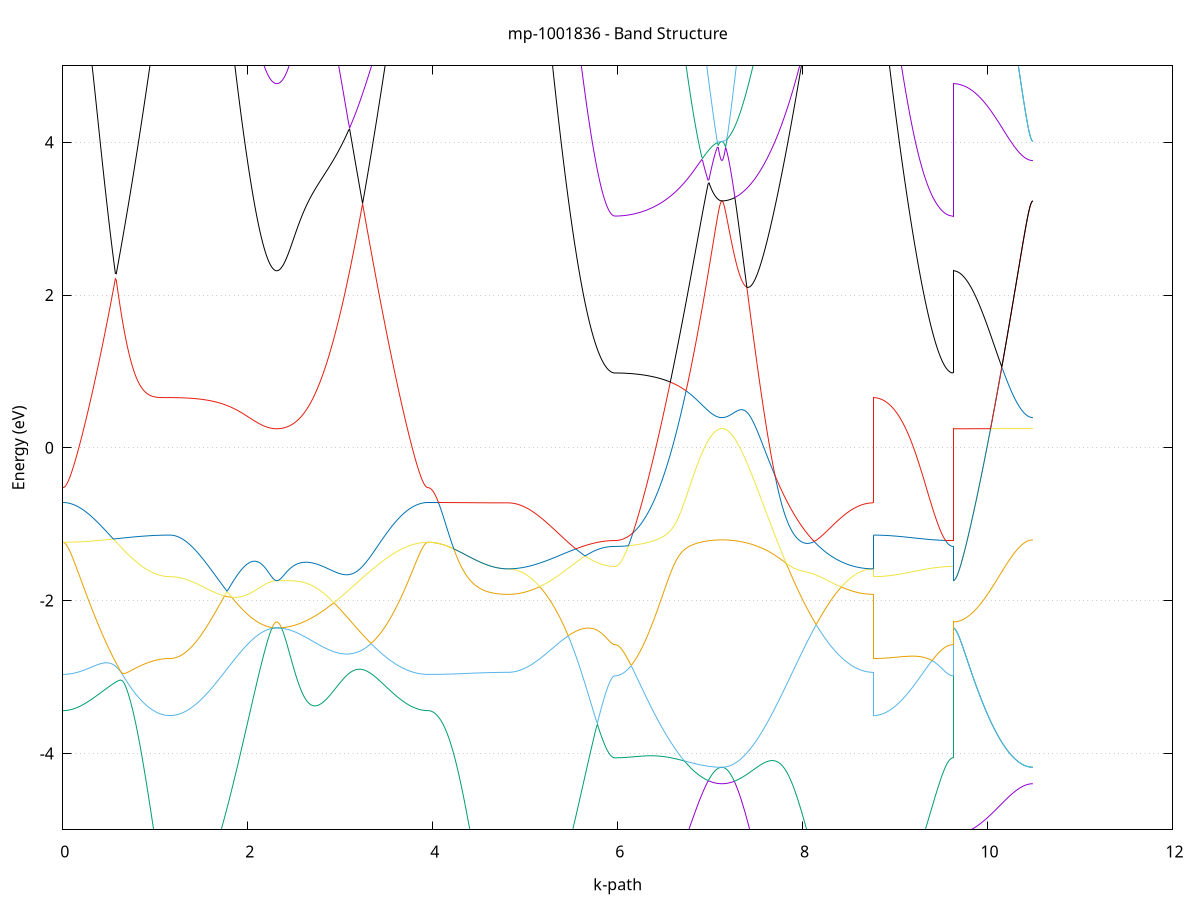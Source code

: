 set title 'mp-1001836 - Band Structure'
set xlabel 'k-path'
set ylabel 'Energy (eV)'
set grid y
set yrange [-5:5]
set terminal png size 800,600
set output 'mp-1001836_bands_gnuplot.png'
plot '-' using 1:2 with lines notitle, '-' using 1:2 with lines notitle, '-' using 1:2 with lines notitle, '-' using 1:2 with lines notitle, '-' using 1:2 with lines notitle, '-' using 1:2 with lines notitle, '-' using 1:2 with lines notitle, '-' using 1:2 with lines notitle, '-' using 1:2 with lines notitle, '-' using 1:2 with lines notitle, '-' using 1:2 with lines notitle, '-' using 1:2 with lines notitle, '-' using 1:2 with lines notitle, '-' using 1:2 with lines notitle, '-' using 1:2 with lines notitle, '-' using 1:2 with lines notitle, '-' using 1:2 with lines notitle, '-' using 1:2 with lines notitle, '-' using 1:2 with lines notitle, '-' using 1:2 with lines notitle, '-' using 1:2 with lines notitle, '-' using 1:2 with lines notitle, '-' using 1:2 with lines notitle, '-' using 1:2 with lines notitle
0.000000 -49.257454
0.009974 -49.257454
0.019949 -49.257454
0.029923 -49.257454
0.039897 -49.257354
0.049872 -49.257354
0.059846 -49.257354
0.069820 -49.257254
0.079795 -49.257254
0.089769 -49.257254
0.099743 -49.257154
0.109718 -49.257054
0.119692 -49.257054
0.129666 -49.256954
0.139641 -49.256854
0.149615 -49.256754
0.159589 -49.256654
0.169564 -49.256554
0.179538 -49.256454
0.189512 -49.256354
0.199487 -49.256254
0.209461 -49.256154
0.219435 -49.256054
0.229410 -49.255854
0.239384 -49.255754
0.249358 -49.255654
0.259333 -49.255454
0.269307 -49.255354
0.279281 -49.255154
0.289256 -49.255054
0.299230 -49.254854
0.309204 -49.254654
0.319178 -49.254554
0.329153 -49.254354
0.339127 -49.254154
0.349101 -49.253954
0.359076 -49.253754
0.369050 -49.253554
0.379024 -49.253454
0.388999 -49.253254
0.398973 -49.253054
0.408947 -49.252854
0.418922 -49.252654
0.428896 -49.252454
0.438870 -49.252154
0.448845 -49.251954
0.458819 -49.251754
0.468793 -49.251554
0.478768 -49.251354
0.488742 -49.251154
0.498716 -49.250854
0.508691 -49.250654
0.518665 -49.250454
0.528639 -49.250254
0.538614 -49.250054
0.548588 -49.249754
0.558562 -49.249554
0.568537 -49.249354
0.578511 -49.249154
0.588485 -49.248854
0.598460 -49.248654
0.608434 -49.248454
0.618408 -49.248254
0.628383 -49.247954
0.638357 -49.247754
0.648331 -49.247554
0.658306 -49.247354
0.668280 -49.247154
0.678254 -49.246854
0.688229 -49.246654
0.698203 -49.246454
0.708177 -49.246254
0.718152 -49.246054
0.728126 -49.245854
0.738100 -49.245654
0.748075 -49.245454
0.758049 -49.245254
0.768023 -49.245054
0.777998 -49.244854
0.787972 -49.244654
0.797946 -49.244454
0.807921 -49.244254
0.817895 -49.244054
0.827869 -49.243954
0.837844 -49.243754
0.847818 -49.243554
0.857792 -49.243354
0.867767 -49.243254
0.877741 -49.243054
0.887715 -49.242954
0.897690 -49.242754
0.907664 -49.242654
0.917638 -49.242454
0.927613 -49.242354
0.937587 -49.242254
0.947561 -49.242154
0.957536 -49.241954
0.967510 -49.241854
0.977484 -49.241754
0.987459 -49.241654
0.997433 -49.241554
1.007407 -49.241454
1.017381 -49.241354
1.027356 -49.241354
1.037330 -49.241254
1.047304 -49.241154
1.057279 -49.241054
1.067253 -49.241054
1.077227 -49.240954
1.087202 -49.240954
1.097176 -49.240954
1.107150 -49.240854
1.117125 -49.240854
1.127099 -49.240854
1.137073 -49.240854
1.147048 -49.240754
1.157022 -49.240754
1.157022 -49.240754
1.166996 -49.240754
1.176971 -49.240754
1.186945 -49.240754
1.196919 -49.240754
1.206894 -49.240754
1.216868 -49.240654
1.226842 -49.240654
1.236817 -49.240654
1.246791 -49.240554
1.256765 -49.240454
1.266740 -49.240454
1.276714 -49.240354
1.286688 -49.240254
1.296663 -49.240254
1.306637 -49.240154
1.316611 -49.240054
1.326586 -49.239954
1.336560 -49.239854
1.346534 -49.239754
1.356509 -49.239654
1.366483 -49.239554
1.376457 -49.239354
1.386432 -49.239254
1.396406 -49.239154
1.406380 -49.239054
1.416355 -49.238854
1.426329 -49.238754
1.436303 -49.238554
1.446278 -49.238454
1.456252 -49.238254
1.466226 -49.238154
1.476201 -49.237954
1.486175 -49.237754
1.496149 -49.237554
1.506124 -49.237454
1.516098 -49.237254
1.526072 -49.237054
1.536047 -49.236854
1.546021 -49.236654
1.555995 -49.236454
1.565970 -49.236254
1.575944 -49.236054
1.585918 -49.235854
1.595893 -49.235654
1.605867 -49.235454
1.615841 -49.235254
1.625816 -49.235054
1.635790 -49.234854
1.645764 -49.234654
1.655739 -49.234454
1.665713 -49.234254
1.675687 -49.234054
1.685661 -49.233854
1.695636 -49.233554
1.705610 -49.233354
1.715584 -49.233154
1.725559 -49.232954
1.735533 -49.232754
1.745507 -49.232454
1.755482 -49.232254
1.765456 -49.232054
1.775430 -49.231854
1.785405 -49.231654
1.795379 -49.231454
1.805353 -49.231154
1.815328 -49.230954
1.825302 -49.230754
1.835276 -49.230554
1.845251 -49.230354
1.855225 -49.230154
1.865199 -49.229954
1.875174 -49.229754
1.885148 -49.229554
1.895122 -49.229354
1.905097 -49.229154
1.915071 -49.228954
1.925045 -49.228754
1.935020 -49.228554
1.944994 -49.228354
1.954968 -49.228154
1.964943 -49.227954
1.974917 -49.227854
1.984891 -49.227654
1.994866 -49.227454
2.004840 -49.227354
2.014814 -49.227154
2.024789 -49.226954
2.034763 -49.226854
2.044737 -49.226654
2.054712 -49.226554
2.064686 -49.226454
2.074660 -49.226254
2.084635 -49.226154
2.094609 -49.226054
2.104583 -49.225854
2.114558 -49.225754
2.124532 -49.225654
2.134506 -49.225554
2.144481 -49.225454
2.154455 -49.225354
2.164429 -49.225254
2.174404 -49.225154
2.184378 -49.225154
2.194352 -49.225054
2.204327 -49.224954
2.214301 -49.224954
2.224275 -49.224854
2.234250 -49.224854
2.244224 -49.224754
2.254198 -49.224754
2.264173 -49.224654
2.274147 -49.224654
2.284121 -49.224654
2.294096 -49.224654
2.304070 -49.224654
2.314044 -49.224654
2.314044 -49.224654
2.324021 -49.224654
2.333999 -49.224654
2.343976 -49.224654
2.353953 -49.224654
2.363931 -49.224654
2.373908 -49.224754
2.383885 -49.224754
2.393863 -49.224854
2.403840 -49.224854
2.413817 -49.224954
2.423794 -49.224954
2.433772 -49.225054
2.443749 -49.225154
2.453726 -49.225254
2.463704 -49.225254
2.473681 -49.225354
2.483658 -49.225454
2.493635 -49.225554
2.503613 -49.225654
2.513590 -49.225754
2.523567 -49.225954
2.533545 -49.226054
2.543522 -49.226154
2.553499 -49.226354
2.563477 -49.226454
2.573454 -49.226554
2.583431 -49.226754
2.593408 -49.226854
2.603386 -49.227054
2.613363 -49.227254
2.623340 -49.227354
2.633318 -49.227554
2.643295 -49.227754
2.653272 -49.227954
2.663249 -49.228154
2.673227 -49.228354
2.683204 -49.228554
2.693181 -49.228754
2.703159 -49.228954
2.713136 -49.229154
2.723113 -49.229354
2.733091 -49.229554
2.743068 -49.229854
2.753045 -49.230054
2.763022 -49.230254
2.773000 -49.230554
2.782977 -49.230754
2.792954 -49.231054
2.802932 -49.231254
2.812909 -49.231554
2.822886 -49.231754
2.832864 -49.232054
2.842841 -49.232254
2.852818 -49.232554
2.862795 -49.232854
2.872773 -49.233154
2.882750 -49.233354
2.892727 -49.233654
2.902705 -49.233954
2.912682 -49.234254
2.922659 -49.234554
2.932636 -49.234854
2.942614 -49.235154
2.952591 -49.235354
2.962568 -49.235654
2.972546 -49.235954
2.982523 -49.236254
2.992500 -49.236554
3.002477 -49.236854
3.012455 -49.237154
3.022432 -49.237454
3.032409 -49.237854
3.042387 -49.238154
3.052364 -49.238454
3.062341 -49.238754
3.072319 -49.239054
3.082296 -49.239354
3.092273 -49.239654
3.102250 -49.239954
3.112228 -49.240254
3.122205 -49.240654
3.132182 -49.240954
3.142160 -49.241254
3.152137 -49.241554
3.162114 -49.241854
3.172092 -49.242154
3.182069 -49.242454
3.192046 -49.242854
3.202023 -49.243154
3.212001 -49.243454
3.221978 -49.243754
3.231955 -49.244054
3.241933 -49.244354
3.251910 -49.244654
3.261887 -49.244954
3.271864 -49.245254
3.281842 -49.245554
3.291819 -49.245854
3.301796 -49.246154
3.311774 -49.246454
3.321751 -49.246754
3.331728 -49.247054
3.341706 -49.247354
3.351683 -49.247654
3.361660 -49.247954
3.371637 -49.248254
3.381615 -49.248554
3.391592 -49.248754
3.401569 -49.249054
3.411547 -49.249354
3.421524 -49.249654
3.431501 -49.249854
3.441478 -49.250154
3.451456 -49.250454
3.461433 -49.250654
3.471410 -49.250954
3.481388 -49.251154
3.491365 -49.251454
3.501342 -49.251654
3.511320 -49.251854
3.521297 -49.252154
3.531274 -49.252354
3.541251 -49.252554
3.551229 -49.252854
3.561206 -49.253054
3.571183 -49.253254
3.581161 -49.253454
3.591138 -49.253654
3.601115 -49.253854
3.611092 -49.254054
3.621070 -49.254254
3.631047 -49.254454
3.641024 -49.254554
3.651002 -49.254754
3.660979 -49.254954
3.670956 -49.255154
3.680934 -49.255254
3.690911 -49.255454
3.700888 -49.255554
3.710865 -49.255754
3.720843 -49.255854
3.730820 -49.255954
3.740797 -49.256154
3.750775 -49.256254
3.760752 -49.256354
3.770729 -49.256454
3.780706 -49.256554
3.790684 -49.256654
3.800661 -49.256754
3.810638 -49.256854
3.820616 -49.256954
3.830593 -49.257054
3.840570 -49.257054
3.850548 -49.257154
3.860525 -49.257154
3.870502 -49.257254
3.880479 -49.257254
3.890457 -49.257354
3.900434 -49.257354
3.910411 -49.257354
3.920389 -49.257454
3.930366 -49.257454
3.940343 -49.257454
3.950321 -49.257454
3.950321 -49.257454
3.960244 -49.257454
3.970167 -49.257454
3.980090 -49.257454
3.990014 -49.257454
3.999937 -49.257554
4.009860 -49.257554
4.019783 -49.257554
4.029707 -49.257554
4.039630 -49.257654
4.049553 -49.257654
4.059477 -49.257754
4.069400 -49.257754
4.079323 -49.257854
4.089246 -49.257854
4.099170 -49.257954
4.109093 -49.258054
4.119016 -49.258054
4.128940 -49.258154
4.138863 -49.258254
4.148786 -49.258354
4.158709 -49.258454
4.168633 -49.258554
4.178556 -49.258654
4.188479 -49.258654
4.198402 -49.258754
4.208326 -49.258854
4.218249 -49.259054
4.228172 -49.259154
4.238096 -49.259254
4.248019 -49.259354
4.257942 -49.259454
4.267865 -49.259554
4.277789 -49.259654
4.287712 -49.259854
4.297635 -49.259954
4.307558 -49.260054
4.317482 -49.260154
4.327405 -49.260254
4.337328 -49.260454
4.347252 -49.260554
4.357175 -49.260654
4.367098 -49.260854
4.377021 -49.260954
4.386945 -49.261054
4.396868 -49.261254
4.406791 -49.261354
4.416715 -49.261454
4.426638 -49.261554
4.436561 -49.261754
4.446484 -49.261854
4.456408 -49.261954
4.466331 -49.262054
4.476254 -49.262254
4.486177 -49.262354
4.496101 -49.262454
4.506024 -49.262554
4.515947 -49.262654
4.525871 -49.262754
4.535794 -49.262954
4.545717 -49.263054
4.555640 -49.263154
4.565564 -49.263254
4.575487 -49.263354
4.585410 -49.263454
4.595334 -49.263554
4.605257 -49.263654
4.615180 -49.263754
4.625103 -49.263754
4.635027 -49.263854
4.644950 -49.263954
4.654873 -49.264054
4.664796 -49.264054
4.674720 -49.264154
4.684643 -49.264254
4.694566 -49.264254
4.704490 -49.264354
4.714413 -49.264354
4.724336 -49.264454
4.734259 -49.264454
4.744183 -49.264454
4.754106 -49.264554
4.764029 -49.264554
4.773953 -49.264554
4.783876 -49.264554
4.793799 -49.264554
4.803722 -49.264554
4.813646 -49.264554
4.813646 -49.264554
4.823620 -49.264554
4.833594 -49.264554
4.843569 -49.264554
4.853543 -49.264554
4.863517 -49.264554
4.873492 -49.264454
4.883466 -49.264454
4.893440 -49.264354
4.903415 -49.264354
4.913389 -49.264254
4.923363 -49.264154
4.933338 -49.264154
4.943312 -49.264054
4.953286 -49.263954
4.963261 -49.263854
4.973235 -49.263754
4.983209 -49.263654
4.993184 -49.263554
5.003158 -49.263454
5.013132 -49.263354
5.023107 -49.263154
5.033081 -49.263054
5.043055 -49.262954
5.053030 -49.262754
5.063004 -49.262654
5.072978 -49.262454
5.082952 -49.262254
5.092927 -49.262154
5.102901 -49.261954
5.112875 -49.261754
5.122850 -49.261654
5.132824 -49.261454
5.142798 -49.261254
5.152773 -49.261054
5.162747 -49.260854
5.172721 -49.260654
5.182696 -49.260454
5.192670 -49.260254
5.202644 -49.260054
5.212619 -49.259854
5.222593 -49.259554
5.232567 -49.259354
5.242542 -49.259154
5.252516 -49.258954
5.262490 -49.258654
5.272465 -49.258454
5.282439 -49.258254
5.292413 -49.257954
5.302388 -49.257754
5.312362 -49.257554
5.322336 -49.257254
5.332311 -49.257054
5.342285 -49.256754
5.352259 -49.256554
5.362234 -49.256354
5.372208 -49.256054
5.382182 -49.255854
5.392157 -49.255554
5.402131 -49.255354
5.412105 -49.255054
5.422080 -49.254854
5.432054 -49.254654
5.442028 -49.254354
5.452003 -49.254154
5.461977 -49.253854
5.471951 -49.253654
5.481926 -49.253454
5.491900 -49.253154
5.501874 -49.252954
5.511849 -49.252754
5.521823 -49.252454
5.531797 -49.252254
5.541772 -49.252054
5.551746 -49.251754
5.561720 -49.251554
5.571695 -49.251354
5.581669 -49.251154
5.591643 -49.250954
5.601618 -49.250754
5.611592 -49.250554
5.621566 -49.250354
5.631541 -49.250154
5.641515 -49.249954
5.651489 -49.249754
5.661464 -49.249554
5.671438 -49.249354
5.681412 -49.249254
5.691387 -49.249054
5.701361 -49.248854
5.711335 -49.248754
5.721310 -49.248554
5.731284 -49.248454
5.741258 -49.248254
5.751232 -49.248154
5.761207 -49.247954
5.771181 -49.247854
5.781155 -49.247754
5.791130 -49.247654
5.801104 -49.247554
5.811078 -49.247454
5.821053 -49.247354
5.831027 -49.247254
5.841001 -49.247154
5.850976 -49.247054
5.860950 -49.246954
5.870924 -49.246954
5.880899 -49.246854
5.890873 -49.246754
5.900847 -49.246754
5.910822 -49.246654
5.920796 -49.246654
5.930770 -49.246654
5.940745 -49.246654
5.950719 -49.246554
5.960693 -49.246554
5.970668 -49.246554
5.970668 -49.246554
5.980642 -49.246554
5.990616 -49.246554
6.000591 -49.246554
6.010565 -49.246554
6.020539 -49.246454
6.030514 -49.246454
6.040488 -49.246454
6.050462 -49.246354
6.060437 -49.246354
6.070411 -49.246254
6.080385 -49.246254
6.090360 -49.246154
6.100334 -49.246054
6.110308 -49.245954
6.120283 -49.245854
6.130257 -49.245854
6.140231 -49.245754
6.150206 -49.245654
6.160180 -49.245554
6.170154 -49.245354
6.180129 -49.245254
6.190103 -49.245154
6.200077 -49.245054
6.210052 -49.244854
6.220026 -49.244754
6.230000 -49.244654
6.239975 -49.244454
6.249949 -49.244354
6.259923 -49.244154
6.269898 -49.244054
6.279872 -49.243854
6.289846 -49.243654
6.299821 -49.243554
6.309795 -49.243354
6.319769 -49.243154
6.329744 -49.242954
6.339718 -49.242754
6.349692 -49.242554
6.359667 -49.242354
6.369641 -49.242154
6.379615 -49.241954
6.389590 -49.241854
6.399564 -49.241554
6.409538 -49.241354
6.419513 -49.241154
6.429487 -49.240954
6.439461 -49.240754
6.449435 -49.240554
6.459410 -49.240354
6.469384 -49.240154
6.479358 -49.239854
6.489333 -49.239654
6.499307 -49.239454
6.509281 -49.239254
6.519256 -49.239054
6.529230 -49.238754
6.539204 -49.238554
6.549179 -49.238354
6.559153 -49.238154
6.569127 -49.237854
6.579102 -49.237654
6.589076 -49.237454
6.599050 -49.237254
6.609025 -49.237054
6.618999 -49.236754
6.628973 -49.236554
6.638948 -49.236354
6.648922 -49.236154
6.658896 -49.235954
6.668871 -49.235754
6.678845 -49.235454
6.688819 -49.235254
6.698794 -49.235054
6.708768 -49.234854
6.718742 -49.234654
6.728717 -49.234454
6.738691 -49.234254
6.748665 -49.234054
6.758640 -49.233854
6.768614 -49.233654
6.778588 -49.233554
6.788563 -49.233354
6.798537 -49.233154
6.808511 -49.232954
6.818486 -49.232854
6.828460 -49.232654
6.838434 -49.232454
6.848409 -49.232354
6.858383 -49.232154
6.868357 -49.232054
6.878332 -49.231854
6.888306 -49.231754
6.898280 -49.231654
6.908255 -49.231454
6.918229 -49.231354
6.928203 -49.231254
6.938178 -49.231154
6.948152 -49.231054
6.958126 -49.230954
6.968101 -49.230854
6.978075 -49.230754
6.988049 -49.230654
6.998024 -49.230554
7.007998 -49.230454
7.017972 -49.230454
7.027947 -49.230354
7.037921 -49.230354
7.047895 -49.230254
7.057870 -49.230254
7.067844 -49.230154
7.077818 -49.230154
7.087792 -49.230154
7.097767 -49.230054
7.107741 -49.230054
7.117715 -49.230054
7.127690 -49.230054
7.127690 -49.230054
7.137667 -49.230054
7.147644 -49.230054
7.157622 -49.230054
7.167599 -49.230154
7.177576 -49.230154
7.187554 -49.230154
7.197531 -49.230254
7.207508 -49.230254
7.217485 -49.230354
7.227463 -49.230354
7.237440 -49.230454
7.247417 -49.230554
7.257395 -49.230554
7.267372 -49.230654
7.277349 -49.230754
7.287327 -49.230854
7.297304 -49.230954
7.307281 -49.231054
7.317258 -49.231154
7.327236 -49.231254
7.337213 -49.231354
7.347190 -49.231554
7.357168 -49.231654
7.367145 -49.231754
7.377122 -49.231954
7.387099 -49.232054
7.397077 -49.232254
7.407054 -49.232354
7.417031 -49.232554
7.427009 -49.232754
7.436986 -49.232954
7.446963 -49.233054
7.456941 -49.233254
7.466918 -49.233454
7.476895 -49.233654
7.486872 -49.233854
7.496850 -49.234054
7.506827 -49.234254
7.516804 -49.234454
7.526782 -49.234754
7.536759 -49.234954
7.546736 -49.235154
7.556713 -49.235454
7.566691 -49.235654
7.576668 -49.235854
7.586645 -49.236154
7.596623 -49.236354
7.606600 -49.236654
7.616577 -49.236854
7.626555 -49.237154
7.636532 -49.237454
7.646509 -49.237654
7.656486 -49.237954
7.666464 -49.238254
7.676441 -49.238554
7.686418 -49.238854
7.696396 -49.239054
7.706373 -49.239354
7.716350 -49.239654
7.726327 -49.239954
7.736305 -49.240254
7.746282 -49.240554
7.756259 -49.240854
7.766237 -49.241154
7.776214 -49.241454
7.786191 -49.241754
7.796169 -49.242054
7.806146 -49.242454
7.816123 -49.242754
7.826100 -49.243054
7.836078 -49.243354
7.846055 -49.243654
7.856032 -49.244054
7.866010 -49.244354
7.875987 -49.244654
7.885964 -49.244954
7.895942 -49.245354
7.905919 -49.245654
7.915896 -49.245954
7.925873 -49.246354
7.935851 -49.246654
7.945828 -49.246954
7.955805 -49.247254
7.965783 -49.247654
7.975760 -49.247954
7.985737 -49.248254
7.995714 -49.248654
8.005692 -49.248954
8.015669 -49.249254
8.025646 -49.249654
8.035624 -49.249954
8.045601 -49.250254
8.055578 -49.250554
8.065556 -49.250954
8.075533 -49.251254
8.085510 -49.251554
8.095487 -49.251854
8.105465 -49.252254
8.115442 -49.252554
8.125419 -49.252854
8.135397 -49.253154
8.145374 -49.253454
8.155351 -49.253754
8.165328 -49.254054
8.175306 -49.254354
8.185283 -49.254654
8.195260 -49.254954
8.205238 -49.255254
8.215215 -49.255554
8.225192 -49.255854
8.235170 -49.256154
8.245147 -49.256454
8.255124 -49.256754
8.265101 -49.257054
8.275079 -49.257254
8.285056 -49.257554
8.295033 -49.257854
8.305011 -49.258054
8.314988 -49.258354
8.324965 -49.258654
8.334942 -49.258854
8.344920 -49.259154
8.354897 -49.259354
8.364874 -49.259554
8.374852 -49.259854
8.384829 -49.260054
8.394806 -49.260254
8.404784 -49.260454
8.414761 -49.260754
8.424738 -49.260954
8.434715 -49.261154
8.444693 -49.261354
8.454670 -49.261554
8.464647 -49.261754
8.474625 -49.261854
8.484602 -49.262054
8.494579 -49.262254
8.504556 -49.262454
8.514534 -49.262554
8.524511 -49.262754
8.534488 -49.262854
8.544466 -49.263054
8.554443 -49.263154
8.564420 -49.263254
8.574398 -49.263454
8.584375 -49.263554
8.594352 -49.263654
8.604329 -49.263754
8.614307 -49.263854
8.624284 -49.263954
8.634261 -49.264054
8.644239 -49.264154
8.654216 -49.264154
8.664193 -49.264254
8.674170 -49.264354
8.684148 -49.264354
8.694125 -49.264454
8.704102 -49.264454
8.714080 -49.264554
8.724057 -49.264554
8.734034 -49.264554
8.744012 -49.264554
8.753989 -49.264554
8.763966 -49.264554
8.763966 -49.240754
8.773889 -49.240754
8.783813 -49.240854
8.793736 -49.240854
8.803659 -49.240854
8.813583 -49.240854
8.823506 -49.240854
8.833429 -49.240854
8.843352 -49.240954
8.853276 -49.240954
8.863199 -49.240954
8.873122 -49.241054
8.883045 -49.241054
8.892969 -49.241054
8.902892 -49.241154
8.912815 -49.241154
8.922739 -49.241254
8.932662 -49.241354
8.942585 -49.241354
8.952508 -49.241454
8.962432 -49.241454
8.972355 -49.241554
8.982278 -49.241654
8.992202 -49.241754
9.002125 -49.241854
9.012048 -49.241854
9.021971 -49.241954
9.031895 -49.242054
9.041818 -49.242154
9.051741 -49.242254
9.061664 -49.242354
9.071588 -49.242454
9.081511 -49.242554
9.091434 -49.242554
9.101358 -49.242654
9.111281 -49.242754
9.121204 -49.242854
9.131127 -49.242954
9.141051 -49.243054
9.150974 -49.243254
9.160897 -49.243354
9.170820 -49.243454
9.180744 -49.243554
9.190667 -49.243654
9.200590 -49.243754
9.210514 -49.243854
9.220437 -49.243954
9.230360 -49.244054
9.240283 -49.244154
9.250207 -49.244254
9.260130 -49.244354
9.270053 -49.244454
9.279977 -49.244554
9.289900 -49.244654
9.299823 -49.244754
9.309746 -49.244854
9.319670 -49.244954
9.329593 -49.245054
9.339516 -49.245154
9.349439 -49.245254
9.359363 -49.245254
9.369286 -49.245354
9.379209 -49.245454
9.389133 -49.245554
9.399056 -49.245654
9.408979 -49.245754
9.418902 -49.245754
9.428826 -49.245854
9.438749 -49.245954
9.448672 -49.245954
9.458596 -49.246054
9.468519 -49.246154
9.478442 -49.246154
9.488365 -49.246254
9.498289 -49.246254
9.508212 -49.246354
9.518135 -49.246354
9.528058 -49.246354
9.537982 -49.246454
9.547905 -49.246454
9.557828 -49.246454
9.567752 -49.246554
9.577675 -49.246554
9.587598 -49.246554
9.597521 -49.246554
9.607445 -49.246554
9.617368 -49.246554
9.627291 -49.246554
9.627291 -49.224654
9.637215 -49.224654
9.647138 -49.224654
9.657061 -49.224654
9.666984 -49.224654
9.676908 -49.224654
9.686831 -49.224654
9.696754 -49.224754
9.706677 -49.224754
9.716601 -49.224754
9.726524 -49.224754
9.736447 -49.224854
9.746371 -49.224854
9.756294 -49.224954
9.766217 -49.224954
9.776140 -49.225054
9.786064 -49.225054
9.795987 -49.225154
9.805910 -49.225154
9.815834 -49.225254
9.825757 -49.225254
9.835680 -49.225354
9.845603 -49.225454
9.855527 -49.225454
9.865450 -49.225554
9.875373 -49.225654
9.885296 -49.225754
9.895220 -49.225754
9.905143 -49.225854
9.915066 -49.225954
9.924990 -49.226054
9.934913 -49.226154
9.944836 -49.226254
9.954759 -49.226354
9.964683 -49.226454
9.974606 -49.226554
9.984529 -49.226654
9.994453 -49.226754
10.004376 -49.226854
10.014299 -49.226954
10.024222 -49.227054
10.034146 -49.227154
10.044069 -49.227254
10.053992 -49.227354
10.063915 -49.227454
10.073839 -49.227554
10.083762 -49.227654
10.093685 -49.227754
10.103609 -49.227854
10.113532 -49.227854
10.123455 -49.227954
10.133378 -49.228054
10.143302 -49.228154
10.153225 -49.228254
10.163148 -49.228354
10.173072 -49.228454
10.182995 -49.228554
10.192918 -49.228654
10.202841 -49.228754
10.212765 -49.228854
10.222688 -49.228854
10.232611 -49.228954
10.242534 -49.229054
10.252458 -49.229154
10.262381 -49.229254
10.272304 -49.229254
10.282228 -49.229354
10.292151 -49.229454
10.302074 -49.229454
10.311997 -49.229554
10.321921 -49.229554
10.331844 -49.229654
10.341767 -49.229654
10.351691 -49.229754
10.361614 -49.229754
10.371537 -49.229854
10.381460 -49.229854
10.391384 -49.229854
10.401307 -49.229954
10.411230 -49.229954
10.421153 -49.229954
10.431077 -49.229954
10.441000 -49.230054
10.450923 -49.230054
10.460847 -49.230054
10.470770 -49.230054
10.480693 -49.230054
10.490616 -49.230054
e
0.000000 -48.945054
0.009974 -48.945054
0.019949 -48.945154
0.029923 -48.945354
0.039897 -48.945554
0.049872 -48.945854
0.059846 -48.946154
0.069820 -48.946554
0.079795 -48.946954
0.089769 -48.947454
0.099743 -48.948054
0.109718 -48.948654
0.119692 -48.949354
0.129666 -48.950054
0.139641 -48.950854
0.149615 -48.951754
0.159589 -48.952654
0.169564 -48.953554
0.179538 -48.954554
0.189512 -48.955654
0.199487 -48.956754
0.209461 -48.957954
0.219435 -48.959154
0.229410 -48.960454
0.239384 -48.961754
0.249358 -48.963154
0.259333 -48.964554
0.269307 -48.965954
0.279281 -48.967454
0.289256 -48.969054
0.299230 -48.970654
0.309204 -48.972254
0.319178 -48.973954
0.329153 -48.975654
0.339127 -48.977354
0.349101 -48.979154
0.359076 -48.980954
0.369050 -48.982754
0.379024 -48.984654
0.388999 -48.986554
0.398973 -48.988554
0.408947 -48.990454
0.418922 -48.992454
0.428896 -48.994454
0.438870 -48.996554
0.448845 -48.998554
0.458819 -49.000654
0.468793 -49.002754
0.478768 -49.004854
0.488742 -49.007054
0.498716 -49.009154
0.508691 -49.011354
0.518665 -49.013454
0.528639 -49.015654
0.538614 -49.017854
0.548588 -49.020054
0.558562 -49.022254
0.568537 -49.024454
0.578511 -49.026654
0.588485 -49.028854
0.598460 -49.031054
0.608434 -49.033154
0.618408 -49.035354
0.628383 -49.037554
0.638357 -49.039754
0.648331 -49.041854
0.658306 -49.044054
0.668280 -49.046154
0.678254 -49.048254
0.688229 -49.050354
0.698203 -49.052454
0.708177 -49.054554
0.718152 -49.056654
0.728126 -49.058654
0.738100 -49.060654
0.748075 -49.062554
0.758049 -49.064554
0.768023 -49.066454
0.777998 -49.068354
0.787972 -49.070254
0.797946 -49.072054
0.807921 -49.073854
0.817895 -49.075554
0.827869 -49.077254
0.837844 -49.078954
0.847818 -49.080654
0.857792 -49.082254
0.867767 -49.083754
0.877741 -49.085354
0.887715 -49.086754
0.897690 -49.088254
0.907664 -49.089654
0.917638 -49.090954
0.927613 -49.092254
0.937587 -49.093454
0.947561 -49.094654
0.957536 -49.095854
0.967510 -49.096954
0.977484 -49.097954
0.987459 -49.098954
0.997433 -49.099954
1.007407 -49.100854
1.017381 -49.101654
1.027356 -49.102454
1.037330 -49.103154
1.047304 -49.103854
1.057279 -49.104454
1.067253 -49.104954
1.077227 -49.105454
1.087202 -49.105954
1.097176 -49.106254
1.107150 -49.106654
1.117125 -49.106854
1.127099 -49.107054
1.137073 -49.107254
1.147048 -49.107354
1.157022 -49.107354
1.157022 -49.107354
1.166996 -49.107354
1.176971 -49.107354
1.186945 -49.107354
1.196919 -49.107354
1.206894 -49.107254
1.216868 -49.107254
1.226842 -49.107154
1.236817 -49.107154
1.246791 -49.107054
1.256765 -49.107054
1.266740 -49.106954
1.276714 -49.106854
1.286688 -49.106754
1.296663 -49.106654
1.306637 -49.106554
1.316611 -49.106454
1.326586 -49.106354
1.336560 -49.106254
1.346534 -49.106154
1.356509 -49.105954
1.366483 -49.105854
1.376457 -49.105754
1.386432 -49.105554
1.396406 -49.105454
1.406380 -49.105254
1.416355 -49.105054
1.426329 -49.104954
1.436303 -49.104754
1.446278 -49.104554
1.456252 -49.104354
1.466226 -49.104154
1.476201 -49.103954
1.486175 -49.103754
1.496149 -49.103554
1.506124 -49.103354
1.516098 -49.103154
1.526072 -49.102954
1.536047 -49.102754
1.546021 -49.102554
1.555995 -49.102254
1.565970 -49.102054
1.575944 -49.101854
1.585918 -49.101554
1.595893 -49.101354
1.605867 -49.101054
1.615841 -49.100854
1.625816 -49.100654
1.635790 -49.100354
1.645764 -49.100154
1.655739 -49.099854
1.665713 -49.099654
1.675687 -49.099354
1.685661 -49.099054
1.695636 -49.098854
1.705610 -49.098554
1.715584 -49.098354
1.725559 -49.098054
1.735533 -49.097854
1.745507 -49.097554
1.755482 -49.097254
1.765456 -49.097054
1.775430 -49.096754
1.785405 -49.096554
1.795379 -49.096254
1.805353 -49.096054
1.815328 -49.095754
1.825302 -49.095554
1.835276 -49.095254
1.845251 -49.095054
1.855225 -49.094754
1.865199 -49.094554
1.875174 -49.094254
1.885148 -49.094054
1.895122 -49.093854
1.905097 -49.093554
1.915071 -49.093354
1.925045 -49.093154
1.935020 -49.092854
1.944994 -49.092654
1.954968 -49.092454
1.964943 -49.092254
1.974917 -49.092054
1.984891 -49.091854
1.994866 -49.091654
2.004840 -49.091454
2.014814 -49.091254
2.024789 -49.091054
2.034763 -49.090854
2.044737 -49.090754
2.054712 -49.090554
2.064686 -49.090354
2.074660 -49.090254
2.084635 -49.090054
2.094609 -49.089954
2.104583 -49.089754
2.114558 -49.089654
2.124532 -49.089554
2.134506 -49.089354
2.144481 -49.089254
2.154455 -49.089154
2.164429 -49.089054
2.174404 -49.088954
2.184378 -49.088854
2.194352 -49.088754
2.204327 -49.088654
2.214301 -49.088654
2.224275 -49.088554
2.234250 -49.088454
2.244224 -49.088454
2.254198 -49.088354
2.264173 -49.088354
2.274147 -49.088354
2.284121 -49.088254
2.294096 -49.088254
2.304070 -49.088254
2.314044 -49.088254
2.314044 -49.088254
2.324021 -49.088254
2.333999 -49.088254
2.343976 -49.088154
2.353953 -49.088054
2.363931 -49.087954
2.373908 -49.087854
2.383885 -49.087654
2.393863 -49.087554
2.403840 -49.087354
2.413817 -49.087054
2.423794 -49.086854
2.433772 -49.086554
2.443749 -49.086254
2.453726 -49.085954
2.463704 -49.085554
2.473681 -49.085254
2.483658 -49.084854
2.493635 -49.084454
2.503613 -49.083954
2.513590 -49.083554
2.523567 -49.083054
2.533545 -49.082554
2.543522 -49.081954
2.553499 -49.081454
2.563477 -49.080854
2.573454 -49.080254
2.583431 -49.079654
2.593408 -49.079054
2.603386 -49.078354
2.613363 -49.077754
2.623340 -49.077054
2.633318 -49.076254
2.643295 -49.075554
2.653272 -49.074754
2.663249 -49.074054
2.673227 -49.073254
2.683204 -49.072354
2.693181 -49.071554
2.703159 -49.070654
2.713136 -49.069854
2.723113 -49.068954
2.733091 -49.067954
2.743068 -49.067054
2.753045 -49.066154
2.763022 -49.065154
2.773000 -49.064154
2.782977 -49.063154
2.792954 -49.062154
2.802932 -49.061054
2.812909 -49.060054
2.822886 -49.058954
2.832864 -49.057854
2.842841 -49.056754
2.852818 -49.055654
2.862795 -49.054554
2.872773 -49.053354
2.882750 -49.052254
2.892727 -49.051054
2.902705 -49.049854
2.912682 -49.048654
2.922659 -49.047454
2.932636 -49.046254
2.942614 -49.044954
2.952591 -49.043754
2.962568 -49.042454
2.972546 -49.041154
2.982523 -49.039954
2.992500 -49.038654
3.002477 -49.037354
3.012455 -49.036054
3.022432 -49.034754
3.032409 -49.033454
3.042387 -49.032054
3.052364 -49.030754
3.062341 -49.029454
3.072319 -49.028054
3.082296 -49.026754
3.092273 -49.025354
3.102250 -49.024054
3.112228 -49.022654
3.122205 -49.021254
3.132182 -49.019954
3.142160 -49.018554
3.152137 -49.017154
3.162114 -49.015754
3.172092 -49.014454
3.182069 -49.013054
3.192046 -49.011654
3.202023 -49.010254
3.212001 -49.008954
3.221978 -49.007554
3.231955 -49.006154
3.241933 -49.004854
3.251910 -49.003454
3.261887 -49.002054
3.271864 -49.000754
3.281842 -48.999354
3.291819 -48.998054
3.301796 -48.996654
3.311774 -48.995354
3.321751 -48.994054
3.331728 -48.992754
3.341706 -48.991454
3.351683 -48.990154
3.361660 -48.988854
3.371637 -48.987554
3.381615 -48.986254
3.391592 -48.984954
3.401569 -48.983754
3.411547 -48.982554
3.421524 -48.981254
3.431501 -48.980054
3.441478 -48.978854
3.451456 -48.977654
3.461433 -48.976554
3.471410 -48.975354
3.481388 -48.974154
3.491365 -48.973054
3.501342 -48.971954
3.511320 -48.970854
3.521297 -48.969754
3.531274 -48.968754
3.541251 -48.967654
3.551229 -48.966654
3.561206 -48.965654
3.571183 -48.964654
3.581161 -48.963654
3.591138 -48.962754
3.601115 -48.961854
3.611092 -48.960954
3.621070 -48.960054
3.631047 -48.959154
3.641024 -48.958354
3.651002 -48.957554
3.660979 -48.956754
3.670956 -48.955954
3.680934 -48.955254
3.690911 -48.954454
3.700888 -48.953854
3.710865 -48.953154
3.720843 -48.952454
3.730820 -48.951854
3.740797 -48.951254
3.750775 -48.950754
3.760752 -48.950154
3.770729 -48.949654
3.780706 -48.949154
3.790684 -48.948654
3.800661 -48.948254
3.810638 -48.947854
3.820616 -48.947454
3.830593 -48.947154
3.840570 -48.946754
3.850548 -48.946454
3.860525 -48.946254
3.870502 -48.945954
3.880479 -48.945754
3.890457 -48.945554
3.900434 -48.945454
3.910411 -48.945254
3.920389 -48.945154
3.930366 -48.945154
3.940343 -48.945054
3.950321 -48.945054
3.950321 -48.945054
3.960244 -48.945054
3.970167 -48.945054
3.980090 -48.945054
3.990014 -48.945054
3.999937 -48.945054
4.009860 -48.945054
4.019783 -48.945054
4.029707 -48.945054
4.039630 -48.945054
4.049553 -48.945054
4.059477 -48.945054
4.069400 -48.945054
4.079323 -48.945054
4.089246 -48.945054
4.099170 -48.945054
4.109093 -48.945054
4.119016 -48.945054
4.128940 -48.945054
4.138863 -48.945054
4.148786 -48.945054
4.158709 -48.945054
4.168633 -48.945054
4.178556 -48.945054
4.188479 -48.945054
4.198402 -48.944954
4.208326 -48.944954
4.218249 -48.944954
4.228172 -48.944954
4.238096 -48.944954
4.248019 -48.944954
4.257942 -48.944954
4.267865 -48.944954
4.277789 -48.944954
4.287712 -48.944954
4.297635 -48.944954
4.307558 -48.944954
4.317482 -48.944954
4.327405 -48.944954
4.337328 -48.944954
4.347252 -48.944954
4.357175 -48.944954
4.367098 -48.944954
4.377021 -48.944954
4.386945 -48.944954
4.396868 -48.944954
4.406791 -48.944954
4.416715 -48.944954
4.426638 -48.944854
4.436561 -48.944854
4.446484 -48.944854
4.456408 -48.944854
4.466331 -48.944854
4.476254 -48.944854
4.486177 -48.944854
4.496101 -48.944854
4.506024 -48.944854
4.515947 -48.944854
4.525871 -48.944854
4.535794 -48.944854
4.545717 -48.944854
4.555640 -48.944854
4.565564 -48.944854
4.575487 -48.944854
4.585410 -48.944854
4.595334 -48.944854
4.605257 -48.944854
4.615180 -48.944854
4.625103 -48.944854
4.635027 -48.944854
4.644950 -48.944854
4.654873 -48.944854
4.664796 -48.944854
4.674720 -48.944854
4.684643 -48.944854
4.694566 -48.944854
4.704490 -48.944854
4.714413 -48.944754
4.724336 -48.944754
4.734259 -48.944754
4.744183 -48.944754
4.754106 -48.944754
4.764029 -48.944754
4.773953 -48.944754
4.783876 -48.944754
4.793799 -48.944754
4.803722 -48.944754
4.813646 -48.944754
4.813646 -48.944754
4.823620 -48.944854
4.833594 -48.944954
4.843569 -48.945054
4.853543 -48.945254
4.863517 -48.945554
4.873492 -48.945854
4.883466 -48.946254
4.893440 -48.946654
4.903415 -48.947154
4.913389 -48.947754
4.923363 -48.948354
4.933338 -48.949054
4.943312 -48.949754
4.953286 -48.950554
4.963261 -48.951454
4.973235 -48.952354
4.983209 -48.953254
4.993184 -48.954254
5.003158 -48.955354
5.013132 -48.956454
5.023107 -48.957654
5.033081 -48.958854
5.043055 -48.960054
5.053030 -48.961454
5.063004 -48.962754
5.072978 -48.964154
5.082952 -48.965654
5.092927 -48.967154
5.102901 -48.968654
5.112875 -48.970254
5.122850 -48.971854
5.132824 -48.973454
5.142798 -48.975154
5.152773 -48.976954
5.162747 -48.978654
5.172721 -48.980454
5.182696 -48.982354
5.192670 -48.984154
5.202644 -48.986054
5.212619 -48.988054
5.222593 -48.989954
5.232567 -48.991954
5.242542 -48.993954
5.252516 -48.996054
5.262490 -48.998054
5.272465 -49.000154
5.282439 -49.002254
5.292413 -49.004354
5.302388 -49.006454
5.312362 -49.008554
5.322336 -49.010754
5.332311 -49.012854
5.342285 -49.015054
5.352259 -49.017254
5.362234 -49.019354
5.372208 -49.021554
5.382182 -49.023754
5.392157 -49.025954
5.402131 -49.028154
5.412105 -49.030354
5.422080 -49.032454
5.432054 -49.034654
5.442028 -49.036854
5.452003 -49.039054
5.461977 -49.041154
5.471951 -49.043254
5.481926 -49.045454
5.491900 -49.047554
5.501874 -49.049654
5.511849 -49.051654
5.521823 -49.053754
5.531797 -49.055754
5.541772 -49.057854
5.551746 -49.059754
5.561720 -49.061754
5.571695 -49.063654
5.581669 -49.065554
5.591643 -49.067454
5.601618 -49.069354
5.611592 -49.071154
5.621566 -49.072954
5.631541 -49.074654
5.641515 -49.076354
5.651489 -49.078054
5.661464 -49.079754
5.671438 -49.081354
5.681412 -49.082854
5.691387 -49.084354
5.701361 -49.085854
5.711335 -49.087254
5.721310 -49.088654
5.731284 -49.090054
5.741258 -49.091254
5.751232 -49.092554
5.761207 -49.093754
5.771181 -49.094854
5.781155 -49.095954
5.791130 -49.097054
5.801104 -49.098054
5.811078 -49.098954
5.821053 -49.099854
5.831027 -49.100654
5.841001 -49.101454
5.850976 -49.102154
5.860950 -49.102854
5.870924 -49.103454
5.880899 -49.103954
5.890873 -49.104454
5.900847 -49.104954
5.910822 -49.105254
5.920796 -49.105654
5.930770 -49.105854
5.940745 -49.106054
5.950719 -49.106254
5.960693 -49.106354
5.970668 -49.106354
5.970668 -49.106354
5.980642 -49.106354
5.990616 -49.106354
6.000591 -49.106354
6.010565 -49.106254
6.020539 -49.106254
6.030514 -49.106254
6.040488 -49.106154
6.050462 -49.106154
6.060437 -49.106054
6.070411 -49.106054
6.080385 -49.105954
6.090360 -49.105854
6.100334 -49.105754
6.110308 -49.105654
6.120283 -49.105554
6.130257 -49.105454
6.140231 -49.105354
6.150206 -49.105254
6.160180 -49.105154
6.170154 -49.105054
6.180129 -49.104854
6.190103 -49.104754
6.200077 -49.104654
6.210052 -49.104454
6.220026 -49.104354
6.230000 -49.104154
6.239975 -49.103954
6.249949 -49.103854
6.259923 -49.103654
6.269898 -49.103454
6.279872 -49.103254
6.289846 -49.103054
6.299821 -49.102854
6.309795 -49.102654
6.319769 -49.102454
6.329744 -49.102254
6.339718 -49.102054
6.349692 -49.101854
6.359667 -49.101654
6.369641 -49.101454
6.379615 -49.101154
6.389590 -49.100954
6.399564 -49.100754
6.409538 -49.100554
6.419513 -49.100254
6.429487 -49.100054
6.439461 -49.099854
6.449435 -49.099554
6.459410 -49.099354
6.469384 -49.099054
6.479358 -49.098854
6.489333 -49.098554
6.499307 -49.098354
6.509281 -49.098054
6.519256 -49.097854
6.529230 -49.097554
6.539204 -49.097354
6.549179 -49.097054
6.559153 -49.096854
6.569127 -49.096554
6.579102 -49.096354
6.589076 -49.096054
6.599050 -49.095854
6.609025 -49.095554
6.618999 -49.095354
6.628973 -49.095054
6.638948 -49.094854
6.648922 -49.094554
6.658896 -49.094354
6.668871 -49.094154
6.678845 -49.093854
6.688819 -49.093654
6.698794 -49.093454
6.708768 -49.093154
6.718742 -49.092954
6.728717 -49.092754
6.738691 -49.092454
6.748665 -49.092254
6.758640 -49.092054
6.768614 -49.091854
6.778588 -49.091654
6.788563 -49.091454
6.798537 -49.091254
6.808511 -49.091054
6.818486 -49.090854
6.828460 -49.090654
6.838434 -49.090454
6.848409 -49.090354
6.858383 -49.090154
6.868357 -49.089954
6.878332 -49.089854
6.888306 -49.089654
6.898280 -49.089554
6.908255 -49.089354
6.918229 -49.089254
6.928203 -49.089054
6.938178 -49.088954
6.948152 -49.088854
6.958126 -49.088754
6.968101 -49.088654
6.978075 -49.088554
6.988049 -49.088454
6.998024 -49.088354
7.007998 -49.088254
7.017972 -49.088154
7.027947 -49.088154
7.037921 -49.088054
7.047895 -49.087954
7.057870 -49.087954
7.067844 -49.087854
7.077818 -49.087854
7.087792 -49.087854
7.097767 -49.087754
7.107741 -49.087754
7.117715 -49.087754
7.127690 -49.087754
7.127690 -49.087754
7.137667 -49.087754
7.147644 -49.087754
7.157622 -49.087654
7.167599 -49.087554
7.177576 -49.087454
7.187554 -49.087354
7.197531 -49.087154
7.207508 -49.086954
7.217485 -49.086754
7.227463 -49.086554
7.237440 -49.086354
7.247417 -49.086054
7.257395 -49.085754
7.267372 -49.085454
7.277349 -49.085054
7.287327 -49.084754
7.297304 -49.084354
7.307281 -49.083954
7.317258 -49.083454
7.327236 -49.083054
7.337213 -49.082554
7.347190 -49.082054
7.357168 -49.081454
7.367145 -49.080954
7.377122 -49.080354
7.387099 -49.079754
7.397077 -49.079154
7.407054 -49.078554
7.417031 -49.077854
7.427009 -49.077154
7.436986 -49.076454
7.446963 -49.075754
7.456941 -49.074954
7.466918 -49.074254
7.476895 -49.073454
7.486872 -49.072654
7.496850 -49.071854
7.506827 -49.070954
7.516804 -49.070054
7.526782 -49.069254
7.536759 -49.068354
7.546736 -49.067354
7.556713 -49.066454
7.566691 -49.065454
7.576668 -49.064554
7.586645 -49.063554
7.596623 -49.062454
7.606600 -49.061454
7.616577 -49.060454
7.626555 -49.059354
7.636532 -49.058254
7.646509 -49.057154
7.656486 -49.056054
7.666464 -49.054954
7.676441 -49.053854
7.686418 -49.052654
7.696396 -49.051554
7.706373 -49.050354
7.716350 -49.049154
7.726327 -49.047954
7.736305 -49.046754
7.746282 -49.045554
7.756259 -49.044254
7.766237 -49.043054
7.776214 -49.041754
7.786191 -49.040554
7.796169 -49.039254
7.806146 -49.037954
7.816123 -49.036654
7.826100 -49.035354
7.836078 -49.034054
7.846055 -49.032754
7.856032 -49.031354
7.866010 -49.030054
7.875987 -49.028754
7.885964 -49.027354
7.895942 -49.026054
7.905919 -49.024654
7.915896 -49.023354
7.925873 -49.021954
7.935851 -49.020554
7.945828 -49.019254
7.955805 -49.017854
7.965783 -49.016454
7.975760 -49.015154
7.985737 -49.013754
7.995714 -49.012354
8.005692 -49.010954
8.015669 -49.009654
8.025646 -49.008254
8.035624 -49.006854
8.045601 -49.005554
8.055578 -49.004154
8.065556 -49.002754
8.075533 -49.001454
8.085510 -49.000054
8.095487 -48.998754
8.105465 -48.997354
8.115442 -48.996054
8.125419 -48.994754
8.135397 -48.993454
8.145374 -48.992054
8.155351 -48.990754
8.165328 -48.989454
8.175306 -48.988254
8.185283 -48.986954
8.195260 -48.985654
8.205238 -48.984454
8.215215 -48.983154
8.225192 -48.981954
8.235170 -48.980754
8.245147 -48.979554
8.255124 -48.978354
8.265101 -48.977154
8.275079 -48.975954
8.285056 -48.974854
8.295033 -48.973654
8.305011 -48.972554
8.314988 -48.971454
8.324965 -48.970354
8.334942 -48.969254
8.344920 -48.968254
8.354897 -48.967254
8.364874 -48.966154
8.374852 -48.965254
8.384829 -48.964254
8.394806 -48.963254
8.404784 -48.962354
8.414761 -48.961454
8.424738 -48.960554
8.434715 -48.959654
8.444693 -48.958754
8.454670 -48.957954
8.464647 -48.957154
8.474625 -48.956354
8.484602 -48.955654
8.494579 -48.954854
8.504556 -48.954154
8.514534 -48.953454
8.524511 -48.952754
8.534488 -48.952154
8.544466 -48.951554
8.554443 -48.950954
8.564420 -48.950354
8.574398 -48.949854
8.584375 -48.949354
8.594352 -48.948854
8.604329 -48.948354
8.614307 -48.947954
8.624284 -48.947554
8.634261 -48.947154
8.644239 -48.946854
8.654216 -48.946454
8.664193 -48.946154
8.674170 -48.945954
8.684148 -48.945654
8.694125 -48.945454
8.704102 -48.945254
8.714080 -48.945154
8.724057 -48.945054
8.734034 -48.944954
8.744012 -48.944854
8.753989 -48.944854
8.763966 -48.944754
8.763966 -49.107354
8.773889 -49.107354
8.783813 -49.107354
8.793736 -49.107354
8.803659 -49.107354
8.813583 -49.107354
8.823506 -49.107354
8.833429 -49.107354
8.843352 -49.107354
8.853276 -49.107354
8.863199 -49.107354
8.873122 -49.107354
8.883045 -49.107354
8.892969 -49.107254
8.902892 -49.107254
8.912815 -49.107254
8.922739 -49.107254
8.932662 -49.107254
8.942585 -49.107254
8.952508 -49.107254
8.962432 -49.107254
8.972355 -49.107254
8.982278 -49.107254
8.992202 -49.107154
9.002125 -49.107154
9.012048 -49.107154
9.021971 -49.107154
9.031895 -49.107154
9.041818 -49.107154
9.051741 -49.107054
9.061664 -49.107054
9.071588 -49.107054
9.081511 -49.107054
9.091434 -49.107054
9.101358 -49.107054
9.111281 -49.106954
9.121204 -49.106954
9.131127 -49.106954
9.141051 -49.106954
9.150974 -49.106954
9.160897 -49.106954
9.170820 -49.106854
9.180744 -49.106854
9.190667 -49.106854
9.200590 -49.106854
9.210514 -49.106854
9.220437 -49.106854
9.230360 -49.106754
9.240283 -49.106754
9.250207 -49.106754
9.260130 -49.106754
9.270053 -49.106754
9.279977 -49.106654
9.289900 -49.106654
9.299823 -49.106654
9.309746 -49.106654
9.319670 -49.106654
9.329593 -49.106654
9.339516 -49.106554
9.349439 -49.106554
9.359363 -49.106554
9.369286 -49.106554
9.379209 -49.106554
9.389133 -49.106554
9.399056 -49.106554
9.408979 -49.106454
9.418902 -49.106454
9.428826 -49.106454
9.438749 -49.106454
9.448672 -49.106454
9.458596 -49.106454
9.468519 -49.106454
9.478442 -49.106454
9.488365 -49.106454
9.498289 -49.106354
9.508212 -49.106354
9.518135 -49.106354
9.528058 -49.106354
9.537982 -49.106354
9.547905 -49.106354
9.557828 -49.106354
9.567752 -49.106354
9.577675 -49.106354
9.587598 -49.106354
9.597521 -49.106354
9.607445 -49.106354
9.617368 -49.106354
9.627291 -49.106354
9.627291 -49.088254
9.637215 -49.088254
9.647138 -49.088254
9.657061 -49.088254
9.666984 -49.088254
9.676908 -49.088254
9.686831 -49.088254
9.696754 -49.088254
9.706677 -49.088254
9.716601 -49.088254
9.726524 -49.088254
9.736447 -49.088254
9.746371 -49.088254
9.756294 -49.088254
9.766217 -49.088254
9.776140 -49.088254
9.786064 -49.088254
9.795987 -49.088254
9.805910 -49.088254
9.815834 -49.088254
9.825757 -49.088254
9.835680 -49.088254
9.845603 -49.088254
9.855527 -49.088154
9.865450 -49.088154
9.875373 -49.088154
9.885296 -49.088154
9.895220 -49.088154
9.905143 -49.088154
9.915066 -49.088154
9.924990 -49.088154
9.934913 -49.088154
9.944836 -49.088154
9.954759 -49.088154
9.964683 -49.088154
9.974606 -49.088154
9.984529 -49.088154
9.994453 -49.088054
10.004376 -49.088054
10.014299 -49.088054
10.024222 -49.088054
10.034146 -49.088054
10.044069 -49.088054
10.053992 -49.088054
10.063915 -49.088054
10.073839 -49.088054
10.083762 -49.088054
10.093685 -49.088054
10.103609 -49.087954
10.113532 -49.087954
10.123455 -49.087954
10.133378 -49.087954
10.143302 -49.087954
10.153225 -49.087954
10.163148 -49.087954
10.173072 -49.087954
10.182995 -49.087954
10.192918 -49.087954
10.202841 -49.087854
10.212765 -49.087854
10.222688 -49.087854
10.232611 -49.087854
10.242534 -49.087854
10.252458 -49.087854
10.262381 -49.087854
10.272304 -49.087854
10.282228 -49.087854
10.292151 -49.087854
10.302074 -49.087854
10.311997 -49.087854
10.321921 -49.087854
10.331844 -49.087854
10.341767 -49.087854
10.351691 -49.087754
10.361614 -49.087754
10.371537 -49.087754
10.381460 -49.087754
10.391384 -49.087754
10.401307 -49.087754
10.411230 -49.087754
10.421153 -49.087754
10.431077 -49.087754
10.441000 -49.087754
10.450923 -49.087754
10.460847 -49.087754
10.470770 -49.087754
10.480693 -49.087754
10.490616 -49.087754
e
0.000000 -48.945054
0.009974 -48.945054
0.019949 -48.945054
0.029923 -48.945054
0.039897 -48.945054
0.049872 -48.944954
0.059846 -48.944954
0.069820 -48.944954
0.079795 -48.944854
0.089769 -48.944854
0.099743 -48.944854
0.109718 -48.944754
0.119692 -48.944654
0.129666 -48.944654
0.139641 -48.944554
0.149615 -48.944454
0.159589 -48.944454
0.169564 -48.944354
0.179538 -48.944254
0.189512 -48.944154
0.199487 -48.944054
0.209461 -48.943954
0.219435 -48.943854
0.229410 -48.943754
0.239384 -48.943654
0.249358 -48.943554
0.259333 -48.943454
0.269307 -48.943254
0.279281 -48.943154
0.289256 -48.943054
0.299230 -48.942854
0.309204 -48.942754
0.319178 -48.942654
0.329153 -48.942454
0.339127 -48.942354
0.349101 -48.942154
0.359076 -48.942054
0.369050 -48.941854
0.379024 -48.941754
0.388999 -48.941554
0.398973 -48.941354
0.408947 -48.941254
0.418922 -48.941054
0.428896 -48.940854
0.438870 -48.940754
0.448845 -48.940554
0.458819 -48.940354
0.468793 -48.940154
0.478768 -48.940054
0.488742 -48.939854
0.498716 -48.939654
0.508691 -48.939454
0.518665 -48.939254
0.528639 -48.939054
0.538614 -48.938954
0.548588 -48.938754
0.558562 -48.938554
0.568537 -48.938354
0.578511 -48.938154
0.588485 -48.937954
0.598460 -48.937854
0.608434 -48.937654
0.618408 -48.937454
0.628383 -48.937254
0.638357 -48.937054
0.648331 -48.936854
0.658306 -48.936754
0.668280 -48.936554
0.678254 -48.936354
0.688229 -48.936154
0.698203 -48.935954
0.708177 -48.935854
0.718152 -48.935654
0.728126 -48.935454
0.738100 -48.935354
0.748075 -48.935154
0.758049 -48.934954
0.768023 -48.934854
0.777998 -48.934654
0.787972 -48.934454
0.797946 -48.934354
0.807921 -48.934154
0.817895 -48.934054
0.827869 -48.933854
0.837844 -48.933754
0.847818 -48.933554
0.857792 -48.933454
0.867767 -48.933354
0.877741 -48.933154
0.887715 -48.933054
0.897690 -48.932954
0.907664 -48.932854
0.917638 -48.932754
0.927613 -48.932654
0.937587 -48.932454
0.947561 -48.932354
0.957536 -48.932254
0.967510 -48.932154
0.977484 -48.932154
0.987459 -48.932054
0.997433 -48.931954
1.007407 -48.931854
1.017381 -48.931854
1.027356 -48.931754
1.037330 -48.931654
1.047304 -48.931654
1.057279 -48.931554
1.067253 -48.931554
1.077227 -48.931454
1.087202 -48.931454
1.097176 -48.931454
1.107150 -48.931354
1.117125 -48.931354
1.127099 -48.931354
1.137073 -48.931354
1.147048 -48.931354
1.157022 -48.931354
1.157022 -48.931354
1.166996 -48.931354
1.176971 -48.931454
1.186945 -48.931554
1.196919 -48.931754
1.206894 -48.932054
1.216868 -48.932354
1.226842 -48.932754
1.236817 -48.933154
1.246791 -48.933654
1.256765 -48.934254
1.266740 -48.934854
1.276714 -48.935454
1.286688 -48.936154
1.296663 -48.936954
1.306637 -48.937754
1.316611 -48.938654
1.326586 -48.939554
1.336560 -48.940554
1.346534 -48.941554
1.356509 -48.942654
1.366483 -48.943754
1.376457 -48.944954
1.386432 -48.946154
1.396406 -48.947454
1.406380 -48.948754
1.416355 -48.950154
1.426329 -48.951554
1.436303 -48.952954
1.446278 -48.954454
1.456252 -48.956054
1.466226 -48.957554
1.476201 -48.959154
1.486175 -48.960854
1.496149 -48.962554
1.506124 -48.964254
1.516098 -48.965954
1.526072 -48.967754
1.536047 -48.969554
1.546021 -48.971454
1.555995 -48.973254
1.565970 -48.975154
1.575944 -48.977154
1.585918 -48.979054
1.595893 -48.981054
1.605867 -48.983054
1.615841 -48.985054
1.625816 -48.987054
1.635790 -48.989154
1.645764 -48.991154
1.655739 -48.993254
1.665713 -48.995354
1.675687 -48.997454
1.685661 -48.999554
1.695636 -49.001654
1.705610 -49.003754
1.715584 -49.005954
1.725559 -49.008054
1.735533 -49.010154
1.745507 -49.012254
1.755482 -49.014454
1.765456 -49.016554
1.775430 -49.018654
1.785405 -49.020754
1.795379 -49.022854
1.805353 -49.024954
1.815328 -49.027054
1.825302 -49.029054
1.835276 -49.031154
1.845251 -49.033154
1.855225 -49.035154
1.865199 -49.037154
1.875174 -49.039154
1.885148 -49.041154
1.895122 -49.043054
1.905097 -49.044954
1.915071 -49.046854
1.925045 -49.048654
1.935020 -49.050554
1.944994 -49.052354
1.954968 -49.054054
1.964943 -49.055854
1.974917 -49.057554
1.984891 -49.059154
1.994866 -49.060854
2.004840 -49.062354
2.014814 -49.063954
2.024789 -49.065454
2.034763 -49.066954
2.044737 -49.068354
2.054712 -49.069754
2.064686 -49.071054
2.074660 -49.072354
2.084635 -49.073654
2.094609 -49.074854
2.104583 -49.076054
2.114558 -49.077154
2.124532 -49.078154
2.134506 -49.079254
2.144481 -49.080154
2.154455 -49.081054
2.164429 -49.081954
2.174404 -49.082754
2.184378 -49.083554
2.194352 -49.084254
2.204327 -49.084854
2.214301 -49.085454
2.224275 -49.085954
2.234250 -49.086454
2.244224 -49.086854
2.254198 -49.087254
2.264173 -49.087554
2.274147 -49.087854
2.284121 -49.088054
2.294096 -49.088154
2.304070 -49.088254
2.314044 -49.088254
2.314044 -49.088254
2.324021 -49.088254
2.333999 -49.088254
2.343976 -49.088154
2.353953 -49.088054
2.363931 -49.087954
2.373908 -49.087854
2.383885 -49.087654
2.393863 -49.087454
2.403840 -49.087254
2.413817 -49.086954
2.423794 -49.086754
2.433772 -49.086454
2.443749 -49.086054
2.453726 -49.085754
2.463704 -49.085354
2.473681 -49.084954
2.483658 -49.084554
2.493635 -49.084054
2.503613 -49.083654
2.513590 -49.083154
2.523567 -49.082554
2.533545 -49.082054
2.543522 -49.081454
2.553499 -49.080854
2.563477 -49.080254
2.573454 -49.079654
2.583431 -49.078954
2.593408 -49.078254
2.603386 -49.077554
2.613363 -49.076854
2.623340 -49.076054
2.633318 -49.075354
2.643295 -49.074554
2.653272 -49.073654
2.663249 -49.072854
2.673227 -49.071954
2.683204 -49.071154
2.693181 -49.070254
2.703159 -49.069254
2.713136 -49.068354
2.723113 -49.067354
2.733091 -49.066454
2.743068 -49.065454
2.753045 -49.064454
2.763022 -49.063354
2.773000 -49.062354
2.782977 -49.061254
2.792954 -49.060154
2.802932 -49.059054
2.812909 -49.057954
2.822886 -49.056854
2.832864 -49.055754
2.842841 -49.054554
2.852818 -49.053454
2.862795 -49.052254
2.872773 -49.051054
2.882750 -49.049854
2.892727 -49.048554
2.902705 -49.047354
2.912682 -49.046154
2.922659 -49.044854
2.932636 -49.043654
2.942614 -49.042354
2.952591 -49.041054
2.962568 -49.039754
2.972546 -49.038454
2.982523 -49.037154
2.992500 -49.035854
3.002477 -49.034554
3.012455 -49.033154
3.022432 -49.031854
3.032409 -49.030454
3.042387 -49.029154
3.052364 -49.027754
3.062341 -49.026454
3.072319 -49.025054
3.082296 -49.023754
3.092273 -49.022354
3.102250 -49.020954
3.112228 -49.019654
3.122205 -49.018254
3.132182 -49.016854
3.142160 -49.015454
3.152137 -49.014154
3.162114 -49.012754
3.172092 -49.011354
3.182069 -49.010054
3.192046 -49.008654
3.202023 -49.007254
3.212001 -49.005954
3.221978 -49.004554
3.231955 -49.003254
3.241933 -49.001854
3.251910 -49.000554
3.261887 -48.999254
3.271864 -48.997854
3.281842 -48.996554
3.291819 -48.995254
3.301796 -48.993954
3.311774 -48.992654
3.321751 -48.991354
3.331728 -48.990054
3.341706 -48.988854
3.351683 -48.987554
3.361660 -48.986254
3.371637 -48.985054
3.381615 -48.983854
3.391592 -48.982654
3.401569 -48.981454
3.411547 -48.980254
3.421524 -48.979054
3.431501 -48.977854
3.441478 -48.976754
3.451456 -48.975654
3.461433 -48.974454
3.471410 -48.973354
3.481388 -48.972254
3.491365 -48.971254
3.501342 -48.970154
3.511320 -48.969154
3.521297 -48.968154
3.531274 -48.967154
3.541251 -48.966154
3.551229 -48.965154
3.561206 -48.964254
3.571183 -48.963254
3.581161 -48.962354
3.591138 -48.961554
3.601115 -48.960654
3.611092 -48.959754
3.621070 -48.958954
3.631047 -48.958154
3.641024 -48.957354
3.651002 -48.956654
3.660979 -48.955854
3.670956 -48.955154
3.680934 -48.954454
3.690911 -48.953854
3.700888 -48.953154
3.710865 -48.952554
3.720843 -48.951954
3.730820 -48.951354
3.740797 -48.950754
3.750775 -48.950254
3.760752 -48.949754
3.770729 -48.949254
3.780706 -48.948854
3.790684 -48.948454
3.800661 -48.948054
3.810638 -48.947654
3.820616 -48.947254
3.830593 -48.946954
3.840570 -48.946654
3.850548 -48.946354
3.860525 -48.946154
3.870502 -48.945854
3.880479 -48.945654
3.890457 -48.945554
3.900434 -48.945354
3.910411 -48.945254
3.920389 -48.945154
3.930366 -48.945054
3.940343 -48.945054
3.950321 -48.945054
3.950321 -48.945054
3.960244 -48.945054
3.970167 -48.945054
3.980090 -48.945054
3.990014 -48.945054
3.999937 -48.945054
4.009860 -48.945054
4.019783 -48.945054
4.029707 -48.945054
4.039630 -48.945054
4.049553 -48.945054
4.059477 -48.945054
4.069400 -48.945054
4.079323 -48.945054
4.089246 -48.945054
4.099170 -48.945054
4.109093 -48.945054
4.119016 -48.945054
4.128940 -48.945054
4.138863 -48.945054
4.148786 -48.945054
4.158709 -48.945054
4.168633 -48.945054
4.178556 -48.945054
4.188479 -48.945054
4.198402 -48.944954
4.208326 -48.944954
4.218249 -48.944954
4.228172 -48.944954
4.238096 -48.944954
4.248019 -48.944954
4.257942 -48.944954
4.267865 -48.944954
4.277789 -48.944954
4.287712 -48.944954
4.297635 -48.944954
4.307558 -48.944954
4.317482 -48.944954
4.327405 -48.944954
4.337328 -48.944954
4.347252 -48.944954
4.357175 -48.944954
4.367098 -48.944954
4.377021 -48.944954
4.386945 -48.944954
4.396868 -48.944954
4.406791 -48.944954
4.416715 -48.944954
4.426638 -48.944854
4.436561 -48.944854
4.446484 -48.944854
4.456408 -48.944854
4.466331 -48.944854
4.476254 -48.944854
4.486177 -48.944854
4.496101 -48.944854
4.506024 -48.944854
4.515947 -48.944854
4.525871 -48.944854
4.535794 -48.944854
4.545717 -48.944854
4.555640 -48.944854
4.565564 -48.944854
4.575487 -48.944854
4.585410 -48.944854
4.595334 -48.944854
4.605257 -48.944854
4.615180 -48.944854
4.625103 -48.944854
4.635027 -48.944854
4.644950 -48.944854
4.654873 -48.944854
4.664796 -48.944854
4.674720 -48.944854
4.684643 -48.944854
4.694566 -48.944854
4.704490 -48.944854
4.714413 -48.944754
4.724336 -48.944754
4.734259 -48.944754
4.744183 -48.944754
4.754106 -48.944754
4.764029 -48.944754
4.773953 -48.944754
4.783876 -48.944754
4.793799 -48.944754
4.803722 -48.944754
4.813646 -48.944754
4.813646 -48.944754
4.823620 -48.944754
4.833594 -48.944754
4.843569 -48.944754
4.853543 -48.944754
4.863517 -48.944754
4.873492 -48.944654
4.883466 -48.944654
4.893440 -48.944654
4.903415 -48.944554
4.913389 -48.944554
4.923363 -48.944454
4.933338 -48.944454
4.943312 -48.944354
4.953286 -48.944254
4.963261 -48.944254
4.973235 -48.944154
4.983209 -48.944054
4.993184 -48.943954
5.003158 -48.943854
5.013132 -48.943754
5.023107 -48.943654
5.033081 -48.943554
5.043055 -48.943454
5.053030 -48.943354
5.063004 -48.943254
5.072978 -48.943154
5.082952 -48.943054
5.092927 -48.942854
5.102901 -48.942754
5.112875 -48.942654
5.122850 -48.942454
5.132824 -48.942354
5.142798 -48.942254
5.152773 -48.942054
5.162747 -48.941954
5.172721 -48.941754
5.182696 -48.941554
5.192670 -48.941454
5.202644 -48.941254
5.212619 -48.941154
5.222593 -48.940954
5.232567 -48.940754
5.242542 -48.940654
5.252516 -48.940454
5.262490 -48.940254
5.272465 -48.940054
5.282439 -48.939954
5.292413 -48.939754
5.302388 -48.939554
5.312362 -48.939354
5.322336 -48.939154
5.332311 -48.938954
5.342285 -48.938854
5.352259 -48.938654
5.362234 -48.938454
5.372208 -48.938254
5.382182 -48.938054
5.392157 -48.937854
5.402131 -48.937654
5.412105 -48.937554
5.422080 -48.937354
5.432054 -48.937154
5.442028 -48.936954
5.452003 -48.936754
5.461977 -48.936554
5.471951 -48.936354
5.481926 -48.936254
5.491900 -48.936054
5.501874 -48.935854
5.511849 -48.935654
5.521823 -48.935454
5.531797 -48.935354
5.541772 -48.935154
5.551746 -48.934954
5.561720 -48.934854
5.571695 -48.934654
5.581669 -48.934454
5.591643 -48.934354
5.601618 -48.934154
5.611592 -48.933954
5.621566 -48.933854
5.631541 -48.933654
5.641515 -48.933554
5.651489 -48.933354
5.661464 -48.933254
5.671438 -48.933154
5.681412 -48.932954
5.691387 -48.932854
5.701361 -48.932754
5.711335 -48.932654
5.721310 -48.932454
5.731284 -48.932354
5.741258 -48.932254
5.751232 -48.932154
5.761207 -48.932054
5.771181 -48.931954
5.781155 -48.931854
5.791130 -48.931754
5.801104 -48.931754
5.811078 -48.931654
5.821053 -48.931554
5.831027 -48.931454
5.841001 -48.931454
5.850976 -48.931354
5.860950 -48.931254
5.870924 -48.931254
5.880899 -48.931154
5.890873 -48.931154
5.900847 -48.931154
5.910822 -48.931054
5.920796 -48.931054
5.930770 -48.931054
5.940745 -48.930954
5.950719 -48.930954
5.960693 -48.930954
5.970668 -48.930954
5.970668 -48.930954
5.980642 -48.931054
5.990616 -48.931054
6.000591 -48.931254
6.010565 -48.931454
6.020539 -48.931654
6.030514 -48.932054
6.040488 -48.932354
6.050462 -48.932854
6.060437 -48.933354
6.070411 -48.933854
6.080385 -48.934454
6.090360 -48.935154
6.100334 -48.935854
6.110308 -48.936554
6.120283 -48.937354
6.130257 -48.938254
6.140231 -48.939154
6.150206 -48.940154
6.160180 -48.941254
6.170154 -48.942254
6.180129 -48.943454
6.190103 -48.944554
6.200077 -48.945854
6.210052 -48.947054
6.220026 -48.948454
6.230000 -48.949754
6.239975 -48.951154
6.249949 -48.952654
6.259923 -48.954154
6.269898 -48.955654
6.279872 -48.957254
6.289846 -48.958854
6.299821 -48.960454
6.309795 -48.962154
6.319769 -48.963854
6.329744 -48.965654
6.339718 -48.967454
6.349692 -48.969254
6.359667 -48.971054
6.369641 -48.972954
6.379615 -48.974854
6.389590 -48.976754
6.399564 -48.978654
6.409538 -48.980654
6.419513 -48.982654
6.429487 -48.984654
6.439461 -48.986654
6.449435 -48.988754
6.459410 -48.990754
6.469384 -48.992854
6.479358 -48.994954
6.489333 -48.997054
6.499307 -48.999154
6.509281 -49.001254
6.519256 -49.003354
6.529230 -49.005454
6.539204 -49.007654
6.549179 -49.009754
6.559153 -49.011854
6.569127 -49.013954
6.579102 -49.016054
6.589076 -49.018254
6.599050 -49.020354
6.609025 -49.022454
6.618999 -49.024454
6.628973 -49.026554
6.638948 -49.028654
6.648922 -49.030654
6.658896 -49.032654
6.668871 -49.034754
6.678845 -49.036754
6.688819 -49.038654
6.698794 -49.040654
6.708768 -49.042554
6.718742 -49.044454
6.728717 -49.046354
6.738691 -49.048254
6.748665 -49.050054
6.758640 -49.051854
6.768614 -49.053654
6.778588 -49.055354
6.788563 -49.057054
6.798537 -49.058754
6.808511 -49.060354
6.818486 -49.061954
6.828460 -49.063454
6.838434 -49.064954
6.848409 -49.066454
6.858383 -49.067854
6.868357 -49.069254
6.878332 -49.070654
6.888306 -49.071954
6.898280 -49.073154
6.908255 -49.074354
6.918229 -49.075554
6.928203 -49.076654
6.938178 -49.077754
6.948152 -49.078754
6.958126 -49.079654
6.968101 -49.080554
6.978075 -49.081454
6.988049 -49.082254
6.998024 -49.083054
7.007998 -49.083654
7.017972 -49.084354
7.027947 -49.084954
7.037921 -49.085454
7.047895 -49.085954
7.057870 -49.086354
7.067844 -49.086754
7.077818 -49.087054
7.087792 -49.087354
7.097767 -49.087554
7.107741 -49.087654
7.117715 -49.087754
7.127690 -49.087754
7.127690 -49.087754
7.137667 -49.087754
7.147644 -49.087754
7.157622 -49.087654
7.167599 -49.087554
7.177576 -49.087454
7.187554 -49.087254
7.197531 -49.087154
7.207508 -49.086954
7.217485 -49.086754
7.227463 -49.086454
7.237440 -49.086154
7.247417 -49.085854
7.257395 -49.085554
7.267372 -49.085254
7.277349 -49.084854
7.287327 -49.084454
7.297304 -49.084054
7.307281 -49.083554
7.317258 -49.083154
7.327236 -49.082654
7.337213 -49.082054
7.347190 -49.081554
7.357168 -49.080954
7.367145 -49.080354
7.377122 -49.079754
7.387099 -49.079154
7.397077 -49.078454
7.407054 -49.077754
7.417031 -49.077054
7.427009 -49.076354
7.436986 -49.075554
7.446963 -49.074854
7.456941 -49.074054
7.466918 -49.073254
7.476895 -49.072354
7.486872 -49.071554
7.496850 -49.070654
7.506827 -49.069754
7.516804 -49.068854
7.526782 -49.067854
7.536759 -49.066954
7.546736 -49.065954
7.556713 -49.064954
7.566691 -49.063954
7.576668 -49.062954
7.586645 -49.061854
7.596623 -49.060854
7.606600 -49.059754
7.616577 -49.058654
7.626555 -49.057554
7.636532 -49.056454
7.646509 -49.055254
7.656486 -49.054154
7.666464 -49.052954
7.676441 -49.051754
7.686418 -49.050554
7.696396 -49.049354
7.706373 -49.048154
7.716350 -49.046954
7.726327 -49.045654
7.736305 -49.044454
7.746282 -49.043154
7.756259 -49.041854
7.766237 -49.040654
7.776214 -49.039354
7.786191 -49.038054
7.796169 -49.036754
7.806146 -49.035354
7.816123 -49.034054
7.826100 -49.032754
7.836078 -49.031454
7.846055 -49.030054
7.856032 -49.028754
7.866010 -49.027354
7.875987 -49.026054
7.885964 -49.024654
7.895942 -49.023254
7.905919 -49.021954
7.915896 -49.020554
7.925873 -49.019154
7.935851 -49.017854
7.945828 -49.016454
7.955805 -49.015054
7.965783 -49.013754
7.975760 -49.012354
7.985737 -49.010954
7.995714 -49.009654
8.005692 -49.008254
8.015669 -49.006854
8.025646 -49.005554
8.035624 -49.004154
8.045601 -49.002854
8.055578 -49.001454
8.065556 -49.000154
8.075533 -48.998854
8.085510 -48.997454
8.095487 -48.996154
8.105465 -48.994854
8.115442 -48.993554
8.125419 -48.992254
8.135397 -48.990954
8.145374 -48.989754
8.155351 -48.988454
8.165328 -48.987154
8.175306 -48.985954
8.185283 -48.984754
8.195260 -48.983454
8.205238 -48.982254
8.215215 -48.981054
8.225192 -48.979854
8.235170 -48.978754
8.245147 -48.977554
8.255124 -48.976454
8.265101 -48.975254
8.275079 -48.974154
8.285056 -48.973054
8.295033 -48.971954
8.305011 -48.970954
8.314988 -48.969854
8.324965 -48.968854
8.334942 -48.967854
8.344920 -48.966854
8.354897 -48.965854
8.364874 -48.964854
8.374852 -48.963954
8.384829 -48.962954
8.394806 -48.962054
8.404784 -48.961254
8.414761 -48.960354
8.424738 -48.959554
8.434715 -48.958654
8.444693 -48.957854
8.454670 -48.957054
8.464647 -48.956354
8.474625 -48.955654
8.484602 -48.954854
8.494579 -48.954154
8.504556 -48.953554
8.514534 -48.952854
8.524511 -48.952254
8.534488 -48.951654
8.544466 -48.951054
8.554443 -48.950554
8.564420 -48.949954
8.574398 -48.949454
8.584375 -48.949054
8.594352 -48.948554
8.604329 -48.948154
8.614307 -48.947754
8.624284 -48.947354
8.634261 -48.946954
8.644239 -48.946654
8.654216 -48.946354
8.664193 -48.946154
8.674170 -48.945854
8.684148 -48.945654
8.694125 -48.945454
8.704102 -48.945254
8.714080 -48.945154
8.724057 -48.944954
8.734034 -48.944954
8.744012 -48.944854
8.753989 -48.944854
8.763966 -48.944754
8.763966 -48.931354
8.773889 -48.931354
8.783813 -48.931354
8.793736 -48.931354
8.803659 -48.931354
8.813583 -48.931354
8.823506 -48.931354
8.833429 -48.931354
8.843352 -48.931354
8.853276 -48.931354
8.863199 -48.931354
8.873122 -48.931254
8.883045 -48.931254
8.892969 -48.931254
8.902892 -48.931254
8.912815 -48.931254
8.922739 -48.931254
8.932662 -48.931254
8.942585 -48.931254
8.952508 -48.931254
8.962432 -48.931254
8.972355 -48.931254
8.982278 -48.931254
8.992202 -48.931254
9.002125 -48.931254
9.012048 -48.931254
9.021971 -48.931254
9.031895 -48.931254
9.041818 -48.931254
9.051741 -48.931254
9.061664 -48.931254
9.071588 -48.931254
9.081511 -48.931254
9.091434 -48.931154
9.101358 -48.931154
9.111281 -48.931154
9.121204 -48.931154
9.131127 -48.931154
9.141051 -48.931154
9.150974 -48.931154
9.160897 -48.931154
9.170820 -48.931154
9.180744 -48.931154
9.190667 -48.931154
9.200590 -48.931154
9.210514 -48.931154
9.220437 -48.931154
9.230360 -48.931154
9.240283 -48.931154
9.250207 -48.931154
9.260130 -48.931054
9.270053 -48.931054
9.279977 -48.931054
9.289900 -48.931054
9.299823 -48.931054
9.309746 -48.931054
9.319670 -48.931054
9.329593 -48.931054
9.339516 -48.931054
9.349439 -48.931054
9.359363 -48.931054
9.369286 -48.931054
9.379209 -48.931054
9.389133 -48.931054
9.399056 -48.931054
9.408979 -48.931054
9.418902 -48.931054
9.428826 -48.931054
9.438749 -48.931054
9.448672 -48.931054
9.458596 -48.931054
9.468519 -48.931054
9.478442 -48.930954
9.488365 -48.930954
9.498289 -48.930954
9.508212 -48.930954
9.518135 -48.930954
9.528058 -48.930954
9.537982 -48.930954
9.547905 -48.930954
9.557828 -48.930954
9.567752 -48.930954
9.577675 -48.930954
9.587598 -48.930954
9.597521 -48.930954
9.607445 -48.930954
9.617368 -48.930954
9.627291 -48.930954
9.627291 -49.088254
9.637215 -49.088254
9.647138 -49.088254
9.657061 -49.088254
9.666984 -49.088254
9.676908 -49.088254
9.686831 -49.088254
9.696754 -49.088254
9.706677 -49.088254
9.716601 -49.088254
9.726524 -49.088254
9.736447 -49.088254
9.746371 -49.088254
9.756294 -49.088254
9.766217 -49.088254
9.776140 -49.088254
9.786064 -49.088254
9.795987 -49.088254
9.805910 -49.088254
9.815834 -49.088254
9.825757 -49.088254
9.835680 -49.088254
9.845603 -49.088154
9.855527 -49.088154
9.865450 -49.088154
9.875373 -49.088154
9.885296 -49.088154
9.895220 -49.088154
9.905143 -49.088154
9.915066 -49.088154
9.924990 -49.088154
9.934913 -49.088154
9.944836 -49.088154
9.954759 -49.088154
9.964683 -49.088154
9.974606 -49.088154
9.984529 -49.088154
9.994453 -49.088054
10.004376 -49.088054
10.014299 -49.088054
10.024222 -49.088054
10.034146 -49.088054
10.044069 -49.088054
10.053992 -49.088054
10.063915 -49.088054
10.073839 -49.088054
10.083762 -49.088054
10.093685 -49.088054
10.103609 -49.087954
10.113532 -49.087954
10.123455 -49.087954
10.133378 -49.087954
10.143302 -49.087954
10.153225 -49.087954
10.163148 -49.087954
10.173072 -49.087954
10.182995 -49.087954
10.192918 -49.087954
10.202841 -49.087854
10.212765 -49.087854
10.222688 -49.087854
10.232611 -49.087854
10.242534 -49.087854
10.252458 -49.087854
10.262381 -49.087854
10.272304 -49.087854
10.282228 -49.087854
10.292151 -49.087854
10.302074 -49.087854
10.311997 -49.087854
10.321921 -49.087854
10.331844 -49.087854
10.341767 -49.087854
10.351691 -49.087754
10.361614 -49.087754
10.371537 -49.087754
10.381460 -49.087754
10.391384 -49.087754
10.401307 -49.087754
10.411230 -49.087754
10.421153 -49.087754
10.431077 -49.087754
10.441000 -49.087754
10.450923 -49.087754
10.460847 -49.087754
10.470770 -49.087754
10.480693 -49.087754
10.490616 -49.087754
e
0.000000 -15.378054
0.009974 -15.377954
0.019949 -15.377854
0.029923 -15.377554
0.039897 -15.377254
0.049872 -15.376754
0.059846 -15.376154
0.069820 -15.375554
0.079795 -15.374754
0.089769 -15.373854
0.099743 -15.372954
0.109718 -15.371854
0.119692 -15.370754
0.129666 -15.369554
0.139641 -15.368254
0.149615 -15.366854
0.159589 -15.365354
0.169564 -15.363754
0.179538 -15.362154
0.189512 -15.360454
0.199487 -15.358654
0.209461 -15.356854
0.219435 -15.354954
0.229410 -15.353054
0.239384 -15.351054
0.249358 -15.348954
0.259333 -15.346854
0.269307 -15.344754
0.279281 -15.342554
0.289256 -15.340354
0.299230 -15.338154
0.309204 -15.335854
0.319178 -15.333654
0.329153 -15.331354
0.339127 -15.329054
0.349101 -15.326654
0.359076 -15.324354
0.369050 -15.322054
0.379024 -15.319754
0.388999 -15.317454
0.398973 -15.315054
0.408947 -15.312754
0.418922 -15.310454
0.428896 -15.308254
0.438870 -15.305954
0.448845 -15.303754
0.458819 -15.301454
0.468793 -15.299254
0.478768 -15.297154
0.488742 -15.294954
0.498716 -15.292854
0.508691 -15.290754
0.518665 -15.288654
0.528639 -15.286654
0.538614 -15.284654
0.548588 -15.282654
0.558562 -15.280754
0.568537 -15.278754
0.578511 -15.276954
0.588485 -15.275054
0.598460 -15.273254
0.608434 -15.271454
0.618408 -15.269754
0.628383 -15.267954
0.638357 -15.266354
0.648331 -15.264654
0.658306 -15.263054
0.668280 -15.261454
0.678254 -15.259854
0.688229 -15.258354
0.698203 -15.256854
0.708177 -15.255454
0.718152 -15.253954
0.728126 -15.252654
0.738100 -15.251254
0.748075 -15.249954
0.758049 -15.248654
0.768023 -15.247354
0.777998 -15.246154
0.787972 -15.244954
0.797946 -15.243754
0.807921 -15.242654
0.817895 -15.241554
0.827869 -15.240454
0.837844 -15.239354
0.847818 -15.238354
0.857792 -15.237454
0.867767 -15.236454
0.877741 -15.235554
0.887715 -15.234654
0.897690 -15.233854
0.907664 -15.232954
0.917638 -15.232154
0.927613 -15.231454
0.937587 -15.230754
0.947561 -15.230054
0.957536 -15.229354
0.967510 -15.228754
0.977484 -15.228154
0.987459 -15.227554
0.997433 -15.227054
1.007407 -15.226554
1.017381 -15.226054
1.027356 -15.225654
1.037330 -15.225154
1.047304 -15.224854
1.057279 -15.224454
1.067253 -15.224154
1.077227 -15.223854
1.087202 -15.223654
1.097176 -15.223454
1.107150 -15.223254
1.117125 -15.223154
1.127099 -15.222954
1.137073 -15.222954
1.147048 -15.222854
1.157022 -15.222854
1.157022 -15.222854
1.166996 -15.222754
1.176971 -15.222554
1.186945 -15.222054
1.196919 -15.221554
1.206894 -15.220754
1.216868 -15.219854
1.226842 -15.218754
1.236817 -15.217454
1.246791 -15.216054
1.256765 -15.214554
1.266740 -15.212754
1.276714 -15.210854
1.286688 -15.208854
1.296663 -15.206654
1.306637 -15.204254
1.316611 -15.201754
1.326586 -15.199054
1.336560 -15.196254
1.346534 -15.193354
1.356509 -15.190254
1.366483 -15.186954
1.376457 -15.183654
1.386432 -15.180154
1.396406 -15.176454
1.406380 -15.172754
1.416355 -15.168854
1.426329 -15.164854
1.436303 -15.160754
1.446278 -15.156554
1.456252 -15.152254
1.466226 -15.147754
1.476201 -15.143254
1.486175 -15.138654
1.496149 -15.133954
1.506124 -15.129154
1.516098 -15.124254
1.526072 -15.121654
1.536047 -15.121654
1.546021 -15.121654
1.555995 -15.121654
1.565970 -15.121654
1.575944 -15.121654
1.585918 -15.121654
1.595893 -15.121654
1.605867 -15.122354
1.615841 -15.126254
1.625816 -15.130254
1.635790 -15.134254
1.645764 -15.138254
1.655739 -15.142254
1.665713 -15.146354
1.675687 -15.150354
1.685661 -15.154454
1.695636 -15.158554
1.705610 -15.162554
1.715584 -15.166654
1.725559 -15.170754
1.735533 -15.174854
1.745507 -15.178854
1.755482 -15.182954
1.765456 -15.186954
1.775430 -15.190954
1.785405 -15.194954
1.795379 -15.198954
1.805353 -15.202854
1.815328 -15.206754
1.825302 -15.210654
1.835276 -15.214454
1.845251 -15.218354
1.855225 -15.222054
1.865199 -15.225854
1.875174 -15.229454
1.885148 -15.233154
1.895122 -15.236754
1.905097 -15.240254
1.915071 -15.243754
1.925045 -15.247154
1.935020 -15.250554
1.944994 -15.253854
1.954968 -15.257054
1.964943 -15.260254
1.974917 -15.263354
1.984891 -15.266454
1.994866 -15.269454
2.004840 -15.272354
2.014814 -15.275154
2.024789 -15.277954
2.034763 -15.280554
2.044737 -15.283154
2.054712 -15.285654
2.064686 -15.288154
2.074660 -15.290454
2.084635 -15.292754
2.094609 -15.294954
2.104583 -15.297054
2.114558 -15.299054
2.124532 -15.300954
2.134506 -15.302754
2.144481 -15.304454
2.154455 -15.306154
2.164429 -15.307654
2.174404 -15.309154
2.184378 -15.310454
2.194352 -15.311754
2.204327 -15.312854
2.214301 -15.313954
2.224275 -15.314854
2.234250 -15.315754
2.244224 -15.316454
2.254198 -15.317154
2.264173 -15.317754
2.274147 -15.318154
2.284121 -15.318554
2.294096 -15.318754
2.304070 -15.318954
2.314044 -15.318954
2.314044 -15.318954
2.324021 -15.318954
2.333999 -15.318754
2.343976 -15.318554
2.353953 -15.318154
2.363931 -15.317754
2.373908 -15.317154
2.383885 -15.316454
2.393863 -15.315754
2.403840 -15.314854
2.413817 -15.313954
2.423794 -15.312854
2.433772 -15.311654
2.443749 -15.310454
2.453726 -15.309054
2.463704 -15.307654
2.473681 -15.306154
2.483658 -15.304454
2.493635 -15.302754
2.503613 -15.300954
2.513590 -15.298954
2.523567 -15.296954
2.533545 -15.294854
2.543522 -15.292654
2.553499 -15.290454
2.563477 -15.288054
2.573454 -15.285654
2.583431 -15.283054
2.593408 -15.280454
2.603386 -15.277754
2.613363 -15.275054
2.623340 -15.272154
2.633318 -15.269254
2.643295 -15.266254
2.653272 -15.263154
2.663249 -15.260054
2.673227 -15.256854
2.683204 -15.253554
2.693181 -15.250254
2.703159 -15.246754
2.713136 -15.243354
2.723113 -15.239754
2.733091 -15.236154
2.743068 -15.232554
2.753045 -15.228854
2.763022 -15.225054
2.773000 -15.221254
2.782977 -15.217454
2.792954 -15.213554
2.802932 -15.209554
2.812909 -15.205554
2.822886 -15.201554
2.832864 -15.197454
2.842841 -15.193354
2.852818 -15.189254
2.862795 -15.185054
2.872773 -15.180854
2.882750 -15.176654
2.892727 -15.172354
2.902705 -15.168154
2.912682 -15.163854
2.922659 -15.159554
2.932636 -15.155254
2.942614 -15.150854
2.952591 -15.146554
2.962568 -15.142154
2.972546 -15.137854
2.982523 -15.133454
2.992500 -15.129154
3.002477 -15.124754
3.012455 -15.120454
3.022432 -15.116154
3.032409 -15.111854
3.042387 -15.107554
3.052364 -15.103354
3.062341 -15.099154
3.072319 -15.094954
3.082296 -15.090854
3.092273 -15.086754
3.102250 -15.082754
3.112228 -15.078854
3.122205 -15.075154
3.132182 -15.071554
3.142160 -15.077954
3.152137 -15.084254
3.162114 -15.090554
3.172092 -15.096854
3.182069 -15.103154
3.192046 -15.109354
3.202023 -15.115554
3.212001 -15.121654
3.221978 -15.127754
3.231955 -15.133854
3.241933 -15.139854
3.251910 -15.145854
3.261887 -15.151754
3.271864 -15.157654
3.281842 -15.163554
3.291819 -15.169354
3.301796 -15.175054
3.311774 -15.180754
3.321751 -15.186354
3.331728 -15.191954
3.341706 -15.197454
3.351683 -15.202954
3.361660 -15.208354
3.371637 -15.213654
3.381615 -15.218954
3.391592 -15.224154
3.401569 -15.229254
3.411547 -15.234354
3.421524 -15.239354
3.431501 -15.244254
3.441478 -15.249054
3.451456 -15.253854
3.461433 -15.258554
3.471410 -15.263154
3.481388 -15.267754
3.491365 -15.272154
3.501342 -15.276554
3.511320 -15.280854
3.521297 -15.285054
3.531274 -15.289254
3.541251 -15.293254
3.551229 -15.297254
3.561206 -15.301154
3.571183 -15.304954
3.581161 -15.308654
3.591138 -15.312254
3.601115 -15.315754
3.611092 -15.319254
3.621070 -15.322554
3.631047 -15.325854
3.641024 -15.328954
3.651002 -15.332054
3.660979 -15.335054
3.670956 -15.337854
3.680934 -15.340654
3.690911 -15.343354
3.700888 -15.345954
3.710865 -15.348454
3.720843 -15.350854
3.730820 -15.353154
3.740797 -15.355354
3.750775 -15.357454
3.760752 -15.359454
3.770729 -15.361354
3.780706 -15.363154
3.790684 -15.364854
3.800661 -15.366454
3.810638 -15.367854
3.820616 -15.369254
3.830593 -15.370554
3.840570 -15.371754
3.850548 -15.372854
3.860525 -15.373854
3.870502 -15.374754
3.880479 -15.375454
3.890457 -15.376154
3.900434 -15.376754
3.910411 -15.377254
3.920389 -15.377554
3.930366 -15.377854
3.940343 -15.377954
3.950321 -15.378054
3.950321 -15.378054
3.960244 -15.378054
3.970167 -15.378054
3.980090 -15.378054
3.990014 -15.377954
3.999937 -15.377954
4.009860 -15.377954
4.019783 -15.377854
4.029707 -15.377854
4.039630 -15.377754
4.049553 -15.377654
4.059477 -15.377654
4.069400 -15.377554
4.079323 -15.377454
4.089246 -15.377354
4.099170 -15.377254
4.109093 -15.377154
4.119016 -15.377054
4.128940 -15.376954
4.138863 -15.376854
4.148786 -15.376754
4.158709 -15.376554
4.168633 -15.376454
4.178556 -15.376354
4.188479 -15.376154
4.198402 -15.376054
4.208326 -15.375854
4.218249 -15.375754
4.228172 -15.375554
4.238096 -15.375354
4.248019 -15.375254
4.257942 -15.375054
4.267865 -15.374854
4.277789 -15.374754
4.287712 -15.374554
4.297635 -15.374354
4.307558 -15.374154
4.317482 -15.373954
4.327405 -15.373754
4.337328 -15.373654
4.347252 -15.373454
4.357175 -15.373254
4.367098 -15.373054
4.377021 -15.372854
4.386945 -15.372654
4.396868 -15.372454
4.406791 -15.372254
4.416715 -15.372054
4.426638 -15.371854
4.436561 -15.371654
4.446484 -15.371554
4.456408 -15.371354
4.466331 -15.371154
4.476254 -15.370954
4.486177 -15.370754
4.496101 -15.370654
4.506024 -15.370454
4.515947 -15.370254
4.525871 -15.370054
4.535794 -15.369954
4.545717 -15.369754
4.555640 -15.369654
4.565564 -15.369454
4.575487 -15.369354
4.585410 -15.369154
4.595334 -15.369054
4.605257 -15.368854
4.615180 -15.368754
4.625103 -15.368654
4.635027 -15.368554
4.644950 -15.368454
4.654873 -15.368354
4.664796 -15.368254
4.674720 -15.368154
4.684643 -15.368054
4.694566 -15.367954
4.704490 -15.367854
4.714413 -15.367754
4.724336 -15.367754
4.734259 -15.367654
4.744183 -15.367654
4.754106 -15.367554
4.764029 -15.367554
4.773953 -15.367554
4.783876 -15.367454
4.793799 -15.367454
4.803722 -15.367454
4.813646 -15.367454
4.813646 -15.367454
4.823620 -15.367354
4.833594 -15.367254
4.843569 -15.366954
4.853543 -15.366654
4.863517 -15.366254
4.873492 -15.365654
4.883466 -15.365054
4.893440 -15.364254
4.903415 -15.363454
4.913389 -15.362554
4.923363 -15.361554
4.933338 -15.360454
4.943312 -15.359254
4.953286 -15.358054
4.963261 -15.356654
4.973235 -15.355254
4.983209 -15.353754
4.993184 -15.352154
5.003158 -15.350554
5.013132 -15.348854
5.023107 -15.347154
5.033081 -15.345354
5.043055 -15.343454
5.053030 -15.341554
5.063004 -15.339554
5.072978 -15.337554
5.082952 -15.335554
5.092927 -15.333454
5.102901 -15.331354
5.112875 -15.329154
5.122850 -15.327054
5.132824 -15.324854
5.142798 -15.322654
5.152773 -15.320454
5.162747 -15.318154
5.172721 -15.315954
5.182696 -15.313754
5.192670 -15.311554
5.202644 -15.309254
5.212619 -15.307054
5.222593 -15.304854
5.232567 -15.302654
5.242542 -15.300454
5.252516 -15.298354
5.262490 -15.296154
5.272465 -15.294054
5.282439 -15.291954
5.292413 -15.289854
5.302388 -15.287754
5.312362 -15.285754
5.322336 -15.283754
5.332311 -15.281754
5.342285 -15.279854
5.352259 -15.277854
5.362234 -15.276054
5.372208 -15.274154
5.382182 -15.272354
5.392157 -15.270554
5.402131 -15.268754
5.412105 -15.267054
5.422080 -15.265354
5.432054 -15.263754
5.442028 -15.262054
5.452003 -15.260454
5.461977 -15.258954
5.471951 -15.257454
5.481926 -15.255954
5.491900 -15.254454
5.501874 -15.253054
5.511849 -15.251654
5.521823 -15.250254
5.531797 -15.248954
5.541772 -15.247654
5.551746 -15.246354
5.561720 -15.245154
5.571695 -15.243954
5.581669 -15.242754
5.591643 -15.241654
5.601618 -15.240554
5.611592 -15.239454
5.621566 -15.238354
5.631541 -15.237354
5.641515 -15.236354
5.651489 -15.235454
5.661464 -15.234554
5.671438 -15.233654
5.681412 -15.232754
5.691387 -15.231954
5.701361 -15.231154
5.711335 -15.230354
5.721310 -15.229554
5.731284 -15.228854
5.741258 -15.228154
5.751232 -15.227554
5.761207 -15.226954
5.771181 -15.226354
5.781155 -15.225754
5.791130 -15.225254
5.801104 -15.224654
5.811078 -15.224254
5.821053 -15.223754
5.831027 -15.223354
5.841001 -15.222954
5.850976 -15.222554
5.860950 -15.222254
5.870924 -15.221954
5.880899 -15.221654
5.890873 -15.221454
5.900847 -15.221154
5.910822 -15.221054
5.920796 -15.220854
5.930770 -15.220754
5.940745 -15.220654
5.950719 -15.220554
5.960693 -15.220454
5.970668 -15.220454
5.970668 -15.220454
5.980642 -15.220354
5.990616 -15.220154
6.000591 -15.219654
6.010565 -15.219054
6.020539 -15.218254
6.030514 -15.217354
6.040488 -15.216154
6.050462 -15.214854
6.060437 -15.213354
6.070411 -15.211654
6.080385 -15.209854
6.090360 -15.207854
6.100334 -15.205654
6.110308 -15.203354
6.120283 -15.200854
6.130257 -15.198154
6.140231 -15.195354
6.150206 -15.192354
6.160180 -15.189254
6.170154 -15.185954
6.180129 -15.182654
6.190103 -15.182054
6.200077 -15.181454
6.210052 -15.180854
6.220026 -15.180254
6.230000 -15.179554
6.239975 -15.178854
6.249949 -15.178154
6.259923 -15.177454
6.269898 -15.176654
6.279872 -15.175854
6.289846 -15.175054
6.299821 -15.174254
6.309795 -15.173454
6.319769 -15.172654
6.329744 -15.171754
6.339718 -15.170854
6.349692 -15.170054
6.359667 -15.169154
6.369641 -15.168254
6.379615 -15.167254
6.389590 -15.166354
6.399564 -15.165354
6.409538 -15.164454
6.419513 -15.163454
6.429487 -15.162454
6.439461 -15.161554
6.449435 -15.160554
6.459410 -15.159554
6.469384 -15.158554
6.479358 -15.157554
6.489333 -15.156454
6.499307 -15.155454
6.509281 -15.154454
6.519256 -15.153454
6.529230 -15.152854
6.539204 -15.156354
6.549179 -15.159854
6.559153 -15.163254
6.569127 -15.166754
6.579102 -15.170254
6.589076 -15.173654
6.599050 -15.177054
6.609025 -15.180454
6.618999 -15.183854
6.628973 -15.187254
6.638948 -15.190654
6.648922 -15.193954
6.658896 -15.197254
6.668871 -15.200454
6.678845 -15.203654
6.688819 -15.206854
6.698794 -15.210054
6.708768 -15.213154
6.718742 -15.216154
6.728717 -15.219254
6.738691 -15.222154
6.748665 -15.225154
6.758640 -15.227954
6.768614 -15.230854
6.778588 -15.233554
6.788563 -15.236254
6.798537 -15.238954
6.808511 -15.241554
6.818486 -15.244054
6.828460 -15.246554
6.838434 -15.248954
6.848409 -15.251254
6.858383 -15.253554
6.868357 -15.255754
6.878332 -15.257854
6.888306 -15.259954
6.898280 -15.261954
6.908255 -15.263854
6.918229 -15.265654
6.928203 -15.267354
6.938178 -15.269054
6.948152 -15.270654
6.958126 -15.272154
6.968101 -15.273654
6.978075 -15.274954
6.988049 -15.276254
6.998024 -15.277454
7.007998 -15.278554
7.017972 -15.279554
7.027947 -15.280454
7.037921 -15.281354
7.047895 -15.282054
7.057870 -15.282754
7.067844 -15.283354
7.077818 -15.283854
7.087792 -15.284254
7.097767 -15.284554
7.107741 -15.284754
7.117715 -15.284854
7.127690 -15.284954
7.127690 -15.284954
7.137667 -15.284854
7.147644 -15.284754
7.157622 -15.284554
7.167599 -15.284254
7.177576 -15.283854
7.187554 -15.283354
7.197531 -15.282754
7.207508 -15.282054
7.217485 -15.281354
7.227463 -15.280454
7.237440 -15.279554
7.247417 -15.278554
7.257395 -15.277454
7.267372 -15.276254
7.277349 -15.274954
7.287327 -15.273554
7.297304 -15.272154
7.307281 -15.270654
7.317258 -15.269054
7.327236 -15.267354
7.337213 -15.265554
7.347190 -15.263754
7.357168 -15.261754
7.367145 -15.259754
7.377122 -15.257754
7.387099 -15.255554
7.397077 -15.253354
7.407054 -15.251054
7.417031 -15.248654
7.427009 -15.246154
7.436986 -15.243654
7.446963 -15.241154
7.456941 -15.238454
7.466918 -15.235754
7.476895 -15.232954
7.486872 -15.230154
7.496850 -15.227254
7.506827 -15.224254
7.516804 -15.221254
7.526782 -15.218154
7.536759 -15.215054
7.546736 -15.211854
7.556713 -15.208654
7.566691 -15.205354
7.576668 -15.201954
7.586645 -15.198654
7.596623 -15.195154
7.606600 -15.191754
7.616577 -15.188154
7.626555 -15.184654
7.636532 -15.181054
7.646509 -15.177454
7.656486 -15.173754
7.666464 -15.170054
7.676441 -15.166354
7.686418 -15.162554
7.696396 -15.158854
7.706373 -15.154954
7.716350 -15.151154
7.726327 -15.147354
7.736305 -15.143454
7.746282 -15.139554
7.756259 -15.135654
7.766237 -15.131754
7.776214 -15.127854
7.786191 -15.123854
7.796169 -15.119954
7.806146 -15.115954
7.816123 -15.112054
7.826100 -15.108054
7.836078 -15.104154
7.846055 -15.100154
7.856032 -15.096254
7.866010 -15.092254
7.875987 -15.088354
7.885964 -15.084454
7.895942 -15.080554
7.905919 -15.076754
7.915896 -15.072854
7.925873 -15.069054
7.935851 -15.065254
7.945828 -15.069854
7.955805 -15.076054
7.965783 -15.082354
7.975760 -15.088454
7.985737 -15.094654
7.995714 -15.100754
8.005692 -15.106854
8.015669 -15.112954
8.025646 -15.118954
8.035624 -15.124954
8.045601 -15.130854
8.055578 -15.136754
8.065556 -15.142554
8.075533 -15.148354
8.085510 -15.154154
8.095487 -15.159854
8.105465 -15.165454
8.115442 -15.171054
8.125419 -15.176654
8.135397 -15.182154
8.145374 -15.187554
8.155351 -15.192954
8.165328 -15.198254
8.175306 -15.203454
8.185283 -15.208654
8.195260 -15.213754
8.205238 -15.218854
8.215215 -15.223754
8.225192 -15.228754
8.235170 -15.233554
8.245147 -15.238354
8.255124 -15.243054
8.265101 -15.247654
8.275079 -15.252154
8.285056 -15.256654
8.295033 -15.261054
8.305011 -15.265354
8.314988 -15.269654
8.324965 -15.273754
8.334942 -15.277854
8.344920 -15.281854
8.354897 -15.285754
8.364874 -15.289654
8.374852 -15.293354
8.384829 -15.297054
8.394806 -15.300654
8.404784 -15.304054
8.414761 -15.307454
8.424738 -15.310854
8.434715 -15.314054
8.444693 -15.317154
8.454670 -15.320254
8.464647 -15.323154
8.474625 -15.326054
8.484602 -15.328854
8.494579 -15.331454
8.504556 -15.334054
8.514534 -15.336554
8.524511 -15.338954
8.534488 -15.341254
8.544466 -15.343454
8.554443 -15.345554
8.564420 -15.347654
8.574398 -15.349554
8.584375 -15.351354
8.594352 -15.353054
8.604329 -15.354754
8.614307 -15.356254
8.624284 -15.357654
8.634261 -15.359054
8.644239 -15.360254
8.654216 -15.361454
8.664193 -15.362454
8.674170 -15.363454
8.684148 -15.364254
8.694125 -15.365054
8.704102 -15.365654
8.714080 -15.366154
8.724057 -15.366654
8.734034 -15.366954
8.744012 -15.367254
8.753989 -15.367354
8.763966 -15.367454
8.763966 -15.222854
8.773889 -15.222854
8.783813 -15.222854
8.793736 -15.222854
8.803659 -15.222854
8.813583 -15.222854
8.823506 -15.222854
8.833429 -15.222754
8.843352 -15.222754
8.853276 -15.222754
8.863199 -15.222754
8.873122 -15.222754
8.883045 -15.222654
8.892969 -15.222654
8.902892 -15.222654
8.912815 -15.222554
8.922739 -15.222554
8.932662 -15.222554
8.942585 -15.222454
8.952508 -15.222454
8.962432 -15.222354
8.972355 -15.222354
8.982278 -15.222354
8.992202 -15.222254
9.002125 -15.222254
9.012048 -15.222154
9.021971 -15.222154
9.031895 -15.222054
9.041818 -15.222054
9.051741 -15.221954
9.061664 -15.221954
9.071588 -15.221854
9.081511 -15.221854
9.091434 -15.221754
9.101358 -15.221754
9.111281 -15.221754
9.121204 -15.221654
9.131127 -15.221654
9.141051 -15.221554
9.150974 -15.221554
9.160897 -15.221454
9.170820 -15.221454
9.180744 -15.221354
9.190667 -15.221354
9.200590 -15.221254
9.210514 -15.221254
9.220437 -15.221254
9.230360 -15.221154
9.240283 -15.221154
9.250207 -15.221154
9.260130 -15.221054
9.270053 -15.221054
9.279977 -15.220954
9.289900 -15.220954
9.299823 -15.220954
9.309746 -15.220954
9.319670 -15.220854
9.329593 -15.220854
9.339516 -15.220854
9.349439 -15.220754
9.359363 -15.220754
9.369286 -15.220754
9.379209 -15.220754
9.389133 -15.220754
9.399056 -15.220654
9.408979 -15.220654
9.418902 -15.220654
9.428826 -15.220654
9.438749 -15.220654
9.448672 -15.220654
9.458596 -15.220554
9.468519 -15.220554
9.478442 -15.220554
9.488365 -15.220554
9.498289 -15.220554
9.508212 -15.220554
9.518135 -15.220554
9.528058 -15.220554
9.537982 -15.220554
9.547905 -15.220554
9.557828 -15.220554
9.567752 -15.220454
9.577675 -15.220454
9.587598 -15.220454
9.597521 -15.220454
9.607445 -15.220454
9.617368 -15.220454
9.627291 -15.220454
9.627291 -15.318954
9.637215 -15.318954
9.647138 -15.318954
9.657061 -15.318854
9.666984 -15.318854
9.676908 -15.318754
9.686831 -15.318554
9.696754 -15.318454
9.706677 -15.318254
9.716601 -15.318054
9.726524 -15.317854
9.736447 -15.317654
9.746371 -15.317354
9.756294 -15.317154
9.766217 -15.316854
9.776140 -15.316554
9.786064 -15.316154
9.795987 -15.315854
9.805910 -15.315454
9.815834 -15.315154
9.825757 -15.314754
9.835680 -15.314254
9.845603 -15.313854
9.855527 -15.313454
9.865450 -15.312954
9.875373 -15.312454
9.885296 -15.311954
9.895220 -15.311454
9.905143 -15.310954
9.915066 -15.310454
9.924990 -15.309854
9.934913 -15.309354
9.944836 -15.308754
9.954759 -15.308254
9.964683 -15.307654
9.974606 -15.307054
9.984529 -15.306454
9.994453 -15.305854
10.004376 -15.305254
10.014299 -15.304654
10.024222 -15.304054
10.034146 -15.303454
10.044069 -15.302854
10.053992 -15.302154
10.063915 -15.301554
10.073839 -15.300954
10.083762 -15.300354
10.093685 -15.299754
10.103609 -15.299154
10.113532 -15.298554
10.123455 -15.297954
10.133378 -15.297354
10.143302 -15.296754
10.153225 -15.296154
10.163148 -15.295554
10.173072 -15.295054
10.182995 -15.294454
10.192918 -15.293954
10.202841 -15.293354
10.212765 -15.292854
10.222688 -15.292354
10.232611 -15.291854
10.242534 -15.291354
10.252458 -15.290854
10.262381 -15.290454
10.272304 -15.289954
10.282228 -15.289554
10.292151 -15.289154
10.302074 -15.288754
10.311997 -15.288354
10.321921 -15.288054
10.331844 -15.287654
10.341767 -15.287354
10.351691 -15.287054
10.361614 -15.286754
10.371537 -15.286454
10.381460 -15.286254
10.391384 -15.286054
10.401307 -15.285854
10.411230 -15.285654
10.421153 -15.285454
10.431077 -15.285354
10.441000 -15.285154
10.450923 -15.285054
10.460847 -15.285054
10.470770 -15.284954
10.480693 -15.284954
10.490616 -15.284954
e
0.000000 -15.176454
0.009974 -15.176454
0.019949 -15.176354
0.029923 -15.176154
0.039897 -15.175954
0.049872 -15.175554
0.059846 -15.175154
0.069820 -15.174654
0.079795 -15.174154
0.089769 -15.173454
0.099743 -15.172754
0.109718 -15.172054
0.119692 -15.171154
0.129666 -15.170254
0.139641 -15.169154
0.149615 -15.168054
0.159589 -15.166954
0.169564 -15.165654
0.179538 -15.164354
0.189512 -15.162954
0.199487 -15.161454
0.209461 -15.159854
0.219435 -15.158154
0.229410 -15.156354
0.239384 -15.154554
0.249358 -15.152654
0.259333 -15.150654
0.269307 -15.148554
0.279281 -15.146354
0.289256 -15.144054
0.299230 -15.141754
0.309204 -15.139254
0.319178 -15.136754
0.329153 -15.134154
0.339127 -15.131454
0.349101 -15.128654
0.359076 -15.125754
0.369050 -15.122754
0.379024 -15.119754
0.388999 -15.116654
0.398973 -15.113454
0.408947 -15.110154
0.418922 -15.106754
0.428896 -15.103354
0.438870 -15.099754
0.448845 -15.096254
0.458819 -15.092554
0.468793 -15.088854
0.478768 -15.085054
0.488742 -15.081254
0.498716 -15.077354
0.508691 -15.073354
0.518665 -15.069354
0.528639 -15.065354
0.538614 -15.061254
0.548588 -15.057154
0.558562 -15.052954
0.568537 -15.048754
0.578511 -15.044554
0.588485 -15.040354
0.598460 -15.036054
0.608434 -15.031854
0.618408 -15.033954
0.628383 -15.036654
0.638357 -15.039254
0.648331 -15.041954
0.658306 -15.044554
0.668280 -15.047254
0.678254 -15.049854
0.688229 -15.052454
0.698203 -15.054954
0.708177 -15.057454
0.718152 -15.060054
0.728126 -15.062454
0.738100 -15.064954
0.748075 -15.067354
0.758049 -15.069754
0.768023 -15.072054
0.777998 -15.074354
0.787972 -15.076654
0.797946 -15.078854
0.807921 -15.081054
0.817895 -15.083254
0.827869 -15.085354
0.837844 -15.087354
0.847818 -15.089354
0.857792 -15.091354
0.867767 -15.093254
0.877741 -15.095154
0.887715 -15.096954
0.897690 -15.098654
0.907664 -15.100354
0.917638 -15.101954
0.927613 -15.103554
0.937587 -15.105054
0.947561 -15.106554
0.957536 -15.107954
0.967510 -15.109254
0.977484 -15.110554
0.987459 -15.111754
0.997433 -15.112854
1.007407 -15.113954
1.017381 -15.114954
1.027356 -15.115954
1.037330 -15.116754
1.047304 -15.117654
1.057279 -15.118354
1.067253 -15.119054
1.077227 -15.119654
1.087202 -15.120154
1.097176 -15.120654
1.107150 -15.121054
1.117125 -15.121354
1.127099 -15.121554
1.137073 -15.121754
1.147048 -15.121854
1.157022 -15.121854
1.157022 -15.121854
1.166996 -15.121854
1.176971 -15.121854
1.186945 -15.121854
1.196919 -15.121854
1.206894 -15.121854
1.216868 -15.121854
1.226842 -15.121854
1.236817 -15.121854
1.246791 -15.121854
1.256765 -15.121854
1.266740 -15.121854
1.276714 -15.121854
1.286688 -15.121854
1.296663 -15.121854
1.306637 -15.121854
1.316611 -15.121854
1.326586 -15.121854
1.336560 -15.121854
1.346534 -15.121854
1.356509 -15.121854
1.366483 -15.121854
1.376457 -15.121854
1.386432 -15.121754
1.396406 -15.121754
1.406380 -15.121754
1.416355 -15.121754
1.426329 -15.121754
1.436303 -15.121754
1.446278 -15.121754
1.456252 -15.121754
1.466226 -15.121754
1.476201 -15.121754
1.486175 -15.121754
1.496149 -15.121754
1.506124 -15.121654
1.516098 -15.121654
1.526072 -15.119354
1.536047 -15.114354
1.546021 -15.109254
1.555995 -15.104154
1.565970 -15.106854
1.575944 -15.110654
1.585918 -15.114554
1.595893 -15.118454
1.605867 -15.121554
1.615841 -15.121554
1.625816 -15.121554
1.635790 -15.121554
1.645764 -15.121554
1.655739 -15.121554
1.665713 -15.121554
1.675687 -15.121554
1.685661 -15.121554
1.695636 -15.121554
1.705610 -15.121554
1.715584 -15.121554
1.725559 -15.121454
1.735533 -15.121454
1.745507 -15.121454
1.755482 -15.121454
1.765456 -15.121454
1.775430 -15.121454
1.785405 -15.121454
1.795379 -15.121454
1.805353 -15.121454
1.815328 -15.121454
1.825302 -15.121454
1.835276 -15.121454
1.845251 -15.121454
1.855225 -15.121454
1.865199 -15.121454
1.875174 -15.121354
1.885148 -15.121354
1.895122 -15.121354
1.905097 -15.121354
1.915071 -15.121354
1.925045 -15.121354
1.935020 -15.121354
1.944994 -15.121354
1.954968 -15.121354
1.964943 -15.121354
1.974917 -15.121354
1.984891 -15.121354
1.994866 -15.121354
2.004840 -15.121354
2.014814 -15.121354
2.024789 -15.121354
2.034763 -15.121354
2.044737 -15.121354
2.054712 -15.121354
2.064686 -15.121354
2.074660 -15.121354
2.084635 -15.121354
2.094609 -15.121354
2.104583 -15.121354
2.114558 -15.121354
2.124532 -15.121354
2.134506 -15.121354
2.144481 -15.121354
2.154455 -15.121354
2.164429 -15.121354
2.174404 -15.121354
2.184378 -15.121354
2.194352 -15.121354
2.204327 -15.121354
2.214301 -15.121354
2.224275 -15.121354
2.234250 -15.121354
2.244224 -15.121354
2.254198 -15.121354
2.264173 -15.121354
2.274147 -15.121354
2.284121 -15.121354
2.294096 -15.121354
2.304070 -15.121354
2.314044 -15.121354
2.314044 -15.121354
2.324021 -15.121354
2.333999 -15.121254
2.343976 -15.121154
2.353953 -15.121054
2.363931 -15.120854
2.373908 -15.120654
2.383885 -15.120354
2.393863 -15.120154
2.403840 -15.119754
2.413817 -15.119454
2.423794 -15.119054
2.433772 -15.118554
2.443749 -15.118154
2.453726 -15.117654
2.463704 -15.117054
2.473681 -15.116454
2.483658 -15.115854
2.493635 -15.115254
2.503613 -15.114554
2.513590 -15.113854
2.523567 -15.113054
2.533545 -15.112254
2.543522 -15.111454
2.553499 -15.110554
2.563477 -15.109654
2.573454 -15.108754
2.583431 -15.107754
2.593408 -15.106754
2.603386 -15.105754
2.613363 -15.104654
2.623340 -15.103654
2.633318 -15.102454
2.643295 -15.101354
2.653272 -15.100154
2.663249 -15.098954
2.673227 -15.097654
2.683204 -15.096454
2.693181 -15.095154
2.703159 -15.093854
2.713136 -15.092454
2.723113 -15.091054
2.733091 -15.089654
2.743068 -15.088254
2.753045 -15.086754
2.763022 -15.085354
2.773000 -15.083854
2.782977 -15.082254
2.792954 -15.080754
2.802932 -15.079154
2.812909 -15.077554
2.822886 -15.075954
2.832864 -15.074354
2.842841 -15.072654
2.852818 -15.071054
2.862795 -15.069354
2.872773 -15.067654
2.882750 -15.065854
2.892727 -15.064154
2.902705 -15.062354
2.912682 -15.060654
2.922659 -15.058854
2.932636 -15.057054
2.942614 -15.055254
2.952591 -15.053454
2.962568 -15.051554
2.972546 -15.049754
2.982523 -15.047854
2.992500 -15.046054
3.002477 -15.044154
3.012455 -15.042254
3.022432 -15.040454
3.032409 -15.038554
3.042387 -15.036654
3.052364 -15.034754
3.062341 -15.032854
3.072319 -15.033054
3.082296 -15.039554
3.092273 -15.045954
3.102250 -15.052354
3.112228 -15.058854
3.122205 -15.065254
3.132182 -15.071454
3.142160 -15.067954
3.152137 -15.064654
3.162114 -15.061654
3.172092 -15.058954
3.182069 -15.056654
3.192046 -15.054754
3.202023 -15.053454
3.212001 -15.052654
3.221978 -15.052454
3.231955 -15.052754
3.241933 -15.053454
3.251910 -15.054554
3.261887 -15.056054
3.271864 -15.057654
3.281842 -15.059454
3.291819 -15.061454
3.301796 -15.063554
3.311774 -15.065754
3.321751 -15.067954
3.331728 -15.070354
3.341706 -15.072654
3.351683 -15.075054
3.361660 -15.077554
3.371637 -15.079954
3.381615 -15.082454
3.391592 -15.084954
3.401569 -15.087454
3.411547 -15.089954
3.421524 -15.092454
3.431501 -15.094954
3.441478 -15.097554
3.451456 -15.100054
3.461433 -15.102554
3.471410 -15.104954
3.481388 -15.107454
3.491365 -15.109954
3.501342 -15.112354
3.511320 -15.114754
3.521297 -15.117154
3.531274 -15.119554
3.541251 -15.121854
3.551229 -15.124254
3.561206 -15.126554
3.571183 -15.128754
3.581161 -15.130954
3.591138 -15.133154
3.601115 -15.135354
3.611092 -15.137454
3.621070 -15.139554
3.631047 -15.141554
3.641024 -15.143554
3.651002 -15.145554
3.660979 -15.147454
3.670956 -15.149254
3.680934 -15.151054
3.690911 -15.152854
3.700888 -15.154554
3.710865 -15.156154
3.720843 -15.157754
3.730820 -15.159354
3.740797 -15.160754
3.750775 -15.162154
3.760752 -15.163554
3.770729 -15.164854
3.780706 -15.166054
3.790684 -15.167254
3.800661 -15.168354
3.810638 -15.169354
3.820616 -15.170354
3.830593 -15.171254
3.840570 -15.172054
3.850548 -15.172854
3.860525 -15.173554
3.870502 -15.174154
3.880479 -15.174654
3.890457 -15.175154
3.900434 -15.175554
3.910411 -15.175954
3.920389 -15.176154
3.930366 -15.176354
3.940343 -15.176454
3.950321 -15.176454
3.950321 -15.176454
3.960244 -15.176454
3.970167 -15.176454
3.980090 -15.176354
3.990014 -15.176254
3.999937 -15.176054
4.009860 -15.175854
4.019783 -15.175654
4.029707 -15.175454
4.039630 -15.175154
4.049553 -15.174854
4.059477 -15.174454
4.069400 -15.174054
4.079323 -15.173654
4.089246 -15.173254
4.099170 -15.172754
4.109093 -15.172254
4.119016 -15.171754
4.128940 -15.171154
4.138863 -15.170554
4.148786 -15.169954
4.158709 -15.169354
4.168633 -15.168654
4.178556 -15.167954
4.188479 -15.167254
4.198402 -15.166554
4.208326 -15.165754
4.218249 -15.165054
4.228172 -15.164254
4.238096 -15.163454
4.248019 -15.162654
4.257942 -15.161754
4.267865 -15.160954
4.277789 -15.160054
4.287712 -15.159154
4.297635 -15.158354
4.307558 -15.157454
4.317482 -15.156554
4.327405 -15.155554
4.337328 -15.154654
4.347252 -15.153754
4.357175 -15.152854
4.367098 -15.151854
4.377021 -15.150954
4.386945 -15.150054
4.396868 -15.149154
4.406791 -15.148154
4.416715 -15.147254
4.426638 -15.146354
4.436561 -15.145454
4.446484 -15.144554
4.456408 -15.143654
4.466331 -15.142754
4.476254 -15.141854
4.486177 -15.140954
4.496101 -15.140154
4.506024 -15.139354
4.515947 -15.138454
4.525871 -15.137654
4.535794 -15.136854
4.545717 -15.136154
4.555640 -15.135354
4.565564 -15.134654
4.575487 -15.133954
4.585410 -15.133254
4.595334 -15.132554
4.605257 -15.131954
4.615180 -15.131254
4.625103 -15.130654
4.635027 -15.130154
4.644950 -15.129554
4.654873 -15.129054
4.664796 -15.128554
4.674720 -15.128154
4.684643 -15.127654
4.694566 -15.127254
4.704490 -15.126954
4.714413 -15.126554
4.724336 -15.126254
4.734259 -15.125954
4.744183 -15.125754
4.754106 -15.125554
4.764029 -15.125354
4.773953 -15.125254
4.783876 -15.125054
4.793799 -15.125054
4.803722 -15.124954
4.813646 -15.124954
4.813646 -15.124954
4.823620 -15.124954
4.833594 -15.124754
4.843569 -15.124554
4.853543 -15.124354
4.863517 -15.123954
4.873492 -15.123554
4.883466 -15.123054
4.893440 -15.122454
4.903415 -15.121754
4.913389 -15.121054
4.923363 -15.120254
4.933338 -15.119354
4.943312 -15.118354
4.953286 -15.117254
4.963261 -15.116154
4.973235 -15.114854
4.983209 -15.113554
4.993184 -15.112154
5.003158 -15.110654
5.013132 -15.109154
5.023107 -15.107454
5.033081 -15.105754
5.043055 -15.103854
5.053030 -15.101954
5.063004 -15.099954
5.072978 -15.097854
5.082952 -15.095754
5.092927 -15.093454
5.102901 -15.091054
5.112875 -15.088654
5.122850 -15.086154
5.132824 -15.083454
5.142798 -15.080754
5.152773 -15.077954
5.162747 -15.075054
5.172721 -15.072154
5.182696 -15.069054
5.192670 -15.065954
5.202644 -15.062754
5.212619 -15.059454
5.222593 -15.056054
5.232567 -15.052554
5.242542 -15.049054
5.252516 -15.045454
5.262490 -15.041854
5.272465 -15.038054
5.282439 -15.034254
5.292413 -15.030454
5.302388 -15.026954
5.312362 -15.030554
5.322336 -15.034154
5.332311 -15.037854
5.342285 -15.041454
5.352259 -15.045054
5.362234 -15.048754
5.372208 -15.052354
5.382182 -15.056054
5.392157 -15.059654
5.402131 -15.063254
5.412105 -15.066954
5.422080 -15.070554
5.432054 -15.074154
5.442028 -15.077654
5.452003 -15.081254
5.461977 -15.084754
5.471951 -15.088254
5.481926 -15.091754
5.491900 -15.095154
5.501874 -15.098554
5.511849 -15.101954
5.521823 -15.105254
5.531797 -15.108554
5.541772 -15.111854
5.551746 -15.115054
5.561720 -15.118254
5.571695 -15.121354
5.581669 -15.124454
5.591643 -15.127454
5.601618 -15.130454
5.611592 -15.133354
5.621566 -15.136154
5.631541 -15.138954
5.641515 -15.141654
5.651489 -15.144354
5.661464 -15.146954
5.671438 -15.149454
5.681412 -15.151954
5.691387 -15.154354
5.701361 -15.156654
5.711335 -15.158954
5.721310 -15.161154
5.731284 -15.163254
5.741258 -15.165254
5.751232 -15.167254
5.761207 -15.169054
5.771181 -15.170854
5.781155 -15.172654
5.791130 -15.174254
5.801104 -15.175754
5.811078 -15.177254
5.821053 -15.178654
5.831027 -15.179954
5.841001 -15.181154
5.850976 -15.182254
5.860950 -15.183354
5.870924 -15.184254
5.880899 -15.185154
5.890873 -15.185854
5.900847 -15.186554
5.910822 -15.187154
5.920796 -15.187654
5.930770 -15.188054
5.940745 -15.188354
5.950719 -15.188654
5.960693 -15.188754
5.970668 -15.188754
5.970668 -15.188754
5.980642 -15.188754
5.990616 -15.188754
6.000591 -15.188654
6.010565 -15.188554
6.020539 -15.188454
6.030514 -15.188254
6.040488 -15.188054
6.050462 -15.187854
6.060437 -15.187654
6.070411 -15.187354
6.080385 -15.187054
6.090360 -15.186754
6.100334 -15.186354
6.110308 -15.186054
6.120283 -15.185654
6.130257 -15.185154
6.140231 -15.184754
6.150206 -15.184254
6.160180 -15.183754
6.170154 -15.183254
6.180129 -15.182554
6.190103 -15.178954
6.200077 -15.175154
6.210052 -15.171354
6.220026 -15.167354
6.230000 -15.163154
6.239975 -15.158854
6.249949 -15.154454
6.259923 -15.149954
6.269898 -15.145254
6.279872 -15.140454
6.289846 -15.135654
6.299821 -15.130654
6.309795 -15.125454
6.319769 -15.120254
6.329744 -15.114954
6.339718 -15.109554
6.349692 -15.104054
6.359667 -15.098554
6.369641 -15.098954
6.379615 -15.102154
6.389590 -15.105354
6.399564 -15.108554
6.409538 -15.111854
6.419513 -15.115154
6.429487 -15.118454
6.439461 -15.121854
6.449435 -15.125254
6.459410 -15.128654
6.469384 -15.132054
6.479358 -15.135554
6.489333 -15.138954
6.499307 -15.142454
6.509281 -15.145954
6.519256 -15.149354
6.529230 -15.152454
6.539204 -15.151354
6.549179 -15.150354
6.559153 -15.149354
6.569127 -15.148354
6.579102 -15.147254
6.589076 -15.146254
6.599050 -15.145254
6.609025 -15.144254
6.618999 -15.143254
6.628973 -15.142254
6.638948 -15.141254
6.648922 -15.140254
6.658896 -15.139354
6.668871 -15.138354
6.678845 -15.137354
6.688819 -15.136454
6.698794 -15.135554
6.708768 -15.134554
6.718742 -15.133654
6.728717 -15.132754
6.738691 -15.131854
6.748665 -15.131054
6.758640 -15.130154
6.768614 -15.129354
6.778588 -15.128554
6.788563 -15.127654
6.798537 -15.126954
6.808511 -15.126154
6.818486 -15.125354
6.828460 -15.124654
6.838434 -15.123954
6.848409 -15.123254
6.858383 -15.122554
6.868357 -15.121854
6.878332 -15.121254
6.888306 -15.120654
6.898280 -15.120054
6.908255 -15.119454
6.918229 -15.118954
6.928203 -15.118354
6.938178 -15.117854
6.948152 -15.117454
6.958126 -15.116954
6.968101 -15.116554
6.978075 -15.116154
6.988049 -15.115754
6.998024 -15.115354
7.007998 -15.115054
7.017972 -15.114754
7.027947 -15.114454
7.037921 -15.114254
7.047895 -15.113954
7.057870 -15.113754
7.067844 -15.113654
7.077818 -15.113454
7.087792 -15.113354
7.097767 -15.113254
7.107741 -15.113154
7.117715 -15.113154
7.127690 -15.113154
7.127690 -15.113154
7.137667 -15.113154
7.147644 -15.113154
7.157622 -15.113054
7.167599 -15.113054
7.177576 -15.112954
7.187554 -15.112954
7.197531 -15.112854
7.207508 -15.112754
7.217485 -15.112654
7.227463 -15.112554
7.237440 -15.112454
7.247417 -15.112354
7.257395 -15.112254
7.267372 -15.112054
7.277349 -15.111854
7.287327 -15.111754
7.297304 -15.111554
7.307281 -15.111354
7.317258 -15.111054
7.327236 -15.110854
7.337213 -15.110654
7.347190 -15.110354
7.357168 -15.110054
7.367145 -15.109754
7.377122 -15.109454
7.387099 -15.109154
7.397077 -15.108854
7.407054 -15.108454
7.417031 -15.108054
7.427009 -15.107654
7.436986 -15.107254
7.446963 -15.106854
7.456941 -15.106454
7.466918 -15.105954
7.476895 -15.105454
7.486872 -15.104954
7.496850 -15.104454
7.506827 -15.103854
7.516804 -15.103354
7.526782 -15.102754
7.536759 -15.102154
7.546736 -15.101454
7.556713 -15.100854
7.566691 -15.100154
7.576668 -15.099454
7.586645 -15.098654
7.596623 -15.097954
7.606600 -15.097154
7.616577 -15.096354
7.626555 -15.095554
7.636532 -15.094654
7.646509 -15.093754
7.656486 -15.092854
7.666464 -15.091954
7.676441 -15.090954
7.686418 -15.089954
7.696396 -15.088954
7.706373 -15.087854
7.716350 -15.086754
7.726327 -15.085654
7.736305 -15.084554
7.746282 -15.083354
7.756259 -15.082154
7.766237 -15.080954
7.776214 -15.079654
7.786191 -15.078354
7.796169 -15.077054
7.806146 -15.075754
7.816123 -15.074354
7.826100 -15.072954
7.836078 -15.071554
7.846055 -15.070054
7.856032 -15.068554
7.866010 -15.067054
7.875987 -15.065454
7.885964 -15.063854
7.895942 -15.062254
7.905919 -15.060654
7.915896 -15.058954
7.925873 -15.057354
7.935851 -15.063554
7.945828 -15.061554
7.955805 -15.057854
7.965783 -15.054254
7.975760 -15.050654
7.985737 -15.047154
7.995714 -15.044654
8.005692 -15.042754
8.015669 -15.040754
8.025646 -15.038854
8.035624 -15.036854
8.045601 -15.034854
8.055578 -15.032854
8.065556 -15.030854
8.075533 -15.028754
8.085510 -15.026754
8.095487 -15.024654
8.105465 -15.022554
8.115442 -15.020454
8.125419 -15.018354
8.135397 -15.018654
8.145374 -15.019654
8.155351 -15.021054
8.165328 -15.022654
8.175306 -15.024454
8.185283 -15.026354
8.195260 -15.028554
8.205238 -15.030754
8.215215 -15.033054
8.225192 -15.035354
8.235170 -15.037754
8.245147 -15.040254
8.255124 -15.042754
8.265101 -15.045254
8.275079 -15.047754
8.285056 -15.050254
8.295033 -15.052754
8.305011 -15.055254
8.314988 -15.057754
8.324965 -15.060254
8.334942 -15.062754
8.344920 -15.065254
8.354897 -15.067654
8.364874 -15.070054
8.374852 -15.072454
8.384829 -15.074854
8.394806 -15.077154
8.404784 -15.079454
8.414761 -15.081654
8.424738 -15.083954
8.434715 -15.086054
8.444693 -15.088254
8.454670 -15.090354
8.464647 -15.092354
8.474625 -15.094354
8.484602 -15.096354
8.494579 -15.098254
8.504556 -15.100054
8.514534 -15.101854
8.524511 -15.103554
8.534488 -15.105254
8.544466 -15.106854
8.554443 -15.108454
8.564420 -15.109954
8.574398 -15.111354
8.584375 -15.112654
8.594352 -15.113954
8.604329 -15.115254
8.614307 -15.116354
8.624284 -15.117454
8.634261 -15.118454
8.644239 -15.119454
8.654216 -15.120254
8.664193 -15.121054
8.674170 -15.121854
8.684148 -15.122454
8.694125 -15.123054
8.704102 -15.123554
8.714080 -15.123954
8.724057 -15.124354
8.734034 -15.124554
8.744012 -15.124754
8.753989 -15.124954
8.763966 -15.124954
8.763966 -15.121854
8.773889 -15.121954
8.783813 -15.121954
8.793736 -15.122054
8.803659 -15.122254
8.813583 -15.122454
8.823506 -15.122754
8.833429 -15.122954
8.843352 -15.123354
8.853276 -15.123754
8.863199 -15.124154
8.873122 -15.124554
8.883045 -15.125054
8.892969 -15.125654
8.902892 -15.126254
8.912815 -15.126854
8.922739 -15.127454
8.932662 -15.128154
8.942585 -15.128954
8.952508 -15.129654
8.962432 -15.130554
8.972355 -15.131354
8.982278 -15.132254
8.992202 -15.133154
9.002125 -15.134054
9.012048 -15.134954
9.021971 -15.135954
9.031895 -15.136954
9.041818 -15.138054
9.051741 -15.139054
9.061664 -15.140154
9.071588 -15.141254
9.081511 -15.142354
9.091434 -15.143454
9.101358 -15.144654
9.111281 -15.145754
9.121204 -15.146954
9.131127 -15.148154
9.141051 -15.149354
9.150974 -15.150454
9.160897 -15.151654
9.170820 -15.152954
9.180744 -15.154154
9.190667 -15.155354
9.200590 -15.156554
9.210514 -15.157754
9.220437 -15.158954
9.230360 -15.160154
9.240283 -15.161354
9.250207 -15.162454
9.260130 -15.163654
9.270053 -15.164854
9.279977 -15.165954
9.289900 -15.167154
9.299823 -15.168254
9.309746 -15.169354
9.319670 -15.170354
9.329593 -15.171454
9.339516 -15.172454
9.349439 -15.173554
9.359363 -15.174554
9.369286 -15.175454
9.379209 -15.176454
9.389133 -15.177354
9.399056 -15.178254
9.408979 -15.179054
9.418902 -15.179854
9.428826 -15.180654
9.438749 -15.181454
9.448672 -15.182154
9.458596 -15.182854
9.468519 -15.183554
9.478442 -15.184154
9.488365 -15.184754
9.498289 -15.185254
9.508212 -15.185854
9.518135 -15.186254
9.528058 -15.186754
9.537982 -15.187154
9.547905 -15.187454
9.557828 -15.187754
9.567752 -15.188054
9.577675 -15.188254
9.587598 -15.188454
9.597521 -15.188654
9.607445 -15.188754
9.617368 -15.188754
9.627291 -15.188754
9.627291 -15.121354
9.637215 -15.121354
9.647138 -15.121354
9.657061 -15.121354
9.666984 -15.121254
9.676908 -15.121254
9.686831 -15.121254
9.696754 -15.121154
9.706677 -15.121154
9.716601 -15.121154
9.726524 -15.121054
9.736447 -15.121054
9.746371 -15.120954
9.756294 -15.120854
9.766217 -15.120854
9.776140 -15.120754
9.786064 -15.120654
9.795987 -15.120554
9.805910 -15.120454
9.815834 -15.120454
9.825757 -15.120354
9.835680 -15.120254
9.845603 -15.120154
9.855527 -15.120054
9.865450 -15.119854
9.875373 -15.119754
9.885296 -15.119654
9.895220 -15.119554
9.905143 -15.119454
9.915066 -15.119254
9.924990 -15.119154
9.934913 -15.119054
9.944836 -15.118854
9.954759 -15.118754
9.964683 -15.118654
9.974606 -15.118454
9.984529 -15.118354
9.994453 -15.118254
10.004376 -15.118054
10.014299 -15.117954
10.024222 -15.117754
10.034146 -15.117654
10.044069 -15.117454
10.053992 -15.117354
10.063915 -15.117154
10.073839 -15.117054
10.083762 -15.116854
10.093685 -15.116754
10.103609 -15.116554
10.113532 -15.116454
10.123455 -15.116254
10.133378 -15.116154
10.143302 -15.116054
10.153225 -15.115854
10.163148 -15.115754
10.173072 -15.115554
10.182995 -15.115454
10.192918 -15.115354
10.202841 -15.115154
10.212765 -15.115054
10.222688 -15.114954
10.232611 -15.114854
10.242534 -15.114754
10.252458 -15.114554
10.262381 -15.114454
10.272304 -15.114354
10.282228 -15.114254
10.292151 -15.114154
10.302074 -15.114054
10.311997 -15.113954
10.321921 -15.113854
10.331844 -15.113854
10.341767 -15.113754
10.351691 -15.113654
10.361614 -15.113554
10.371537 -15.113554
10.381460 -15.113454
10.391384 -15.113354
10.401307 -15.113354
10.411230 -15.113354
10.421153 -15.113254
10.431077 -15.113254
10.441000 -15.113154
10.450923 -15.113154
10.460847 -15.113154
10.470770 -15.113154
10.480693 -15.113154
10.490616 -15.113154
e
0.000000 -14.921454
0.009974 -14.921454
0.019949 -14.921554
0.029923 -14.921754
0.039897 -14.922054
0.049872 -14.922354
0.059846 -14.922754
0.069820 -14.923254
0.079795 -14.923854
0.089769 -14.924454
0.099743 -14.925154
0.109718 -14.925954
0.119692 -14.926854
0.129666 -14.927754
0.139641 -14.928754
0.149615 -14.929854
0.159589 -14.930954
0.169564 -14.932154
0.179538 -14.933454
0.189512 -14.934754
0.199487 -14.936154
0.209461 -14.937654
0.219435 -14.939154
0.229410 -14.940754
0.239384 -14.942454
0.249358 -14.944154
0.259333 -14.945854
0.269307 -14.947754
0.279281 -14.949554
0.289256 -14.951554
0.299230 -14.953554
0.309204 -14.955554
0.319178 -14.957654
0.329153 -14.959754
0.339127 -14.961954
0.349101 -14.964154
0.359076 -14.966454
0.369050 -14.968754
0.379024 -14.971054
0.388999 -14.973454
0.398973 -14.975854
0.408947 -14.978354
0.418922 -14.980754
0.428896 -14.983254
0.438870 -14.985854
0.448845 -14.988354
0.458819 -14.990954
0.468793 -14.993554
0.478768 -14.996254
0.488742 -14.998854
0.498716 -15.001554
0.508691 -15.004154
0.518665 -15.006854
0.528639 -15.009554
0.538614 -15.012254
0.548588 -15.014954
0.558562 -15.017654
0.568537 -15.020454
0.578511 -15.023154
0.588485 -15.025854
0.598460 -15.028554
0.608434 -15.031254
0.618408 -15.027554
0.628383 -15.023254
0.638357 -15.018954
0.648331 -15.014754
0.658306 -15.010454
0.668280 -15.006254
0.678254 -15.001954
0.688229 -14.997754
0.698203 -14.993554
0.708177 -14.989454
0.718152 -14.985254
0.728126 -14.981154
0.738100 -14.977154
0.748075 -14.977154
0.758049 -14.978954
0.768023 -14.980654
0.777998 -14.982454
0.787972 -14.984154
0.797946 -14.985754
0.807921 -14.987454
0.817895 -14.989054
0.827869 -14.990654
0.837844 -14.992154
0.847818 -14.993654
0.857792 -14.995154
0.867767 -14.996554
0.877741 -14.997954
0.887715 -14.999254
0.897690 -15.000554
0.907664 -15.001854
0.917638 -15.003054
0.927613 -15.004254
0.937587 -15.005454
0.947561 -15.006554
0.957536 -15.007554
0.967510 -15.008554
0.977484 -15.009554
0.987459 -15.010454
0.997433 -15.011254
1.007407 -15.012054
1.017381 -15.012854
1.027356 -15.013554
1.037330 -15.014254
1.047304 -15.014854
1.057279 -15.015354
1.067253 -15.015854
1.077227 -15.016354
1.087202 -15.016754
1.097176 -15.017054
1.107150 -15.017354
1.117125 -15.017654
1.127099 -15.017854
1.137073 -15.017954
1.147048 -15.018054
1.157022 -15.018054
1.157022 -15.018054
1.166996 -15.018154
1.176971 -15.018354
1.186945 -15.018654
1.196919 -15.019054
1.206894 -15.019554
1.216868 -15.020254
1.226842 -15.021054
1.236817 -15.021854
1.246791 -15.022954
1.256765 -15.024054
1.266740 -15.025254
1.276714 -15.026654
1.286688 -15.028054
1.296663 -15.029654
1.306637 -15.031354
1.316611 -15.033154
1.326586 -15.035054
1.336560 -15.037054
1.346534 -15.039154
1.356509 -15.041354
1.366483 -15.043654
1.376457 -15.046154
1.386432 -15.048554
1.396406 -15.051154
1.406380 -15.053854
1.416355 -15.056654
1.426329 -15.059454
1.436303 -15.062454
1.446278 -15.065454
1.456252 -15.068554
1.466226 -15.071754
1.476201 -15.074954
1.486175 -15.078254
1.496149 -15.081654
1.506124 -15.085054
1.516098 -15.088554
1.526072 -15.092154
1.536047 -15.095754
1.546021 -15.099454
1.555995 -15.103154
1.565970 -15.098954
1.575944 -15.093754
1.585918 -15.088454
1.595893 -15.083254
1.605867 -15.077954
1.615841 -15.072554
1.625816 -15.067254
1.635790 -15.061954
1.645764 -15.056654
1.655739 -15.051254
1.665713 -15.046054
1.675687 -15.040754
1.685661 -15.035554
1.695636 -15.030354
1.705610 -15.025254
1.715584 -15.020154
1.725559 -15.015254
1.735533 -15.010354
1.745507 -15.011754
1.755482 -15.014854
1.765456 -15.017954
1.775430 -15.021054
1.785405 -15.024154
1.795379 -15.027254
1.805353 -15.030254
1.815328 -15.033254
1.825302 -15.036254
1.835276 -15.039254
1.845251 -15.042254
1.855225 -15.045154
1.865199 -15.048054
1.875174 -15.050954
1.885148 -15.053754
1.895122 -15.056554
1.905097 -15.059254
1.915071 -15.062054
1.925045 -15.064654
1.935020 -15.067354
1.944994 -15.069954
1.954968 -15.072454
1.964943 -15.074954
1.974917 -15.077354
1.984891 -15.079754
1.994866 -15.082154
2.004840 -15.084454
2.014814 -15.086654
2.024789 -15.088754
2.034763 -15.090954
2.044737 -15.092954
2.054712 -15.094954
2.064686 -15.096854
2.074660 -15.098754
2.084635 -15.100554
2.094609 -15.102254
2.104583 -15.103854
2.114558 -15.105454
2.124532 -15.106954
2.134506 -15.108454
2.144481 -15.109854
2.154455 -15.111154
2.164429 -15.112354
2.174404 -15.113454
2.184378 -15.114554
2.194352 -15.115554
2.204327 -15.116454
2.214301 -15.117254
2.224275 -15.118054
2.234250 -15.118754
2.244224 -15.119354
2.254198 -15.119854
2.264173 -15.120354
2.274147 -15.120654
2.284121 -15.120954
2.294096 -15.121154
2.304070 -15.121254
2.314044 -15.121354
2.314044 -15.121354
2.324021 -15.121354
2.333999 -15.121254
2.343976 -15.121154
2.353953 -15.120954
2.363931 -15.120754
2.373908 -15.120554
2.383885 -15.120254
2.393863 -15.119954
2.403840 -15.119554
2.413817 -15.119154
2.423794 -15.118754
2.433772 -15.118254
2.443749 -15.117754
2.453726 -15.117154
2.463704 -15.116554
2.473681 -15.115854
2.483658 -15.115254
2.493635 -15.114454
2.503613 -15.113654
2.513590 -15.112854
2.523567 -15.112054
2.533545 -15.111154
2.543522 -15.110254
2.553499 -15.109254
2.563477 -15.108254
2.573454 -15.107254
2.583431 -15.106154
2.593408 -15.105054
2.603386 -15.103954
2.613363 -15.102754
2.623340 -15.101554
2.633318 -15.100254
2.643295 -15.099054
2.653272 -15.097654
2.663249 -15.096354
2.673227 -15.094954
2.683204 -15.093554
2.693181 -15.092154
2.703159 -15.090754
2.713136 -15.089254
2.723113 -15.087754
2.733091 -15.086154
2.743068 -15.084654
2.753045 -15.083054
2.763022 -15.081454
2.773000 -15.079754
2.782977 -15.078154
2.792954 -15.076454
2.802932 -15.074754
2.812909 -15.073054
2.822886 -15.071254
2.832864 -15.069554
2.842841 -15.067754
2.852818 -15.065954
2.862795 -15.064154
2.872773 -15.062354
2.882750 -15.060454
2.892727 -15.058654
2.902705 -15.056754
2.912682 -15.054854
2.922659 -15.052954
2.932636 -15.051054
2.942614 -15.049154
2.952591 -15.047254
2.962568 -15.045354
2.972546 -15.043354
2.982523 -15.041454
2.992500 -15.039554
3.002477 -15.037554
3.012455 -15.035654
3.022432 -15.033654
3.032409 -15.031654
3.042387 -15.029754
3.052364 -15.027754
3.062341 -15.026654
3.072319 -15.030954
3.082296 -15.028954
3.092273 -15.027054
3.102250 -15.025154
3.112228 -15.023254
3.122205 -15.021354
3.132182 -15.019454
3.142160 -15.017554
3.152137 -15.015554
3.162114 -15.013654
3.172092 -15.011754
3.182069 -15.011454
3.192046 -15.011654
3.202023 -15.011454
3.212001 -15.010654
3.221978 -15.009354
3.231955 -15.007554
3.241933 -15.005454
3.251910 -15.002954
3.261887 -15.000254
3.271864 -14.997354
3.281842 -14.994354
3.291819 -14.991154
3.301796 -14.987954
3.311774 -14.985854
3.321751 -14.984054
3.331728 -14.982354
3.341706 -14.980554
3.351683 -14.978854
3.361660 -14.977154
3.371637 -14.975454
3.381615 -14.973754
3.391592 -14.972154
3.401569 -14.970454
3.411547 -14.968854
3.421524 -14.967254
3.431501 -14.965654
3.441478 -14.964154
3.451456 -14.962554
3.461433 -14.961054
3.471410 -14.959554
3.481388 -14.958054
3.491365 -14.956654
3.501342 -14.955154
3.511320 -14.953754
3.521297 -14.952454
3.531274 -14.951054
3.541251 -14.949754
3.551229 -14.948454
3.561206 -14.947154
3.571183 -14.945854
3.581161 -14.944654
3.591138 -14.943454
3.601115 -14.942354
3.611092 -14.941154
3.621070 -14.940054
3.631047 -14.938954
3.641024 -14.937954
3.651002 -14.936954
3.660979 -14.935954
3.670956 -14.934954
3.680934 -14.934054
3.690911 -14.933154
3.700888 -14.932254
3.710865 -14.931454
3.720843 -14.930654
3.730820 -14.929854
3.740797 -14.929154
3.750775 -14.928454
3.760752 -14.927754
3.770729 -14.927054
3.780706 -14.926454
3.790684 -14.925954
3.800661 -14.925354
3.810638 -14.924854
3.820616 -14.924354
3.830593 -14.923954
3.840570 -14.923554
3.850548 -14.923154
3.860525 -14.922854
3.870502 -14.922554
3.880479 -14.922254
3.890457 -14.922054
3.900434 -14.921854
3.910411 -14.921754
3.920389 -14.921554
3.930366 -14.921554
3.940343 -14.921454
3.950321 -14.921454
3.950321 -14.921454
3.960244 -14.921454
3.970167 -14.921454
3.980090 -14.921454
3.990014 -14.921454
3.999937 -14.921454
4.009860 -14.921454
4.019783 -14.921454
4.029707 -14.921354
4.039630 -14.921354
4.049553 -14.921354
4.059477 -14.921354
4.069400 -14.921354
4.079323 -14.921354
4.089246 -14.921354
4.099170 -14.921354
4.109093 -14.921254
4.119016 -14.921254
4.128940 -14.921254
4.138863 -14.921254
4.148786 -14.921254
4.158709 -14.921154
4.168633 -14.921154
4.178556 -14.921154
4.188479 -14.921154
4.198402 -14.921054
4.208326 -14.921054
4.218249 -14.921054
4.228172 -14.921054
4.238096 -14.920954
4.248019 -14.920954
4.257942 -14.920954
4.267865 -14.920854
4.277789 -14.920854
4.287712 -14.920854
4.297635 -14.920854
4.307558 -14.920754
4.317482 -14.920754
4.327405 -14.920754
4.337328 -14.920654
4.347252 -14.920654
4.357175 -14.920654
4.367098 -14.920554
4.377021 -14.920554
4.386945 -14.920554
4.396868 -14.920454
4.406791 -14.920454
4.416715 -14.920454
4.426638 -14.920354
4.436561 -14.920354
4.446484 -14.920354
4.456408 -14.920254
4.466331 -14.920254
4.476254 -14.920254
4.486177 -14.920154
4.496101 -14.920154
4.506024 -14.920154
4.515947 -14.920054
4.525871 -14.920054
4.535794 -14.920054
4.545717 -14.920054
4.555640 -14.919954
4.565564 -14.919954
4.575487 -14.919954
4.585410 -14.919954
4.595334 -14.919854
4.605257 -14.919854
4.615180 -14.919854
4.625103 -14.919854
4.635027 -14.919754
4.644950 -14.919754
4.654873 -14.919754
4.664796 -14.919754
4.674720 -14.919754
4.684643 -14.919754
4.694566 -14.919654
4.704490 -14.919654
4.714413 -14.919654
4.724336 -14.919654
4.734259 -14.919654
4.744183 -14.919654
4.754106 -14.919654
4.764029 -14.919654
4.773953 -14.919654
4.783876 -14.919654
4.793799 -14.919654
4.803722 -14.919654
4.813646 -14.919654
4.813646 -14.919654
4.823620 -14.919654
4.833594 -14.919854
4.843569 -14.920054
4.853543 -14.920454
4.863517 -14.920954
4.873492 -14.921554
4.883466 -14.922254
4.893440 -14.923054
4.903415 -14.923954
4.913389 -14.924954
4.923363 -14.926054
4.933338 -14.927254
4.943312 -14.928554
4.953286 -14.929954
4.963261 -14.931454
4.973235 -14.933054
4.983209 -14.934754
4.993184 -14.936554
5.003158 -14.938454
5.013132 -14.940454
5.023107 -14.942554
5.033081 -14.944654
5.043055 -14.946854
5.053030 -14.949154
5.063004 -14.951554
5.072978 -14.954054
5.082952 -14.956654
5.092927 -14.959254
5.102901 -14.961954
5.112875 -14.964654
5.122850 -14.967554
5.132824 -14.970454
5.142798 -14.973354
5.152773 -14.976354
5.162747 -14.979454
5.172721 -14.982554
5.182696 -14.985754
5.192670 -14.989054
5.202644 -14.992254
5.212619 -14.995554
5.222593 -14.998954
5.232567 -15.002354
5.242542 -15.005754
5.252516 -15.009254
5.262490 -15.012754
5.272465 -15.016254
5.282439 -15.019854
5.292413 -15.023354
5.302388 -15.026554
5.312362 -15.022554
5.322336 -15.018554
5.332311 -15.014454
5.342285 -15.010354
5.352259 -15.006254
5.362234 -15.002054
5.372208 -14.997854
5.382182 -14.993654
5.392157 -14.989354
5.402131 -14.985054
5.412105 -14.980754
5.422080 -14.976454
5.432054 -14.972154
5.442028 -14.967854
5.452003 -14.963554
5.461977 -14.963254
5.471951 -14.965454
5.481926 -14.967554
5.491900 -14.969654
5.501874 -14.971754
5.511849 -14.973754
5.521823 -14.975854
5.531797 -14.977854
5.541772 -14.979854
5.551746 -14.981854
5.561720 -14.983754
5.571695 -14.985754
5.581669 -14.987554
5.591643 -14.989454
5.601618 -14.991254
5.611592 -14.993154
5.621566 -14.994854
5.631541 -14.996654
5.641515 -14.998354
5.651489 -14.999954
5.661464 -15.001554
5.671438 -15.003154
5.681412 -15.004754
5.691387 -15.006254
5.701361 -15.007654
5.711335 -15.009054
5.721310 -15.010454
5.731284 -15.011754
5.741258 -15.013054
5.751232 -15.014254
5.761207 -15.015454
5.771181 -15.016554
5.781155 -15.017654
5.791130 -15.018654
5.801104 -15.019654
5.811078 -15.020654
5.821053 -15.021454
5.831027 -15.022254
5.841001 -15.023054
5.850976 -15.023754
5.860950 -15.024454
5.870924 -15.025054
5.880899 -15.025554
5.890873 -15.026054
5.900847 -15.026454
5.910822 -15.026854
5.920796 -15.027154
5.930770 -15.027454
5.940745 -15.027654
5.950719 -15.027754
5.960693 -15.027854
5.970668 -15.027954
5.970668 -15.027954
5.980642 -15.027954
5.990616 -15.028154
6.000591 -15.028354
6.010565 -15.028754
6.020539 -15.029154
6.030514 -15.029654
6.040488 -15.030354
6.050462 -15.031054
6.060437 -15.031954
6.070411 -15.032854
6.080385 -15.033854
6.090360 -15.034954
6.100334 -15.036254
6.110308 -15.037554
6.120283 -15.038954
6.130257 -15.040454
6.140231 -15.041954
6.150206 -15.043654
6.160180 -15.045454
6.170154 -15.047254
6.180129 -15.049154
6.190103 -15.051154
6.200077 -15.053254
6.210052 -15.055454
6.220026 -15.057654
6.230000 -15.059954
6.239975 -15.062354
6.249949 -15.064754
6.259923 -15.067354
6.269898 -15.069854
6.279872 -15.072554
6.289846 -15.075254
6.299821 -15.078054
6.309795 -15.080854
6.319769 -15.083754
6.329744 -15.086654
6.339718 -15.089654
6.349692 -15.092754
6.359667 -15.095854
6.369641 -15.092854
6.379615 -15.087154
6.389590 -15.081354
6.399564 -15.075454
6.409538 -15.069554
6.419513 -15.063554
6.429487 -15.057554
6.439461 -15.051454
6.449435 -15.045354
6.459410 -15.039254
6.469384 -15.033054
6.479358 -15.026854
6.489333 -15.020654
6.499307 -15.014454
6.509281 -15.008154
6.519256 -15.005354
6.529230 -15.008054
6.539204 -15.010854
6.549179 -15.013554
6.559153 -15.016354
6.569127 -15.019054
6.579102 -15.021754
6.589076 -15.024454
6.599050 -15.027154
6.609025 -15.029854
6.618999 -15.032554
6.628973 -15.035254
6.638948 -15.037854
6.648922 -15.040554
6.658896 -15.043154
6.668871 -15.045654
6.678845 -15.048254
6.688819 -15.050754
6.698794 -15.053254
6.708768 -15.055754
6.718742 -15.058154
6.728717 -15.060554
6.738691 -15.062954
6.748665 -15.065254
6.758640 -15.067554
6.768614 -15.069854
6.778588 -15.072054
6.788563 -15.074154
6.798537 -15.076354
6.808511 -15.078354
6.818486 -15.080354
6.828460 -15.082354
6.838434 -15.084254
6.848409 -15.086154
6.858383 -15.087954
6.868357 -15.089754
6.878332 -15.091454
6.888306 -15.093054
6.898280 -15.094654
6.908255 -15.096154
6.918229 -15.097654
6.928203 -15.099054
6.938178 -15.100454
6.948152 -15.101654
6.958126 -15.102954
6.968101 -15.104054
6.978075 -15.105154
6.988049 -15.106154
6.998024 -15.107154
7.007998 -15.107954
7.017972 -15.108854
7.027947 -15.109554
7.037921 -15.110254
7.047895 -15.110854
7.057870 -15.111354
7.067844 -15.111854
7.077818 -15.112254
7.087792 -15.112554
7.097767 -15.112854
7.107741 -15.112954
7.117715 -15.113054
7.127690 -15.113154
7.127690 -15.113154
7.137667 -15.113154
7.147644 -15.113054
7.157622 -15.112954
7.167599 -15.112854
7.177576 -15.112754
7.187554 -15.112554
7.197531 -15.112254
7.207508 -15.112054
7.217485 -15.111754
7.227463 -15.111454
7.237440 -15.111054
7.247417 -15.110654
7.257395 -15.110254
7.267372 -15.109754
7.277349 -15.109254
7.287327 -15.108754
7.297304 -15.108254
7.307281 -15.107654
7.317258 -15.107054
7.327236 -15.106354
7.337213 -15.105654
7.347190 -15.104954
7.357168 -15.104154
7.367145 -15.103454
7.377122 -15.102554
7.387099 -15.101754
7.397077 -15.100854
7.407054 -15.099954
7.417031 -15.099054
7.427009 -15.098054
7.436986 -15.097054
7.446963 -15.096054
7.456941 -15.095054
7.466918 -15.093954
7.476895 -15.092854
7.486872 -15.091654
7.496850 -15.090554
7.506827 -15.089354
7.516804 -15.088154
7.526782 -15.086854
7.536759 -15.085654
7.546736 -15.084354
7.556713 -15.083054
7.566691 -15.081654
7.576668 -15.080354
7.586645 -15.078954
7.596623 -15.077554
7.606600 -15.076054
7.616577 -15.074654
7.626555 -15.073154
7.636532 -15.071654
7.646509 -15.070154
7.656486 -15.068654
7.666464 -15.067054
7.676441 -15.065454
7.686418 -15.063954
7.696396 -15.062254
7.706373 -15.060654
7.716350 -15.059054
7.726327 -15.057354
7.736305 -15.055654
7.746282 -15.054054
7.756259 -15.052254
7.766237 -15.050554
7.776214 -15.048854
7.786191 -15.047154
7.796169 -15.045354
7.806146 -15.043554
7.816123 -15.041854
7.826100 -15.040054
7.836078 -15.038254
7.846055 -15.036454
7.856032 -15.034654
7.866010 -15.032854
7.875987 -15.030954
7.885964 -15.032054
7.895942 -15.038354
7.905919 -15.044654
7.915896 -15.051054
7.925873 -15.057254
7.935851 -15.055554
7.945828 -15.053754
7.955805 -15.051954
7.965783 -15.050154
7.975760 -15.048354
7.985737 -15.046554
7.995714 -15.043654
8.005692 -15.040354
8.015669 -15.037054
8.025646 -15.033954
8.035624 -15.031054
8.045601 -15.028254
8.055578 -15.025654
8.065556 -15.023454
8.075533 -15.021454
8.085510 -15.019854
8.095487 -15.018654
8.105465 -15.017954
8.115442 -15.017754
8.125419 -15.017954
8.135397 -15.016154
8.145374 -15.014054
8.155351 -15.011854
8.165328 -15.009654
8.175306 -15.007554
8.185283 -15.005354
8.195260 -15.003154
8.205238 -15.000954
8.215215 -14.998754
8.225192 -14.996554
8.235170 -14.994354
8.245147 -14.992154
8.255124 -14.989954
8.265101 -14.987754
8.275079 -14.985654
8.285056 -14.983454
8.295033 -14.981254
8.305011 -14.979154
8.314988 -14.977054
8.324965 -14.974854
8.334942 -14.972754
8.344920 -14.970654
8.354897 -14.968654
8.364874 -14.966554
8.374852 -14.964554
8.384829 -14.962554
8.394806 -14.960554
8.404784 -14.958654
8.414761 -14.956754
8.424738 -14.954854
8.434715 -14.952954
8.444693 -14.951154
8.454670 -14.949354
8.464647 -14.947654
8.474625 -14.945954
8.484602 -14.944254
8.494579 -14.942654
8.504556 -14.941054
8.514534 -14.939554
8.524511 -14.938054
8.534488 -14.936654
8.544466 -14.935254
8.554443 -14.933954
8.564420 -14.932654
8.574398 -14.931354
8.584375 -14.930254
8.594352 -14.929154
8.604329 -14.928054
8.614307 -14.927054
8.624284 -14.926154
8.634261 -14.925254
8.644239 -14.924454
8.654216 -14.923654
8.664193 -14.922954
8.674170 -14.922354
8.684148 -14.921754
8.694125 -14.921254
8.704102 -14.920854
8.714080 -14.920454
8.724057 -14.920154
8.734034 -14.919954
8.744012 -14.919754
8.753989 -14.919654
8.763966 -14.919654
8.763966 -15.018054
8.773889 -15.018054
8.783813 -15.018054
8.793736 -15.018054
8.803659 -15.018154
8.813583 -15.018154
8.823506 -15.018154
8.833429 -15.018254
8.843352 -15.018254
8.853276 -15.018354
8.863199 -15.018354
8.873122 -15.018454
8.883045 -15.018554
8.892969 -15.018554
8.902892 -15.018654
8.912815 -15.018754
8.922739 -15.018854
8.932662 -15.018954
8.942585 -15.019054
8.952508 -15.019154
8.962432 -15.019254
8.972355 -15.019454
8.982278 -15.019554
8.992202 -15.019654
9.002125 -15.019854
9.012048 -15.019954
9.021971 -15.020054
9.031895 -15.020254
9.041818 -15.020354
9.051741 -15.020554
9.061664 -15.020654
9.071588 -15.020854
9.081511 -15.021054
9.091434 -15.021154
9.101358 -15.021354
9.111281 -15.021454
9.121204 -15.021654
9.131127 -15.021854
9.141051 -15.022054
9.150974 -15.022154
9.160897 -15.022354
9.170820 -15.022554
9.180744 -15.022754
9.190667 -15.022854
9.200590 -15.023054
9.210514 -15.023254
9.220437 -15.023454
9.230360 -15.023654
9.240283 -15.023754
9.250207 -15.023954
9.260130 -15.024154
9.270053 -15.024354
9.279977 -15.024454
9.289900 -15.024654
9.299823 -15.024854
9.309746 -15.024954
9.319670 -15.025154
9.329593 -15.025254
9.339516 -15.025454
9.349439 -15.025654
9.359363 -15.025754
9.369286 -15.025854
9.379209 -15.026054
9.389133 -15.026154
9.399056 -15.026354
9.408979 -15.026454
9.418902 -15.026554
9.428826 -15.026654
9.438749 -15.026754
9.448672 -15.026954
9.458596 -15.027054
9.468519 -15.027154
9.478442 -15.027254
9.488365 -15.027254
9.498289 -15.027354
9.508212 -15.027454
9.518135 -15.027554
9.528058 -15.027554
9.537982 -15.027654
9.547905 -15.027754
9.557828 -15.027754
9.567752 -15.027754
9.577675 -15.027854
9.587598 -15.027854
9.597521 -15.027854
9.607445 -15.027854
9.617368 -15.027954
9.627291 -15.027954
9.627291 -15.121354
9.637215 -15.121354
9.647138 -15.121354
9.657061 -15.121354
9.666984 -15.121254
9.676908 -15.121254
9.686831 -15.121254
9.696754 -15.121154
9.706677 -15.121154
9.716601 -15.121154
9.726524 -15.121054
9.736447 -15.121054
9.746371 -15.120954
9.756294 -15.120854
9.766217 -15.120854
9.776140 -15.120754
9.786064 -15.120654
9.795987 -15.120554
9.805910 -15.120454
9.815834 -15.120454
9.825757 -15.120354
9.835680 -15.120254
9.845603 -15.120154
9.855527 -15.120054
9.865450 -15.119854
9.875373 -15.119754
9.885296 -15.119654
9.895220 -15.119554
9.905143 -15.119454
9.915066 -15.119254
9.924990 -15.119154
9.934913 -15.119054
9.944836 -15.118854
9.954759 -15.118754
9.964683 -15.118654
9.974606 -15.118454
9.984529 -15.118354
9.994453 -15.118254
10.004376 -15.118054
10.014299 -15.117954
10.024222 -15.117754
10.034146 -15.117654
10.044069 -15.117454
10.053992 -15.117354
10.063915 -15.117154
10.073839 -15.117054
10.083762 -15.116854
10.093685 -15.116754
10.103609 -15.116554
10.113532 -15.116454
10.123455 -15.116254
10.133378 -15.116154
10.143302 -15.116054
10.153225 -15.115854
10.163148 -15.115754
10.173072 -15.115554
10.182995 -15.115454
10.192918 -15.115354
10.202841 -15.115154
10.212765 -15.115054
10.222688 -15.114954
10.232611 -15.114854
10.242534 -15.114754
10.252458 -15.114554
10.262381 -15.114454
10.272304 -15.114354
10.282228 -15.114254
10.292151 -15.114154
10.302074 -15.114054
10.311997 -15.113954
10.321921 -15.113854
10.331844 -15.113854
10.341767 -15.113754
10.351691 -15.113654
10.361614 -15.113554
10.371537 -15.113554
10.381460 -15.113454
10.391384 -15.113354
10.401307 -15.113354
10.411230 -15.113354
10.421153 -15.113254
10.431077 -15.113254
10.441000 -15.113154
10.450923 -15.113154
10.460847 -15.113154
10.470770 -15.113154
10.480693 -15.113154
10.490616 -15.113154
e
0.000000 -14.921454
0.009974 -14.921454
0.019949 -14.921454
0.029923 -14.921354
0.039897 -14.921354
0.049872 -14.921254
0.059846 -14.921254
0.069820 -14.921154
0.079795 -14.921054
0.089769 -14.920954
0.099743 -14.920854
0.109718 -14.920754
0.119692 -14.920654
0.129666 -14.920554
0.139641 -14.920354
0.149615 -14.920254
0.159589 -14.920054
0.169564 -14.919854
0.179538 -14.919654
0.189512 -14.919454
0.199487 -14.919254
0.209461 -14.919054
0.219435 -14.918854
0.229410 -14.918654
0.239384 -14.918354
0.249358 -14.918154
0.259333 -14.917854
0.269307 -14.917554
0.279281 -14.917354
0.289256 -14.917054
0.299230 -14.916754
0.309204 -14.916454
0.319178 -14.916154
0.329153 -14.915854
0.339127 -14.915454
0.349101 -14.915154
0.359076 -14.914854
0.369050 -14.914454
0.379024 -14.914154
0.388999 -14.913754
0.398973 -14.913454
0.408947 -14.913054
0.418922 -14.912754
0.428896 -14.914654
0.438870 -14.916554
0.448845 -14.918454
0.458819 -14.920354
0.468793 -14.922254
0.478768 -14.924154
0.488742 -14.926154
0.498716 -14.928154
0.508691 -14.930154
0.518665 -14.932154
0.528639 -14.934154
0.538614 -14.936154
0.548588 -14.938154
0.558562 -14.940154
0.568537 -14.942154
0.578511 -14.944154
0.588485 -14.946154
0.598460 -14.948254
0.608434 -14.950254
0.618408 -14.952254
0.628383 -14.954254
0.638357 -14.956254
0.648331 -14.958154
0.658306 -14.960154
0.668280 -14.962154
0.678254 -14.964054
0.688229 -14.965954
0.698203 -14.967854
0.708177 -14.969754
0.718152 -14.971654
0.728126 -14.973554
0.738100 -14.975354
0.748075 -14.973154
0.758049 -14.969154
0.768023 -14.965254
0.777998 -14.961454
0.787972 -14.957654
0.797946 -14.953854
0.807921 -14.950254
0.817895 -14.946654
0.827869 -14.943054
0.837844 -14.939654
0.847818 -14.936254
0.857792 -14.932954
0.867767 -14.929754
0.877741 -14.926554
0.887715 -14.923554
0.897690 -14.920554
0.907664 -14.917654
0.917638 -14.914954
0.927613 -14.912254
0.937587 -14.909654
0.947561 -14.907154
0.957536 -14.904854
0.967510 -14.902554
0.977484 -14.900354
0.987459 -14.898354
0.997433 -14.896354
1.007407 -14.894554
1.017381 -14.892854
1.027356 -14.892154
1.037330 -14.892054
1.047304 -14.891954
1.057279 -14.891854
1.067253 -14.891754
1.077227 -14.891654
1.087202 -14.891554
1.097176 -14.891454
1.107150 -14.891454
1.117125 -14.891354
1.127099 -14.891354
1.137073 -14.891254
1.147048 -14.891254
1.157022 -14.891254
1.157022 -14.891254
1.166996 -14.891354
1.176971 -14.891454
1.186945 -14.891654
1.196919 -14.891954
1.206894 -14.892354
1.216868 -14.892854
1.226842 -14.893454
1.236817 -14.894054
1.246791 -14.894854
1.256765 -14.895654
1.266740 -14.896554
1.276714 -14.897554
1.286688 -14.898654
1.296663 -14.899754
1.306637 -14.901054
1.316611 -14.902354
1.326586 -14.903754
1.336560 -14.905254
1.346534 -14.906754
1.356509 -14.908354
1.366483 -14.910054
1.376457 -14.911854
1.386432 -14.913754
1.396406 -14.915654
1.406380 -14.917654
1.416355 -14.919654
1.426329 -14.921754
1.436303 -14.923954
1.446278 -14.926154
1.456252 -14.928454
1.466226 -14.930854
1.476201 -14.933254
1.486175 -14.935754
1.496149 -14.938254
1.506124 -14.940754
1.516098 -14.943454
1.526072 -14.946054
1.536047 -14.948754
1.546021 -14.951554
1.555995 -14.954354
1.565970 -14.957154
1.575944 -14.959954
1.585918 -14.962854
1.595893 -14.965854
1.605867 -14.968754
1.615841 -14.971754
1.625816 -14.974754
1.635790 -14.977754
1.645764 -14.980854
1.655739 -14.983854
1.665713 -14.986954
1.675687 -14.990054
1.685661 -14.993154
1.695636 -14.996254
1.705610 -14.999354
1.715584 -15.002454
1.725559 -15.005554
1.735533 -15.008654
1.745507 -15.005554
1.755482 -15.000854
1.765456 -14.996254
1.775430 -14.991754
1.785405 -14.987354
1.795379 -14.983154
1.805353 -14.979054
1.815328 -14.975154
1.825302 -14.971354
1.835276 -14.967654
1.845251 -14.964154
1.855225 -14.960854
1.865199 -14.957654
1.875174 -14.954554
1.885148 -14.951654
1.895122 -14.948954
1.905097 -14.946254
1.915071 -14.943854
1.925045 -14.941454
1.935020 -14.939254
1.944994 -14.937254
1.954968 -14.935254
1.964943 -14.933454
1.974917 -14.931654
1.984891 -14.930054
1.994866 -14.928554
2.004840 -14.927054
2.014814 -14.925754
2.024789 -14.924454
2.034763 -14.923254
2.044737 -14.922154
2.054712 -14.921054
2.064686 -14.920054
2.074660 -14.919154
2.084635 -14.918254
2.094609 -14.917454
2.104583 -14.916754
2.114558 -14.916054
2.124532 -14.915354
2.134506 -14.914754
2.144481 -14.914154
2.154455 -14.913654
2.164429 -14.913154
2.174404 -14.912654
2.184378 -14.912254
2.194352 -14.911854
2.204327 -14.911554
2.214301 -14.911254
2.224275 -14.910954
2.234250 -14.910754
2.244224 -14.910454
2.254198 -14.910354
2.264173 -14.910154
2.274147 -14.910054
2.284121 -14.909954
2.294096 -14.909854
2.304070 -14.909854
2.314044 -14.909754
2.314044 -14.909754
2.324021 -14.909854
2.333999 -14.909854
2.343976 -14.909954
2.353953 -14.910054
2.363931 -14.910154
2.373908 -14.910254
2.383885 -14.910454
2.393863 -14.910654
2.403840 -14.910954
2.413817 -14.911254
2.423794 -14.911554
2.433772 -14.911854
2.443749 -14.912154
2.453726 -14.912554
2.463704 -14.912954
2.473681 -14.913454
2.483658 -14.913954
2.493635 -14.914454
2.503613 -14.914954
2.513590 -14.915554
2.523567 -14.916054
2.533545 -14.916754
2.543522 -14.917354
2.553499 -14.918054
2.563477 -14.918754
2.573454 -14.919454
2.583431 -14.920254
2.593408 -14.921054
2.603386 -14.921954
2.613363 -14.922754
2.623340 -14.923654
2.633318 -14.924554
2.643295 -14.925554
2.653272 -14.926554
2.663249 -14.927554
2.673227 -14.928554
2.683204 -14.929654
2.693181 -14.930754
2.703159 -14.931954
2.713136 -14.933054
2.723113 -14.934254
2.733091 -14.935554
2.743068 -14.936754
2.753045 -14.938054
2.763022 -14.939454
2.773000 -14.940754
2.782977 -14.942154
2.792954 -14.943554
2.802932 -14.945054
2.812909 -14.946554
2.822886 -14.948054
2.832864 -14.949554
2.842841 -14.951154
2.852818 -14.952754
2.862795 -14.954454
2.872773 -14.956054
2.882750 -14.957754
2.892727 -14.959454
2.902705 -14.961254
2.912682 -14.963054
2.922659 -14.964854
2.932636 -14.966654
2.942614 -14.968554
2.952591 -14.970354
2.962568 -14.972254
2.972546 -14.974254
2.982523 -14.976154
2.992500 -14.981454
3.002477 -14.987854
3.012455 -14.994354
3.022432 -15.000754
3.032409 -15.007254
3.042387 -15.013754
3.052364 -15.020154
3.062341 -15.025854
3.072319 -15.023854
3.082296 -15.021954
3.092273 -15.019954
3.102250 -15.018054
3.112228 -15.016054
3.122205 -15.014154
3.132182 -15.012254
3.142160 -15.010254
3.152137 -15.008654
3.162114 -15.009854
3.172092 -15.010854
3.182069 -15.009854
3.192046 -15.007954
3.202023 -15.006054
3.212001 -15.004254
3.221978 -15.002354
3.231955 -15.000454
3.241933 -14.998554
3.251910 -14.996754
3.261887 -14.994854
3.271864 -14.993054
3.281842 -14.991254
3.291819 -14.989454
3.301796 -14.987654
3.311774 -14.984754
3.321751 -14.981454
3.331728 -14.978254
3.341706 -14.974954
3.351683 -14.972654
3.361660 -14.971054
3.371637 -14.969454
3.381615 -14.967854
3.391592 -14.966354
3.401569 -14.964754
3.411547 -14.963254
3.421524 -14.961754
3.431501 -14.960354
3.441478 -14.958854
3.451456 -14.957454
3.461433 -14.956054
3.471410 -14.954754
3.481388 -14.953354
3.491365 -14.952054
3.501342 -14.950754
3.511320 -14.949554
3.521297 -14.948254
3.531274 -14.947054
3.541251 -14.945854
3.551229 -14.944754
3.561206 -14.943554
3.571183 -14.942454
3.581161 -14.941454
3.591138 -14.940354
3.601115 -14.939354
3.611092 -14.938354
3.621070 -14.937354
3.631047 -14.936454
3.641024 -14.935554
3.651002 -14.934654
3.660979 -14.933754
3.670956 -14.932954
3.680934 -14.932154
3.690911 -14.931354
3.700888 -14.930654
3.710865 -14.929854
3.720843 -14.929254
3.730820 -14.928554
3.740797 -14.927954
3.750775 -14.927354
3.760752 -14.926754
3.770729 -14.926154
3.780706 -14.925654
3.790684 -14.925154
3.800661 -14.924754
3.810638 -14.924354
3.820616 -14.923954
3.830593 -14.923554
3.840570 -14.923254
3.850548 -14.922954
3.860525 -14.922654
3.870502 -14.922354
3.880479 -14.922154
3.890457 -14.921954
3.900434 -14.921854
3.910411 -14.921654
3.920389 -14.921554
3.930366 -14.921454
3.940343 -14.921454
3.950321 -14.921454
3.950321 -14.921454
3.960244 -14.921454
3.970167 -14.921454
3.980090 -14.921454
3.990014 -14.921454
3.999937 -14.921454
4.009860 -14.921454
4.019783 -14.921454
4.029707 -14.921354
4.039630 -14.921354
4.049553 -14.921354
4.059477 -14.921354
4.069400 -14.921354
4.079323 -14.921354
4.089246 -14.921354
4.099170 -14.921354
4.109093 -14.921254
4.119016 -14.921254
4.128940 -14.921254
4.138863 -14.921254
4.148786 -14.921254
4.158709 -14.921154
4.168633 -14.921154
4.178556 -14.921154
4.188479 -14.921154
4.198402 -14.921054
4.208326 -14.921054
4.218249 -14.921054
4.228172 -14.921054
4.238096 -14.920954
4.248019 -14.920954
4.257942 -14.920954
4.267865 -14.920854
4.277789 -14.920854
4.287712 -14.920854
4.297635 -14.920854
4.307558 -14.920754
4.317482 -14.920754
4.327405 -14.920754
4.337328 -14.920654
4.347252 -14.920654
4.357175 -14.920654
4.367098 -14.920554
4.377021 -14.920554
4.386945 -14.920554
4.396868 -14.920454
4.406791 -14.920454
4.416715 -14.920454
4.426638 -14.920354
4.436561 -14.920354
4.446484 -14.920354
4.456408 -14.920254
4.466331 -14.920254
4.476254 -14.920254
4.486177 -14.920154
4.496101 -14.920154
4.506024 -14.920154
4.515947 -14.920054
4.525871 -14.920054
4.535794 -14.920054
4.545717 -14.920054
4.555640 -14.919954
4.565564 -14.919954
4.575487 -14.919954
4.585410 -14.919954
4.595334 -14.919854
4.605257 -14.919854
4.615180 -14.919854
4.625103 -14.919854
4.635027 -14.919754
4.644950 -14.919754
4.654873 -14.919754
4.664796 -14.919754
4.674720 -14.919754
4.684643 -14.919754
4.694566 -14.919654
4.704490 -14.919654
4.714413 -14.919654
4.724336 -14.919654
4.734259 -14.919654
4.744183 -14.919654
4.754106 -14.919654
4.764029 -14.919654
4.773953 -14.919654
4.783876 -14.919654
4.793799 -14.919654
4.803722 -14.919654
4.813646 -14.919654
4.813646 -14.919654
4.823620 -14.919654
4.833594 -14.919654
4.843569 -14.919554
4.853543 -14.919554
4.863517 -14.919554
4.873492 -14.919554
4.883466 -14.919554
4.893440 -14.919554
4.903415 -14.919454
4.913389 -14.919454
4.923363 -14.919454
4.933338 -14.919354
4.943312 -14.919354
4.953286 -14.919254
4.963261 -14.919254
4.973235 -14.919154
4.983209 -14.919154
4.993184 -14.919054
5.003158 -14.919054
5.013132 -14.918954
5.023107 -14.918954
5.033081 -14.918854
5.043055 -14.918754
5.053030 -14.918754
5.063004 -14.918654
5.072978 -14.918554
5.082952 -14.918454
5.092927 -14.918354
5.102901 -14.918354
5.112875 -14.918254
5.122850 -14.918154
5.132824 -14.918054
5.142798 -14.917954
5.152773 -14.917854
5.162747 -14.917754
5.172721 -14.917654
5.182696 -14.917554
5.192670 -14.917454
5.202644 -14.917354
5.212619 -14.917254
5.222593 -14.917154
5.232567 -14.917054
5.242542 -14.916954
5.252516 -14.918154
5.262490 -14.920254
5.272465 -14.922354
5.282439 -14.924454
5.292413 -14.926554
5.302388 -14.928654
5.312362 -14.930754
5.322336 -14.932954
5.332311 -14.935054
5.342285 -14.937254
5.352259 -14.939454
5.362234 -14.941554
5.372208 -14.943754
5.382182 -14.945954
5.392157 -14.948154
5.402131 -14.950354
5.412105 -14.952454
5.422080 -14.954654
5.432054 -14.956854
5.442028 -14.958954
5.452003 -14.961154
5.461977 -14.959254
5.471951 -14.954954
5.481926 -14.950754
5.491900 -14.946454
5.501874 -14.942254
5.511849 -14.938054
5.521823 -14.933854
5.531797 -14.929754
5.541772 -14.925654
5.551746 -14.921554
5.561720 -14.917554
5.571695 -14.913654
5.581669 -14.913054
5.591643 -14.912954
5.601618 -14.912854
5.611592 -14.912754
5.621566 -14.912654
5.631541 -14.912554
5.641515 -14.912454
5.651489 -14.912354
5.661464 -14.912254
5.671438 -14.912154
5.681412 -14.912054
5.691387 -14.911954
5.701361 -14.911954
5.711335 -14.911854
5.721310 -14.911754
5.731284 -14.911654
5.741258 -14.911654
5.751232 -14.911554
5.761207 -14.911454
5.771181 -14.911454
5.781155 -14.911354
5.791130 -14.911354
5.801104 -14.911254
5.811078 -14.911154
5.821053 -14.911154
5.831027 -14.911154
5.841001 -14.911054
5.850976 -14.911054
5.860950 -14.910954
5.870924 -14.910954
5.880899 -14.910954
5.890873 -14.910854
5.900847 -14.910854
5.910822 -14.910854
5.920796 -14.910854
5.930770 -14.910854
5.940745 -14.910854
5.950719 -14.910854
5.960693 -14.910754
5.970668 -14.910754
5.970668 -14.910754
5.980642 -14.910854
5.990616 -14.910954
6.000591 -14.911154
6.010565 -14.911454
6.020539 -14.911754
6.030514 -14.912154
6.040488 -14.912654
6.050462 -14.913254
6.060437 -14.913854
6.070411 -14.914654
6.080385 -14.915354
6.090360 -14.916254
6.100334 -14.917154
6.110308 -14.918254
6.120283 -14.919254
6.130257 -14.920454
6.140231 -14.921654
6.150206 -14.922954
6.160180 -14.924254
6.170154 -14.925754
6.180129 -14.927154
6.190103 -14.928754
6.200077 -14.930354
6.210052 -14.932054
6.220026 -14.933754
6.230000 -14.935554
6.239975 -14.937354
6.249949 -14.939254
6.259923 -14.941254
6.269898 -14.943254
6.279872 -14.945354
6.289846 -14.947454
6.299821 -14.949554
6.309795 -14.951754
6.319769 -14.954054
6.329744 -14.956354
6.339718 -14.958654
6.349692 -14.961054
6.359667 -14.963454
6.369641 -14.965854
6.379615 -14.968354
6.389590 -14.970854
6.399564 -14.973354
6.409538 -14.975954
6.419513 -14.978554
6.429487 -14.981154
6.439461 -14.983754
6.449435 -14.986454
6.459410 -14.989054
6.469384 -14.991754
6.479358 -14.994454
6.489333 -14.997154
6.499307 -14.999854
6.509281 -15.002654
6.519256 -15.001954
6.529230 -14.995754
6.539204 -14.989554
6.549179 -14.983354
6.559153 -14.977254
6.569127 -14.971154
6.579102 -14.965054
6.589076 -14.959054
6.599050 -14.953154
6.609025 -14.947254
6.618999 -14.941454
6.628973 -14.935754
6.638948 -14.930154
6.648922 -14.924654
6.658896 -14.919254
6.668871 -14.913954
6.678845 -14.908854
6.688819 -14.903854
6.698794 -14.898954
6.708768 -14.894354
6.718742 -14.889754
6.728717 -14.885454
6.738691 -14.881354
6.748665 -14.877354
6.758640 -14.873554
6.768614 -14.870054
6.778588 -14.866654
6.788563 -14.863454
6.798537 -14.860554
6.808511 -14.857754
6.818486 -14.855154
6.828460 -14.852754
6.838434 -14.850454
6.848409 -14.848454
6.858383 -14.846454
6.868357 -14.844654
6.878332 -14.843054
6.888306 -14.841554
6.898280 -14.840154
6.908255 -14.838854
6.918229 -14.837654
6.928203 -14.836554
6.938178 -14.835554
6.948152 -14.834654
6.958126 -14.833754
6.968101 -14.832954
6.978075 -14.832254
6.988049 -14.831654
6.998024 -14.831054
7.007998 -14.830454
7.017972 -14.830054
7.027947 -14.829554
7.037921 -14.829154
7.047895 -14.828854
7.057870 -14.828554
7.067844 -14.828254
7.077818 -14.828054
7.087792 -14.827954
7.097767 -14.827754
7.107741 -14.827654
7.117715 -14.827654
7.127690 -14.827554
7.127690 -14.827554
7.137667 -14.827654
7.147644 -14.827654
7.157622 -14.827754
7.167599 -14.827954
7.177576 -14.828054
7.187554 -14.828254
7.197531 -14.828554
7.207508 -14.828854
7.217485 -14.829154
7.227463 -14.829454
7.237440 -14.829854
7.247417 -14.830354
7.257395 -14.830854
7.267372 -14.831354
7.277349 -14.831854
7.287327 -14.832454
7.297304 -14.833054
7.307281 -14.833754
7.317258 -14.834454
7.327236 -14.835154
7.337213 -14.835954
7.347190 -14.836754
7.357168 -14.837554
7.367145 -14.838454
7.377122 -14.839454
7.387099 -14.840354
7.397077 -14.841354
7.407054 -14.842354
7.417031 -14.843454
7.427009 -14.844554
7.436986 -14.845654
7.446963 -14.846854
7.456941 -14.848054
7.466918 -14.849354
7.476895 -14.850554
7.486872 -14.851854
7.496850 -14.853254
7.506827 -14.854654
7.516804 -14.856054
7.526782 -14.857454
7.536759 -14.858954
7.546736 -14.860454
7.556713 -14.862054
7.566691 -14.863654
7.576668 -14.865254
7.586645 -14.866954
7.596623 -14.868554
7.606600 -14.870354
7.616577 -14.872054
7.626555 -14.873854
7.636532 -14.876554
7.646509 -14.882354
7.656486 -14.888254
7.666464 -14.894254
7.676441 -14.900254
7.686418 -14.906254
7.696396 -14.912354
7.706373 -14.918454
7.716350 -14.924554
7.726327 -14.930754
7.736305 -14.936954
7.746282 -14.943254
7.756259 -14.949454
7.766237 -14.955754
7.776214 -14.962054
7.786191 -14.968354
7.796169 -14.974754
7.806146 -14.981054
7.816123 -14.987454
7.826100 -14.993854
7.836078 -15.000154
7.846055 -15.006554
7.856032 -15.012954
7.866010 -15.019254
7.875987 -15.025654
7.885964 -15.029154
7.895942 -15.027354
7.905919 -15.025454
7.915896 -15.023654
7.925873 -15.021754
7.935851 -15.019954
7.945828 -15.018054
7.955805 -15.016254
7.965783 -15.014354
7.975760 -15.012554
7.985737 -15.010654
7.995714 -15.008854
8.005692 -15.006954
8.015669 -15.005154
8.025646 -15.003254
8.035624 -15.001454
8.045601 -14.999654
8.055578 -14.997754
8.065556 -14.995954
8.075533 -14.994154
8.085510 -14.992354
8.095487 -14.990554
8.105465 -14.988754
8.115442 -14.986954
8.125419 -14.985254
8.135397 -14.983454
8.145374 -14.981754
8.155351 -14.979954
8.165328 -14.978254
8.175306 -14.976554
8.185283 -14.974854
8.195260 -14.973154
8.205238 -14.971454
8.215215 -14.969854
8.225192 -14.968254
8.235170 -14.966654
8.245147 -14.965054
8.255124 -14.963454
8.265101 -14.961854
8.275079 -14.960354
8.285056 -14.958854
8.295033 -14.957354
8.305011 -14.955854
8.314988 -14.954454
8.324965 -14.952954
8.334942 -14.951554
8.344920 -14.950154
8.354897 -14.948854
8.364874 -14.947554
8.374852 -14.946154
8.384829 -14.944954
8.394806 -14.943654
8.404784 -14.942454
8.414761 -14.941254
8.424738 -14.940054
8.434715 -14.938954
8.444693 -14.937854
8.454670 -14.936754
8.464647 -14.935654
8.474625 -14.934654
8.484602 -14.933654
8.494579 -14.932754
8.504556 -14.931754
8.514534 -14.930854
8.524511 -14.930054
8.534488 -14.929154
8.544466 -14.928354
8.554443 -14.927654
8.564420 -14.926854
8.574398 -14.926154
8.584375 -14.925554
8.594352 -14.924854
8.604329 -14.924254
8.614307 -14.923754
8.624284 -14.923154
8.634261 -14.922754
8.644239 -14.922254
8.654216 -14.921854
8.664193 -14.921454
8.674170 -14.921054
8.684148 -14.920754
8.694125 -14.920554
8.704102 -14.920254
8.714080 -14.920054
8.724057 -14.919954
8.734034 -14.919754
8.744012 -14.919654
8.753989 -14.919654
8.763966 -14.919654
8.763966 -14.891254
8.773889 -14.891254
8.783813 -14.891254
8.793736 -14.891354
8.803659 -14.891354
8.813583 -14.891454
8.823506 -14.891454
8.833429 -14.891554
8.843352 -14.891654
8.853276 -14.891754
8.863199 -14.891854
8.873122 -14.892054
8.883045 -14.892154
8.892969 -14.892354
8.902892 -14.892454
8.912815 -14.892654
8.922739 -14.892854
8.932662 -14.893054
8.942585 -14.893254
8.952508 -14.893454
8.962432 -14.893754
8.972355 -14.893954
8.982278 -14.894154
8.992202 -14.894454
9.002125 -14.894754
9.012048 -14.894954
9.021971 -14.895254
9.031895 -14.895554
9.041818 -14.895854
9.051741 -14.896154
9.061664 -14.896454
9.071588 -14.896754
9.081511 -14.897154
9.091434 -14.897454
9.101358 -14.897754
9.111281 -14.898054
9.121204 -14.898454
9.131127 -14.898754
9.141051 -14.899154
9.150974 -14.899454
9.160897 -14.899854
9.170820 -14.900154
9.180744 -14.900554
9.190667 -14.900854
9.200590 -14.901254
9.210514 -14.901554
9.220437 -14.901954
9.230360 -14.902254
9.240283 -14.902654
9.250207 -14.902954
9.260130 -14.903354
9.270053 -14.903654
9.279977 -14.903954
9.289900 -14.904354
9.299823 -14.904654
9.309746 -14.904954
9.319670 -14.905354
9.329593 -14.905654
9.339516 -14.905954
9.349439 -14.906254
9.359363 -14.906554
9.369286 -14.906854
9.379209 -14.907054
9.389133 -14.907354
9.399056 -14.907654
9.408979 -14.907854
9.418902 -14.908154
9.428826 -14.908354
9.438749 -14.908554
9.448672 -14.908854
9.458596 -14.909054
9.468519 -14.909254
9.478442 -14.909454
9.488365 -14.909554
9.498289 -14.909754
9.508212 -14.909854
9.518135 -14.910054
9.528058 -14.910154
9.537982 -14.910254
9.547905 -14.910354
9.557828 -14.910454
9.567752 -14.910554
9.577675 -14.910654
9.587598 -14.910654
9.597521 -14.910754
9.607445 -14.910754
9.617368 -14.910754
9.627291 -14.910754
9.627291 -14.909754
9.637215 -14.909754
9.647138 -14.909654
9.657061 -14.909554
9.666984 -14.909354
9.676908 -14.909154
9.686831 -14.908854
9.696754 -14.908454
9.706677 -14.908054
9.716601 -14.907654
9.726524 -14.907154
9.736447 -14.906654
9.746371 -14.906054
9.756294 -14.905354
9.766217 -14.904654
9.776140 -14.903954
9.786064 -14.903154
9.795987 -14.902354
9.805910 -14.901454
9.815834 -14.900554
9.825757 -14.899554
9.835680 -14.898554
9.845603 -14.897554
9.855527 -14.896454
9.865450 -14.895354
9.875373 -14.894254
9.885296 -14.893054
9.895220 -14.891854
9.905143 -14.890654
9.915066 -14.889354
9.924990 -14.888054
9.934913 -14.886754
9.944836 -14.885354
9.954759 -14.884054
9.964683 -14.882654
9.974606 -14.881254
9.984529 -14.879854
9.994453 -14.878354
10.004376 -14.876954
10.014299 -14.875454
10.024222 -14.873954
10.034146 -14.872554
10.044069 -14.871054
10.053992 -14.869554
10.063915 -14.868054
10.073839 -14.866554
10.083762 -14.865154
10.093685 -14.863654
10.103609 -14.862154
10.113532 -14.860754
10.123455 -14.859254
10.133378 -14.857854
10.143302 -14.856354
10.153225 -14.854954
10.163148 -14.853554
10.173072 -14.852254
10.182995 -14.850854
10.192918 -14.849554
10.202841 -14.848254
10.212765 -14.846954
10.222688 -14.845754
10.232611 -14.844454
10.242534 -14.843354
10.252458 -14.842154
10.262381 -14.841054
10.272304 -14.839954
10.282228 -14.838954
10.292151 -14.837954
10.302074 -14.836954
10.311997 -14.836054
10.321921 -14.835154
10.331844 -14.834354
10.341767 -14.833554
10.351691 -14.832754
10.361614 -14.832054
10.371537 -14.831454
10.381460 -14.830854
10.391384 -14.830254
10.401307 -14.829754
10.411230 -14.829354
10.421153 -14.828954
10.431077 -14.828554
10.441000 -14.828254
10.450923 -14.828054
10.460847 -14.827854
10.470770 -14.827754
10.480693 -14.827654
10.490616 -14.827554
e
0.000000 -14.869054
0.009974 -14.869054
0.019949 -14.869154
0.029923 -14.869254
0.039897 -14.869454
0.049872 -14.869754
0.059846 -14.870054
0.069820 -14.870454
0.079795 -14.870854
0.089769 -14.871254
0.099743 -14.871854
0.109718 -14.872354
0.119692 -14.873054
0.129666 -14.873654
0.139641 -14.874454
0.149615 -14.875254
0.159589 -14.876054
0.169564 -14.876954
0.179538 -14.877854
0.189512 -14.878854
0.199487 -14.879854
0.209461 -14.880954
0.219435 -14.882054
0.229410 -14.883254
0.239384 -14.884454
0.249358 -14.885754
0.259333 -14.887054
0.269307 -14.888354
0.279281 -14.889754
0.289256 -14.891154
0.299230 -14.892654
0.309204 -14.894154
0.319178 -14.895654
0.329153 -14.897254
0.339127 -14.898854
0.349101 -14.900454
0.359076 -14.902154
0.369050 -14.903854
0.379024 -14.905554
0.388999 -14.907354
0.398973 -14.909154
0.408947 -14.910954
0.418922 -14.912654
0.428896 -14.912354
0.438870 -14.911954
0.448845 -14.911554
0.458819 -14.911154
0.468793 -14.910754
0.478768 -14.910354
0.488742 -14.909954
0.498716 -14.909654
0.508691 -14.909254
0.518665 -14.908754
0.528639 -14.908354
0.538614 -14.907954
0.548588 -14.907554
0.558562 -14.907154
0.568537 -14.906754
0.578511 -14.906354
0.588485 -14.905954
0.598460 -14.905554
0.608434 -14.905154
0.618408 -14.904754
0.628383 -14.904354
0.638357 -14.903954
0.648331 -14.903554
0.658306 -14.903154
0.668280 -14.902754
0.678254 -14.902354
0.688229 -14.901954
0.698203 -14.901554
0.708177 -14.901154
0.718152 -14.900754
0.728126 -14.900354
0.738100 -14.900054
0.748075 -14.899654
0.758049 -14.899254
0.768023 -14.898954
0.777998 -14.898554
0.787972 -14.898254
0.797946 -14.897854
0.807921 -14.897554
0.817895 -14.897254
0.827869 -14.896954
0.837844 -14.896554
0.847818 -14.896254
0.857792 -14.895954
0.867767 -14.895654
0.877741 -14.895454
0.887715 -14.895154
0.897690 -14.894854
0.907664 -14.894554
0.917638 -14.894354
0.927613 -14.894154
0.937587 -14.893854
0.947561 -14.893654
0.957536 -14.893454
0.967510 -14.893254
0.977484 -14.893054
0.987459 -14.892854
0.997433 -14.892654
1.007407 -14.892454
1.017381 -14.892354
1.027356 -14.891154
1.037330 -14.889654
1.047304 -14.888354
1.057279 -14.887054
1.067253 -14.885854
1.077227 -14.884854
1.087202 -14.883954
1.097176 -14.883154
1.107150 -14.882554
1.117125 -14.881954
1.127099 -14.881554
1.137073 -14.881254
1.147048 -14.881054
1.157022 -14.880954
1.157022 -14.880954
1.166996 -14.880954
1.176971 -14.880954
1.186945 -14.880954
1.196919 -14.880854
1.206894 -14.880854
1.216868 -14.880754
1.226842 -14.880654
1.236817 -14.880554
1.246791 -14.880454
1.256765 -14.880354
1.266740 -14.880154
1.276714 -14.880054
1.286688 -14.879854
1.296663 -14.879654
1.306637 -14.879454
1.316611 -14.879254
1.326586 -14.879054
1.336560 -14.878854
1.346534 -14.878554
1.356509 -14.878354
1.366483 -14.878054
1.376457 -14.877754
1.386432 -14.877454
1.396406 -14.877054
1.406380 -14.876754
1.416355 -14.876354
1.426329 -14.875954
1.436303 -14.875554
1.446278 -14.875154
1.456252 -14.874654
1.466226 -14.874254
1.476201 -14.873754
1.486175 -14.873254
1.496149 -14.872654
1.506124 -14.872154
1.516098 -14.871554
1.526072 -14.870954
1.536047 -14.870254
1.546021 -14.869554
1.555995 -14.868854
1.565970 -14.868154
1.575944 -14.867354
1.585918 -14.866554
1.595893 -14.865754
1.605867 -14.864854
1.615841 -14.863854
1.625816 -14.862854
1.635790 -14.861854
1.645764 -14.860754
1.655739 -14.859654
1.665713 -14.858454
1.675687 -14.857154
1.685661 -14.855854
1.695636 -14.854454
1.705610 -14.853054
1.715584 -14.851454
1.725559 -14.849854
1.735533 -14.848154
1.745507 -14.846354
1.755482 -14.844454
1.765456 -14.842454
1.775430 -14.840454
1.785405 -14.838254
1.795379 -14.835954
1.805353 -14.833554
1.815328 -14.831054
1.825302 -14.828454
1.835276 -14.825754
1.845251 -14.822954
1.855225 -14.820054
1.865199 -14.817154
1.875174 -14.814054
1.885148 -14.810854
1.895122 -14.807654
1.905097 -14.804354
1.915071 -14.801054
1.925045 -14.797654
1.935020 -14.794154
1.944994 -14.790654
1.954968 -14.787154
1.964943 -14.783654
1.974917 -14.780154
1.984891 -14.776654
1.994866 -14.773154
2.004840 -14.769754
2.014814 -14.766254
2.024789 -14.762854
2.034763 -14.759554
2.044737 -14.756254
2.054712 -14.753054
2.064686 -14.749854
2.074660 -14.746854
2.084635 -14.743854
2.094609 -14.740954
2.104583 -14.738154
2.114558 -14.735354
2.124532 -14.732754
2.134506 -14.730254
2.144481 -14.727954
2.154455 -14.725654
2.164429 -14.723454
2.174404 -14.721454
2.184378 -14.719554
2.194352 -14.717754
2.204327 -14.716154
2.214301 -14.714654
2.224275 -14.713254
2.234250 -14.712054
2.244224 -14.710954
2.254198 -14.710054
2.264173 -14.709254
2.274147 -14.708554
2.284121 -14.708054
2.294096 -14.707754
2.304070 -14.707454
2.314044 -14.707454
2.314044 -14.707454
2.324021 -14.707454
2.333999 -14.707754
2.343976 -14.708054
2.353953 -14.708554
2.363931 -14.709254
2.373908 -14.710054
2.383885 -14.710954
2.393863 -14.712054
2.403840 -14.713354
2.413817 -14.714754
2.423794 -14.716254
2.433772 -14.717954
2.443749 -14.719754
2.453726 -14.721654
2.463704 -14.723754
2.473681 -14.725954
2.483658 -14.728354
2.493635 -14.730854
2.503613 -14.733454
2.513590 -14.736154
2.523567 -14.739054
2.533545 -14.742054
2.543522 -14.745254
2.553499 -14.748554
2.563477 -14.751854
2.573454 -14.755454
2.583431 -14.759054
2.593408 -14.762754
2.603386 -14.766654
2.613363 -14.770654
2.623340 -14.774754
2.633318 -14.778954
2.643295 -14.783254
2.653272 -14.787654
2.663249 -14.792154
2.673227 -14.796754
2.683204 -14.801454
2.693181 -14.806254
2.703159 -14.811154
2.713136 -14.816154
2.723113 -14.821254
2.733091 -14.826354
2.743068 -14.831654
2.753045 -14.836954
2.763022 -14.842354
2.773000 -14.847754
2.782977 -14.853354
2.792954 -14.858954
2.802932 -14.864654
2.812909 -14.870354
2.822886 -14.876154
2.832864 -14.882054
2.842841 -14.887954
2.852818 -14.893954
2.862795 -14.899954
2.872773 -14.905954
2.882750 -14.912054
2.892727 -14.918254
2.902705 -14.924454
2.912682 -14.930654
2.922659 -14.936954
2.932636 -14.943254
2.942614 -14.949554
2.952591 -14.955854
2.962568 -14.962254
2.972546 -14.968654
2.982523 -14.975054
2.992500 -14.978154
3.002477 -14.980054
3.012455 -14.982054
3.022432 -14.984054
3.032409 -14.986154
3.042387 -14.988154
3.052364 -14.990154
3.062341 -14.992154
3.072319 -14.994254
3.082296 -14.996254
3.092273 -14.998154
3.102250 -15.000154
3.112228 -15.002054
3.122205 -15.003854
3.132182 -15.005554
3.142160 -15.007154
3.152137 -15.008354
3.162114 -15.006454
3.172092 -15.004554
3.182069 -15.002654
3.192046 -15.000754
3.202023 -14.998954
3.212001 -14.997054
3.221978 -14.995254
3.231955 -14.993354
3.241933 -14.991554
3.251910 -14.989754
3.261887 -14.987954
3.271864 -14.986254
3.281842 -14.984454
3.291819 -14.982754
3.301796 -14.980954
3.311774 -14.979254
3.321751 -14.977554
3.331728 -14.975954
3.341706 -14.974254
3.351683 -14.971654
3.361660 -14.968454
3.371637 -14.965254
3.381615 -14.962054
3.391592 -14.958854
3.401569 -14.955754
3.411547 -14.952654
3.421524 -14.949654
3.431501 -14.946654
3.441478 -14.943654
3.451456 -14.940754
3.461433 -14.937954
3.471410 -14.935154
3.481388 -14.932454
3.491365 -14.929754
3.501342 -14.927054
3.511320 -14.924554
3.521297 -14.921954
3.531274 -14.919554
3.541251 -14.917154
3.551229 -14.914754
3.561206 -14.912454
3.571183 -14.910254
3.581161 -14.908054
3.591138 -14.905954
3.601115 -14.903954
3.611092 -14.901954
3.621070 -14.899954
3.631047 -14.898154
3.641024 -14.896354
3.651002 -14.894554
3.660979 -14.892854
3.670956 -14.891254
3.680934 -14.889654
3.690911 -14.888154
3.700888 -14.886654
3.710865 -14.885254
3.720843 -14.883954
3.730820 -14.882654
3.740797 -14.881454
3.750775 -14.880254
3.760752 -14.879154
3.770729 -14.878154
3.780706 -14.877154
3.790684 -14.876254
3.800661 -14.875354
3.810638 -14.874554
3.820616 -14.873754
3.830593 -14.873054
3.840570 -14.872454
3.850548 -14.871854
3.860525 -14.871354
3.870502 -14.870854
3.880479 -14.870454
3.890457 -14.870054
3.900434 -14.869754
3.910411 -14.869454
3.920389 -14.869254
3.930366 -14.869154
3.940343 -14.869054
3.950321 -14.869054
3.950321 -14.869054
3.960244 -14.869054
3.970167 -14.869054
3.980090 -14.869054
3.990014 -14.869054
3.999937 -14.869054
4.009860 -14.869054
4.019783 -14.869054
4.029707 -14.868954
4.039630 -14.868954
4.049553 -14.868954
4.059477 -14.868954
4.069400 -14.868954
4.079323 -14.868954
4.089246 -14.868954
4.099170 -14.868854
4.109093 -14.868854
4.119016 -14.868854
4.128940 -14.868854
4.138863 -14.868754
4.148786 -14.868754
4.158709 -14.868754
4.168633 -14.868654
4.178556 -14.868654
4.188479 -14.868654
4.198402 -14.868654
4.208326 -14.868554
4.218249 -14.868554
4.228172 -14.868454
4.238096 -14.868454
4.248019 -14.868454
4.257942 -14.868354
4.267865 -14.868354
4.277789 -14.868354
4.287712 -14.868254
4.297635 -14.868254
4.307558 -14.868154
4.317482 -14.868154
4.327405 -14.868154
4.337328 -14.868054
4.347252 -14.868054
4.357175 -14.867954
4.367098 -14.867954
4.377021 -14.867854
4.386945 -14.867854
4.396868 -14.867854
4.406791 -14.867754
4.416715 -14.867754
4.426638 -14.867654
4.436561 -14.867654
4.446484 -14.867654
4.456408 -14.867554
4.466331 -14.867554
4.476254 -14.867454
4.486177 -14.867454
4.496101 -14.867454
4.506024 -14.867354
4.515947 -14.867354
4.525871 -14.867254
4.535794 -14.867254
4.545717 -14.867254
4.555640 -14.867154
4.565564 -14.867154
4.575487 -14.867154
4.585410 -14.867054
4.595334 -14.867054
4.605257 -14.867054
4.615180 -14.866954
4.625103 -14.866954
4.635027 -14.866954
4.644950 -14.866954
4.654873 -14.866854
4.664796 -14.866854
4.674720 -14.866854
4.684643 -14.866854
4.694566 -14.866854
4.704490 -14.866754
4.714413 -14.866754
4.724336 -14.866754
4.734259 -14.866754
4.744183 -14.866754
4.754106 -14.866754
4.764029 -14.866754
4.773953 -14.866754
4.783876 -14.866754
4.793799 -14.866754
4.803722 -14.866754
4.813646 -14.866754
4.813646 -14.866754
4.823620 -14.866754
4.833594 -14.866854
4.843569 -14.866954
4.853543 -14.867154
4.863517 -14.867454
4.873492 -14.867754
4.883466 -14.868154
4.893440 -14.868654
4.903415 -14.869154
4.913389 -14.869754
4.923363 -14.870354
4.933338 -14.871054
4.943312 -14.871754
4.953286 -14.872554
4.963261 -14.873354
4.973235 -14.874354
4.983209 -14.875254
4.993184 -14.876254
5.003158 -14.877354
5.013132 -14.878454
5.023107 -14.879654
5.033081 -14.880854
5.043055 -14.882154
5.053030 -14.883454
5.063004 -14.884854
5.072978 -14.886254
5.082952 -14.887654
5.092927 -14.889154
5.102901 -14.890754
5.112875 -14.892354
5.122850 -14.893954
5.132824 -14.895654
5.142798 -14.897354
5.152773 -14.899054
5.162747 -14.900854
5.172721 -14.902654
5.182696 -14.904454
5.192670 -14.906354
5.202644 -14.908254
5.212619 -14.910254
5.222593 -14.912154
5.232567 -14.914154
5.242542 -14.916154
5.252516 -14.916854
5.262490 -14.916654
5.272465 -14.916554
5.282439 -14.916454
5.292413 -14.916354
5.302388 -14.916254
5.312362 -14.916154
5.322336 -14.915954
5.332311 -14.915854
5.342285 -14.915754
5.352259 -14.915654
5.362234 -14.915554
5.372208 -14.915454
5.382182 -14.915254
5.392157 -14.915154
5.402131 -14.915054
5.412105 -14.914954
5.422080 -14.914854
5.432054 -14.914654
5.442028 -14.914554
5.452003 -14.914454
5.461977 -14.914354
5.471951 -14.914254
5.481926 -14.914154
5.491900 -14.913954
5.501874 -14.913854
5.511849 -14.913754
5.521823 -14.913654
5.531797 -14.913554
5.541772 -14.913454
5.551746 -14.913354
5.561720 -14.913254
5.571695 -14.913154
5.581669 -14.909754
5.591643 -14.905854
5.601618 -14.902154
5.611592 -14.898354
5.621566 -14.894754
5.631541 -14.891154
5.641515 -14.887654
5.651489 -14.884154
5.661464 -14.880854
5.671438 -14.877554
5.681412 -14.874354
5.691387 -14.871254
5.701361 -14.868254
5.711335 -14.865354
5.721310 -14.862454
5.731284 -14.859754
5.741258 -14.857054
5.751232 -14.854554
5.761207 -14.852054
5.771181 -14.849754
5.781155 -14.847554
5.791130 -14.845354
5.801104 -14.843354
5.811078 -14.841454
5.821053 -14.839654
5.831027 -14.837954
5.841001 -14.836354
5.850976 -14.834854
5.860950 -14.833554
5.870924 -14.832254
5.880899 -14.831154
5.890873 -14.830154
5.900847 -14.829254
5.910822 -14.828454
5.920796 -14.827754
5.930770 -14.827254
5.940745 -14.826854
5.950719 -14.826554
5.960693 -14.826354
5.970668 -14.826354
5.970668 -14.826354
5.980642 -14.826254
5.990616 -14.826254
6.000591 -14.826254
6.010565 -14.826254
6.020539 -14.826154
6.030514 -14.826054
6.040488 -14.826054
6.050462 -14.825954
6.060437 -14.825854
6.070411 -14.825754
6.080385 -14.825654
6.090360 -14.825454
6.100334 -14.825354
6.110308 -14.825154
6.120283 -14.825054
6.130257 -14.824854
6.140231 -14.824654
6.150206 -14.824454
6.160180 -14.824254
6.170154 -14.824054
6.180129 -14.823754
6.190103 -14.823554
6.200077 -14.823254
6.210052 -14.823054
6.220026 -14.822754
6.230000 -14.822454
6.239975 -14.822154
6.249949 -14.821854
6.259923 -14.821554
6.269898 -14.821254
6.279872 -14.820854
6.289846 -14.820554
6.299821 -14.820154
6.309795 -14.819754
6.319769 -14.819354
6.329744 -14.818954
6.339718 -14.818554
6.349692 -14.818154
6.359667 -14.817754
6.369641 -14.817254
6.379615 -14.816854
6.389590 -14.816354
6.399564 -14.815854
6.409538 -14.815354
6.419513 -14.814854
6.429487 -14.814354
6.439461 -14.813754
6.449435 -14.813254
6.459410 -14.812654
6.469384 -14.812054
6.479358 -14.811454
6.489333 -14.810854
6.499307 -14.810154
6.509281 -14.809454
6.519256 -14.808854
6.529230 -14.808054
6.539204 -14.807354
6.549179 -14.806554
6.559153 -14.805754
6.569127 -14.804954
6.579102 -14.804054
6.589076 -14.803154
6.599050 -14.802254
6.609025 -14.801254
6.618999 -14.800254
6.628973 -14.799154
6.638948 -14.798054
6.648922 -14.796854
6.658896 -14.795554
6.668871 -14.794254
6.678845 -14.792854
6.688819 -14.791454
6.698794 -14.789854
6.708768 -14.788254
6.718742 -14.786454
6.728717 -14.784654
6.738691 -14.782754
6.748665 -14.780754
6.758640 -14.778654
6.768614 -14.776454
6.778588 -14.774154
6.788563 -14.771754
6.798537 -14.769254
6.808511 -14.766754
6.818486 -14.764154
6.828460 -14.761454
6.838434 -14.758754
6.848409 -14.756054
6.858383 -14.753254
6.868357 -14.750554
6.878332 -14.747754
6.888306 -14.745054
6.898280 -14.742354
6.908255 -14.739754
6.918229 -14.737154
6.928203 -14.734554
6.938178 -14.732154
6.948152 -14.729754
6.958126 -14.727454
6.968101 -14.725254
6.978075 -14.723154
6.988049 -14.721154
6.998024 -14.719254
7.007998 -14.717554
7.017972 -14.715954
7.027947 -14.714454
7.037921 -14.713054
7.047895 -14.711854
7.057870 -14.710754
7.067844 -14.709754
7.077818 -14.708954
7.087792 -14.708354
7.097767 -14.707754
7.107741 -14.707454
7.117715 -14.707254
7.127690 -14.707154
7.127690 -14.707154
7.137667 -14.707254
7.147644 -14.707454
7.157622 -14.707754
7.167599 -14.708354
7.177576 -14.708954
7.187554 -14.709754
7.197531 -14.710754
7.207508 -14.711854
7.217485 -14.713154
7.227463 -14.714554
7.237440 -14.716054
7.247417 -14.717754
7.257395 -14.719554
7.267372 -14.721554
7.277349 -14.723654
7.287327 -14.725854
7.297304 -14.728254
7.307281 -14.730754
7.317258 -14.733454
7.327236 -14.736254
7.337213 -14.739154
7.347190 -14.742154
7.357168 -14.745354
7.367145 -14.748654
7.377122 -14.752054
7.387099 -14.755554
7.397077 -14.759254
7.407054 -14.763054
7.417031 -14.766854
7.427009 -14.770854
7.436986 -14.775054
7.446963 -14.779254
7.456941 -14.783554
7.466918 -14.787954
7.476895 -14.792554
7.486872 -14.797154
7.496850 -14.801854
7.506827 -14.806654
7.516804 -14.811554
7.526782 -14.816554
7.536759 -14.821654
7.546736 -14.826854
7.556713 -14.832054
7.566691 -14.837354
7.576668 -14.842754
7.586645 -14.848254
7.596623 -14.853754
7.606600 -14.859354
7.616577 -14.865054
7.626555 -14.870754
7.636532 -14.875654
7.646509 -14.877454
7.656486 -14.879354
7.666464 -14.881254
7.676441 -14.883154
7.686418 -14.885154
7.696396 -14.887154
7.706373 -14.889154
7.716350 -14.891254
7.726327 -14.893354
7.736305 -14.895454
7.746282 -14.897554
7.756259 -14.899654
7.766237 -14.901854
7.776214 -14.904054
7.786191 -14.906354
7.796169 -14.908554
7.806146 -14.910854
7.816123 -14.913154
7.826100 -14.915454
7.836078 -14.917854
7.846055 -14.920154
7.856032 -14.922554
7.866010 -14.924954
7.875987 -14.927354
7.885964 -14.929754
7.895942 -14.932154
7.905919 -14.934654
7.915896 -14.937054
7.925873 -14.939554
7.935851 -14.941954
7.945828 -14.944354
7.955805 -14.946854
7.965783 -14.949254
7.975760 -14.951554
7.985737 -14.953954
7.995714 -14.956254
8.005692 -14.958554
8.015669 -14.960654
8.025646 -14.962754
8.035624 -14.964754
8.045601 -14.966554
8.055578 -14.968254
8.065556 -14.969654
8.075533 -14.970754
8.085510 -14.971554
8.095487 -14.971954
8.105465 -14.971954
8.115442 -14.971554
8.125419 -14.970654
8.135397 -14.969454
8.145374 -14.967854
8.155351 -14.965954
8.165328 -14.963854
8.175306 -14.961654
8.185283 -14.959254
8.195260 -14.956754
8.205238 -14.954254
8.215215 -14.951654
8.225192 -14.949054
8.235170 -14.946354
8.245147 -14.943754
8.255124 -14.941054
8.265101 -14.938454
8.275079 -14.935854
8.285056 -14.933254
8.295033 -14.930654
8.305011 -14.928154
8.314988 -14.925654
8.324965 -14.923254
8.334942 -14.920754
8.344920 -14.918354
8.354897 -14.916054
8.364874 -14.913754
8.374852 -14.911554
8.384829 -14.909354
8.394806 -14.907154
8.404784 -14.905054
8.414761 -14.903054
8.424738 -14.901054
8.434715 -14.899054
8.444693 -14.897154
8.454670 -14.895354
8.464647 -14.893554
8.474625 -14.891754
8.484602 -14.890154
8.494579 -14.888454
8.504556 -14.886954
8.514534 -14.885454
8.524511 -14.883954
8.534488 -14.882554
8.544466 -14.881254
8.554443 -14.879954
8.564420 -14.878754
8.574398 -14.877554
8.584375 -14.876454
8.594352 -14.875354
8.604329 -14.874454
8.614307 -14.873454
8.624284 -14.872654
8.634261 -14.871754
8.644239 -14.871054
8.654216 -14.870354
8.664193 -14.869754
8.674170 -14.869154
8.684148 -14.868654
8.694125 -14.868154
8.704102 -14.867754
8.714080 -14.867454
8.724057 -14.867154
8.734034 -14.866954
8.744012 -14.866854
8.753989 -14.866754
8.763966 -14.866754
8.763966 -14.880954
8.773889 -14.880954
8.783813 -14.880954
8.793736 -14.880854
8.803659 -14.880654
8.813583 -14.880554
8.823506 -14.880354
8.833429 -14.880154
8.843352 -14.879854
8.853276 -14.879554
8.863199 -14.879254
8.873122 -14.878954
8.883045 -14.878554
8.892969 -14.878054
8.902892 -14.877654
8.912815 -14.877154
8.922739 -14.876654
8.932662 -14.876154
8.942585 -14.875554
8.952508 -14.874954
8.962432 -14.874354
8.972355 -14.873654
8.982278 -14.872954
8.992202 -14.872254
9.002125 -14.871554
9.012048 -14.870854
9.021971 -14.870054
9.031895 -14.869254
9.041818 -14.868454
9.051741 -14.867554
9.061664 -14.866754
9.071588 -14.865854
9.081511 -14.864954
9.091434 -14.864054
9.101358 -14.863154
9.111281 -14.862254
9.121204 -14.861254
9.131127 -14.860354
9.141051 -14.859354
9.150974 -14.858454
9.160897 -14.857454
9.170820 -14.856454
9.180744 -14.855454
9.190667 -14.854454
9.200590 -14.853454
9.210514 -14.852554
9.220437 -14.851554
9.230360 -14.850554
9.240283 -14.849554
9.250207 -14.848554
9.260130 -14.847654
9.270053 -14.846654
9.279977 -14.845654
9.289900 -14.844754
9.299823 -14.843854
9.309746 -14.842854
9.319670 -14.841954
9.329593 -14.841154
9.339516 -14.840254
9.349439 -14.839354
9.359363 -14.838554
9.369286 -14.837754
9.379209 -14.836954
9.389133 -14.836154
9.399056 -14.835354
9.408979 -14.834654
9.418902 -14.833954
9.428826 -14.833254
9.438749 -14.832654
9.448672 -14.831954
9.458596 -14.831454
9.468519 -14.830854
9.478442 -14.830354
9.488365 -14.829754
9.498289 -14.829354
9.508212 -14.828854
9.518135 -14.828454
9.528058 -14.828154
9.537982 -14.827754
9.547905 -14.827454
9.557828 -14.827154
9.567752 -14.826954
9.577675 -14.826754
9.587598 -14.826554
9.597521 -14.826454
9.607445 -14.826354
9.617368 -14.826354
9.627291 -14.826354
9.627291 -14.707454
9.637215 -14.707454
9.647138 -14.707454
9.657061 -14.707454
9.666984 -14.707454
9.676908 -14.707454
9.686831 -14.707454
9.696754 -14.707454
9.706677 -14.707454
9.716601 -14.707454
9.726524 -14.707454
9.736447 -14.707354
9.746371 -14.707354
9.756294 -14.707354
9.766217 -14.707354
9.776140 -14.707354
9.786064 -14.707354
9.795987 -14.707354
9.805910 -14.707354
9.815834 -14.707354
9.825757 -14.707354
9.835680 -14.707354
9.845603 -14.707354
9.855527 -14.707354
9.865450 -14.707354
9.875373 -14.707354
9.885296 -14.707354
9.895220 -14.707354
9.905143 -14.707354
9.915066 -14.707354
9.924990 -14.707354
9.934913 -14.707354
9.944836 -14.707354
9.954759 -14.707354
9.964683 -14.707354
9.974606 -14.707354
9.984529 -14.707354
9.994453 -14.707354
10.004376 -14.707254
10.014299 -14.707254
10.024222 -14.707254
10.034146 -14.707254
10.044069 -14.707254
10.053992 -14.707254
10.063915 -14.707254
10.073839 -14.707254
10.083762 -14.707254
10.093685 -14.707254
10.103609 -14.707254
10.113532 -14.707254
10.123455 -14.707254
10.133378 -14.707254
10.143302 -14.707254
10.153225 -14.707254
10.163148 -14.707254
10.173072 -14.707254
10.182995 -14.707254
10.192918 -14.707254
10.202841 -14.707154
10.212765 -14.707154
10.222688 -14.707154
10.232611 -14.707154
10.242534 -14.707154
10.252458 -14.707154
10.262381 -14.707154
10.272304 -14.707154
10.282228 -14.707154
10.292151 -14.707154
10.302074 -14.707154
10.311997 -14.707154
10.321921 -14.707154
10.331844 -14.707154
10.341767 -14.707154
10.351691 -14.707154
10.361614 -14.707154
10.371537 -14.707154
10.381460 -14.707154
10.391384 -14.707154
10.401307 -14.707154
10.411230 -14.707154
10.421153 -14.707154
10.431077 -14.707154
10.441000 -14.707154
10.450923 -14.707154
10.460847 -14.707154
10.470770 -14.707154
10.480693 -14.707154
10.490616 -14.707154
e
0.000000 -11.536354
0.009974 -11.535954
0.019949 -11.534754
0.029923 -11.532854
0.039897 -11.530154
0.049872 -11.526654
0.059846 -11.522354
0.069820 -11.517354
0.079795 -11.511454
0.089769 -11.504854
0.099743 -11.497554
0.109718 -11.489354
0.119692 -11.480454
0.129666 -11.470654
0.139641 -11.460154
0.149615 -11.448954
0.159589 -11.436854
0.169564 -11.424054
0.179538 -11.410454
0.189512 -11.396054
0.199487 -11.380854
0.209461 -11.364954
0.219435 -11.348154
0.229410 -11.330654
0.239384 -11.312354
0.249358 -11.293254
0.259333 -11.273454
0.269307 -11.252754
0.279281 -11.231354
0.289256 -11.209154
0.299230 -11.186154
0.309204 -11.162454
0.319178 -11.137854
0.329153 -11.112554
0.339127 -11.086454
0.349101 -11.059554
0.359076 -11.031854
0.369050 -11.003354
0.379024 -10.974154
0.388999 -10.944054
0.398973 -10.913254
0.408947 -10.881654
0.418922 -10.849354
0.428896 -10.816154
0.438870 -10.782254
0.448845 -10.747554
0.458819 -10.712054
0.468793 -10.675754
0.478768 -10.638654
0.488742 -10.600854
0.498716 -10.562254
0.508691 -10.522854
0.518665 -10.482754
0.528639 -10.441854
0.538614 -10.400154
0.548588 -10.357654
0.558562 -10.314454
0.568537 -10.270454
0.578511 -10.225754
0.588485 -10.180154
0.598460 -10.133954
0.608434 -10.086854
0.618408 -10.039054
0.628383 -9.990554
0.638357 -9.941254
0.648331 -9.891154
0.658306 -9.840354
0.668280 -9.788854
0.678254 -9.736554
0.688229 -9.683554
0.698203 -9.629754
0.708177 -9.575254
0.718152 -9.520054
0.728126 -9.464154
0.738100 -9.407454
0.748075 -9.350054
0.758049 -9.291954
0.768023 -9.233154
0.777998 -9.173654
0.787972 -9.113454
0.797946 -9.052654
0.807921 -8.991054
0.817895 -8.928754
0.827869 -8.865854
0.837844 -8.802254
0.847818 -8.737954
0.857792 -8.673054
0.867767 -8.607454
0.877741 -8.541254
0.887715 -8.474354
0.897690 -8.406854
0.907664 -8.338854
0.917638 -8.270154
0.927613 -8.200854
0.937587 -8.130954
0.947561 -8.060454
0.957536 -7.989454
0.967510 -7.917954
0.977484 -7.845854
0.987459 -7.773254
0.997433 -7.700254
1.007407 -7.626654
1.017381 -7.552754
1.027356 -7.478454
1.037330 -7.403754
1.047304 -7.328754
1.057279 -7.253554
1.067253 -7.178154
1.077227 -7.102854
1.087202 -7.027754
1.097176 -6.953254
1.107150 -6.879754
1.117125 -6.808254
1.127099 -6.740554
1.137073 -6.680254
1.147048 -6.634854
1.157022 -6.617054
1.157022 -6.617054
1.166996 -6.616854
1.176971 -6.616254
1.186945 -6.615254
1.196919 -6.613754
1.206894 -6.611954
1.216868 -6.609654
1.226842 -6.606954
1.236817 -6.603854
1.246791 -6.600354
1.256765 -6.596454
1.266740 -6.592154
1.276714 -6.587454
1.286688 -6.582354
1.296663 -6.576754
1.306637 -6.570854
1.316611 -6.564454
1.326586 -6.557754
1.336560 -6.550554
1.346534 -6.542954
1.356509 -6.535054
1.366483 -6.526654
1.376457 -6.517954
1.386432 -6.508754
1.396406 -6.499254
1.406380 -6.489254
1.416355 -6.478954
1.426329 -6.468154
1.436303 -6.457054
1.446278 -6.445554
1.456252 -6.433754
1.466226 -6.421454
1.476201 -6.408854
1.486175 -6.395854
1.496149 -6.382454
1.506124 -6.368654
1.516098 -6.354554
1.526072 -6.340154
1.536047 -6.325254
1.546021 -6.310154
1.555995 -6.294654
1.565970 -6.278754
1.575944 -6.262554
1.585918 -6.246054
1.595893 -6.229254
1.605867 -6.212054
1.615841 -6.194654
1.625816 -6.176854
1.635790 -6.158754
1.645764 -6.140454
1.655739 -6.121854
1.665713 -6.102954
1.675687 -6.083754
1.685661 -6.064354
1.695636 -6.044754
1.705610 -6.024854
1.715584 -6.004754
1.725559 -5.984454
1.735533 -5.964054
1.745507 -5.943354
1.755482 -5.922454
1.765456 -5.901454
1.775430 -5.880354
1.785405 -5.859054
1.795379 -5.837654
1.805353 -5.816254
1.815328 -5.794654
1.825302 -5.773054
1.835276 -5.751354
1.845251 -5.729654
1.855225 -5.707954
1.865199 -5.686254
1.875174 -5.664654
1.885148 -5.643054
1.895122 -5.621454
1.905097 -5.600054
1.915071 -5.578654
1.925045 -5.557454
1.935020 -5.536454
1.944994 -5.515554
1.954968 -5.494854
1.964943 -5.474454
1.974917 -5.454254
1.984891 -5.434354
1.994866 -5.414654
2.004840 -5.395354
2.014814 -5.376354
2.024789 -5.357754
2.034763 -5.339554
2.044737 -5.321754
2.054712 -5.304354
2.064686 -5.287454
2.074660 -5.270954
2.084635 -5.254954
2.094609 -5.239554
2.104583 -5.224654
2.114558 -5.210254
2.124532 -5.196454
2.134506 -5.183354
2.144481 -5.170754
2.154455 -5.158754
2.164429 -5.147454
2.174404 -5.136854
2.184378 -5.126854
2.194352 -5.117554
2.204327 -5.108954
2.214301 -5.101154
2.224275 -5.093954
2.234250 -5.087554
2.244224 -5.081854
2.254198 -5.076854
2.264173 -5.072654
2.274147 -5.069254
2.284121 -5.066554
2.294096 -5.064654
2.304070 -5.063454
2.314044 -5.063154
2.314044 -5.063154
2.324021 -5.063454
2.333999 -5.064654
2.343976 -5.066554
2.353953 -5.069354
2.363931 -5.072854
2.373908 -5.077354
2.383885 -5.082654
2.393863 -5.088854
2.403840 -5.096154
2.413817 -5.104454
2.423794 -5.113854
2.433772 -5.124454
2.443749 -5.136254
2.453726 -5.149454
2.463704 -5.164054
2.473681 -5.180154
2.483658 -5.197854
2.493635 -5.217254
2.503613 -5.238454
2.513590 -5.261554
2.523567 -5.286554
2.533545 -5.313554
2.543522 -5.342654
2.553499 -5.373854
2.563477 -5.407354
2.573454 -5.442954
2.583431 -5.480754
2.593408 -5.520854
2.603386 -5.563054
2.613363 -5.607454
2.623340 -5.653954
2.633318 -5.702454
2.643295 -5.752954
2.653272 -5.805354
2.663249 -5.859554
2.673227 -5.915354
2.683204 -5.972754
2.693181 -6.031754
2.703159 -6.092054
2.713136 -6.153554
2.723113 -6.216254
2.733091 -6.280054
2.743068 -6.344854
2.753045 -6.410454
2.763022 -6.476754
2.773000 -6.543854
2.782977 -6.611554
2.792954 -6.679754
2.802932 -6.748354
2.812909 -6.817354
2.822886 -6.886654
2.832864 -6.956254
2.842841 -7.026054
2.852818 -7.095954
2.862795 -7.165854
2.872773 -7.235954
2.882750 -7.305954
2.892727 -7.375854
2.902705 -7.445754
2.912682 -7.515554
2.922659 -7.585054
2.932636 -7.654454
2.942614 -7.723654
2.952591 -7.792554
2.962568 -7.861154
2.972546 -7.929454
2.982523 -7.997454
2.992500 -8.065054
3.002477 -8.132354
3.012455 -8.199154
3.022432 -8.265654
3.032409 -8.331654
3.042387 -8.397154
3.052364 -8.462254
3.062341 -8.526854
3.072319 -8.590954
3.082296 -8.654554
3.092273 -8.717654
3.102250 -8.780154
3.112228 -8.842154
3.122205 -8.903554
3.132182 -8.964454
3.142160 -9.024754
3.152137 -9.084354
3.162114 -9.143454
3.172092 -9.201954
3.182069 -9.259854
3.192046 -9.317054
3.202023 -9.373654
3.212001 -9.429654
3.221978 -9.484954
3.231955 -9.539554
3.241933 -9.593554
3.251910 -9.646954
3.261887 -9.699554
3.271864 -9.751554
3.281842 -9.802854
3.291819 -9.853454
3.301796 -9.903354
3.311774 -9.952554
3.321751 -10.001054
3.331728 -10.048854
3.341706 -10.095954
3.351683 -10.142354
3.361660 -10.187954
3.371637 -10.232954
3.381615 -10.277154
3.391592 -10.320554
3.401569 -10.363354
3.411547 -10.405354
3.421524 -10.446554
3.431501 -10.487054
3.441478 -10.526854
3.451456 -10.565854
3.461433 -10.604154
3.471410 -10.641654
3.481388 -10.678454
3.491365 -10.714454
3.501342 -10.749654
3.511320 -10.784154
3.521297 -10.817954
3.531274 -10.850854
3.541251 -10.883054
3.551229 -10.914554
3.561206 -10.945154
3.571183 -10.975054
3.581161 -11.004154
3.591138 -11.032554
3.601115 -11.060154
3.611092 -11.086954
3.621070 -11.112954
3.631047 -11.138254
3.641024 -11.162754
3.651002 -11.186454
3.660979 -11.209354
3.670956 -11.231554
3.680934 -11.252954
3.690911 -11.273554
3.700888 -11.293354
3.710865 -11.312454
3.720843 -11.330654
3.730820 -11.348154
3.740797 -11.364954
3.750775 -11.380854
3.760752 -11.396054
3.770729 -11.410454
3.780706 -11.424054
3.790684 -11.436854
3.800661 -11.448854
3.810638 -11.460154
3.820616 -11.470654
3.830593 -11.480354
3.840570 -11.489354
3.850548 -11.497454
3.860525 -11.504854
3.870502 -11.511454
3.880479 -11.517354
3.890457 -11.522354
3.900434 -11.526654
3.910411 -11.530154
3.920389 -11.532854
3.930366 -11.534754
3.940343 -11.535954
3.950321 -11.536354
3.950321 -11.536354
3.960244 -11.535954
3.970167 -11.534854
3.980090 -11.532954
3.990014 -11.530254
3.999937 -11.526854
4.009860 -11.522654
4.019783 -11.517754
4.029707 -11.512054
4.039630 -11.505554
4.049553 -11.498354
4.059477 -11.490454
4.069400 -11.481754
4.079323 -11.472254
4.089246 -11.462054
4.099170 -11.451154
4.109093 -11.439454
4.119016 -11.427054
4.128940 -11.413854
4.138863 -11.399954
4.148786 -11.385354
4.158709 -11.369954
4.168633 -11.353854
4.178556 -11.337054
4.188479 -11.319554
4.198402 -11.301254
4.208326 -11.282354
4.218249 -11.262654
4.228172 -11.242354
4.238096 -11.221254
4.248019 -11.199554
4.257942 -11.177154
4.267865 -11.154054
4.277789 -11.130254
4.287712 -11.105854
4.297635 -11.080754
4.307558 -11.055054
4.317482 -11.028754
4.327405 -11.001754
4.337328 -10.974154
4.347252 -10.946054
4.357175 -10.917254
4.367098 -10.887854
4.377021 -10.857954
4.386945 -10.827454
4.396868 -10.796454
4.406791 -10.764954
4.416715 -10.732954
4.426638 -10.700454
4.436561 -10.667454
4.446484 -10.634054
4.456408 -10.600254
4.466331 -10.565954
4.476254 -10.531454
4.486177 -10.496454
4.496101 -10.461254
4.506024 -10.425754
4.515947 -10.390054
4.525871 -10.354154
4.535794 -10.318154
4.545717 -10.281954
4.555640 -10.245754
4.565564 -10.209554
4.575487 -10.173454
4.585410 -10.137454
4.595334 -10.101754
4.605257 -10.066254
4.615180 -10.031054
4.625103 -9.996454
4.635027 -9.962354
4.644950 -9.928854
4.654873 -9.896254
4.664796 -9.864454
4.674720 -9.833654
4.684643 -9.804054
4.694566 -9.775854
4.704490 -9.748954
4.714413 -9.723754
4.724336 -9.700354
4.734259 -9.678854
4.744183 -9.659354
4.754106 -9.642154
4.764029 -9.627354
4.773953 -9.615054
4.783876 -9.605254
4.793799 -9.598254
4.803722 -9.594054
4.813646 -9.592654
4.813646 -9.592654
4.823620 -9.592354
4.833594 -9.591554
4.843569 -9.590154
4.853543 -9.588154
4.863517 -9.585554
4.873492 -9.582454
4.883466 -9.578854
4.893440 -9.574654
4.903415 -9.569854
4.913389 -9.564454
4.923363 -9.558554
4.933338 -9.552054
4.943312 -9.544954
4.953286 -9.537354
4.963261 -9.529154
4.973235 -9.520454
4.983209 -9.511054
4.993184 -9.501154
5.003158 -9.490654
5.013132 -9.479654
5.023107 -9.468054
5.033081 -9.455854
5.043055 -9.443054
5.053030 -9.429754
5.063004 -9.415854
5.072978 -9.401354
5.082952 -9.386254
5.092927 -9.370654
5.102901 -9.354354
5.112875 -9.337554
5.122850 -9.320154
5.132824 -9.302254
5.142798 -9.283654
5.152773 -9.264554
5.162747 -9.244854
5.172721 -9.224554
5.182696 -9.203654
5.192670 -9.182254
5.202644 -9.160154
5.212619 -9.137554
5.222593 -9.114354
5.232567 -9.090554
5.242542 -9.066254
5.252516 -9.041354
5.262490 -9.015754
5.272465 -8.989754
5.282439 -8.963054
5.292413 -8.935854
5.302388 -8.908054
5.312362 -8.879654
5.322336 -8.850654
5.332311 -8.821154
5.342285 -8.791154
5.352259 -8.760554
5.362234 -8.729354
5.372208 -8.697654
5.382182 -8.665354
5.392157 -8.632554
5.402131 -8.599254
5.412105 -8.565354
5.422080 -8.531054
5.432054 -8.496154
5.442028 -8.460754
5.452003 -8.424854
5.461977 -8.388454
5.471951 -8.351654
5.481926 -8.314354
5.491900 -8.276554
5.501874 -8.238354
5.511849 -8.199654
5.521823 -8.160654
5.531797 -8.121154
5.541772 -8.081354
5.551746 -8.041054
5.561720 -8.000554
5.571695 -7.959654
5.581669 -7.918454
5.591643 -7.876954
5.601618 -7.835254
5.611592 -7.793254
5.621566 -7.751154
5.631541 -7.708754
5.641515 -7.666354
5.651489 -7.623754
5.661464 -7.581154
5.671438 -7.538454
5.681412 -7.495854
5.691387 -7.453254
5.701361 -7.410854
5.711335 -7.368654
5.721310 -7.326654
5.731284 -7.284954
5.741258 -7.243654
5.751232 -7.202754
5.761207 -7.162454
5.771181 -7.122754
5.781155 -7.083754
5.791130 -7.045654
5.801104 -7.008454
5.811078 -6.972254
5.821053 -6.937254
5.831027 -6.903454
5.841001 -6.871154
5.850976 -6.840454
5.860950 -6.811454
5.870924 -6.784254
5.880899 -6.759154
5.890873 -6.736154
5.900847 -6.715354
5.910822 -6.697154
5.920796 -6.681454
5.930770 -6.668354
5.940745 -6.658154
5.950719 -6.650754
5.960693 -6.646354
5.970668 -6.644854
5.970668 -6.644854
5.980642 -6.644554
5.990616 -6.643754
6.000591 -6.642354
6.010565 -6.640354
6.020539 -6.637854
6.030514 -6.634854
6.040488 -6.631254
6.050462 -6.627054
6.060437 -6.622354
6.070411 -6.617054
6.080385 -6.611154
6.090360 -6.604854
6.100334 -6.597854
6.110308 -6.590354
6.120283 -6.582354
6.130257 -6.573754
6.140231 -6.564554
6.150206 -6.554854
6.160180 -6.544554
6.170154 -6.533754
6.180129 -6.522354
6.190103 -6.510454
6.200077 -6.498054
6.210052 -6.485054
6.220026 -6.471454
6.230000 -6.457354
6.239975 -6.442754
6.249949 -6.427554
6.259923 -6.411754
6.269898 -6.395554
6.279872 -6.378754
6.289846 -6.361354
6.299821 -6.343454
6.309795 -6.325054
6.319769 -6.306154
6.329744 -6.286654
6.339718 -6.266654
6.349692 -6.246154
6.359667 -6.225154
6.369641 -6.203554
6.379615 -6.181554
6.389590 -6.158954
6.399564 -6.135854
6.409538 -6.112254
6.419513 -6.088254
6.429487 -6.063654
6.439461 -6.038554
6.449435 -6.013054
6.459410 -5.987054
6.469384 -5.960554
6.479358 -5.933654
6.489333 -5.906254
6.499307 -5.878454
6.509281 -5.850154
6.519256 -5.821454
6.529230 -5.792254
6.539204 -5.762754
6.549179 -5.732854
6.559153 -5.702454
6.569127 -5.671754
6.579102 -5.640654
6.589076 -5.609254
6.599050 -5.577454
6.609025 -5.545354
6.618999 -5.512954
6.628973 -5.480254
6.638948 -5.447254
6.648922 -5.414054
6.658896 -5.380554
6.668871 -5.346854
6.678845 -5.312854
6.688819 -5.278854
6.698794 -5.244554
6.708768 -5.210154
6.718742 -5.175654
6.728717 -5.141154
6.738691 -5.106554
6.748665 -5.071854
6.758640 -5.037254
6.768614 -5.002654
6.778588 -4.968154
6.788563 -4.933754
6.798537 -4.899554
6.808511 -4.865454
6.818486 -4.831654
6.828460 -4.798154
6.838434 -4.764854
6.848409 -4.732054
6.858383 -4.699654
6.868357 -4.667654
6.878332 -4.636154
6.888306 -4.605254
6.898280 -4.575054
6.908255 -4.545454
6.918229 -4.516554
6.928203 -4.488554
6.938178 -4.461354
6.948152 -4.435054
6.958126 -4.409654
6.968101 -4.385454
6.978075 -4.362254
6.988049 -4.361054
6.998024 -4.366054
7.007998 -4.370654
7.017972 -4.374854
7.027947 -4.378754
7.037921 -4.382254
7.047895 -4.385354
7.057870 -4.388154
7.067844 -4.390554
7.077818 -4.392554
7.087792 -4.394254
7.097767 -4.395554
7.107741 -4.396454
7.117715 -4.397054
7.127690 -4.397254
7.127690 -4.397254
7.137667 -4.397054
7.147644 -4.396454
7.157622 -4.395554
7.167599 -4.394254
7.177576 -4.392554
7.187554 -4.390554
7.197531 -4.388154
7.207508 -4.385454
7.217485 -4.382354
7.227463 -4.378954
7.237440 -4.375154
7.247417 -4.371054
7.257395 -4.366554
7.267372 -4.380854
7.277349 -4.409054
7.287327 -4.438854
7.297304 -4.470254
7.307281 -4.503154
7.317258 -4.537454
7.327236 -4.573154
7.337213 -4.610154
7.347190 -4.648454
7.357168 -4.687954
7.367145 -4.728554
7.377122 -4.770354
7.387099 -4.813154
7.397077 -4.856854
7.407054 -4.901654
7.417031 -4.947254
7.427009 -4.993654
7.436986 -5.040854
7.446963 -5.088854
7.456941 -5.137454
7.466918 -5.186754
7.476895 -5.236654
7.486872 -5.287054
7.496850 -5.337954
7.506827 -5.389354
7.516804 -5.441154
7.526782 -5.493454
7.536759 -5.545954
7.546736 -5.598854
7.556713 -5.652054
7.566691 -5.705454
7.576668 -5.759054
7.586645 -5.812854
7.596623 -5.866854
7.606600 -5.920854
7.616577 -5.975054
7.626555 -6.029254
7.636532 -6.083554
7.646509 -6.137854
7.656486 -6.192154
7.666464 -6.246354
7.676441 -6.300554
7.686418 -6.354654
7.696396 -6.408654
7.706373 -6.462454
7.716350 -6.516154
7.726327 -6.569754
7.736305 -6.623154
7.746282 -6.676254
7.756259 -6.729254
7.766237 -6.781954
7.776214 -6.834454
7.786191 -6.886554
7.796169 -6.938554
7.806146 -6.990154
7.816123 -7.041454
7.826100 -7.092354
7.836078 -7.143054
7.846055 -7.193354
7.856032 -7.243254
7.866010 -7.292754
7.875987 -7.341954
7.885964 -7.390754
7.895942 -7.439054
7.905919 -7.487054
7.915896 -7.534554
7.925873 -7.581654
7.935851 -7.628254
7.945828 -7.674454
7.955805 -7.720254
7.965783 -7.765454
7.975760 -7.810254
7.985737 -7.854554
7.995714 -7.898454
8.005692 -7.941754
8.015669 -7.984554
8.025646 -8.026854
8.035624 -8.068654
8.045601 -8.109954
8.055578 -8.150754
8.065556 -8.190954
8.075533 -8.230654
8.085510 -8.269854
8.095487 -8.308454
8.105465 -8.346554
8.115442 -8.384154
8.125419 -8.421054
8.135397 -8.457554
8.145374 -8.493454
8.155351 -8.528754
8.165328 -8.563454
8.175306 -8.597654
8.185283 -8.631254
8.195260 -8.664354
8.205238 -8.696754
8.215215 -8.728754
8.225192 -8.760054
8.235170 -8.790754
8.245147 -8.820954
8.255124 -8.850554
8.265101 -8.879554
8.275079 -8.908054
8.285056 -8.935854
8.295033 -8.963154
8.305011 -8.989854
8.314988 -9.015954
8.324965 -9.041454
8.334942 -9.066454
8.344920 -9.090754
8.354897 -9.114554
8.364874 -9.137754
8.374852 -9.160354
8.384829 -9.182354
8.394806 -9.203854
8.404784 -9.224654
8.414761 -9.244954
8.424738 -9.264654
8.434715 -9.283754
8.444693 -9.302354
8.454670 -9.320254
8.464647 -9.337654
8.474625 -9.354454
8.484602 -9.370654
8.494579 -9.386254
8.504556 -9.401354
8.514534 -9.415854
8.524511 -9.429754
8.534488 -9.443054
8.544466 -9.455854
8.554443 -9.468054
8.564420 -9.479654
8.574398 -9.490654
8.584375 -9.501154
8.594352 -9.511054
8.604329 -9.520354
8.614307 -9.529154
8.624284 -9.537354
8.634261 -9.544954
8.644239 -9.552054
8.654216 -9.558554
8.664193 -9.564454
8.674170 -9.569854
8.684148 -9.574554
8.694125 -9.578854
8.704102 -9.582454
8.714080 -9.585554
8.724057 -9.588154
8.734034 -9.590154
8.744012 -9.591554
8.753989 -9.592354
8.763966 -9.592654
8.763966 -6.617054
8.773889 -6.617054
8.783813 -6.617154
8.793736 -6.617154
8.803659 -6.617254
8.813583 -6.617454
8.823506 -6.617554
8.833429 -6.617754
8.843352 -6.618054
8.853276 -6.618254
8.863199 -6.618554
8.873122 -6.618854
8.883045 -6.619154
8.892969 -6.619454
8.902892 -6.619854
8.912815 -6.620254
8.922739 -6.620654
8.932662 -6.621054
8.942585 -6.621554
8.952508 -6.622054
8.962432 -6.622454
8.972355 -6.622954
8.982278 -6.623554
8.992202 -6.624054
9.002125 -6.624554
9.012048 -6.625154
9.021971 -6.625654
9.031895 -6.626254
9.041818 -6.626854
9.051741 -6.627354
9.061664 -6.627954
9.071588 -6.628554
9.081511 -6.629054
9.091434 -6.629654
9.101358 -6.630254
9.111281 -6.630854
9.121204 -6.631354
9.131127 -6.631954
9.141051 -6.632454
9.150974 -6.633054
9.160897 -6.633554
9.170820 -6.634054
9.180744 -6.634654
9.190667 -6.635154
9.200590 -6.635654
9.210514 -6.636154
9.220437 -6.636554
9.230360 -6.637054
9.240283 -6.637454
9.250207 -6.637954
9.260130 -6.638354
9.270053 -6.638754
9.279977 -6.639154
9.289900 -6.639554
9.299823 -6.639854
9.309746 -6.640254
9.319670 -6.640554
9.329593 -6.640854
9.339516 -6.641154
9.349439 -6.641454
9.359363 -6.641754
9.369286 -6.641954
9.379209 -6.642254
9.389133 -6.642454
9.399056 -6.642654
9.408979 -6.642854
9.418902 -6.643054
9.428826 -6.643254
9.438749 -6.643454
9.448672 -6.643554
9.458596 -6.643754
9.468519 -6.643854
9.478442 -6.643954
9.488365 -6.644154
9.498289 -6.644254
9.508212 -6.644354
9.518135 -6.644354
9.528058 -6.644454
9.537982 -6.644554
9.547905 -6.644654
9.557828 -6.644654
9.567752 -6.644754
9.577675 -6.644754
9.587598 -6.644754
9.597521 -6.644854
9.607445 -6.644854
9.617368 -6.644854
9.627291 -6.644854
9.627291 -5.063154
9.637215 -5.062954
9.647138 -5.062454
9.657061 -5.061554
9.666984 -5.060354
9.676908 -5.058854
9.686831 -5.056954
9.696754 -5.054754
9.706677 -5.052254
9.716601 -5.049354
9.726524 -5.046154
9.736447 -5.042654
9.746371 -5.038754
9.756294 -5.034554
9.766217 -5.030054
9.776140 -5.025254
9.786064 -5.020054
9.795987 -5.014654
9.805910 -5.008854
9.815834 -5.002754
9.825757 -4.996354
9.835680 -4.989654
9.845603 -4.982654
9.855527 -4.975354
9.865450 -4.967854
9.875373 -4.959954
9.885296 -4.951854
9.895220 -4.943454
9.905143 -4.934854
9.915066 -4.925854
9.924990 -4.916754
9.934913 -4.907354
9.944836 -4.897654
9.954759 -4.887854
9.964683 -4.877754
9.974606 -4.867454
9.984529 -4.856954
9.994453 -4.846254
10.004376 -4.835354
10.014299 -4.824354
10.024222 -4.813154
10.034146 -4.801754
10.044069 -4.790354
10.053992 -4.778654
10.063915 -4.766954
10.073839 -4.755154
10.083762 -4.743254
10.093685 -4.731254
10.103609 -4.719154
10.113532 -4.707054
10.123455 -4.694954
10.133378 -4.682854
10.143302 -4.670754
10.153225 -4.658654
10.163148 -4.646554
10.173072 -4.634554
10.182995 -4.622654
10.192918 -4.610854
10.202841 -4.599154
10.212765 -4.587554
10.222688 -4.576154
10.232611 -4.564954
10.242534 -4.553854
10.252458 -4.543054
10.262381 -4.532454
10.272304 -4.522054
10.282228 -4.511954
10.292151 -4.502254
10.302074 -4.492754
10.311997 -4.483654
10.321921 -4.474854
10.331844 -4.466554
10.341767 -4.458554
10.351691 -4.450954
10.361614 -4.443854
10.371537 -4.437154
10.381460 -4.430954
10.391384 -4.425254
10.401307 -4.419954
10.411230 -4.415254
10.421153 -4.411054
10.431077 -4.407454
10.441000 -4.404354
10.450923 -4.401754
10.460847 -4.399754
10.470770 -4.398354
10.480693 -4.397454
10.490616 -4.397254
e
0.000000 -3.440354
0.009974 -3.440154
0.019949 -3.439654
0.029923 -3.438754
0.039897 -3.437554
0.049872 -3.435954
0.059846 -3.434054
0.069820 -3.431854
0.079795 -3.429254
0.089769 -3.426354
0.099743 -3.423154
0.109718 -3.419554
0.119692 -3.415654
0.129666 -3.411554
0.139641 -3.407054
0.149615 -3.402254
0.159589 -3.397254
0.169564 -3.391854
0.179538 -3.386254
0.189512 -3.380454
0.199487 -3.374354
0.209461 -3.367954
0.219435 -3.361354
0.229410 -3.354554
0.239384 -3.347554
0.249358 -3.340354
0.259333 -3.332954
0.269307 -3.325354
0.279281 -3.317654
0.289256 -3.309754
0.299230 -3.301654
0.309204 -3.293554
0.319178 -3.285254
0.329153 -3.276854
0.339127 -3.268354
0.349101 -3.259754
0.359076 -3.251054
0.369050 -3.242354
0.379024 -3.233554
0.388999 -3.224654
0.398973 -3.215854
0.408947 -3.206954
0.418922 -3.197954
0.428896 -3.189054
0.438870 -3.180154
0.448845 -3.171254
0.458819 -3.162354
0.468793 -3.153454
0.478768 -3.144654
0.488742 -3.135954
0.498716 -3.127254
0.508691 -3.118654
0.518665 -3.110054
0.528639 -3.101654
0.538614 -3.093354
0.548588 -3.085254
0.558562 -3.077354
0.568537 -3.069754
0.578511 -3.062554
0.588485 -3.055754
0.598460 -3.049654
0.608434 -3.044754
0.618408 -3.041454
0.628383 -3.040954
0.638357 -3.044754
0.648331 -3.054554
0.658306 -3.070854
0.668280 -3.092954
0.678254 -3.119754
0.688229 -3.150354
0.698203 -3.184154
0.708177 -3.220954
0.718152 -3.260454
0.728126 -3.302654
0.738100 -3.347354
0.748075 -3.394454
0.758049 -3.444054
0.768023 -3.495854
0.777998 -3.549854
0.787972 -3.606054
0.797946 -3.664254
0.807921 -3.724454
0.817895 -3.786554
0.827869 -3.850454
0.837844 -3.915954
0.847818 -3.983154
0.857792 -4.051854
0.867767 -4.121954
0.877741 -4.193454
0.887715 -4.266054
0.897690 -4.339854
0.907664 -4.414654
0.917638 -4.490454
0.927613 -4.567054
0.937587 -4.644454
0.947561 -4.722654
0.957536 -4.801354
0.967510 -4.880654
0.977484 -4.960354
0.987459 -5.040454
0.997433 -5.120854
1.007407 -5.201554
1.017381 -5.282454
1.027356 -5.363354
1.037330 -5.444254
1.047304 -5.525154
1.057279 -5.605854
1.067253 -5.686154
1.077227 -5.766054
1.087202 -5.845254
1.097176 -5.923354
1.107150 -5.999854
1.117125 -6.073954
1.127099 -6.143654
1.137073 -6.205354
1.147048 -6.251554
1.157022 -6.269654
1.157022 -6.269654
1.166996 -6.269254
1.176971 -6.267954
1.186945 -6.265754
1.196919 -6.262654
1.206894 -6.258754
1.216868 -6.254054
1.226842 -6.248354
1.236817 -6.241854
1.246791 -6.234454
1.256765 -6.226254
1.266740 -6.217154
1.276714 -6.207254
1.286688 -6.196454
1.296663 -6.184754
1.306637 -6.172254
1.316611 -6.158954
1.326586 -6.144754
1.336560 -6.129654
1.346534 -6.113754
1.356509 -6.097054
1.366483 -6.079554
1.376457 -6.061154
1.386432 -6.042054
1.396406 -6.021954
1.406380 -6.001154
1.416355 -5.979554
1.426329 -5.957154
1.436303 -5.933954
1.446278 -5.909954
1.456252 -5.885154
1.466226 -5.859554
1.476201 -5.833154
1.486175 -5.806054
1.496149 -5.778154
1.506124 -5.749554
1.516098 -5.720154
1.526072 -5.689954
1.536047 -5.659054
1.546021 -5.627454
1.555995 -5.595154
1.565970 -5.562154
1.575944 -5.528354
1.585918 -5.493954
1.595893 -5.458854
1.605867 -5.423054
1.615841 -5.386554
1.625816 -5.349354
1.635790 -5.311554
1.645764 -5.273154
1.655739 -5.234054
1.665713 -5.194354
1.675687 -5.153954
1.685661 -5.113054
1.695636 -5.071554
1.705610 -5.029454
1.715584 -4.986754
1.725559 -4.943454
1.735533 -4.899654
1.745507 -4.855354
1.755482 -4.810454
1.765456 -4.765054
1.775430 -4.719254
1.785405 -4.672854
1.795379 -4.626054
1.805353 -4.578754
1.815328 -4.530954
1.825302 -4.482854
1.835276 -4.434254
1.845251 -4.385254
1.855225 -4.335854
1.865199 -4.286154
1.875174 -4.236054
1.885148 -4.185654
1.895122 -4.134954
1.905097 -4.083954
1.915071 -4.032754
1.925045 -3.981254
1.935020 -3.929454
1.944994 -3.877554
1.954968 -3.825454
1.964943 -3.773154
1.974917 -3.720854
1.984891 -3.668354
1.994866 -3.615754
2.004840 -3.563154
2.014814 -3.510554
2.024789 -3.457954
2.034763 -3.405454
2.044737 -3.353054
2.054712 -3.300654
2.064686 -3.248554
2.074660 -3.196654
2.084635 -3.144954
2.094609 -3.093654
2.104583 -3.042654
2.114558 -2.992154
2.124532 -2.942054
2.134506 -2.892554
2.144481 -2.843654
2.154455 -2.795454
2.164429 -2.748054
2.174404 -2.701554
2.184378 -2.656054
2.194352 -2.611854
2.204327 -2.568854
2.214301 -2.527454
2.224275 -2.487754
2.234250 -2.450154
2.244224 -2.414954
2.254198 -2.382554
2.264173 -2.363454
2.274147 -2.361354
2.284121 -2.359754
2.294096 -2.358554
2.304070 -2.357854
2.314044 -2.357654
2.314044 -2.357654
2.324021 -2.357754
2.333999 -2.358254
2.343976 -2.358954
2.353953 -2.359954
2.363931 -2.361254
2.373908 -2.383254
2.383885 -2.415854
2.393863 -2.451354
2.403840 -2.489154
2.413817 -2.528654
2.423794 -2.569654
2.433772 -2.611754
2.443749 -2.654454
2.453726 -2.697754
2.463704 -2.741154
2.473681 -2.784454
2.483658 -2.827354
2.493635 -2.869654
2.503613 -2.911254
2.513590 -2.951754
2.523567 -2.990954
2.533545 -3.028854
2.543522 -3.065154
2.553499 -3.099654
2.563477 -3.132454
2.573454 -3.163154
2.583431 -3.191954
2.593408 -3.218654
2.603386 -3.243154
2.613363 -3.265554
2.623340 -3.285754
2.633318 -3.303754
2.643295 -3.319654
2.653272 -3.333554
2.663249 -3.345354
2.673227 -3.355254
2.683204 -3.363254
2.693181 -3.369354
2.703159 -3.373854
2.713136 -3.376554
2.723113 -3.377754
2.733091 -3.377554
2.743068 -3.375854
2.753045 -3.372854
2.763022 -3.368554
2.773000 -3.363154
2.782977 -3.356654
2.792954 -3.349154
2.802932 -3.340754
2.812909 -3.331454
2.822886 -3.321254
2.832864 -3.310454
2.842841 -3.298854
2.852818 -3.286654
2.862795 -3.273954
2.872773 -3.260754
2.882750 -3.247054
2.892727 -3.233054
2.902705 -3.218654
2.912682 -3.204054
2.922659 -3.189154
2.932636 -3.174154
2.942614 -3.158954
2.952591 -3.143754
2.962568 -3.128554
2.972546 -3.113454
2.982523 -3.098454
2.992500 -3.083554
3.002477 -3.068954
3.012455 -3.054554
3.022432 -3.040554
3.032409 -3.026954
3.042387 -3.013754
3.052364 -3.001054
3.062341 -2.988954
3.072319 -2.977354
3.082296 -2.966454
3.092273 -2.956254
3.102250 -2.946754
3.112228 -2.938054
3.122205 -2.930154
3.132182 -2.923054
3.142160 -2.916854
3.152137 -2.911454
3.162114 -2.906954
3.172092 -2.903454
3.182069 -2.900754
3.192046 -2.898954
3.202023 -2.898054
3.212001 -2.897954
3.221978 -2.898754
3.231955 -2.900354
3.241933 -2.902854
3.251910 -2.905954
3.261887 -2.909954
3.271864 -2.914554
3.281842 -2.919854
3.291819 -2.925754
3.301796 -2.932254
3.311774 -2.939254
3.321751 -2.946854
3.331728 -2.954954
3.341706 -2.963454
3.351683 -2.972354
3.361660 -2.981554
3.371637 -2.991154
3.381615 -3.001054
3.391592 -3.011254
3.401569 -3.021654
3.411547 -3.032354
3.421524 -3.043154
3.431501 -3.054054
3.441478 -3.065154
3.451456 -3.076354
3.461433 -3.087654
3.471410 -3.098954
3.481388 -3.110354
3.491365 -3.121754
3.501342 -3.133154
3.511320 -3.144454
3.521297 -3.155754
3.531274 -3.167054
3.541251 -3.178154
3.551229 -3.189254
3.561206 -3.200254
3.571183 -3.211054
3.581161 -3.221754
3.591138 -3.232354
3.601115 -3.242654
3.611092 -3.252954
3.621070 -3.262954
3.631047 -3.272754
3.641024 -3.282454
3.651002 -3.291854
3.660979 -3.301054
3.670956 -3.309954
3.680934 -3.318654
3.690911 -3.327154
3.700888 -3.335354
3.710865 -3.343254
3.720843 -3.350854
3.730820 -3.358254
3.740797 -3.365354
3.750775 -3.372154
3.760752 -3.378654
3.770729 -3.384854
3.780706 -3.390754
3.790684 -3.396354
3.800661 -3.401554
3.810638 -3.406454
3.820616 -3.411154
3.830593 -3.415354
3.840570 -3.419354
3.850548 -3.422954
3.860525 -3.426254
3.870502 -3.429154
3.880479 -3.431754
3.890457 -3.434054
3.900434 -3.435954
3.910411 -3.437554
3.920389 -3.438754
3.930366 -3.439654
3.940343 -3.440154
3.950321 -3.440354
3.950321 -3.440354
3.960244 -3.440954
3.970167 -3.442854
3.980090 -3.446054
3.990014 -3.450454
3.999937 -3.456254
4.009860 -3.463254
4.019783 -3.471654
4.029707 -3.481454
4.039630 -3.492554
4.049553 -3.505054
4.059477 -3.519054
4.069400 -3.534554
4.079323 -3.551554
4.089246 -3.570054
4.099170 -3.590254
4.109093 -3.612054
4.119016 -3.635454
4.128940 -3.660654
4.138863 -3.687454
4.148786 -3.716154
4.158709 -3.746554
4.168633 -3.778854
4.178556 -3.812854
4.188479 -3.848854
4.198402 -3.886554
4.208326 -3.926154
4.218249 -3.967554
4.228172 -4.010754
4.238096 -4.055754
4.248019 -4.102454
4.257942 -4.150854
4.267865 -4.200854
4.277789 -4.252454
4.287712 -4.305554
4.297635 -4.360154
4.307558 -4.416054
4.317482 -4.473354
4.327405 -4.531754
4.337328 -4.591254
4.347252 -4.651854
4.357175 -4.713454
4.367098 -4.775854
4.377021 -4.838954
4.386945 -4.902854
4.396868 -4.967354
4.406791 -5.032354
4.416715 -5.097754
4.426638 -5.163554
4.436561 -5.229554
4.446484 -5.295754
4.456408 -5.362054
4.466331 -5.428454
4.476254 -5.494654
4.486177 -5.560854
4.496101 -5.626754
4.506024 -5.692354
4.515947 -5.757554
4.525871 -5.822354
4.535794 -5.886654
4.545717 -5.950254
4.555640 -6.013154
4.565564 -6.075254
4.575487 -6.136554
4.585410 -6.196754
4.595334 -6.255954
4.605257 -6.313954
4.615180 -6.370754
4.625103 -6.426054
4.635027 -6.479954
4.644950 -6.532154
4.654873 -6.582554
4.664796 -6.631054
4.674720 -6.677554
4.684643 -6.721854
4.694566 -6.763854
4.704490 -6.803254
4.714413 -6.840054
4.724336 -6.873954
4.734259 -6.904854
4.744183 -6.932654
4.754106 -6.957054
4.764029 -6.977954
4.773953 -6.995254
4.783876 -7.008954
4.793799 -7.018754
4.803722 -7.024654
4.813646 -7.026554
4.813646 -7.026554
4.823620 -7.026154
4.833594 -7.024754
4.843569 -7.022454
4.853543 -7.019354
4.863517 -7.015254
4.873492 -7.010254
4.883466 -7.004354
4.893440 -6.997554
4.903415 -6.989954
4.913389 -6.981354
4.923363 -6.971854
4.933338 -6.961454
4.943312 -6.950154
4.953286 -6.938054
4.963261 -6.924954
4.973235 -6.911054
4.983209 -6.896254
4.993184 -6.880554
5.003158 -6.864054
5.013132 -6.846554
5.023107 -6.828254
5.033081 -6.809154
5.043055 -6.789054
5.053030 -6.768254
5.063004 -6.746454
5.072978 -6.723954
5.082952 -6.700554
5.092927 -6.676254
5.102901 -6.651254
5.112875 -6.625354
5.122850 -6.598654
5.132824 -6.571154
5.142798 -6.542754
5.152773 -6.513654
5.162747 -6.483754
5.172721 -6.453054
5.182696 -6.421654
5.192670 -6.389354
5.202644 -6.356354
5.212619 -6.322654
5.222593 -6.288154
5.232567 -6.252954
5.242542 -6.216954
5.252516 -6.180254
5.262490 -6.142854
5.272465 -6.104754
5.282439 -6.066054
5.292413 -6.026554
5.302388 -5.986454
5.312362 -5.945654
5.322336 -5.904154
5.332311 -5.862154
5.342285 -5.819454
5.352259 -5.776154
5.362234 -5.732254
5.372208 -5.687754
5.382182 -5.642654
5.392157 -5.596954
5.402131 -5.550854
5.412105 -5.504054
5.422080 -5.456854
5.432054 -5.409154
5.442028 -5.360954
5.452003 -5.312254
5.461977 -5.263054
5.471951 -5.213554
5.481926 -5.163554
5.491900 -5.113154
5.501874 -5.062354
5.511849 -5.011254
5.521823 -4.959854
5.531797 -4.908054
5.541772 -4.856054
5.551746 -4.803754
5.561720 -4.751254
5.571695 -4.698454
5.581669 -4.645554
5.591643 -4.592454
5.601618 -4.539254
5.611592 -4.485954
5.621566 -4.432554
5.631541 -4.379154
5.641515 -4.325854
5.651489 -4.272454
5.661464 -4.219254
5.671438 -4.166054
5.681412 -4.113154
5.691387 -4.060354
5.701361 -4.007854
5.711335 -3.955654
5.721310 -3.903754
5.731284 -3.852254
5.741258 -3.801254
5.751232 -3.750754
5.761207 -3.700854
5.771181 -3.651554
5.781155 -3.619254
5.791130 -3.656854
5.801104 -3.693654
5.811078 -3.729554
5.821053 -3.764354
5.831027 -3.797954
5.841001 -3.830254
5.850976 -3.861054
5.860950 -3.890154
5.870924 -3.917454
5.880899 -3.942754
5.890873 -3.965854
5.900847 -3.986754
5.910822 -4.005154
5.920796 -4.021054
5.930770 -4.034254
5.940745 -4.044554
5.950719 -4.052054
5.960693 -4.056554
5.970668 -4.058054
5.970668 -4.058054
5.980642 -4.057954
5.990616 -4.057854
6.000591 -4.057654
6.010565 -4.057354
6.020539 -4.057054
6.030514 -4.056654
6.040488 -4.056154
6.050462 -4.055554
6.060437 -4.054854
6.070411 -4.054154
6.080385 -4.053454
6.090360 -4.052654
6.100334 -4.051754
6.110308 -4.050854
6.120283 -4.049954
6.130257 -4.048954
6.140231 -4.047954
6.150206 -4.046854
6.160180 -4.045854
6.170154 -4.044754
6.180129 -4.043754
6.190103 -4.042654
6.200077 -4.041654
6.210052 -4.040554
6.220026 -4.039554
6.230000 -4.038554
6.239975 -4.037654
6.249949 -4.036754
6.259923 -4.035854
6.269898 -4.035054
6.279872 -4.034354
6.289846 -4.033654
6.299821 -4.033054
6.309795 -4.032554
6.319769 -4.032054
6.329744 -4.031754
6.339718 -4.031454
6.349692 -4.031354
6.359667 -4.031254
6.369641 -4.031254
6.379615 -4.031454
6.389590 -4.031654
6.399564 -4.032054
6.409538 -4.032554
6.419513 -4.033154
6.429487 -4.033854
6.439461 -4.034654
6.449435 -4.035654
6.459410 -4.036754
6.469384 -4.037854
6.479358 -4.039154
6.489333 -4.040654
6.499307 -4.042154
6.509281 -4.043754
6.519256 -4.045554
6.529230 -4.047354
6.539204 -4.049354
6.549179 -4.051454
6.559153 -4.053554
6.569127 -4.055854
6.579102 -4.058254
6.589076 -4.060654
6.599050 -4.063154
6.609025 -4.065754
6.618999 -4.068454
6.628973 -4.071154
6.638948 -4.073954
6.648922 -4.076854
6.658896 -4.079754
6.668871 -4.082654
6.678845 -4.085654
6.688819 -4.088754
6.698794 -4.091754
6.708768 -4.094854
6.718742 -4.097954
6.728717 -4.108054
6.738691 -4.122054
6.748665 -4.135654
6.758640 -4.149054
6.768614 -4.162054
6.778588 -4.174654
6.788563 -4.187054
6.798537 -4.198954
6.808511 -4.210654
6.818486 -4.221954
6.828460 -4.232954
6.838434 -4.243654
6.848409 -4.253854
6.858383 -4.263854
6.868357 -4.273454
6.878332 -4.282754
6.888306 -4.291654
6.898280 -4.300154
6.908255 -4.308354
6.918229 -4.316154
6.928203 -4.323654
6.938178 -4.330854
6.948152 -4.337554
6.958126 -4.344054
6.968101 -4.350054
6.978075 -4.355754
6.988049 -4.340154
6.998024 -4.319354
7.007998 -4.299854
7.017972 -4.281654
7.027947 -4.264754
7.037921 -4.249354
7.047895 -4.235454
7.057870 -4.223054
7.067844 -4.212254
7.077818 -4.202954
7.087792 -4.195354
7.097767 -4.189454
7.107741 -4.185254
7.117715 -4.182654
7.127690 -4.181754
7.127690 -4.181754
7.137667 -4.182854
7.147644 -4.186054
7.157622 -4.191254
7.167599 -4.198654
7.177576 -4.208054
7.187554 -4.219554
7.197531 -4.233054
7.207508 -4.248554
7.217485 -4.265954
7.227463 -4.285354
7.237440 -4.306554
7.247417 -4.329554
7.257395 -4.354354
7.267372 -4.361854
7.277349 -4.356754
7.287327 -4.351354
7.297304 -4.345654
7.307281 -4.339654
7.317258 -4.333454
7.327236 -4.326854
7.337213 -4.320154
7.347190 -4.313054
7.357168 -4.305854
7.367145 -4.298354
7.377122 -4.290754
7.387099 -4.282854
7.397077 -4.274854
7.407054 -4.266754
7.417031 -4.258454
7.427009 -4.250054
7.436986 -4.241554
7.446963 -4.233054
7.456941 -4.224454
7.466918 -4.215854
7.476895 -4.207254
7.486872 -4.198754
7.496850 -4.190254
7.506827 -4.181854
7.516804 -4.173654
7.526782 -4.165554
7.536759 -4.157754
7.546736 -4.150154
7.556713 -4.142754
7.566691 -4.135754
7.576668 -4.129154
7.586645 -4.122954
7.596623 -4.117154
7.606600 -4.111954
7.616577 -4.107254
7.626555 -4.103254
7.636532 -4.099854
7.646509 -4.097154
7.656486 -4.095354
7.666464 -4.094354
7.676441 -4.094254
7.686418 -4.095054
7.696396 -4.096954
7.706373 -4.099954
7.716350 -4.104154
7.726327 -4.109454
7.736305 -4.116054
7.746282 -4.124054
7.756259 -4.133354
7.766237 -4.144154
7.776214 -4.156354
7.786191 -4.170054
7.796169 -4.185254
7.806146 -4.202054
7.816123 -4.220454
7.826100 -4.240354
7.836078 -4.261854
7.846055 -4.284954
7.856032 -4.309554
7.866010 -4.335654
7.875987 -4.363354
7.885964 -4.392454
7.895942 -4.422954
7.905919 -4.454754
7.915896 -4.487954
7.925873 -4.522254
7.935851 -4.557854
7.945828 -4.594454
7.955805 -4.632154
7.965783 -4.670754
7.975760 -4.710254
7.985737 -4.750554
7.995714 -4.791654
8.005692 -4.833354
8.015669 -4.875554
8.025646 -4.918354
8.035624 -4.961654
8.045601 -5.005254
8.055578 -5.049254
8.065556 -5.093454
8.075533 -5.137854
8.085510 -5.182354
8.095487 -5.227054
8.105465 -5.271654
8.115442 -5.316354
8.125419 -5.360954
8.135397 -5.405454
8.145374 -5.449854
8.155351 -5.494054
8.165328 -5.538054
8.175306 -5.581754
8.185283 -5.625154
8.195260 -5.668254
8.205238 -5.710954
8.215215 -5.753254
8.225192 -5.795254
8.235170 -5.836754
8.245147 -5.877754
8.255124 -5.918354
8.265101 -5.958354
8.275079 -5.997954
8.285056 -6.036854
8.295033 -6.075254
8.305011 -6.113054
8.314988 -6.150354
8.324965 -6.186954
8.334942 -6.222854
8.344920 -6.258154
8.354897 -6.292754
8.364874 -6.326754
8.374852 -6.360054
8.384829 -6.392554
8.394806 -6.424454
8.404784 -6.455554
8.414761 -6.485954
8.424738 -6.515554
8.434715 -6.544354
8.444693 -6.572454
8.454670 -6.599754
8.464647 -6.626354
8.474625 -6.652054
8.484602 -6.676954
8.494579 -6.701154
8.504556 -6.724454
8.514534 -6.746854
8.524511 -6.768554
8.534488 -6.789354
8.544466 -6.809354
8.554443 -6.828454
8.564420 -6.846654
8.574398 -6.864054
8.584375 -6.880654
8.594352 -6.896254
8.604329 -6.911054
8.614307 -6.924954
8.624284 -6.938054
8.634261 -6.950154
8.644239 -6.961454
8.654216 -6.971854
8.664193 -6.981354
8.674170 -6.989854
8.684148 -6.997554
8.694125 -7.004354
8.704102 -7.010254
8.714080 -7.015254
8.724057 -7.019354
8.734034 -7.022454
8.744012 -7.024754
8.753989 -7.026154
8.763966 -7.026554
8.763966 -6.269654
8.773889 -6.269254
8.783813 -6.267954
8.793736 -6.265754
8.803659 -6.262754
8.813583 -6.258854
8.823506 -6.254154
8.833429 -6.248554
8.843352 -6.242154
8.853276 -6.234854
8.863199 -6.226654
8.873122 -6.217654
8.883045 -6.207854
8.892969 -6.197154
8.902892 -6.185554
8.912815 -6.173254
8.922739 -6.160054
8.932662 -6.145954
8.942585 -6.131154
8.952508 -6.115454
8.962432 -6.098954
8.972355 -6.081554
8.982278 -6.063454
8.992202 -6.044554
9.002125 -6.024854
9.012048 -6.004254
9.021971 -5.982954
9.031895 -5.960854
9.041818 -5.938054
9.051741 -5.914454
9.061664 -5.890054
9.071588 -5.864954
9.081511 -5.839054
9.091434 -5.812454
9.101358 -5.785154
9.111281 -5.757054
9.121204 -5.728354
9.131127 -5.698954
9.141051 -5.668854
9.150974 -5.638054
9.160897 -5.606654
9.170820 -5.574554
9.180744 -5.541854
9.190667 -5.508554
9.200590 -5.474654
9.210514 -5.440154
9.220437 -5.405154
9.230360 -5.369554
9.240283 -5.333454
9.250207 -5.296854
9.260130 -5.259654
9.270053 -5.222154
9.279977 -5.184154
9.289900 -5.145754
9.299823 -5.106954
9.309746 -5.067754
9.319670 -5.028254
9.329593 -4.988554
9.339516 -4.948554
9.349439 -4.908354
9.359363 -4.867954
9.369286 -4.827454
9.379209 -4.786954
9.389133 -4.746354
9.399056 -4.705854
9.408979 -4.665454
9.418902 -4.625254
9.428826 -4.585254
9.438749 -4.545654
9.448672 -4.506554
9.458596 -4.467954
9.468519 -4.430054
9.478442 -4.392854
9.488365 -4.356654
9.498289 -4.321554
9.508212 -4.287754
9.518135 -4.255354
9.528058 -4.224554
9.537982 -4.195654
9.547905 -4.168854
9.557828 -4.144354
9.567752 -4.122454
9.577675 -4.103354
9.587598 -4.087454
9.597521 -4.074754
9.607445 -4.065454
9.617368 -4.059854
9.627291 -4.058054
9.627291 -2.357654
9.637215 -2.360954
9.647138 -2.370554
9.657061 -2.385954
9.666984 -2.406254
9.676908 -2.430454
9.686831 -2.457854
9.696754 -2.487554
9.706677 -2.519154
9.716601 -2.552154
9.726524 -2.586154
9.736447 -2.620754
9.746371 -2.655954
9.756294 -2.691454
9.766217 -2.727054
9.776140 -2.762754
9.786064 -2.798454
9.795987 -2.833954
9.805910 -2.869454
9.815834 -2.904654
9.825757 -2.939554
9.835680 -2.974254
9.845603 -3.008654
9.855527 -3.042654
9.865450 -3.076354
9.875373 -3.109554
9.885296 -3.142454
9.895220 -3.174954
9.905143 -3.207054
9.915066 -3.238654
9.924990 -3.269854
9.934913 -3.300654
9.944836 -3.330854
9.954759 -3.360754
9.964683 -3.390054
9.974606 -3.418954
9.984529 -3.447254
9.994453 -3.475154
10.004376 -3.502554
10.014299 -3.529454
10.024222 -3.555854
10.034146 -3.581754
10.044069 -3.607054
10.053992 -3.631954
10.063915 -3.656254
10.073839 -3.680054
10.083762 -3.703354
10.093685 -3.726054
10.103609 -3.748354
10.113532 -3.770054
10.123455 -3.791154
10.133378 -3.811754
10.143302 -3.831854
10.153225 -3.851354
10.163148 -3.870354
10.173072 -3.888754
10.182995 -3.906654
10.192918 -3.924054
10.202841 -3.940854
10.212765 -3.957054
10.222688 -3.972754
10.232611 -3.987854
10.242534 -4.002454
10.252458 -4.016454
10.262381 -4.029854
10.272304 -4.042754
10.282228 -4.055054
10.292151 -4.066754
10.302074 -4.077954
10.311997 -4.088554
10.321921 -4.098654
10.331844 -4.108154
10.341767 -4.117054
10.351691 -4.125354
10.361614 -4.133154
10.371537 -4.140354
10.381460 -4.146954
10.391384 -4.152954
10.401307 -4.158454
10.411230 -4.163354
10.421153 -4.167654
10.431077 -4.171454
10.441000 -4.174554
10.450923 -4.177154
10.460847 -4.179254
10.470770 -4.180654
10.480693 -4.181554
10.490616 -4.181754
e
0.000000 -2.966154
0.009974 -2.966054
0.019949 -2.965654
0.029923 -2.965154
0.039897 -2.964354
0.049872 -2.963354
0.059846 -2.962154
0.069820 -2.960654
0.079795 -2.958954
0.089769 -2.957154
0.099743 -2.955054
0.109718 -2.952754
0.119692 -2.950254
0.129666 -2.947554
0.139641 -2.944554
0.149615 -2.941454
0.159589 -2.938154
0.169564 -2.934654
0.179538 -2.931054
0.189512 -2.927154
0.199487 -2.923154
0.209461 -2.918954
0.219435 -2.914654
0.229410 -2.910254
0.239384 -2.905654
0.249358 -2.900954
0.259333 -2.896154
0.269307 -2.891254
0.279281 -2.886254
0.289256 -2.881254
0.299230 -2.876254
0.309204 -2.871154
0.319178 -2.866154
0.329153 -2.861154
0.339127 -2.856254
0.349101 -2.851354
0.359076 -2.846654
0.369050 -2.842054
0.379024 -2.837654
0.388999 -2.833554
0.398973 -2.829654
0.408947 -2.826054
0.418922 -2.822854
0.428896 -2.820054
0.438870 -2.817754
0.448845 -2.815954
0.458819 -2.814754
0.468793 -2.814154
0.478768 -2.814254
0.488742 -2.815054
0.498716 -2.816754
0.508691 -2.819354
0.518665 -2.822954
0.528639 -2.827554
0.538614 -2.833254
0.548588 -2.840054
0.558562 -2.848154
0.568537 -2.857454
0.578511 -2.867954
0.588485 -2.879654
0.598460 -2.892454
0.608434 -2.906054
0.618408 -2.919854
0.628383 -2.932954
0.638357 -2.952754
0.648331 -2.973254
0.658306 -2.993354
0.668280 -3.013154
0.678254 -3.032554
0.688229 -3.051654
0.698203 -3.070254
0.708177 -3.088654
0.718152 -3.106554
0.728126 -3.124154
0.738100 -3.141354
0.748075 -3.158154
0.758049 -3.174554
0.768023 -3.190654
0.777998 -3.206354
0.787972 -3.221654
0.797946 -3.236554
0.807921 -3.251054
0.817895 -3.265154
0.827869 -3.278954
0.837844 -3.292254
0.847818 -3.305254
0.857792 -3.317854
0.867767 -3.329954
0.877741 -3.341754
0.887715 -3.353154
0.897690 -3.364054
0.907664 -3.374654
0.917638 -3.384754
0.927613 -3.394554
0.937587 -3.403954
0.947561 -3.412854
0.957536 -3.421354
0.967510 -3.429554
0.977484 -3.437254
0.987459 -3.444554
0.997433 -3.451454
1.007407 -3.457854
1.017381 -3.463954
1.027356 -3.469654
1.037330 -3.474854
1.047304 -3.479654
1.057279 -3.484054
1.067253 -3.488054
1.077227 -3.491554
1.087202 -3.494754
1.097176 -3.497454
1.107150 -3.499754
1.117125 -3.501654
1.127099 -3.503154
1.137073 -3.504154
1.147048 -3.504854
1.157022 -3.505054
1.157022 -3.505054
1.166996 -3.504854
1.176971 -3.504254
1.186945 -3.503254
1.196919 -3.501954
1.206894 -3.500254
1.216868 -3.498054
1.226842 -3.495554
1.236817 -3.492754
1.246791 -3.489454
1.256765 -3.485854
1.266740 -3.481854
1.276714 -3.477454
1.286688 -3.472654
1.296663 -3.467554
1.306637 -3.462054
1.316611 -3.456254
1.326586 -3.450054
1.336560 -3.443454
1.346534 -3.436554
1.356509 -3.429354
1.366483 -3.421754
1.376457 -3.413754
1.386432 -3.405554
1.396406 -3.396954
1.406380 -3.388054
1.416355 -3.378754
1.426329 -3.369254
1.436303 -3.359354
1.446278 -3.349254
1.456252 -3.338754
1.466226 -3.328054
1.476201 -3.317054
1.486175 -3.305754
1.496149 -3.294154
1.506124 -3.282354
1.516098 -3.270254
1.526072 -3.257954
1.536047 -3.245454
1.546021 -3.232654
1.555995 -3.219654
1.565970 -3.206354
1.575944 -3.192954
1.585918 -3.179354
1.595893 -3.165554
1.605867 -3.151554
1.615841 -3.137354
1.625816 -3.123054
1.635790 -3.108554
1.645764 -3.093954
1.655739 -3.079154
1.665713 -3.064354
1.675687 -3.049354
1.685661 -3.034254
1.695636 -3.019054
1.705610 -3.003754
1.715584 -2.988454
1.725559 -2.973054
1.735533 -2.957654
1.745507 -2.942154
1.755482 -2.926654
1.765456 -2.911154
1.775430 -2.895554
1.785405 -2.880054
1.795379 -2.864554
1.805353 -2.849154
1.815328 -2.833654
1.825302 -2.818254
1.835276 -2.802954
1.845251 -2.787754
1.855225 -2.772554
1.865199 -2.757554
1.875174 -2.742654
1.885148 -2.727754
1.895122 -2.713154
1.905097 -2.698554
1.915071 -2.684254
1.925045 -2.670054
1.935020 -2.655954
1.944994 -2.642154
1.954968 -2.628554
1.964943 -2.615154
1.974917 -2.601954
1.984891 -2.589054
1.994866 -2.576354
2.004840 -2.563954
2.014814 -2.551754
2.024789 -2.539854
2.034763 -2.528354
2.044737 -2.517054
2.054712 -2.506054
2.064686 -2.495454
2.074660 -2.485154
2.084635 -2.475154
2.094609 -2.465554
2.104583 -2.456354
2.114558 -2.447454
2.124532 -2.438954
2.134506 -2.430854
2.144481 -2.423154
2.154455 -2.415854
2.164429 -2.408854
2.174404 -2.402354
2.184378 -2.396354
2.194352 -2.390654
2.204327 -2.385454
2.214301 -2.380654
2.224275 -2.376354
2.234250 -2.372454
2.244224 -2.368954
2.254198 -2.365954
2.264173 -2.353454
2.274147 -2.354754
2.284121 -2.355954
2.294096 -2.356954
2.304070 -2.357454
2.314044 -2.357654
2.314044 -2.357654
2.324021 -2.357554
2.333999 -2.357254
2.343976 -2.356754
2.353953 -2.356154
2.363931 -2.355254
2.373908 -2.362754
2.383885 -2.364554
2.393863 -2.366654
2.403840 -2.369054
2.413817 -2.371754
2.423794 -2.374654
2.433772 -2.377754
2.443749 -2.381154
2.453726 -2.384854
2.463704 -2.388754
2.473681 -2.392854
2.483658 -2.397154
2.493635 -2.401754
2.503613 -2.406554
2.513590 -2.411454
2.523567 -2.416654
2.533545 -2.422054
2.543522 -2.427554
2.553499 -2.433254
2.563477 -2.439054
2.573454 -2.445054
2.583431 -2.451254
2.593408 -2.457454
2.603386 -2.463854
2.613363 -2.470354
2.623340 -2.476954
2.633318 -2.483654
2.643295 -2.490354
2.653272 -2.497154
2.663249 -2.504054
2.673227 -2.510954
2.683204 -2.517854
2.693181 -2.524854
2.703159 -2.531854
2.713136 -2.538754
2.723113 -2.545754
2.733091 -2.552654
2.743068 -2.559554
2.753045 -2.566354
2.763022 -2.573154
2.773000 -2.579854
2.782977 -2.586554
2.792954 -2.593054
2.802932 -2.599554
2.812909 -2.605854
2.822886 -2.612054
2.832864 -2.618154
2.842841 -2.624054
2.852818 -2.629854
2.862795 -2.635454
2.872773 -2.640954
2.882750 -2.646154
2.892727 -2.651254
2.902705 -2.656154
2.912682 -2.660754
2.922659 -2.665254
2.932636 -2.669454
2.942614 -2.673354
2.952591 -2.677054
2.962568 -2.680554
2.972546 -2.683754
2.982523 -2.686654
2.992500 -2.689354
3.002477 -2.691654
3.012455 -2.693654
3.022432 -2.695454
3.032409 -2.696854
3.042387 -2.697954
3.052364 -2.698754
3.062341 -2.699254
3.072319 -2.699354
3.082296 -2.699054
3.092273 -2.698454
3.102250 -2.697554
3.112228 -2.696254
3.122205 -2.694554
3.132182 -2.692454
3.142160 -2.689954
3.152137 -2.687154
3.162114 -2.683854
3.172092 -2.680254
3.182069 -2.676254
3.192046 -2.671754
3.202023 -2.666854
3.212001 -2.661554
3.221978 -2.655854
3.231955 -2.649754
3.241933 -2.643154
3.251910 -2.636154
3.261887 -2.628654
3.271864 -2.620754
3.281842 -2.612454
3.291819 -2.603654
3.301796 -2.594454
3.311774 -2.584754
3.321751 -2.574554
3.331728 -2.563954
3.341706 -2.571654
3.351683 -2.583754
3.361660 -2.595554
3.371637 -2.607354
3.381615 -2.618854
3.391592 -2.630354
3.401569 -2.641654
3.411547 -2.652754
3.421524 -2.663754
3.431501 -2.674554
3.441478 -2.685154
3.451456 -2.695654
3.461433 -2.705954
3.471410 -2.716154
3.481388 -2.726054
3.491365 -2.735854
3.501342 -2.745454
3.511320 -2.754854
3.521297 -2.764054
3.531274 -2.773154
3.541251 -2.782054
3.551229 -2.790654
3.561206 -2.799154
3.571183 -2.807454
3.581161 -2.815554
3.591138 -2.823354
3.601115 -2.831054
3.611092 -2.838554
3.621070 -2.845854
3.631047 -2.852954
3.641024 -2.859854
3.651002 -2.866454
3.660979 -2.872954
3.670956 -2.879154
3.680934 -2.885254
3.690911 -2.891054
3.700888 -2.896654
3.710865 -2.902054
3.720843 -2.907254
3.730820 -2.912254
3.740797 -2.917054
3.750775 -2.921554
3.760752 -2.925854
3.770729 -2.929954
3.780706 -2.933854
3.790684 -2.937554
3.800661 -2.940954
3.810638 -2.944254
3.820616 -2.947254
3.830593 -2.950054
3.840570 -2.952554
3.850548 -2.954954
3.860525 -2.957054
3.870502 -2.958954
3.880479 -2.960654
3.890457 -2.962054
3.900434 -2.963354
3.910411 -2.964354
3.920389 -2.965154
3.930366 -2.965654
3.940343 -2.966054
3.950321 -2.966154
3.950321 -2.966154
3.960244 -2.966154
3.970167 -2.966054
3.980090 -2.966054
3.990014 -2.965954
3.999937 -2.965854
4.009860 -2.965854
4.019783 -2.965654
4.029707 -2.965554
4.039630 -2.965454
4.049553 -2.965254
4.059477 -2.965054
4.069400 -2.964854
4.079323 -2.964654
4.089246 -2.964454
4.099170 -2.964154
4.109093 -2.963954
4.119016 -2.963654
4.128940 -2.963354
4.138863 -2.963054
4.148786 -2.962754
4.158709 -2.962454
4.168633 -2.962054
4.178556 -2.961754
4.188479 -2.961354
4.198402 -2.960954
4.208326 -2.960654
4.218249 -2.960254
4.228172 -2.959754
4.238096 -2.959354
4.248019 -2.958954
4.257942 -2.958554
4.267865 -2.958054
4.277789 -2.957654
4.287712 -2.957154
4.297635 -2.956654
4.307558 -2.956254
4.317482 -2.955754
4.327405 -2.955254
4.337328 -2.954754
4.347252 -2.954354
4.357175 -2.953854
4.367098 -2.953354
4.377021 -2.952854
4.386945 -2.952354
4.396868 -2.951854
4.406791 -2.951354
4.416715 -2.950854
4.426638 -2.950354
4.436561 -2.949954
4.446484 -2.949454
4.456408 -2.948954
4.466331 -2.948454
4.476254 -2.948054
4.486177 -2.947554
4.496101 -2.947054
4.506024 -2.946654
4.515947 -2.946154
4.525871 -2.945754
4.535794 -2.945354
4.545717 -2.944954
4.555640 -2.944554
4.565564 -2.944154
4.575487 -2.943754
4.585410 -2.943354
4.595334 -2.943054
4.605257 -2.942654
4.615180 -2.942354
4.625103 -2.942054
4.635027 -2.941754
4.644950 -2.941454
4.654873 -2.941154
4.664796 -2.940854
4.674720 -2.940654
4.684643 -2.940354
4.694566 -2.940154
4.704490 -2.939954
4.714413 -2.939754
4.724336 -2.939654
4.734259 -2.939454
4.744183 -2.939354
4.754106 -2.939254
4.764029 -2.939154
4.773953 -2.939054
4.783876 -2.938954
4.793799 -2.938954
4.803722 -2.938954
4.813646 -2.938854
4.813646 -2.938854
4.823620 -2.938754
4.833594 -2.938254
4.843569 -2.937454
4.853543 -2.936254
4.863517 -2.934754
4.873492 -2.932954
4.883466 -2.930854
4.893440 -2.928454
4.903415 -2.925654
4.913389 -2.922554
4.923363 -2.919154
4.933338 -2.915454
4.943312 -2.911454
4.953286 -2.907154
4.963261 -2.902554
4.973235 -2.897654
4.983209 -2.892454
4.993184 -2.886954
5.003158 -2.881254
5.013132 -2.875154
5.023107 -2.868854
5.033081 -2.862354
5.043055 -2.855554
5.053030 -2.848454
5.063004 -2.841154
5.072978 -2.833654
5.082952 -2.825854
5.092927 -2.817854
5.102901 -2.809754
5.112875 -2.801354
5.122850 -2.792754
5.132824 -2.783954
5.142798 -2.775054
5.152773 -2.765954
5.162747 -2.756754
5.172721 -2.747354
5.182696 -2.737854
5.192670 -2.728154
5.202644 -2.718354
5.212619 -2.708554
5.222593 -2.698554
5.232567 -2.688554
5.242542 -2.678454
5.252516 -2.668354
5.262490 -2.658154
5.272465 -2.647954
5.282439 -2.637654
5.292413 -2.627454
5.302388 -2.617154
5.312362 -2.606954
5.322336 -2.596754
5.332311 -2.586654
5.342285 -2.576554
5.352259 -2.566454
5.362234 -2.556554
5.372208 -2.546654
5.382182 -2.536954
5.392157 -2.527354
5.402131 -2.517854
5.412105 -2.508454
5.422080 -2.499254
5.432054 -2.490254
5.442028 -2.481454
5.452003 -2.472854
5.461977 -2.464354
5.471951 -2.480454
5.481926 -2.510154
5.491900 -2.540554
5.501874 -2.571554
5.511849 -2.603154
5.521823 -2.635354
5.531797 -2.668054
5.541772 -2.701454
5.551746 -2.735454
5.561720 -2.769954
5.571695 -2.805154
5.581669 -2.840754
5.591643 -2.877054
5.601618 -2.913754
5.611592 -2.950954
5.621566 -2.988654
5.631541 -3.026854
5.641515 -3.065354
5.651489 -3.104254
5.661464 -3.143554
5.671438 -3.183154
5.681412 -3.222854
5.691387 -3.262854
5.701361 -3.302954
5.711335 -3.343154
5.721310 -3.383254
5.731284 -3.423354
5.741258 -3.463254
5.751232 -3.502854
5.761207 -3.542154
5.771181 -3.580954
5.781155 -3.602854
5.791130 -3.555054
5.801104 -3.508054
5.811078 -3.461954
5.821053 -3.416954
5.831027 -3.372954
5.841001 -3.330254
5.850976 -3.288754
5.860950 -3.248854
5.870924 -3.210554
5.880899 -3.174054
5.890873 -3.139554
5.900847 -3.107454
5.910822 -3.077954
5.920796 -3.051554
5.930770 -3.028754
5.940745 -3.010054
5.950719 -2.996154
5.960693 -2.987454
5.970668 -2.984554
5.970668 -2.984554
5.980642 -2.984154
5.990616 -2.982754
6.000591 -2.980554
6.010565 -2.977554
6.020539 -2.973554
6.030514 -2.968754
6.040488 -2.963054
6.050462 -2.956454
6.060437 -2.949054
6.070411 -2.940754
6.080385 -2.931554
6.090360 -2.921554
6.100334 -2.910654
6.110308 -2.898954
6.120283 -2.886354
6.130257 -2.872954
6.140231 -2.858654
6.150206 -2.861754
6.160180 -2.886354
6.170154 -2.911254
6.180129 -2.936254
6.190103 -2.961454
6.200077 -2.986754
6.210052 -3.012254
6.220026 -3.037654
6.230000 -3.063154
6.239975 -3.088654
6.249949 -3.114154
6.259923 -3.139554
6.269898 -3.164854
6.279872 -3.190054
6.289846 -3.215254
6.299821 -3.240254
6.309795 -3.265154
6.319769 -3.289954
6.329744 -3.314554
6.339718 -3.339054
6.349692 -3.363354
6.359667 -3.387454
6.369641 -3.411354
6.379615 -3.435154
6.389590 -3.458654
6.399564 -3.481954
6.409538 -3.505054
6.419513 -3.527954
6.429487 -3.550654
6.439461 -3.573154
6.449435 -3.595354
6.459410 -3.617354
6.469384 -3.639054
6.479358 -3.660554
6.489333 -3.681754
6.499307 -3.702754
6.509281 -3.723454
6.519256 -3.743954
6.529230 -3.764154
6.539204 -3.784154
6.549179 -3.803754
6.559153 -3.823154
6.569127 -3.842254
6.579102 -3.861154
6.589076 -3.879654
6.599050 -3.897954
6.609025 -3.915954
6.618999 -3.933554
6.628973 -3.950954
6.638948 -3.968054
6.648922 -3.984854
6.658896 -4.001354
6.668871 -4.017554
6.678845 -4.033454
6.688819 -4.048954
6.698794 -4.064254
6.708768 -4.079154
6.718742 -4.093754
6.728717 -4.101054
6.738691 -4.104254
6.748665 -4.107354
6.758640 -4.110454
6.768614 -4.113554
6.778588 -4.116654
6.788563 -4.119754
6.798537 -4.122854
6.808511 -4.125854
6.818486 -4.128854
6.828460 -4.131854
6.838434 -4.134754
6.848409 -4.137554
6.858383 -4.140354
6.868357 -4.143154
6.878332 -4.145754
6.888306 -4.148454
6.898280 -4.150954
6.908255 -4.153354
6.918229 -4.155754
6.928203 -4.158054
6.938178 -4.160254
6.948152 -4.162354
6.958126 -4.164454
6.968101 -4.166354
6.978075 -4.168154
6.988049 -4.169854
6.998024 -4.171454
7.007998 -4.172954
7.017972 -4.174354
7.027947 -4.175654
7.037921 -4.176754
7.047895 -4.177854
7.057870 -4.178754
7.067844 -4.179554
7.077818 -4.180254
7.087792 -4.180854
7.097767 -4.181254
7.107741 -4.181554
7.117715 -4.181754
7.127690 -4.181754
7.127690 -4.181754
7.137667 -4.181554
7.147644 -4.180754
7.157622 -4.179454
7.167599 -4.177554
7.177576 -4.175154
7.187554 -4.172254
7.197531 -4.168854
7.207508 -4.164854
7.217485 -4.160454
7.227463 -4.155454
7.237440 -4.149954
7.247417 -4.143854
7.257395 -4.137354
7.267372 -4.130254
7.277349 -4.122754
7.287327 -4.114654
7.297304 -4.106154
7.307281 -4.097054
7.317258 -4.087554
7.327236 -4.077454
7.337213 -4.066954
7.347190 -4.055954
7.357168 -4.044454
7.367145 -4.032554
7.377122 -4.020154
7.387099 -4.007254
7.397077 -3.993954
7.407054 -3.980254
7.417031 -3.965954
7.427009 -3.951354
7.436986 -3.936254
7.446963 -3.920854
7.456941 -3.904954
7.466918 -3.888554
7.476895 -3.871854
7.486872 -3.854754
7.496850 -3.837254
7.506827 -3.819454
7.516804 -3.801154
7.526782 -3.782554
7.536759 -3.763654
7.546736 -3.744354
7.556713 -3.724654
7.566691 -3.704754
7.576668 -3.684454
7.586645 -3.663854
7.596623 -3.642954
7.606600 -3.621754
7.616577 -3.600254
7.626555 -3.578454
7.636532 -3.556454
7.646509 -3.534154
7.656486 -3.511654
7.666464 -3.488854
7.676441 -3.465854
7.686418 -3.442654
7.696396 -3.419254
7.706373 -3.395654
7.716350 -3.371854
7.726327 -3.347854
7.736305 -3.323754
7.746282 -3.299454
7.756259 -3.275054
7.766237 -3.250454
7.776214 -3.225754
7.786191 -3.200954
7.796169 -3.176054
7.806146 -3.151054
7.816123 -3.125954
7.826100 -3.100754
7.836078 -3.075554
7.846055 -3.050254
7.856032 -3.024954
7.866010 -2.999554
7.875987 -2.974254
7.885964 -2.948854
7.895942 -2.923454
7.905919 -2.898154
7.915896 -2.872754
7.925873 -2.847454
7.935851 -2.822254
7.945828 -2.796954
7.955805 -2.771854
7.965783 -2.746754
7.975760 -2.721754
7.985737 -2.696854
7.995714 -2.672054
8.005692 -2.647354
8.015669 -2.622854
8.025646 -2.598354
8.035624 -2.574054
8.045601 -2.549954
8.055578 -2.525954
8.065556 -2.502154
8.075533 -2.478454
8.085510 -2.454954
8.095487 -2.431754
8.105465 -2.408654
8.115442 -2.385754
8.125419 -2.363054
8.135397 -2.340654
8.145374 -2.318454
8.155351 -2.330854
8.165328 -2.350454
8.175306 -2.369754
8.185283 -2.388754
8.195260 -2.407354
8.205238 -2.425754
8.215215 -2.443754
8.225192 -2.461554
8.235170 -2.478954
8.245147 -2.496054
8.255124 -2.512754
8.265101 -2.529254
8.275079 -2.545354
8.285056 -2.561254
8.295033 -2.576754
8.305011 -2.591954
8.314988 -2.606754
8.324965 -2.621354
8.334942 -2.635554
8.344920 -2.649454
8.354897 -2.663054
8.364874 -2.676254
8.374852 -2.689254
8.384829 -2.701854
8.394806 -2.714154
8.404784 -2.726054
8.414761 -2.737754
8.424738 -2.749054
8.434715 -2.760054
8.444693 -2.770654
8.454670 -2.781054
8.464647 -2.791054
8.474625 -2.800754
8.484602 -2.810054
8.494579 -2.819054
8.504556 -2.827754
8.514534 -2.836154
8.524511 -2.844254
8.534488 -2.851954
8.544466 -2.859354
8.554443 -2.866354
8.564420 -2.873154
8.574398 -2.879554
8.584375 -2.885654
8.594352 -2.891354
8.604329 -2.896754
8.614307 -2.901854
8.624284 -2.906654
8.634261 -2.911154
8.644239 -2.915254
8.654216 -2.918954
8.664193 -2.922454
8.674170 -2.925554
8.684148 -2.928354
8.694125 -2.930854
8.704102 -2.932954
8.714080 -2.934754
8.724057 -2.936254
8.734034 -2.937454
8.744012 -2.938254
8.753989 -2.938754
8.763966 -2.938854
8.763966 -3.505054
8.773889 -3.504854
8.783813 -3.504154
8.793736 -3.503054
8.803659 -3.501554
8.813583 -3.499554
8.823506 -3.497154
8.833429 -3.494254
8.843352 -3.490954
8.853276 -3.487254
8.863199 -3.483054
8.873122 -3.478554
8.883045 -3.473554
8.892969 -3.468054
8.902892 -3.462254
8.912815 -3.455954
8.922739 -3.449254
8.932662 -3.442154
8.942585 -3.434654
8.952508 -3.426754
8.962432 -3.418454
8.972355 -3.409754
8.982278 -3.400654
8.992202 -3.391154
9.002125 -3.381354
9.012048 -3.371154
9.021971 -3.360554
9.031895 -3.349554
9.041818 -3.338254
9.051741 -3.326554
9.061664 -3.314554
9.071588 -3.302254
9.081511 -3.289654
9.091434 -3.276654
9.101358 -3.263354
9.111281 -3.249754
9.121204 -3.235954
9.131127 -3.221754
9.141051 -3.207354
9.150974 -3.192654
9.160897 -3.177754
9.170820 -3.162554
9.180744 -3.147154
9.190667 -3.131554
9.200590 -3.115754
9.210514 -3.099754
9.220437 -3.083654
9.230360 -3.067354
9.240283 -3.050854
9.250207 -3.034354
9.260130 -3.017654
9.270053 -3.000854
9.279977 -2.984054
9.289900 -2.967254
9.299823 -2.950354
9.309746 -2.933454
9.319670 -2.916654
9.329593 -2.899854
9.339516 -2.883054
9.349439 -2.866454
9.359363 -2.849954
9.369286 -2.833654
9.379209 -2.817554
9.389133 -2.801654
9.399056 -2.785954
9.408979 -2.792254
9.418902 -2.799854
9.428826 -2.808054
9.438749 -2.816754
9.448672 -2.825954
9.458596 -2.835654
9.468519 -2.845754
9.478442 -2.856354
9.488365 -2.867354
9.498289 -2.878554
9.508212 -2.889954
9.518135 -2.901454
9.528058 -2.912954
9.537982 -2.924154
9.547905 -2.935054
9.557828 -2.945354
9.567752 -2.954854
9.577675 -2.963354
9.587598 -2.970654
9.597521 -2.976554
9.607445 -2.980954
9.617368 -2.983654
9.627291 -2.984554
9.627291 -2.357654
9.637215 -2.360954
9.647138 -2.370554
9.657061 -2.385954
9.666984 -2.406254
9.676908 -2.430454
9.686831 -2.457854
9.696754 -2.487554
9.706677 -2.519154
9.716601 -2.552154
9.726524 -2.586154
9.736447 -2.620754
9.746371 -2.655954
9.756294 -2.691454
9.766217 -2.727054
9.776140 -2.762754
9.786064 -2.798454
9.795987 -2.833954
9.805910 -2.869454
9.815834 -2.904654
9.825757 -2.939554
9.835680 -2.974254
9.845603 -3.008654
9.855527 -3.042654
9.865450 -3.076354
9.875373 -3.109554
9.885296 -3.142454
9.895220 -3.174954
9.905143 -3.207054
9.915066 -3.238654
9.924990 -3.269854
9.934913 -3.300654
9.944836 -3.330854
9.954759 -3.360754
9.964683 -3.390054
9.974606 -3.418954
9.984529 -3.447254
9.994453 -3.475154
10.004376 -3.502554
10.014299 -3.529454
10.024222 -3.555854
10.034146 -3.581754
10.044069 -3.607054
10.053992 -3.631954
10.063915 -3.656254
10.073839 -3.680054
10.083762 -3.703354
10.093685 -3.726054
10.103609 -3.748354
10.113532 -3.770054
10.123455 -3.791154
10.133378 -3.811754
10.143302 -3.831854
10.153225 -3.851354
10.163148 -3.870354
10.173072 -3.888754
10.182995 -3.906654
10.192918 -3.924054
10.202841 -3.940854
10.212765 -3.957054
10.222688 -3.972754
10.232611 -3.987854
10.242534 -4.002454
10.252458 -4.016454
10.262381 -4.029854
10.272304 -4.042754
10.282228 -4.055054
10.292151 -4.066754
10.302074 -4.077954
10.311997 -4.088554
10.321921 -4.098654
10.331844 -4.108154
10.341767 -4.117054
10.351691 -4.125354
10.361614 -4.133154
10.371537 -4.140354
10.381460 -4.146954
10.391384 -4.152954
10.401307 -4.158454
10.411230 -4.163354
10.421153 -4.167654
10.431077 -4.171454
10.441000 -4.174554
10.450923 -4.177154
10.460847 -4.179254
10.470770 -4.180654
10.480693 -4.181554
10.490616 -4.181754
e
0.000000 -1.236354
0.009974 -1.238754
0.019949 -1.245854
0.029923 -1.257254
0.039897 -1.272554
0.049872 -1.291254
0.059846 -1.312854
0.069820 -1.336954
0.079795 -1.362954
0.089769 -1.390554
0.099743 -1.419454
0.109718 -1.449354
0.119692 -1.480054
0.129666 -1.511354
0.139641 -1.543154
0.149615 -1.575354
0.159589 -1.607754
0.169564 -1.640354
0.179538 -1.673054
0.189512 -1.705854
0.199487 -1.738554
0.209461 -1.771354
0.219435 -1.803954
0.229410 -1.836554
0.239384 -1.868954
0.249358 -1.901254
0.259333 -1.933354
0.269307 -1.965354
0.279281 -1.997054
0.289256 -2.028554
0.299230 -2.059954
0.309204 -2.090954
0.319178 -2.121854
0.329153 -2.152454
0.339127 -2.182754
0.349101 -2.212854
0.359076 -2.242654
0.369050 -2.272154
0.379024 -2.301454
0.388999 -2.330454
0.398973 -2.359054
0.408947 -2.387454
0.418922 -2.415554
0.428896 -2.443354
0.438870 -2.470854
0.448845 -2.498054
0.458819 -2.524954
0.468793 -2.551554
0.478768 -2.577754
0.488742 -2.603654
0.498716 -2.629354
0.508691 -2.654554
0.518665 -2.679554
0.528639 -2.704154
0.538614 -2.728454
0.548588 -2.752454
0.558562 -2.776054
0.568537 -2.799354
0.578511 -2.822354
0.588485 -2.844954
0.598460 -2.867154
0.608434 -2.889154
0.618408 -2.910654
0.628383 -2.931854
0.638357 -2.943854
0.648331 -2.950854
0.658306 -2.953754
0.668280 -2.953054
0.678254 -2.950054
0.688229 -2.945654
0.698203 -2.940454
0.708177 -2.934654
0.718152 -2.928554
0.728126 -2.922354
0.738100 -2.915954
0.748075 -2.909554
0.758049 -2.903154
0.768023 -2.896854
0.777998 -2.890554
0.787972 -2.884254
0.797946 -2.878154
0.807921 -2.872054
0.817895 -2.866154
0.827869 -2.860354
0.837844 -2.854654
0.847818 -2.849054
0.857792 -2.843554
0.867767 -2.838254
0.877741 -2.833054
0.887715 -2.828054
0.897690 -2.823154
0.907664 -2.818454
0.917638 -2.813854
0.927613 -2.809454
0.937587 -2.805154
0.947561 -2.801154
0.957536 -2.797254
0.967510 -2.793454
0.977484 -2.789954
0.987459 -2.786554
0.997433 -2.783354
1.007407 -2.780354
1.017381 -2.777454
1.027356 -2.774854
1.037330 -2.772354
1.047304 -2.770154
1.057279 -2.768054
1.067253 -2.766154
1.077227 -2.764454
1.087202 -2.762954
1.097176 -2.761654
1.107150 -2.760554
1.117125 -2.759654
1.127099 -2.758954
1.137073 -2.758454
1.147048 -2.758154
1.157022 -2.758054
1.157022 -2.758054
1.166996 -2.757754
1.176971 -2.756954
1.186945 -2.755554
1.196919 -2.753554
1.206894 -2.751054
1.216868 -2.747954
1.226842 -2.744254
1.236817 -2.740054
1.246791 -2.735254
1.256765 -2.729954
1.266740 -2.724054
1.276714 -2.717654
1.286688 -2.710754
1.296663 -2.703254
1.306637 -2.695254
1.316611 -2.686654
1.326586 -2.677554
1.336560 -2.667954
1.346534 -2.657854
1.356509 -2.647254
1.366483 -2.636154
1.376457 -2.624554
1.386432 -2.612454
1.396406 -2.599854
1.406380 -2.586854
1.416355 -2.573354
1.426329 -2.559354
1.436303 -2.544954
1.446278 -2.530154
1.456252 -2.514854
1.466226 -2.499154
1.476201 -2.483154
1.486175 -2.466654
1.496149 -2.449754
1.506124 -2.432554
1.516098 -2.414954
1.526072 -2.397054
1.536047 -2.378754
1.546021 -2.360154
1.555995 -2.341254
1.565970 -2.322154
1.575944 -2.302654
1.585918 -2.282954
1.595893 -2.262954
1.605867 -2.242754
1.615841 -2.222354
1.625816 -2.201754
1.635790 -2.181054
1.645764 -2.160054
1.655739 -2.139054
1.665713 -2.117854
1.675687 -2.096554
1.685661 -2.075154
1.695636 -2.053754
1.705610 -2.032254
1.715584 -2.010854
1.725559 -1.989354
1.735533 -1.967954
1.745507 -1.946554
1.755482 -1.941654
1.765456 -1.944554
1.775430 -1.947254
1.785405 -1.949654
1.795379 -1.951854
1.805353 -1.953654
1.815328 -1.955154
1.825302 -1.956354
1.835276 -1.967554
1.845251 -1.982254
1.855225 -1.996754
1.865199 -2.011054
1.875174 -2.025154
1.885148 -2.039054
1.895122 -2.052654
1.905097 -2.066154
1.915071 -2.079354
1.925045 -2.092354
1.935020 -2.105054
1.944994 -2.117454
1.954968 -2.129654
1.964943 -2.141654
1.974917 -2.153254
1.984891 -2.164654
1.994866 -2.175754
2.004840 -2.186554
2.014814 -2.197054
2.024789 -2.207254
2.034763 -2.217154
2.044737 -2.226754
2.054712 -2.236054
2.064686 -2.245054
2.074660 -2.253654
2.084635 -2.262054
2.094609 -2.270054
2.104583 -2.277654
2.114558 -2.285054
2.124532 -2.292054
2.134506 -2.298654
2.144481 -2.304954
2.154455 -2.310954
2.164429 -2.316554
2.174404 -2.321854
2.184378 -2.326754
2.194352 -2.331254
2.204327 -2.335454
2.214301 -2.339354
2.224275 -2.342754
2.234250 -2.345854
2.244224 -2.348654
2.254198 -2.351054
2.264173 -2.353054
2.274147 -2.328254
2.284121 -2.307654
2.294096 -2.292254
2.304070 -2.282654
2.314044 -2.279454
2.314044 -2.279454
2.324021 -2.282654
2.333999 -2.292254
2.343976 -2.307654
2.353953 -2.328454
2.363931 -2.353854
2.373908 -2.354254
2.383885 -2.353054
2.393863 -2.351654
2.403840 -2.349954
2.413817 -2.348254
2.423794 -2.346254
2.433772 -2.344054
2.443749 -2.341754
2.453726 -2.339154
2.463704 -2.336454
2.473681 -2.333554
2.483658 -2.330454
2.493635 -2.327254
2.503613 -2.323754
2.513590 -2.320154
2.523567 -2.316354
2.533545 -2.312354
2.543522 -2.308154
2.553499 -2.303854
2.563477 -2.299354
2.573454 -2.294654
2.583431 -2.289754
2.593408 -2.284754
2.603386 -2.279554
2.613363 -2.274254
2.623340 -2.268654
2.633318 -2.262954
2.643295 -2.257154
2.653272 -2.251154
2.663249 -2.244954
2.673227 -2.238654
2.683204 -2.232154
2.693181 -2.225554
2.703159 -2.218754
2.713136 -2.211754
2.723113 -2.204654
2.733091 -2.197454
2.743068 -2.190054
2.753045 -2.182554
2.763022 -2.174954
2.773000 -2.167154
2.782977 -2.159154
2.792954 -2.151154
2.802932 -2.142954
2.812909 -2.134654
2.822886 -2.126254
2.832864 -2.117654
2.842841 -2.108954
2.852818 -2.100254
2.862795 -2.091354
2.872773 -2.082254
2.882750 -2.073154
2.892727 -2.063954
2.902705 -2.054654
2.912682 -2.045254
2.922659 -2.035754
2.932636 -2.028654
2.942614 -2.041054
2.952591 -2.053654
2.962568 -2.066354
2.972546 -2.079254
2.982523 -2.092254
2.992500 -2.105354
3.002477 -2.118554
3.012455 -2.131854
3.022432 -2.145254
3.032409 -2.158754
3.042387 -2.172354
3.052364 -2.185954
3.062341 -2.199554
3.072319 -2.213354
3.082296 -2.227054
3.092273 -2.240854
3.102250 -2.254554
3.112228 -2.268354
3.122205 -2.282154
3.132182 -2.295954
3.142160 -2.309754
3.152137 -2.323454
3.162114 -2.337154
3.172092 -2.350854
3.182069 -2.364454
3.192046 -2.378054
3.202023 -2.391554
3.212001 -2.405054
3.221978 -2.418454
3.231955 -2.431754
3.241933 -2.444954
3.251910 -2.458154
3.261887 -2.471154
3.271864 -2.484154
3.281842 -2.496954
3.291819 -2.509754
3.301796 -2.522354
3.311774 -2.534854
3.321751 -2.547254
3.331728 -2.559554
3.341706 -2.552854
3.351683 -2.541354
3.361660 -2.529354
3.371637 -2.516854
3.381615 -2.503854
3.391592 -2.490454
3.401569 -2.476554
3.411547 -2.462154
3.421524 -2.447354
3.431501 -2.432054
3.441478 -2.416254
3.451456 -2.399954
3.461433 -2.383154
3.471410 -2.365954
3.481388 -2.348154
3.491365 -2.329954
3.501342 -2.311354
3.511320 -2.292154
3.521297 -2.272554
3.531274 -2.252454
3.541251 -2.231854
3.551229 -2.210854
3.561206 -2.189354
3.571183 -2.167354
3.581161 -2.144954
3.591138 -2.122054
3.601115 -2.098654
3.611092 -2.074854
3.621070 -2.050654
3.631047 -2.025954
3.641024 -2.000854
3.651002 -1.975354
3.660979 -1.949354
3.670956 -1.923054
3.680934 -1.896354
3.690911 -1.869154
3.700888 -1.841754
3.710865 -1.813854
3.720843 -1.785754
3.730820 -1.757354
3.740797 -1.728554
3.750775 -1.699554
3.760752 -1.670454
3.770729 -1.641054
3.780706 -1.611554
3.790684 -1.582054
3.800661 -1.552554
3.810638 -1.523054
3.820616 -1.493854
3.830593 -1.464854
3.840570 -1.436454
3.850548 -1.408554
3.860525 -1.381554
3.870502 -1.355754
3.880479 -1.331254
3.890457 -1.308654
3.900434 -1.288254
3.910411 -1.270554
3.920389 -1.256054
3.930366 -1.245354
3.940343 -1.238654
3.950321 -1.236354
3.950321 -1.236354
3.960244 -1.236554
3.970167 -1.236854
3.980090 -1.237454
3.990014 -1.238354
3.999937 -1.239454
4.009860 -1.240754
4.019783 -1.242354
4.029707 -1.244154
4.039630 -1.246254
4.049553 -1.248554
4.059477 -1.251054
4.069400 -1.253754
4.079323 -1.256754
4.089246 -1.259854
4.099170 -1.263254
4.109093 -1.266754
4.119016 -1.270554
4.128940 -1.274554
4.138863 -1.278654
4.148786 -1.282954
4.158709 -1.287454
4.168633 -1.292154
4.178556 -1.296954
4.188479 -1.301854
4.198402 -1.307054
4.208326 -1.312254
4.218249 -1.317654
4.228172 -1.323054
4.238096 -1.354754
4.248019 -1.386354
4.257942 -1.416854
4.267865 -1.446154
4.277789 -1.474254
4.287712 -1.501154
4.297635 -1.526754
4.307558 -1.551254
4.317482 -1.574554
4.327405 -1.596654
4.337328 -1.617654
4.347252 -1.637554
4.357175 -1.656354
4.367098 -1.674154
4.377021 -1.690854
4.386945 -1.706754
4.396868 -1.721654
4.406791 -1.735654
4.416715 -1.748854
4.426638 -1.761254
4.436561 -1.772854
4.446484 -1.783754
4.456408 -1.794054
4.466331 -1.803554
4.476254 -1.812554
4.486177 -1.820954
4.496101 -1.828854
4.506024 -1.836254
4.515947 -1.843054
4.525871 -1.849454
4.535794 -1.855454
4.545717 -1.861054
4.555640 -1.866254
4.565564 -1.871054
4.575487 -1.875554
4.585410 -1.879754
4.595334 -1.883654
4.605257 -1.887254
4.615180 -1.890554
4.625103 -1.893654
4.635027 -1.896454
4.644950 -1.899054
4.654873 -1.901454
4.664796 -1.903654
4.674720 -1.905654
4.684643 -1.907554
4.694566 -1.909154
4.704490 -1.910654
4.714413 -1.912054
4.724336 -1.913254
4.734259 -1.914254
4.744183 -1.915154
4.754106 -1.915954
4.764029 -1.916654
4.773953 -1.917154
4.783876 -1.917554
4.793799 -1.917854
4.803722 -1.918054
4.813646 -1.918154
4.813646 -1.918154
4.823620 -1.918054
4.833594 -1.917754
4.843569 -1.917354
4.853543 -1.916754
4.863517 -1.915954
4.873492 -1.915054
4.883466 -1.913854
4.893440 -1.912554
4.903415 -1.911154
4.913389 -1.909454
4.923363 -1.907654
4.933338 -1.905754
4.943312 -1.903554
4.953286 -1.901254
4.963261 -1.898754
4.973235 -1.896054
4.983209 -1.893254
4.993184 -1.890254
5.003158 -1.887054
5.013132 -1.883754
5.023107 -1.880254
5.033081 -1.876554
5.043055 -1.872754
5.053030 -1.868754
5.063004 -1.864554
5.072978 -1.860254
5.082952 -1.855754
5.092927 -1.851054
5.102901 -1.846254
5.112875 -1.841254
5.122850 -1.836154
5.132824 -1.830854
5.142798 -1.825354
5.152773 -1.819754
5.162747 -1.824754
5.172721 -1.838754
5.182696 -1.853254
5.192670 -1.868154
5.202644 -1.883554
5.212619 -1.899354
5.222593 -1.915554
5.232567 -1.932154
5.242542 -1.949254
5.252516 -1.966854
5.262490 -1.984854
5.272465 -2.003354
5.282439 -2.022254
5.292413 -2.041654
5.302388 -2.061554
5.312362 -2.081954
5.322336 -2.102854
5.332311 -2.124254
5.342285 -2.146054
5.352259 -2.168554
5.362234 -2.191454
5.372208 -2.214954
5.382182 -2.238954
5.392157 -2.263454
5.402131 -2.288554
5.412105 -2.314254
5.422080 -2.340454
5.432054 -2.367254
5.442028 -2.394654
5.452003 -2.422654
5.461977 -2.451254
5.471951 -2.456154
5.481926 -2.448154
5.491900 -2.440454
5.501874 -2.433054
5.511849 -2.425854
5.521823 -2.418954
5.531797 -2.412354
5.541772 -2.406054
5.551746 -2.400054
5.561720 -2.394454
5.571695 -2.389254
5.581669 -2.384354
5.591643 -2.379854
5.601618 -2.375754
5.611592 -2.372054
5.621566 -2.368754
5.631541 -2.365954
5.641515 -2.363654
5.651489 -2.361854
5.661464 -2.360454
5.671438 -2.359654
5.681412 -2.359354
5.691387 -2.359554
5.701361 -2.360454
5.711335 -2.361854
5.721310 -2.363954
5.731284 -2.366654
5.741258 -2.369954
5.751232 -2.374054
5.761207 -2.378754
5.771181 -2.384154
5.781155 -2.390354
5.791130 -2.397254
5.801104 -2.404854
5.811078 -2.413254
5.821053 -2.422454
5.831027 -2.432254
5.841001 -2.442854
5.850976 -2.454054
5.860950 -2.465954
5.870924 -2.478354
5.880899 -2.491154
5.890873 -2.504154
5.900847 -2.517254
5.910822 -2.530054
5.920796 -2.542254
5.930770 -2.553454
5.940745 -2.563054
5.950719 -2.570454
5.960693 -2.575154
5.970668 -2.576754
5.970668 -2.576754
5.980642 -2.577954
5.990616 -2.581654
6.000591 -2.587554
6.010565 -2.595754
6.020539 -2.606054
6.030514 -2.618254
6.040488 -2.632354
6.050462 -2.648054
6.060437 -2.665154
6.070411 -2.683554
6.080385 -2.703154
6.090360 -2.723754
6.100334 -2.745254
6.110308 -2.767454
6.120283 -2.790254
6.130257 -2.813654
6.140231 -2.837554
6.150206 -2.843554
6.160180 -2.827654
6.170154 -2.810954
6.180129 -2.793354
6.190103 -2.775054
6.200077 -2.755954
6.210052 -2.735954
6.220026 -2.715254
6.230000 -2.693754
6.239975 -2.671554
6.249949 -2.648554
6.259923 -2.624854
6.269898 -2.600454
6.279872 -2.575254
6.289846 -2.549354
6.299821 -2.522854
6.309795 -2.495654
6.319769 -2.467754
6.329744 -2.439254
6.339718 -2.410154
6.349692 -2.380454
6.359667 -2.350154
6.369641 -2.319354
6.379615 -2.287954
6.389590 -2.256154
6.399564 -2.223754
6.409538 -2.190954
6.419513 -2.157854
6.429487 -2.124254
6.439461 -2.090354
6.449435 -2.056154
6.459410 -2.021754
6.469384 -1.987154
6.479358 -1.952454
6.489333 -1.917654
6.499307 -1.882954
6.509281 -1.848254
6.519256 -1.813754
6.529230 -1.779554
6.539204 -1.745854
6.549179 -1.712554
6.559153 -1.680054
6.569127 -1.648254
6.579102 -1.617454
6.589076 -1.587754
6.599050 -1.559254
6.609025 -1.532154
6.618999 -1.506654
6.628973 -1.482654
6.638948 -1.460354
6.648922 -1.439754
6.658896 -1.420754
6.668871 -1.403354
6.678845 -1.387354
6.688819 -1.372854
6.698794 -1.359654
6.708768 -1.347654
6.718742 -1.336654
6.728717 -1.326654
6.738691 -1.317454
6.748665 -1.309054
6.758640 -1.301254
6.768614 -1.294154
6.778588 -1.287554
6.788563 -1.281354
6.798537 -1.275754
6.808511 -1.270354
6.818486 -1.265454
6.828460 -1.260854
6.838434 -1.256454
6.848409 -1.252454
6.858383 -1.248654
6.868357 -1.245054
6.878332 -1.241654
6.888306 -1.238454
6.898280 -1.235454
6.908255 -1.232654
6.918229 -1.230054
6.928203 -1.227554
6.938178 -1.225254
6.948152 -1.223054
6.958126 -1.221054
6.968101 -1.219154
6.978075 -1.217354
6.988049 -1.215754
6.998024 -1.214254
7.007998 -1.212854
7.017972 -1.211554
7.027947 -1.210354
7.037921 -1.209354
7.047895 -1.208454
7.057870 -1.207654
7.067844 -1.206954
7.077818 -1.206354
7.087792 -1.205854
7.097767 -1.205454
7.107741 -1.205154
7.117715 -1.205054
7.127690 -1.204954
7.127690 -1.204954
7.137667 -1.205054
7.147644 -1.205154
7.157622 -1.205454
7.167599 -1.205854
7.177576 -1.206354
7.187554 -1.206954
7.197531 -1.207654
7.207508 -1.208454
7.217485 -1.209354
7.227463 -1.210354
7.237440 -1.211454
7.247417 -1.212754
7.257395 -1.214054
7.267372 -1.215554
7.277349 -1.217154
7.287327 -1.218854
7.297304 -1.220654
7.307281 -1.222554
7.317258 -1.224554
7.327236 -1.226754
7.337213 -1.229054
7.347190 -1.231354
7.357168 -1.233854
7.367145 -1.236554
7.377122 -1.239254
7.387099 -1.242154
7.397077 -1.245154
7.407054 -1.248254
7.417031 -1.251454
7.427009 -1.254854
7.436986 -1.258354
7.446963 -1.261954
7.456941 -1.265754
7.466918 -1.269654
7.476895 -1.273654
7.486872 -1.277854
7.496850 -1.282154
7.506827 -1.286654
7.516804 -1.291254
7.526782 -1.296054
7.536759 -1.300954
7.546736 -1.305954
7.556713 -1.311154
7.566691 -1.316554
7.576668 -1.322154
7.586645 -1.327854
7.596623 -1.333654
7.606600 -1.339754
7.616577 -1.345954
7.626555 -1.352354
7.636532 -1.358954
7.646509 -1.365654
7.656486 -1.372654
7.666464 -1.379754
7.676441 -1.387054
7.686418 -1.394554
7.696396 -1.402254
7.706373 -1.410154
7.716350 -1.418154
7.726327 -1.426354
7.736305 -1.434754
7.746282 -1.443254
7.756259 -1.451954
7.766237 -1.460754
7.776214 -1.469554
7.786191 -1.478454
7.796169 -1.487354
7.806146 -1.496254
7.816123 -1.505154
7.826100 -1.521654
7.836078 -1.550354
7.846055 -1.578854
7.856032 -1.607154
7.866010 -1.635154
7.875987 -1.662954
7.885964 -1.690454
7.895942 -1.717754
7.905919 -1.744854
7.915896 -1.771654
7.925873 -1.798154
7.935851 -1.824454
7.945828 -1.850454
7.955805 -1.876154
7.965783 -1.901654
7.975760 -1.926854
7.985737 -1.951754
7.995714 -1.976354
8.005692 -2.000654
8.015669 -2.024754
8.025646 -2.048554
8.035624 -2.072054
8.045601 -2.095254
8.055578 -2.118154
8.065556 -2.140754
8.075533 -2.163054
8.085510 -2.185154
8.095487 -2.206854
8.105465 -2.228254
8.115442 -2.249454
8.125419 -2.270254
8.135397 -2.290754
8.145374 -2.310954
8.155351 -2.296454
8.165328 -2.274754
8.175306 -2.253254
8.185283 -2.232054
8.195260 -2.211054
8.205238 -2.190354
8.215215 -2.169954
8.225192 -2.149854
8.235170 -2.130054
8.245147 -2.110454
8.255124 -2.091154
8.265101 -2.072254
8.275079 -2.053654
8.285056 -2.035254
8.295033 -2.017254
8.305011 -1.999554
8.314988 -1.982254
8.324965 -1.965254
8.334942 -1.948554
8.344920 -1.932154
8.354897 -1.916154
8.364874 -1.900554
8.374852 -1.885254
8.384829 -1.870254
8.394806 -1.855654
8.404784 -1.841454
8.414761 -1.827554
8.424738 -1.824654
8.434715 -1.829654
8.444693 -1.834654
8.454670 -1.839454
8.464647 -1.844254
8.474625 -1.848854
8.484602 -1.853254
8.494579 -1.857654
8.504556 -1.861854
8.514534 -1.865954
8.524511 -1.869954
8.534488 -1.873754
8.544466 -1.877454
8.554443 -1.880954
8.564420 -1.884354
8.574398 -1.887554
8.584375 -1.890654
8.594352 -1.893554
8.604329 -1.896354
8.614307 -1.898954
8.624284 -1.901354
8.634261 -1.903654
8.644239 -1.905754
8.654216 -1.907754
8.664193 -1.909554
8.674170 -1.911154
8.684148 -1.912654
8.694125 -1.913854
8.704102 -1.915054
8.714080 -1.915954
8.724057 -1.916754
8.734034 -1.917354
8.744012 -1.917754
8.753989 -1.918054
8.763966 -1.918154
8.763966 -2.758054
8.773889 -2.758054
8.783813 -2.757954
8.793736 -2.757754
8.803659 -2.757554
8.813583 -2.757254
8.823506 -2.756954
8.833429 -2.756554
8.843352 -2.756054
8.853276 -2.755554
8.863199 -2.754954
8.873122 -2.754254
8.883045 -2.753554
8.892969 -2.752854
8.902892 -2.752054
8.912815 -2.751254
8.922739 -2.750354
8.932662 -2.749454
8.942585 -2.748454
8.952508 -2.747454
8.962432 -2.746454
8.972355 -2.745354
8.982278 -2.744354
8.992202 -2.743254
9.002125 -2.742154
9.012048 -2.741054
9.021971 -2.739954
9.031895 -2.738854
9.041818 -2.737754
9.051741 -2.736654
9.061664 -2.735554
9.071588 -2.734554
9.081511 -2.733554
9.091434 -2.732654
9.101358 -2.731754
9.111281 -2.730854
9.121204 -2.730054
9.131127 -2.729354
9.141051 -2.728754
9.150974 -2.728254
9.160897 -2.727754
9.170820 -2.727454
9.180744 -2.727254
9.190667 -2.727254
9.200590 -2.727354
9.210514 -2.727554
9.220437 -2.728054
9.230360 -2.728654
9.240283 -2.729454
9.250207 -2.730554
9.260130 -2.731854
9.270053 -2.733354
9.279977 -2.735154
9.289900 -2.737254
9.299823 -2.739654
9.309746 -2.742354
9.319670 -2.745454
9.329593 -2.748954
9.339516 -2.752754
9.349439 -2.757054
9.359363 -2.761754
9.369286 -2.766854
9.379209 -2.772454
9.389133 -2.778554
9.399056 -2.785154
9.408979 -2.770654
9.418902 -2.755554
9.428826 -2.740854
9.438749 -2.726554
9.448672 -2.712754
9.458596 -2.699354
9.468519 -2.686454
9.478442 -2.674154
9.488365 -2.662354
9.498289 -2.651254
9.508212 -2.640754
9.518135 -2.630954
9.528058 -2.621854
9.537982 -2.613554
9.547905 -2.605954
9.557828 -2.599254
9.567752 -2.593354
9.577675 -2.588354
9.587598 -2.584254
9.597521 -2.580954
9.607445 -2.578654
9.617368 -2.577254
9.627291 -2.576754
9.627291 -2.279454
9.637215 -2.279154
9.647138 -2.278354
9.657061 -2.276954
9.666984 -2.275054
9.676908 -2.272554
9.686831 -2.269454
9.696754 -2.265854
9.706677 -2.261754
9.716601 -2.257054
9.726524 -2.251854
9.736447 -2.246054
9.746371 -2.239754
9.756294 -2.232954
9.766217 -2.225654
9.776140 -2.217754
9.786064 -2.209354
9.795987 -2.200454
9.805910 -2.191054
9.815834 -2.181154
9.825757 -2.170754
9.835680 -2.159854
9.845603 -2.148554
9.855527 -2.136654
9.865450 -2.124454
9.875373 -2.111654
9.885296 -2.098454
9.895220 -2.084854
9.905143 -2.070854
9.915066 -2.056454
9.924990 -2.041554
9.934913 -2.026354
9.944836 -2.010754
9.954759 -1.994754
9.964683 -1.978454
9.974606 -1.961754
9.984529 -1.944854
9.994453 -1.927554
10.004376 -1.909954
10.014299 -1.892154
10.024222 -1.874054
10.034146 -1.855754
10.044069 -1.837254
10.053992 -1.818554
10.063915 -1.799654
10.073839 -1.780554
10.083762 -1.761354
10.093685 -1.742054
10.103609 -1.722654
10.113532 -1.703254
10.123455 -1.683754
10.133378 -1.664254
10.143302 -1.644754
10.153225 -1.625254
10.163148 -1.605954
10.173072 -1.586654
10.182995 -1.567454
10.192918 -1.548454
10.202841 -1.529654
10.212765 -1.511054
10.222688 -1.492654
10.232611 -1.474654
10.242534 -1.456854
10.252458 -1.439454
10.262381 -1.422454
10.272304 -1.405754
10.282228 -1.389654
10.292151 -1.373854
10.302074 -1.358754
10.311997 -1.344054
10.321921 -1.329954
10.331844 -1.316454
10.341767 -1.303654
10.351691 -1.291554
10.361614 -1.280054
10.371537 -1.269254
10.381460 -1.259254
10.391384 -1.250054
10.401307 -1.241654
10.411230 -1.234054
10.421153 -1.227354
10.431077 -1.221454
10.441000 -1.216454
10.450923 -1.212354
10.460847 -1.209154
10.470770 -1.206854
10.480693 -1.205454
10.490616 -1.204954
e
0.000000 -1.236354
0.009974 -1.236354
0.019949 -1.236354
0.029923 -1.236254
0.039897 -1.236154
0.049872 -1.235954
0.059846 -1.235754
0.069820 -1.235554
0.079795 -1.235354
0.089769 -1.235054
0.099743 -1.234754
0.109718 -1.234354
0.119692 -1.233954
0.129666 -1.233554
0.139641 -1.233154
0.149615 -1.232654
0.159589 -1.232154
0.169564 -1.231554
0.179538 -1.230954
0.189512 -1.230354
0.199487 -1.229754
0.209461 -1.229054
0.219435 -1.228454
0.229410 -1.227654
0.239384 -1.226954
0.249358 -1.226154
0.259333 -1.225354
0.269307 -1.224554
0.279281 -1.223654
0.289256 -1.222854
0.299230 -1.221954
0.309204 -1.220954
0.319178 -1.220054
0.329153 -1.219054
0.339127 -1.218054
0.349101 -1.217054
0.359076 -1.216054
0.369050 -1.214954
0.379024 -1.213954
0.388999 -1.212854
0.398973 -1.211754
0.408947 -1.210554
0.418922 -1.209454
0.428896 -1.208254
0.438870 -1.207154
0.448845 -1.205954
0.458819 -1.204754
0.468793 -1.203554
0.478768 -1.202354
0.488742 -1.201154
0.498716 -1.199854
0.508691 -1.198654
0.518665 -1.197354
0.528639 -1.196154
0.538614 -1.194854
0.548588 -1.196254
0.558562 -1.209354
0.568537 -1.222454
0.578511 -1.235454
0.588485 -1.248454
0.598460 -1.261354
0.608434 -1.274254
0.618408 -1.287054
0.628383 -1.299754
0.638357 -1.312354
0.648331 -1.324854
0.658306 -1.337254
0.668280 -1.349554
0.678254 -1.361754
0.688229 -1.373754
0.698203 -1.385654
0.708177 -1.397354
0.718152 -1.408954
0.728126 -1.420354
0.738100 -1.431654
0.748075 -1.442754
0.758049 -1.453654
0.768023 -1.464354
0.777998 -1.474854
0.787972 -1.485154
0.797946 -1.495254
0.807921 -1.505154
0.817895 -1.514854
0.827869 -1.524354
0.837844 -1.533554
0.847818 -1.542554
0.857792 -1.551354
0.867767 -1.559854
0.877741 -1.568154
0.887715 -1.576154
0.897690 -1.583954
0.907664 -1.591454
0.917638 -1.598754
0.927613 -1.605654
0.937587 -1.612454
0.947561 -1.618854
0.957536 -1.624954
0.967510 -1.630854
0.977484 -1.636454
0.987459 -1.641754
0.997433 -1.646754
1.007407 -1.651554
1.017381 -1.655954
1.027356 -1.660054
1.037330 -1.663954
1.047304 -1.667454
1.057279 -1.670754
1.067253 -1.673654
1.077227 -1.676254
1.087202 -1.678554
1.097176 -1.680654
1.107150 -1.682354
1.117125 -1.683754
1.127099 -1.684854
1.137073 -1.685554
1.147048 -1.686054
1.157022 -1.686254
1.157022 -1.686254
1.166996 -1.686354
1.176971 -1.686654
1.186945 -1.687354
1.196919 -1.688154
1.206894 -1.689254
1.216868 -1.690654
1.226842 -1.692254
1.236817 -1.694054
1.246791 -1.696154
1.256765 -1.698454
1.266740 -1.700954
1.276714 -1.703654
1.286688 -1.706654
1.296663 -1.709854
1.306637 -1.713154
1.316611 -1.716754
1.326586 -1.720554
1.336560 -1.724554
1.346534 -1.728654
1.356509 -1.733054
1.366483 -1.737554
1.376457 -1.742154
1.386432 -1.746954
1.396406 -1.751954
1.406380 -1.757054
1.416355 -1.762254
1.426329 -1.767554
1.436303 -1.773054
1.446278 -1.778554
1.456252 -1.784254
1.466226 -1.789954
1.476201 -1.795754
1.486175 -1.801554
1.496149 -1.807454
1.506124 -1.813454
1.516098 -1.819354
1.526072 -1.825354
1.536047 -1.831354
1.546021 -1.837354
1.555995 -1.843354
1.565970 -1.849254
1.575944 -1.855154
1.585918 -1.861054
1.595893 -1.866854
1.605867 -1.872554
1.615841 -1.878154
1.625816 -1.883754
1.635790 -1.889154
1.645764 -1.894454
1.655739 -1.899654
1.665713 -1.904654
1.675687 -1.909554
1.685661 -1.914254
1.695636 -1.918854
1.705610 -1.923154
1.715584 -1.927354
1.725559 -1.931254
1.735533 -1.934954
1.745507 -1.938454
1.755482 -1.925354
1.765456 -1.904154
1.775430 -1.883154
1.785405 -1.891454
1.795379 -1.906954
1.805353 -1.922354
1.815328 -1.937554
1.825302 -1.952654
1.835276 -1.957154
1.845251 -1.957754
1.855225 -1.957854
1.865199 -1.957754
1.875174 -1.957254
1.885148 -1.956354
1.895122 -1.955054
1.905097 -1.953454
1.915071 -1.951454
1.925045 -1.949054
1.935020 -1.946254
1.944994 -1.943154
1.954968 -1.939654
1.964943 -1.935754
1.974917 -1.931554
1.984891 -1.926954
1.994866 -1.921954
2.004840 -1.916754
2.014814 -1.911154
2.024789 -1.905154
2.034763 -1.898954
2.044737 -1.892454
2.054712 -1.885754
2.064686 -1.878754
2.074660 -1.871554
2.084635 -1.864254
2.094609 -1.856754
2.104583 -1.849154
2.114558 -1.841454
2.124532 -1.833754
2.134506 -1.826054
2.144481 -1.818454
2.154455 -1.810854
2.164429 -1.803454
2.174404 -1.796254
2.184378 -1.789254
2.194352 -1.782554
2.204327 -1.776154
2.214301 -1.770154
2.224275 -1.764554
2.234250 -1.759454
2.244224 -1.754754
2.254198 -1.750654
2.264173 -1.747154
2.274147 -1.744254
2.284121 -1.741954
2.294096 -1.740254
2.304070 -1.739254
2.314044 -1.738954
2.314044 -1.738954
2.324021 -1.738954
2.333999 -1.738854
2.343976 -1.738854
2.353953 -1.738854
2.363931 -1.738854
2.373908 -1.738854
2.383885 -1.738854
2.393863 -1.738854
2.403840 -1.738954
2.413817 -1.738954
2.423794 -1.739154
2.433772 -1.739254
2.443749 -1.739554
2.453726 -1.739854
2.463704 -1.740254
2.473681 -1.740754
2.483658 -1.741354
2.493635 -1.742054
2.503613 -1.742954
2.513590 -1.743954
2.523567 -1.745154
2.533545 -1.746554
2.543522 -1.748054
2.553499 -1.749854
2.563477 -1.751854
2.573454 -1.754054
2.583431 -1.756454
2.593408 -1.759154
2.603386 -1.762154
2.613363 -1.765354
2.623340 -1.768954
2.633318 -1.772754
2.643295 -1.776854
2.653272 -1.781254
2.663249 -1.785954
2.673227 -1.791054
2.683204 -1.796454
2.693181 -1.802154
2.703159 -1.808154
2.713136 -1.814454
2.723113 -1.821154
2.733091 -1.828154
2.743068 -1.835454
2.753045 -1.843154
2.763022 -1.851054
2.773000 -1.859354
2.782977 -1.867954
2.792954 -1.876854
2.802932 -1.886054
2.812909 -1.895454
2.822886 -1.905254
2.832864 -1.915254
2.842841 -1.925554
2.852818 -1.936154
2.862795 -1.946954
2.872773 -1.957954
2.882750 -1.969254
2.892727 -1.980654
2.902705 -1.992354
2.912682 -2.004254
2.922659 -2.016354
2.932636 -2.026054
2.942614 -2.016354
2.952591 -2.006654
2.962568 -1.996754
2.972546 -1.986854
2.982523 -1.976754
2.992500 -1.966754
3.002477 -1.956554
3.012455 -1.946354
3.022432 -1.936054
3.032409 -1.925754
3.042387 -1.915354
3.052364 -1.904854
3.062341 -1.894354
3.072319 -1.883854
3.082296 -1.873254
3.092273 -1.862654
3.102250 -1.851954
3.112228 -1.841354
3.122205 -1.830654
3.132182 -1.819854
3.142160 -1.809154
3.152137 -1.798454
3.162114 -1.787654
3.172092 -1.776854
3.182069 -1.766154
3.192046 -1.755354
3.202023 -1.744654
3.212001 -1.733854
3.221978 -1.723154
3.231955 -1.712454
3.241933 -1.701754
3.251910 -1.691054
3.261887 -1.680454
3.271864 -1.669854
3.281842 -1.659354
3.291819 -1.648854
3.301796 -1.638354
3.311774 -1.627954
3.321751 -1.617554
3.331728 -1.607254
3.341706 -1.597054
3.351683 -1.586954
3.361660 -1.576854
3.371637 -1.566854
3.381615 -1.556854
3.391592 -1.547054
3.401569 -1.537254
3.411547 -1.527654
3.421524 -1.518054
3.431501 -1.508554
3.441478 -1.499254
3.451456 -1.489954
3.461433 -1.480854
3.471410 -1.471854
3.481388 -1.462954
3.491365 -1.454154
3.501342 -1.445454
3.511320 -1.436954
3.521297 -1.428554
3.531274 -1.420354
3.541251 -1.412254
3.551229 -1.404254
3.561206 -1.396454
3.571183 -1.388754
3.581161 -1.381254
3.591138 -1.373954
3.601115 -1.366754
3.611092 -1.359754
3.621070 -1.352854
3.631047 -1.346154
3.641024 -1.339654
3.651002 -1.333354
3.660979 -1.327154
3.670956 -1.321254
3.680934 -1.315454
3.690911 -1.309854
3.700888 -1.304454
3.710865 -1.299154
3.720843 -1.294154
3.730820 -1.289354
3.740797 -1.284754
3.750775 -1.280254
3.760752 -1.276054
3.770729 -1.272054
3.780706 -1.268254
3.790684 -1.264654
3.800661 -1.261254
3.810638 -1.258054
3.820616 -1.255154
3.830593 -1.252354
3.840570 -1.249854
3.850548 -1.247454
3.860525 -1.245354
3.870502 -1.243554
3.880479 -1.241854
3.890457 -1.240354
3.900434 -1.239154
3.910411 -1.238154
3.920389 -1.237354
3.930366 -1.236854
3.940343 -1.236454
3.950321 -1.236354
3.950321 -1.236354
3.960244 -1.236554
3.970167 -1.236854
3.980090 -1.237454
3.990014 -1.238354
3.999937 -1.239454
4.009860 -1.240754
4.019783 -1.242354
4.029707 -1.244154
4.039630 -1.246254
4.049553 -1.248554
4.059477 -1.251054
4.069400 -1.253754
4.079323 -1.256754
4.089246 -1.259854
4.099170 -1.263254
4.109093 -1.266754
4.119016 -1.270554
4.128940 -1.274554
4.138863 -1.278654
4.148786 -1.282954
4.158709 -1.287454
4.168633 -1.292154
4.178556 -1.296954
4.188479 -1.301854
4.198402 -1.307054
4.208326 -1.312254
4.218249 -1.317654
4.228172 -1.323054
4.238096 -1.328654
4.248019 -1.334354
4.257942 -1.340154
4.267865 -1.346054
4.277789 -1.352054
4.287712 -1.358054
4.297635 -1.364154
4.307558 -1.370354
4.317482 -1.376454
4.327405 -1.382754
4.337328 -1.388954
4.347252 -1.395254
4.357175 -1.401554
4.367098 -1.407854
4.377021 -1.414054
4.386945 -1.420354
4.396868 -1.426554
4.406791 -1.432854
4.416715 -1.438954
4.426638 -1.445154
4.436561 -1.451154
4.446484 -1.457154
4.456408 -1.463154
4.466331 -1.469054
4.476254 -1.474854
4.486177 -1.480554
4.496101 -1.486154
4.506024 -1.491654
4.515947 -1.497054
4.525871 -1.502354
4.535794 -1.507454
4.545717 -1.512454
4.555640 -1.517454
4.565564 -1.522154
4.575487 -1.526754
4.585410 -1.531254
4.595334 -1.535554
4.605257 -1.539754
4.615180 -1.543754
4.625103 -1.547554
4.635027 -1.551254
4.644950 -1.554654
4.654873 -1.557954
4.664796 -1.561154
4.674720 -1.564054
4.684643 -1.566754
4.694566 -1.569354
4.704490 -1.571754
4.714413 -1.573854
4.724336 -1.575854
4.734259 -1.577654
4.744183 -1.579154
4.754106 -1.580554
4.764029 -1.581654
4.773953 -1.582654
4.783876 -1.583354
4.793799 -1.583854
4.803722 -1.584154
4.813646 -1.584254
4.813646 -1.584254
4.823620 -1.584454
4.833594 -1.585054
4.843569 -1.586054
4.853543 -1.587454
4.863517 -1.589154
4.873492 -1.591354
4.883466 -1.593854
4.893440 -1.596754
4.903415 -1.600154
4.913389 -1.603854
4.923363 -1.607954
4.933338 -1.612454
4.943312 -1.617354
4.953286 -1.622654
4.963261 -1.628254
4.973235 -1.634354
4.983209 -1.640754
4.993184 -1.647654
5.003158 -1.654854
5.013132 -1.662554
5.023107 -1.670554
5.033081 -1.678954
5.043055 -1.687754
5.053030 -1.696954
5.063004 -1.706554
5.072978 -1.716554
5.082952 -1.726954
5.092927 -1.737754
5.102901 -1.748954
5.112875 -1.760554
5.122850 -1.772554
5.132824 -1.784954
5.142798 -1.797854
5.152773 -1.811054
5.162747 -1.813954
5.172721 -1.808054
5.182696 -1.801954
5.192670 -1.795754
5.202644 -1.789354
5.212619 -1.782854
5.222593 -1.776154
5.232567 -1.769354
5.242542 -1.762354
5.252516 -1.755254
5.262490 -1.747954
5.272465 -1.740654
5.282439 -1.733154
5.292413 -1.725454
5.302388 -1.717754
5.312362 -1.709854
5.322336 -1.701854
5.332311 -1.693654
5.342285 -1.685454
5.352259 -1.677154
5.362234 -1.668654
5.372208 -1.660154
5.382182 -1.651554
5.392157 -1.642854
5.402131 -1.634054
5.412105 -1.625154
5.422080 -1.616254
5.432054 -1.607254
5.442028 -1.598254
5.452003 -1.589154
5.461977 -1.580054
5.471951 -1.570954
5.481926 -1.561854
5.491900 -1.552654
5.501874 -1.543554
5.511849 -1.534354
5.521823 -1.525254
5.531797 -1.516154
5.541772 -1.507154
5.551746 -1.498154
5.561720 -1.489254
5.571695 -1.480454
5.581669 -1.471754
5.591643 -1.463054
5.601618 -1.454554
5.611592 -1.446154
5.621566 -1.437854
5.631541 -1.429754
5.641515 -1.421754
5.651489 -1.417254
5.661464 -1.425254
5.671438 -1.432954
5.681412 -1.440554
5.691387 -1.447854
5.701361 -1.455054
5.711335 -1.461954
5.721310 -1.468554
5.731284 -1.475054
5.741258 -1.481254
5.751232 -1.487154
5.761207 -1.492954
5.771181 -1.498454
5.781155 -1.503654
5.791130 -1.508654
5.801104 -1.513354
5.811078 -1.517854
5.821053 -1.522054
5.831027 -1.526054
5.841001 -1.529754
5.850976 -1.533154
5.860950 -1.536254
5.870924 -1.539154
5.880899 -1.541854
5.890873 -1.544154
5.900847 -1.546254
5.910822 -1.548054
5.920796 -1.549554
5.930770 -1.550854
5.940745 -1.551754
5.950719 -1.552454
5.960693 -1.552854
5.970668 -1.553054
5.970668 -1.553054
5.980642 -1.551554
5.990616 -1.546954
6.000591 -1.539454
6.010565 -1.529154
6.020539 -1.516054
6.030514 -1.500454
6.040488 -1.482354
6.050462 -1.462054
6.060437 -1.439654
6.070411 -1.415354
6.080385 -1.389254
6.090360 -1.361554
6.100334 -1.332354
6.110308 -1.301754
6.120283 -1.281554
6.130257 -1.280354
6.140231 -1.279054
6.150206 -1.277654
6.160180 -1.276154
6.170154 -1.274554
6.180129 -1.272954
6.190103 -1.271254
6.200077 -1.269354
6.210052 -1.267454
6.220026 -1.265554
6.230000 -1.263454
6.239975 -1.261254
6.249949 -1.259054
6.259923 -1.256654
6.269898 -1.254254
6.279872 -1.251754
6.289846 -1.249054
6.299821 -1.246354
6.309795 -1.243454
6.319769 -1.240454
6.329744 -1.237454
6.339718 -1.234254
6.349692 -1.230854
6.359667 -1.227354
6.369641 -1.223754
6.379615 -1.220054
6.389590 -1.216054
6.399564 -1.211954
6.409538 -1.207654
6.419513 -1.203154
6.429487 -1.198354
6.439461 -1.193354
6.449435 -1.188054
6.459410 -1.182554
6.469384 -1.176654
6.479358 -1.170354
6.489333 -1.163554
6.499307 -1.156454
6.509281 -1.148654
6.519256 -1.140354
6.529230 -1.131354
6.539204 -1.121654
6.549179 -1.110954
6.559153 -1.099354
6.569127 -1.086754
6.579102 -1.072854
6.589076 -1.057654
6.599050 -1.040954
6.609025 -1.022754
6.618999 -1.002954
6.628973 -0.981454
6.638948 -0.958254
6.648922 -0.933354
6.658896 -0.906754
6.668871 -0.878654
6.678845 -0.849254
6.688819 -0.818454
6.698794 -0.786554
6.708768 -0.753654
6.718742 -0.720054
6.728717 -0.685654
6.738691 -0.650854
6.748665 -0.615554
6.758640 -0.580054
6.768614 -0.544454
6.778588 -0.508754
6.788563 -0.473154
6.798537 -0.437754
6.808511 -0.402554
6.818486 -0.367654
6.828460 -0.333254
6.838434 -0.299254
6.848409 -0.265854
6.858383 -0.233054
6.868357 -0.200954
6.878332 -0.169554
6.888306 -0.138954
6.898280 -0.109254
6.908255 -0.080354
6.918229 -0.052454
6.928203 -0.025554
6.938178 0.000346
6.948152 0.025146
6.958126 0.048746
6.968101 0.071246
6.978075 0.092646
6.988049 0.112746
6.998024 0.131546
7.007998 0.149146
7.017972 0.165346
7.027947 0.180246
7.037921 0.193846
7.047895 0.206046
7.057870 0.216846
7.067844 0.226246
7.077818 0.234146
7.087792 0.240746
7.097767 0.245846
7.107741 0.249446
7.117715 0.251646
7.127690 0.252346
7.127690 0.252346
7.137667 0.251646
7.147644 0.249446
7.157622 0.245846
7.167599 0.240746
7.177576 0.234246
7.187554 0.226346
7.197531 0.217146
7.207508 0.206546
7.217485 0.194646
7.227463 0.181446
7.237440 0.167046
7.247417 0.151446
7.257395 0.134646
7.267372 0.116846
7.277349 0.097946
7.287327 0.078046
7.297304 0.057146
7.307281 0.035346
7.317258 0.012746
7.327236 -0.010754
7.337213 -0.034954
7.347190 -0.059954
7.357168 -0.085554
7.367145 -0.111854
7.377122 -0.138754
7.387099 -0.166254
7.397077 -0.194154
7.407054 -0.222554
7.417031 -0.251454
7.427009 -0.280754
7.436986 -0.310454
7.446963 -0.340354
7.456941 -0.370654
7.466918 -0.401254
7.476895 -0.432054
7.486872 -0.463154
7.496850 -0.494354
7.506827 -0.525854
7.516804 -0.557354
7.526782 -0.589054
7.536759 -0.620854
7.546736 -0.652754
7.556713 -0.684754
7.566691 -0.716754
7.576668 -0.748754
7.586645 -0.780754
7.596623 -0.812854
7.606600 -0.844854
7.616577 -0.876854
7.626555 -0.908754
7.636532 -0.940654
7.646509 -0.972454
7.656486 -1.004154
7.666464 -1.035854
7.676441 -1.067354
7.686418 -1.098754
7.696396 -1.130054
7.706373 -1.161154
7.716350 -1.192154
7.726327 -1.223054
7.736305 -1.253754
7.746282 -1.284254
7.756259 -1.314654
7.766237 -1.344754
7.776214 -1.374754
7.786191 -1.404554
7.796169 -1.434154
7.806146 -1.463554
7.816123 -1.492654
7.826100 -1.513854
7.836078 -1.522454
7.846055 -1.530754
7.856032 -1.538854
7.866010 -1.546654
7.875987 -1.554154
7.885964 -1.561254
7.895942 -1.567854
7.905919 -1.574154
7.915896 -1.579854
7.925873 -1.585254
7.935851 -1.590154
7.945828 -1.594654
7.955805 -1.598754
7.965783 -1.602554
7.975760 -1.606054
7.985737 -1.609254
7.995714 -1.612254
8.005692 -1.615154
8.015669 -1.617954
8.025646 -1.620754
8.035624 -1.623554
8.045601 -1.626454
8.055578 -1.629454
8.065556 -1.632654
8.075533 -1.635954
8.085510 -1.639554
8.095487 -1.643354
8.105465 -1.647254
8.115442 -1.651554
8.125419 -1.655954
8.135397 -1.660554
8.145374 -1.665454
8.155351 -1.670454
8.165328 -1.675654
8.175306 -1.680954
8.185283 -1.686454
8.195260 -1.692054
8.205238 -1.697754
8.215215 -1.703454
8.225192 -1.709354
8.235170 -1.715254
8.245147 -1.721254
8.255124 -1.727254
8.265101 -1.733254
8.275079 -1.739254
8.285056 -1.745254
8.295033 -1.751254
8.305011 -1.757254
8.314988 -1.763154
8.324965 -1.769154
8.334942 -1.774954
8.344920 -1.780754
8.354897 -1.786554
8.364874 -1.792254
8.374852 -1.797854
8.384829 -1.803354
8.394806 -1.808854
8.404784 -1.814154
8.414761 -1.819454
8.424738 -1.814054
8.434715 -1.800854
8.444693 -1.788154
8.454670 -1.775754
8.464647 -1.763654
8.474625 -1.752054
8.484602 -1.740754
8.494579 -1.729854
8.504556 -1.719354
8.514534 -1.709254
8.524511 -1.699554
8.534488 -1.690154
8.544466 -1.681154
8.554443 -1.672654
8.564420 -1.664454
8.574398 -1.656654
8.584375 -1.649254
8.594352 -1.642254
8.604329 -1.635654
8.614307 -1.629454
8.624284 -1.623654
8.634261 -1.618254
8.644239 -1.613254
8.654216 -1.608554
8.664193 -1.604354
8.674170 -1.600554
8.684148 -1.597154
8.694125 -1.594154
8.704102 -1.591554
8.714080 -1.589354
8.724057 -1.587554
8.734034 -1.586054
8.744012 -1.585054
8.753989 -1.584454
8.763966 -1.584254
8.763966 -1.686254
8.773889 -1.686154
8.783813 -1.686054
8.793736 -1.685854
8.803659 -1.685554
8.813583 -1.685154
8.823506 -1.684654
8.833429 -1.684154
8.843352 -1.683454
8.853276 -1.682754
8.863199 -1.681954
8.873122 -1.681054
8.883045 -1.680154
8.892969 -1.679054
8.902892 -1.677954
8.912815 -1.676754
8.922739 -1.675554
8.932662 -1.674154
8.942585 -1.672754
8.952508 -1.671354
8.962432 -1.669754
8.972355 -1.668154
8.982278 -1.666454
8.992202 -1.664754
9.002125 -1.662954
9.012048 -1.661154
9.021971 -1.659254
9.031895 -1.657254
9.041818 -1.655254
9.051741 -1.653254
9.061664 -1.651154
9.071588 -1.649054
9.081511 -1.646854
9.091434 -1.644654
9.101358 -1.642354
9.111281 -1.640154
9.121204 -1.637854
9.131127 -1.635554
9.141051 -1.633154
9.150974 -1.630854
9.160897 -1.628454
9.170820 -1.626054
9.180744 -1.623654
9.190667 -1.621254
9.200590 -1.618854
9.210514 -1.616454
9.220437 -1.614054
9.230360 -1.611654
9.240283 -1.609254
9.250207 -1.606854
9.260130 -1.604554
9.270053 -1.602254
9.279977 -1.599854
9.289900 -1.597654
9.299823 -1.595354
9.309746 -1.593154
9.319670 -1.590954
9.329593 -1.588754
9.339516 -1.586654
9.349439 -1.584554
9.359363 -1.582554
9.369286 -1.580554
9.379209 -1.578654
9.389133 -1.576754
9.399056 -1.574954
9.408979 -1.573154
9.418902 -1.571454
9.428826 -1.569854
9.438749 -1.568254
9.448672 -1.566754
9.458596 -1.565354
9.468519 -1.563954
9.478442 -1.562654
9.488365 -1.561454
9.498289 -1.560354
9.508212 -1.559254
9.518135 -1.558254
9.528058 -1.557354
9.537982 -1.556554
9.547905 -1.555854
9.557828 -1.555154
9.567752 -1.554654
9.577675 -1.554154
9.587598 -1.553754
9.597521 -1.553454
9.607445 -1.553254
9.617368 -1.553054
9.627291 -1.553054
9.627291 -1.738954
9.637215 -1.735154
9.647138 -1.724154
9.657061 -1.706454
9.666984 -1.682954
9.676908 -1.654554
9.686831 -1.622154
9.696754 -1.586354
9.706677 -1.547854
9.716601 -1.507054
9.726524 -1.464254
9.736447 -1.419954
9.746371 -1.374154
9.756294 -1.327154
9.766217 -1.279054
9.776140 -1.229954
9.786064 -1.179954
9.795987 -1.129154
9.805910 -1.077554
9.815834 -1.025254
9.825757 -0.972354
9.835680 -0.918754
9.845603 -0.864554
9.855527 -0.809754
9.865450 -0.754354
9.875373 -0.698454
9.885296 -0.642054
9.895220 -0.585054
9.905143 -0.527654
9.915066 -0.469754
9.924990 -0.411354
9.934913 -0.352454
9.944836 -0.293054
9.954759 -0.233254
9.964683 -0.173054
9.974606 -0.112354
9.984529 -0.051254
9.994453 0.010246
10.004376 0.072246
10.014299 0.134646
10.024222 0.197346
10.034146 0.250846
10.044069 0.250846
10.053992 0.250946
10.063915 0.250946
10.073839 0.251046
10.083762 0.251046
10.093685 0.251146
10.103609 0.251146
10.113532 0.251246
10.123455 0.251246
10.133378 0.251346
10.143302 0.251346
10.153225 0.251446
10.163148 0.251446
10.173072 0.251546
10.182995 0.251546
10.192918 0.251646
10.202841 0.251646
10.212765 0.251746
10.222688 0.251746
10.232611 0.251746
10.242534 0.251846
10.252458 0.251846
10.262381 0.251946
10.272304 0.251946
10.282228 0.251946
10.292151 0.252046
10.302074 0.252046
10.311997 0.252046
10.321921 0.252146
10.331844 0.252146
10.341767 0.252146
10.351691 0.252146
10.361614 0.252246
10.371537 0.252246
10.381460 0.252246
10.391384 0.252246
10.401307 0.252246
10.411230 0.252346
10.421153 0.252346
10.431077 0.252346
10.441000 0.252346
10.450923 0.252346
10.460847 0.252346
10.470770 0.252346
10.480693 0.252346
10.490616 0.252346
e
0.000000 -0.715554
0.009974 -0.715854
0.019949 -0.716454
0.029923 -0.717454
0.039897 -0.718954
0.049872 -0.720754
0.059846 -0.723054
0.069820 -0.725754
0.079795 -0.728754
0.089769 -0.732254
0.099743 -0.736154
0.109718 -0.740454
0.119692 -0.745054
0.129666 -0.750054
0.139641 -0.755554
0.149615 -0.761254
0.159589 -0.767454
0.169564 -0.773954
0.179538 -0.780754
0.189512 -0.787954
0.199487 -0.795454
0.209461 -0.803354
0.219435 -0.811554
0.229410 -0.819954
0.239384 -0.828754
0.249358 -0.837854
0.259333 -0.847254
0.269307 -0.856854
0.279281 -0.866754
0.289256 -0.876854
0.299230 -0.887254
0.309204 -0.897954
0.319178 -0.908754
0.329153 -0.919854
0.339127 -0.931054
0.349101 -0.942554
0.359076 -0.954154
0.369050 -0.966054
0.379024 -0.977954
0.388999 -0.990154
0.398973 -1.002354
0.408947 -1.014754
0.418922 -1.027354
0.428896 -1.039954
0.438870 -1.052654
0.448845 -1.065454
0.458819 -1.078354
0.468793 -1.091354
0.478768 -1.104354
0.488742 -1.117454
0.498716 -1.130554
0.508691 -1.143654
0.518665 -1.156754
0.528639 -1.169954
0.538614 -1.183054
0.548588 -1.193554
0.558562 -1.192354
0.568537 -1.191054
0.578511 -1.189754
0.588485 -1.188554
0.598460 -1.187254
0.608434 -1.185954
0.618408 -1.184754
0.628383 -1.183454
0.638357 -1.182154
0.648331 -1.180954
0.658306 -1.179654
0.668280 -1.178454
0.678254 -1.177254
0.688229 -1.175954
0.698203 -1.174754
0.708177 -1.173554
0.718152 -1.172354
0.728126 -1.171154
0.738100 -1.170054
0.748075 -1.168854
0.758049 -1.167754
0.768023 -1.166654
0.777998 -1.165454
0.787972 -1.164454
0.797946 -1.163354
0.807921 -1.162254
0.817895 -1.161254
0.827869 -1.160254
0.837844 -1.159254
0.847818 -1.158254
0.857792 -1.157354
0.867767 -1.156454
0.877741 -1.155554
0.887715 -1.154654
0.897690 -1.153854
0.907664 -1.152954
0.917638 -1.152154
0.927613 -1.151454
0.937587 -1.150654
0.947561 -1.149954
0.957536 -1.149354
0.967510 -1.148654
0.977484 -1.148054
0.987459 -1.147454
0.997433 -1.146854
1.007407 -1.146354
1.017381 -1.145854
1.027356 -1.145454
1.037330 -1.144954
1.047304 -1.144554
1.057279 -1.144254
1.067253 -1.143854
1.077227 -1.143654
1.087202 -1.143354
1.097176 -1.143154
1.107150 -1.142954
1.117125 -1.142754
1.127099 -1.142654
1.137073 -1.142554
1.147048 -1.142554
1.157022 -1.142454
1.157022 -1.142454
1.166996 -1.142754
1.176971 -1.143654
1.186945 -1.144954
1.196919 -1.146954
1.206894 -1.149454
1.216868 -1.152454
1.226842 -1.156054
1.236817 -1.160154
1.246791 -1.164854
1.256765 -1.170054
1.266740 -1.175754
1.276714 -1.181954
1.286688 -1.188654
1.296663 -1.195854
1.306637 -1.203554
1.316611 -1.211754
1.326586 -1.220354
1.336560 -1.229454
1.346534 -1.239054
1.356509 -1.248954
1.366483 -1.259354
1.376457 -1.270154
1.386432 -1.281354
1.396406 -1.292954
1.406380 -1.304854
1.416355 -1.317154
1.426329 -1.329754
1.436303 -1.342754
1.446278 -1.355954
1.456252 -1.369554
1.466226 -1.383354
1.476201 -1.397454
1.486175 -1.411854
1.496149 -1.426454
1.506124 -1.441254
1.516098 -1.456354
1.526072 -1.471554
1.536047 -1.486954
1.546021 -1.502554
1.555995 -1.518254
1.565970 -1.534154
1.575944 -1.550154
1.585918 -1.566254
1.595893 -1.582454
1.605867 -1.598654
1.615841 -1.615054
1.625816 -1.631454
1.635790 -1.647854
1.645764 -1.664354
1.655739 -1.680854
1.665713 -1.697354
1.675687 -1.713854
1.685661 -1.730354
1.695636 -1.746754
1.705610 -1.763154
1.715584 -1.779454
1.725559 -1.795754
1.735533 -1.811954
1.745507 -1.828054
1.755482 -1.844054
1.765456 -1.860054
1.775430 -1.875754
1.785405 -1.862254
1.795379 -1.841654
1.805353 -1.821154
1.815328 -1.800954
1.825302 -1.781054
1.835276 -1.761554
1.845251 -1.742254
1.855225 -1.723454
1.865199 -1.705054
1.875174 -1.687054
1.885148 -1.669554
1.895122 -1.652654
1.905097 -1.636254
1.915071 -1.620454
1.925045 -1.605354
1.935020 -1.590854
1.944994 -1.577154
1.954968 -1.564254
1.964943 -1.552054
1.974917 -1.540854
1.984891 -1.530454
1.994866 -1.520954
2.004840 -1.512554
2.014814 -1.505154
2.024789 -1.498754
2.034763 -1.493554
2.044737 -1.489454
2.054712 -1.486454
2.064686 -1.484754
2.074660 -1.484354
2.084635 -1.485154
2.094609 -1.487354
2.104583 -1.490754
2.114558 -1.495554
2.124532 -1.501654
2.134506 -1.509154
2.144481 -1.517854
2.154455 -1.527954
2.164429 -1.539254
2.174404 -1.551754
2.184378 -1.565354
2.194352 -1.580054
2.204327 -1.595654
2.214301 -1.611954
2.224275 -1.628754
2.234250 -1.645954
2.244224 -1.663054
2.254198 -1.679654
2.264173 -1.695354
2.274147 -1.709654
2.284121 -1.721754
2.294096 -1.731054
2.304070 -1.736954
2.314044 -1.738954
2.314044 -1.738954
2.324021 -1.737254
2.333999 -1.732354
2.343976 -1.724654
2.353953 -1.714554
2.363931 -1.702854
2.373908 -1.689854
2.383885 -1.676154
2.393863 -1.662154
2.403840 -1.648154
2.413817 -1.634354
2.423794 -1.621054
2.433772 -1.608254
2.443749 -1.596154
2.453726 -1.584754
2.463704 -1.574154
2.473681 -1.564254
2.483658 -1.555054
2.493635 -1.546654
2.503613 -1.539054
2.513590 -1.532154
2.523567 -1.525954
2.533545 -1.520454
2.543522 -1.515654
2.553499 -1.511454
2.563477 -1.507854
2.573454 -1.504754
2.583431 -1.502354
2.593408 -1.500354
2.603386 -1.498954
2.613363 -1.497954
2.623340 -1.497554
2.633318 -1.497454
2.643295 -1.497854
2.653272 -1.498654
2.663249 -1.499754
2.673227 -1.501354
2.683204 -1.503254
2.693181 -1.505454
2.703159 -1.507954
2.713136 -1.510754
2.723113 -1.513954
2.733091 -1.517354
2.743068 -1.520954
2.753045 -1.524854
2.763022 -1.528954
2.773000 -1.533354
2.782977 -1.537854
2.792954 -1.542554
2.802932 -1.547454
2.812909 -1.552554
2.822886 -1.557754
2.832864 -1.562954
2.842841 -1.568354
2.852818 -1.573854
2.862795 -1.579354
2.872773 -1.584954
2.882750 -1.590554
2.892727 -1.596154
2.902705 -1.601654
2.912682 -1.607154
2.922659 -1.612554
2.932636 -1.617854
2.942614 -1.623054
2.952591 -1.627954
2.962568 -1.632754
2.972546 -1.637354
2.982523 -1.641554
2.992500 -1.645554
3.002477 -1.649154
3.012455 -1.652354
3.022432 -1.655254
3.032409 -1.657554
3.042387 -1.659454
3.052364 -1.660754
3.062341 -1.661454
3.072319 -1.661554
3.082296 -1.661054
3.092273 -1.659854
3.102250 -1.657954
3.112228 -1.655354
3.122205 -1.651954
3.132182 -1.647754
3.142160 -1.642754
3.152137 -1.636954
3.162114 -1.630454
3.172092 -1.623054
3.182069 -1.614854
3.192046 -1.605954
3.202023 -1.596254
3.212001 -1.585754
3.221978 -1.574554
3.231955 -1.562754
3.241933 -1.550154
3.251910 -1.537054
3.261887 -1.523354
3.271864 -1.509054
3.281842 -1.494254
3.291819 -1.479054
3.301796 -1.463354
3.311774 -1.447354
3.321751 -1.430954
3.331728 -1.414254
3.341706 -1.397354
3.351683 -1.380154
3.361660 -1.362854
3.371637 -1.345354
3.381615 -1.327754
3.391592 -1.310054
3.401569 -1.292354
3.411547 -1.274554
3.421524 -1.256854
3.431501 -1.239154
3.441478 -1.221554
3.451456 -1.204054
3.461433 -1.186654
3.471410 -1.169354
3.481388 -1.152254
3.491365 -1.135254
3.501342 -1.118554
3.511320 -1.101954
3.521297 -1.085654
3.531274 -1.069654
3.541251 -1.053854
3.551229 -1.038254
3.561206 -1.023054
3.571183 -1.008054
3.581161 -0.993454
3.591138 -0.979054
3.601115 -0.965054
3.611092 -0.951354
3.621070 -0.938054
3.631047 -0.925054
3.641024 -0.912454
3.651002 -0.900154
3.660979 -0.888254
3.670956 -0.876754
3.680934 -0.865554
3.690911 -0.854754
3.700888 -0.844354
3.710865 -0.834354
3.720843 -0.824754
3.730820 -0.815554
3.740797 -0.806754
3.750775 -0.798254
3.760752 -0.790254
3.770729 -0.782654
3.780706 -0.775454
3.790684 -0.768654
3.800661 -0.762254
3.810638 -0.756254
3.820616 -0.750654
3.830593 -0.745454
3.840570 -0.740654
3.850548 -0.736354
3.860525 -0.732354
3.870502 -0.728854
3.880479 -0.725754
3.890457 -0.723054
3.900434 -0.720754
3.910411 -0.718954
3.920389 -0.717454
3.930366 -0.716454
3.940343 -0.715854
3.950321 -0.715554
3.950321 -0.715554
3.960244 -0.715654
3.970167 -0.715654
3.980090 -0.715654
3.990014 -0.715654
3.999937 -0.715654
4.009860 -0.715654
4.019783 -0.715654
4.029707 -0.715654
4.039630 -0.715754
4.049553 -0.715754
4.059477 -0.715754
4.069400 -0.738454
4.079323 -0.771754
4.089246 -0.806354
4.099170 -0.842154
4.109093 -0.878854
4.119016 -0.916254
4.128940 -0.954254
4.138863 -0.992454
4.148786 -1.030754
4.158709 -1.068954
4.168633 -1.106954
4.178556 -1.144554
4.188479 -1.181654
4.198402 -1.218054
4.208326 -1.253654
4.218249 -1.288354
4.228172 -1.322054
4.238096 -1.328654
4.248019 -1.334354
4.257942 -1.340154
4.267865 -1.346054
4.277789 -1.352054
4.287712 -1.358054
4.297635 -1.364154
4.307558 -1.370354
4.317482 -1.376454
4.327405 -1.382754
4.337328 -1.388954
4.347252 -1.395254
4.357175 -1.401554
4.367098 -1.407854
4.377021 -1.414054
4.386945 -1.420354
4.396868 -1.426554
4.406791 -1.432854
4.416715 -1.438954
4.426638 -1.445154
4.436561 -1.451154
4.446484 -1.457154
4.456408 -1.463154
4.466331 -1.469054
4.476254 -1.474854
4.486177 -1.480554
4.496101 -1.486154
4.506024 -1.491654
4.515947 -1.497054
4.525871 -1.502354
4.535794 -1.507454
4.545717 -1.512454
4.555640 -1.517454
4.565564 -1.522154
4.575487 -1.526754
4.585410 -1.531254
4.595334 -1.535554
4.605257 -1.539754
4.615180 -1.543754
4.625103 -1.547554
4.635027 -1.551254
4.644950 -1.554654
4.654873 -1.557954
4.664796 -1.561154
4.674720 -1.564054
4.684643 -1.566754
4.694566 -1.569354
4.704490 -1.571754
4.714413 -1.573854
4.724336 -1.575854
4.734259 -1.577654
4.744183 -1.579154
4.754106 -1.580554
4.764029 -1.581654
4.773953 -1.582654
4.783876 -1.583354
4.793799 -1.583854
4.803722 -1.584154
4.813646 -1.584254
4.813646 -1.584254
4.823620 -1.584254
4.833594 -1.584054
4.843569 -1.583654
4.853543 -1.583154
4.863517 -1.582554
4.873492 -1.581854
4.883466 -1.580954
4.893440 -1.579954
4.903415 -1.578754
4.913389 -1.577554
4.923363 -1.576054
4.933338 -1.574554
4.943312 -1.572854
4.953286 -1.571054
4.963261 -1.569154
4.973235 -1.567154
4.983209 -1.564954
4.993184 -1.562654
5.003158 -1.560254
5.013132 -1.557654
5.023107 -1.555054
5.033081 -1.552254
5.043055 -1.549354
5.053030 -1.546354
5.063004 -1.543254
5.072978 -1.540054
5.082952 -1.536754
5.092927 -1.533354
5.102901 -1.529854
5.112875 -1.526254
5.122850 -1.522554
5.132824 -1.518754
5.142798 -1.514954
5.152773 -1.510954
5.162747 -1.506954
5.172721 -1.502754
5.182696 -1.498554
5.192670 -1.494354
5.202644 -1.489954
5.212619 -1.485554
5.222593 -1.481054
5.232567 -1.476554
5.242542 -1.471954
5.252516 -1.467354
5.262490 -1.462654
5.272465 -1.457954
5.282439 -1.453154
5.292413 -1.448354
5.302388 -1.443454
5.312362 -1.438554
5.322336 -1.433654
5.332311 -1.428754
5.342285 -1.423754
5.352259 -1.418754
5.362234 -1.413754
5.372208 -1.408754
5.382182 -1.403754
5.392157 -1.398754
5.402131 -1.393754
5.412105 -1.388754
5.422080 -1.383754
5.432054 -1.378754
5.442028 -1.373754
5.452003 -1.368754
5.461977 -1.363854
5.471951 -1.358954
5.481926 -1.354054
5.491900 -1.349154
5.501874 -1.344354
5.511849 -1.339654
5.521823 -1.334854
5.531797 -1.330254
5.541772 -1.325554
5.551746 -1.327454
5.561720 -1.337154
5.571695 -1.346754
5.581669 -1.356154
5.591643 -1.365454
5.601618 -1.374554
5.611592 -1.383454
5.621566 -1.392154
5.631541 -1.400754
5.641515 -1.409054
5.651489 -1.414054
5.661464 -1.406454
5.671438 -1.398954
5.681412 -1.391754
5.691387 -1.384754
5.701361 -1.377954
5.711335 -1.371454
5.721310 -1.365054
5.731284 -1.359054
5.741258 -1.353154
5.751232 -1.347654
5.761207 -1.342354
5.771181 -1.337254
5.781155 -1.332454
5.791130 -1.327954
5.801104 -1.323754
5.811078 -1.319754
5.821053 -1.316054
5.831027 -1.312654
5.841001 -1.309454
5.850976 -1.306554
5.860950 -1.303954
5.870924 -1.301554
5.880899 -1.299354
5.890873 -1.297454
5.900847 -1.295754
5.910822 -1.294354
5.920796 -1.293154
5.930770 -1.292154
5.940745 -1.291454
5.950719 -1.290854
5.960693 -1.290554
5.970668 -1.290454
5.970668 -1.290454
5.980642 -1.290454
5.990616 -1.290354
6.000591 -1.290154
6.010565 -1.289854
6.020539 -1.289454
6.030514 -1.289054
6.040488 -1.288554
6.050462 -1.287954
6.060437 -1.287254
6.070411 -1.286554
6.080385 -1.285654
6.090360 -1.284754
6.100334 -1.283754
6.110308 -1.282754
6.120283 -1.269954
6.130257 -1.236954
6.140231 -1.202854
6.150206 -1.167654
6.160180 -1.131554
6.170154 -1.107354
6.180129 -1.096054
6.190103 -1.084154
6.200077 -1.071654
6.210052 -1.058454
6.220026 -1.044554
6.230000 -1.030054
6.239975 -1.014854
6.249949 -0.999054
6.259923 -0.982554
6.269898 -0.965254
6.279872 -0.947354
6.289846 -0.928654
6.299821 -0.909354
6.309795 -0.889154
6.319769 -0.868354
6.329744 -0.846754
6.339718 -0.824354
6.349692 -0.801254
6.359667 -0.777354
6.369641 -0.752654
6.379615 -0.727254
6.389590 -0.700954
6.399564 -0.673954
6.409538 -0.646054
6.419513 -0.617454
6.429487 -0.587954
6.439461 -0.557654
6.449435 -0.526554
6.459410 -0.494654
6.469384 -0.461854
6.479358 -0.428254
6.489333 -0.393854
6.499307 -0.358654
6.509281 -0.322554
6.519256 -0.285554
6.529230 -0.247854
6.539204 -0.209254
6.549179 -0.169754
6.559153 -0.129454
6.569127 -0.088354
6.579102 -0.046354
6.589076 -0.003554
6.599050 0.040046
6.609025 0.084446
6.618999 0.129746
6.628973 0.175946
6.638948 0.222846
6.648922 0.270646
6.658896 0.319246
6.668871 0.368646
6.678845 0.418846
6.688819 0.469946
6.698794 0.521746
6.708768 0.574446
6.718742 0.627846
6.728717 0.682146
6.738691 0.737146
6.748665 0.738146
6.758640 0.729046
6.768614 0.719746
6.778588 0.710246
6.788563 0.700446
6.798537 0.690346
6.808511 0.680046
6.818486 0.669546
6.828460 0.658746
6.838434 0.647846
6.848409 0.636646
6.858383 0.625346
6.868357 0.613846
6.878332 0.602246
6.888306 0.590546
6.898280 0.578846
6.908255 0.567046
6.918229 0.555246
6.928203 0.543446
6.938178 0.531746
6.948152 0.520246
6.958126 0.508946
6.968101 0.497846
6.978075 0.487046
6.988049 0.476546
6.998024 0.466446
7.007998 0.456846
7.017972 0.447746
7.027947 0.439246
7.037921 0.431346
7.047895 0.424146
7.057870 0.417646
7.067844 0.411946
7.077818 0.406946
7.087792 0.402946
7.097767 0.399746
7.107741 0.397446
7.117715 0.396046
7.127690 0.395546
7.127690 0.395546
7.137667 0.396046
7.147644 0.397446
7.157622 0.399646
7.167599 0.402846
7.177576 0.406846
7.187554 0.411646
7.197531 0.417046
7.207508 0.423146
7.217485 0.429846
7.227463 0.436846
7.237440 0.444246
7.247417 0.451746
7.257395 0.459346
7.267372 0.466746
7.277349 0.473846
7.287327 0.480446
7.297304 0.486346
7.307281 0.491446
7.317258 0.495346
7.327236 0.498046
7.337213 0.499246
7.347190 0.498746
7.357168 0.496446
7.367145 0.492246
7.377122 0.485846
7.387099 0.477446
7.397077 0.466846
7.407054 0.454046
7.417031 0.439046
7.427009 0.422146
7.436986 0.403246
7.446963 0.382546
7.456941 0.360146
7.466918 0.336246
7.476895 0.311046
7.486872 0.284646
7.496850 0.257246
7.506827 0.228946
7.516804 0.199846
7.526782 0.170146
7.536759 0.140046
7.546736 0.109446
7.556713 0.078646
7.566691 0.047546
7.576668 0.016446
7.586645 -0.014754
7.596623 -0.045954
7.606600 -0.077154
7.616577 -0.108154
7.626555 -0.138954
7.636532 -0.169654
7.646509 -0.200054
7.656486 -0.230254
7.666464 -0.260154
7.676441 -0.289754
7.686418 -0.319054
7.696396 -0.347954
7.706373 -0.390554
7.716350 -0.447854
7.726327 -0.503154
7.736305 -0.556254
7.746282 -0.607154
7.756259 -0.655954
7.766237 -0.702454
7.776214 -0.746654
7.786191 -0.788654
7.796169 -0.828454
7.806146 -0.865954
7.816123 -0.901354
7.826100 -0.934554
7.836078 -0.965654
7.846055 -0.994754
7.856032 -1.021754
7.866010 -1.046954
7.875987 -1.070354
7.885964 -1.092054
7.895942 -1.112054
7.905919 -1.130454
7.915896 -1.147354
7.925873 -1.162754
7.935851 -1.176854
7.945828 -1.189654
7.955805 -1.201054
7.965783 -1.211354
7.975760 -1.220354
7.985737 -1.228154
7.995714 -1.234854
8.005692 -1.240354
8.015669 -1.244754
8.025646 -1.248054
8.035624 -1.250154
8.045601 -1.251354
8.055578 -1.251354
8.065556 -1.250454
8.075533 -1.248454
8.085510 -1.245654
8.095487 -1.241854
8.105465 -1.237154
8.115442 -1.231654
8.125419 -1.227054
8.135397 -1.239754
8.145374 -1.252054
8.155351 -1.264154
8.165328 -1.275954
8.175306 -1.287454
8.185283 -1.298754
8.195260 -1.309654
8.205238 -1.320354
8.215215 -1.330754
8.225192 -1.340954
8.235170 -1.350854
8.245147 -1.360554
8.255124 -1.369854
8.265101 -1.379054
8.275079 -1.387954
8.285056 -1.396654
8.295033 -1.405054
8.305011 -1.413254
8.314988 -1.421154
8.324965 -1.428954
8.334942 -1.436454
8.344920 -1.443754
8.354897 -1.450854
8.364874 -1.457654
8.374852 -1.464354
8.384829 -1.470754
8.394806 -1.477054
8.404784 -1.483054
8.414761 -1.488854
8.424738 -1.494554
8.434715 -1.499954
8.444693 -1.505254
8.454670 -1.510254
8.464647 -1.515154
8.474625 -1.519854
8.484602 -1.524354
8.494579 -1.528754
8.504556 -1.532854
8.514534 -1.536854
8.524511 -1.540654
8.534488 -1.544354
8.544466 -1.547754
8.554443 -1.551154
8.564420 -1.554254
8.574398 -1.557254
8.584375 -1.560054
8.594352 -1.562654
8.604329 -1.565154
8.614307 -1.567554
8.624284 -1.569654
8.634261 -1.571754
8.644239 -1.573554
8.654216 -1.575354
8.664193 -1.576854
8.674170 -1.578254
8.684148 -1.579554
8.694125 -1.580654
8.704102 -1.581654
8.714080 -1.582454
8.724057 -1.583154
8.734034 -1.583654
8.744012 -1.583954
8.753989 -1.584254
8.763966 -1.584254
8.763966 -1.142454
8.773889 -1.142554
8.783813 -1.142554
8.793736 -1.142754
8.803659 -1.142854
8.813583 -1.143054
8.823506 -1.143354
8.833429 -1.143654
8.843352 -1.143954
8.853276 -1.144354
8.863199 -1.144854
8.873122 -1.145354
8.883045 -1.145854
8.892969 -1.146454
8.902892 -1.147054
8.912815 -1.147654
8.922739 -1.148354
8.932662 -1.149054
8.942585 -1.149854
8.952508 -1.150654
8.962432 -1.151554
8.972355 -1.152354
8.982278 -1.153354
8.992202 -1.154254
9.002125 -1.155254
9.012048 -1.156254
9.021971 -1.157254
9.031895 -1.158354
9.041818 -1.159454
9.051741 -1.160554
9.061664 -1.161654
9.071588 -1.162854
9.081511 -1.164054
9.091434 -1.165254
9.101358 -1.166454
9.111281 -1.167654
9.121204 -1.168854
9.131127 -1.170154
9.141051 -1.171354
9.150974 -1.172654
9.160897 -1.173954
9.170820 -1.175254
9.180744 -1.176554
9.190667 -1.177754
9.200590 -1.179054
9.210514 -1.180354
9.220437 -1.181654
9.230360 -1.182954
9.240283 -1.184154
9.250207 -1.185454
9.260130 -1.186754
9.270053 -1.187954
9.279977 -1.189154
9.289900 -1.190354
9.299823 -1.191554
9.309746 -1.192754
9.319670 -1.193954
9.329593 -1.195054
9.339516 -1.196154
9.349439 -1.197254
9.359363 -1.198354
9.369286 -1.199354
9.379209 -1.200454
9.389133 -1.201354
9.399056 -1.202354
9.408979 -1.203254
9.418902 -1.204154
9.428826 -1.205054
9.438749 -1.205854
9.448672 -1.206654
9.458596 -1.207354
9.468519 -1.208054
9.478442 -1.208754
9.488365 -1.209354
9.498289 -1.209954
9.508212 -1.210554
9.518135 -1.211054
9.528058 -1.211554
9.537982 -1.211954
9.547905 -1.218054
9.557828 -1.234854
9.567752 -1.249454
9.577675 -1.261854
9.587598 -1.272154
9.597521 -1.280154
9.607445 -1.285854
9.617368 -1.289354
9.627291 -1.290454
9.627291 -1.738954
9.637215 -1.735154
9.647138 -1.724154
9.657061 -1.706454
9.666984 -1.682954
9.676908 -1.654554
9.686831 -1.622154
9.696754 -1.586354
9.706677 -1.547854
9.716601 -1.507054
9.726524 -1.464254
9.736447 -1.419954
9.746371 -1.374154
9.756294 -1.327154
9.766217 -1.279054
9.776140 -1.229954
9.786064 -1.179954
9.795987 -1.129154
9.805910 -1.077554
9.815834 -1.025254
9.825757 -0.972354
9.835680 -0.918754
9.845603 -0.864554
9.855527 -0.809754
9.865450 -0.754354
9.875373 -0.698454
9.885296 -0.642054
9.895220 -0.585054
9.905143 -0.527654
9.915066 -0.469754
9.924990 -0.411354
9.934913 -0.352454
9.944836 -0.293054
9.954759 -0.233254
9.964683 -0.173054
9.974606 -0.112354
9.984529 -0.051254
9.994453 0.010246
10.004376 0.072246
10.014299 0.134646
10.024222 0.197346
10.034146 0.260546
10.044069 0.324146
10.053992 0.388146
10.063915 0.452546
10.073839 0.517246
10.083762 0.582446
10.093685 0.647946
10.103609 0.713846
10.113532 0.780146
10.123455 0.846746
10.133378 0.913746
10.143302 0.981046
10.153225 1.048746
10.163148 1.029146
10.173072 0.996446
10.182995 0.964246
10.192918 0.932446
10.202841 0.901246
10.212765 0.870546
10.222688 0.840546
10.232611 0.811146
10.242534 0.782446
10.252458 0.754446
10.262381 0.727346
10.272304 0.700946
10.282228 0.675546
10.292151 0.650946
10.302074 0.627246
10.311997 0.604646
10.321921 0.582946
10.331844 0.562346
10.341767 0.542746
10.351691 0.524346
10.361614 0.507046
10.371537 0.490846
10.381460 0.475946
10.391384 0.462146
10.401307 0.449646
10.411230 0.438446
10.421153 0.428446
10.431077 0.419746
10.441000 0.412346
10.450923 0.406346
10.460847 0.401646
10.470770 0.398246
10.480693 0.396246
10.490616 0.395546
e
0.000000 -0.521654
0.009974 -0.518954
0.019949 -0.510854
0.029923 -0.497654
0.039897 -0.479954
0.049872 -0.458054
0.059846 -0.432554
0.069820 -0.403954
0.079795 -0.372754
0.089769 -0.339154
0.099743 -0.303654
0.109718 -0.266354
0.119692 -0.227654
0.129666 -0.187554
0.139641 -0.146254
0.149615 -0.103854
0.159589 -0.060554
0.169564 -0.016354
0.179538 0.028646
0.189512 0.074446
0.199487 0.120946
0.209461 0.168046
0.219435 0.215946
0.229410 0.264346
0.239384 0.313446
0.249358 0.363046
0.259333 0.413246
0.269307 0.463946
0.279281 0.515246
0.289256 0.567046
0.299230 0.619346
0.309204 0.672146
0.319178 0.725446
0.329153 0.779246
0.339127 0.833546
0.349101 0.888346
0.359076 0.943646
0.369050 0.999346
0.379024 1.055646
0.388999 1.112346
0.398973 1.169546
0.408947 1.227146
0.418922 1.285246
0.428896 1.343846
0.438870 1.402946
0.448845 1.462446
0.458819 1.522446
0.468793 1.582946
0.478768 1.643846
0.488742 1.705246
0.498716 1.767146
0.508691 1.829446
0.518665 1.892246
0.528639 1.955546
0.538614 2.019346
0.548588 2.083546
0.558562 2.148246
0.568537 2.213446
0.578511 2.194846
0.588485 2.108246
0.598460 2.024046
0.608434 1.942246
0.618408 1.863046
0.628383 1.786446
0.638357 1.712446
0.648331 1.641246
0.658306 1.572846
0.668280 1.507246
0.678254 1.444546
0.688229 1.384646
0.698203 1.327646
0.708177 1.273646
0.718152 1.222346
0.728126 1.174046
0.738100 1.128546
0.748075 1.085746
0.758049 1.045746
0.768023 1.008346
0.777998 0.973646
0.787972 0.941346
0.797946 0.911446
0.807921 0.883946
0.817895 0.858646
0.827869 0.835446
0.837844 0.814346
0.847818 0.795046
0.857792 0.777646
0.867767 0.761846
0.877741 0.747746
0.887715 0.735046
0.897690 0.723746
0.907664 0.713746
0.917638 0.704846
0.927613 0.697146
0.937587 0.690346
0.947561 0.684446
0.957536 0.679446
0.967510 0.675046
0.977484 0.671446
0.987459 0.668346
0.997433 0.665846
1.007407 0.663746
1.017381 0.662146
1.027356 0.660746
1.037330 0.659746
1.047304 0.658946
1.057279 0.658446
1.067253 0.658046
1.077227 0.657746
1.087202 0.657546
1.097176 0.657546
1.107150 0.657446
1.117125 0.657446
1.127099 0.657446
1.137073 0.657546
1.147048 0.657546
1.157022 0.657546
1.157022 0.657546
1.166996 0.657546
1.176971 0.657446
1.186945 0.657346
1.196919 0.657246
1.206894 0.657146
1.216868 0.656946
1.226842 0.656746
1.236817 0.656546
1.246791 0.656246
1.256765 0.655946
1.266740 0.655646
1.276714 0.655246
1.286688 0.654846
1.296663 0.654346
1.306637 0.653946
1.316611 0.653346
1.326586 0.652846
1.336560 0.652246
1.346534 0.651546
1.356509 0.650846
1.366483 0.650146
1.376457 0.649346
1.386432 0.648546
1.396406 0.647646
1.406380 0.646746
1.416355 0.645746
1.426329 0.644646
1.436303 0.643546
1.446278 0.642446
1.456252 0.641246
1.466226 0.639946
1.476201 0.638646
1.486175 0.637146
1.496149 0.635746
1.506124 0.634146
1.516098 0.632546
1.526072 0.630846
1.536047 0.629046
1.546021 0.627146
1.555995 0.625246
1.565970 0.623146
1.575944 0.621046
1.585918 0.618846
1.595893 0.616446
1.605867 0.614046
1.615841 0.611546
1.625816 0.608846
1.635790 0.606146
1.645764 0.603246
1.655739 0.600246
1.665713 0.597146
1.675687 0.593946
1.685661 0.590546
1.695636 0.587146
1.705610 0.583446
1.715584 0.579746
1.725559 0.575846
1.735533 0.571746
1.745507 0.567546
1.755482 0.563246
1.765456 0.558746
1.775430 0.554046
1.785405 0.549246
1.795379 0.544246
1.805353 0.539146
1.815328 0.533846
1.825302 0.528346
1.835276 0.522746
1.845251 0.516946
1.855225 0.510946
1.865199 0.504846
1.875174 0.498546
1.885148 0.492146
1.895122 0.485546
1.905097 0.478746
1.915071 0.471846
1.925045 0.464846
1.935020 0.457646
1.944994 0.450446
1.954968 0.443046
1.964943 0.435546
1.974917 0.427946
1.984891 0.420346
1.994866 0.412546
2.004840 0.404846
2.014814 0.397046
2.024789 0.389246
2.034763 0.381546
2.044737 0.373746
2.054712 0.366146
2.064686 0.358546
2.074660 0.351046
2.084635 0.343646
2.094609 0.336446
2.104583 0.329346
2.114558 0.322546
2.124532 0.315846
2.134506 0.309446
2.144481 0.303246
2.154455 0.297346
2.164429 0.291746
2.174404 0.286446
2.184378 0.281546
2.194352 0.276846
2.204327 0.272546
2.214301 0.268646
2.224275 0.265046
2.234250 0.261846
2.244224 0.258946
2.254198 0.256446
2.264173 0.254346
2.274147 0.252646
2.284121 0.251346
2.294096 0.250346
2.304070 0.249746
2.314044 0.249546
2.314044 0.249546
2.324021 0.249746
2.333999 0.250346
2.343976 0.251346
2.353953 0.252646
2.363931 0.254446
2.373908 0.256546
2.383885 0.259146
2.393863 0.262046
2.403840 0.265446
2.413817 0.269346
2.423794 0.273646
2.433772 0.278346
2.443749 0.283646
2.453726 0.289346
2.463704 0.295546
2.473681 0.302346
2.483658 0.309646
2.493635 0.317446
2.503613 0.325946
2.513590 0.334946
2.523567 0.344546
2.533545 0.354846
2.543522 0.365746
2.553499 0.377346
2.563477 0.389646
2.573454 0.402646
2.583431 0.416446
2.593408 0.430946
2.603386 0.446146
2.613363 0.462146
2.623340 0.478946
2.633318 0.496646
2.643295 0.515046
2.653272 0.534346
2.663249 0.554446
2.673227 0.575446
2.683204 0.597346
2.693181 0.620046
2.703159 0.643746
2.713136 0.668246
2.723113 0.693646
2.733091 0.720046
2.743068 0.747246
2.753045 0.775446
2.763022 0.804546
2.773000 0.834546
2.782977 0.865446
2.792954 0.897246
2.802932 0.930046
2.812909 0.963746
2.822886 0.998346
2.832864 1.033846
2.842841 1.070246
2.852818 1.107546
2.862795 1.145746
2.872773 1.184846
2.882750 1.224846
2.892727 1.265746
2.902705 1.307546
2.912682 1.350146
2.922659 1.393646
2.932636 1.438046
2.942614 1.483246
2.952591 1.529246
2.962568 1.576146
2.972546 1.623846
2.982523 1.672446
2.992500 1.721846
3.002477 1.771946
3.012455 1.822946
3.022432 1.874746
3.032409 1.927246
3.042387 1.980646
3.052364 2.034746
3.062341 2.089546
3.072319 2.145146
3.082296 2.201546
3.092273 2.258646
3.102250 2.316446
3.112228 2.375046
3.122205 2.434346
3.132182 2.494246
3.142160 2.554946
3.152137 2.616346
3.162114 2.678346
3.172092 2.741146
3.182069 2.804446
3.192046 2.868546
3.202023 2.933246
3.212001 2.998546
3.221978 3.064546
3.231955 3.131146
3.241933 3.195046
3.251910 3.126646
3.261887 3.058446
3.271864 2.990446
3.281842 2.922746
3.291819 2.855246
3.301796 2.788046
3.311774 2.721046
3.321751 2.654346
3.331728 2.587946
3.341706 2.521746
3.351683 2.455846
3.361660 2.390346
3.371637 2.325046
3.381615 2.260146
3.391592 2.195446
3.401569 2.131146
3.411547 2.067146
3.421524 2.003446
3.431501 1.940146
3.441478 1.877146
3.451456 1.814546
3.461433 1.752246
3.471410 1.690346
3.481388 1.628746
3.491365 1.567546
3.501342 1.506746
3.511320 1.446346
3.521297 1.386346
3.531274 1.326746
3.541251 1.267546
3.551229 1.208646
3.561206 1.150246
3.571183 1.092346
3.581161 1.034746
3.591138 0.977646
3.601115 0.921046
3.611092 0.864846
3.621070 0.809046
3.631047 0.753846
3.641024 0.699046
3.651002 0.644746
3.660979 0.590946
3.670956 0.537646
3.680934 0.484946
3.690911 0.432746
3.700888 0.381146
3.710865 0.330046
3.720843 0.279646
3.730820 0.229846
3.740797 0.180646
3.750775 0.132246
3.760752 0.084446
3.770729 0.037546
3.780706 -0.008654
3.790684 -0.053854
3.800661 -0.098154
3.810638 -0.141454
3.820616 -0.183554
3.830593 -0.224354
3.840570 -0.263854
3.850548 -0.301654
3.860525 -0.337754
3.870502 -0.371754
3.880479 -0.403354
3.890457 -0.432154
3.900434 -0.457854
3.910411 -0.479854
3.920389 -0.497654
3.930366 -0.510854
3.940343 -0.518954
3.950321 -0.521654
3.950321 -0.521654
3.960244 -0.523354
3.970167 -0.528354
3.980090 -0.536654
3.990014 -0.548054
3.999937 -0.562654
4.009860 -0.580254
4.019783 -0.600654
4.029707 -0.623754
4.039630 -0.649254
4.049553 -0.677054
4.059477 -0.706854
4.069400 -0.715854
4.079323 -0.715854
4.089246 -0.715954
4.099170 -0.715954
4.109093 -0.715954
4.119016 -0.716054
4.128940 -0.716054
4.138863 -0.716154
4.148786 -0.716254
4.158709 -0.716254
4.168633 -0.716354
4.178556 -0.716354
4.188479 -0.716454
4.198402 -0.716554
4.208326 -0.716554
4.218249 -0.716654
4.228172 -0.716754
4.238096 -0.716854
4.248019 -0.716854
4.257942 -0.716954
4.267865 -0.717054
4.277789 -0.717154
4.287712 -0.717154
4.297635 -0.717254
4.307558 -0.717354
4.317482 -0.717454
4.327405 -0.717554
4.337328 -0.717654
4.347252 -0.717754
4.357175 -0.717754
4.367098 -0.717854
4.377021 -0.717954
4.386945 -0.718054
4.396868 -0.718154
4.406791 -0.718254
4.416715 -0.718354
4.426638 -0.718354
4.436561 -0.718454
4.446484 -0.718554
4.456408 -0.718654
4.466331 -0.718754
4.476254 -0.718854
4.486177 -0.718854
4.496101 -0.718954
4.506024 -0.719054
4.515947 -0.719154
4.525871 -0.719254
4.535794 -0.719254
4.545717 -0.719354
4.555640 -0.719454
4.565564 -0.719454
4.575487 -0.719554
4.585410 -0.719654
4.595334 -0.719654
4.605257 -0.719754
4.615180 -0.719854
4.625103 -0.719854
4.635027 -0.719954
4.644950 -0.719954
4.654873 -0.720054
4.664796 -0.720054
4.674720 -0.720154
4.684643 -0.720154
4.694566 -0.720154
4.704490 -0.720254
4.714413 -0.720254
4.724336 -0.720254
4.734259 -0.720354
4.744183 -0.720354
4.754106 -0.720354
4.764029 -0.720354
4.773953 -0.720354
4.783876 -0.720354
4.793799 -0.720454
4.803722 -0.720454
4.813646 -0.720454
4.813646 -0.720454
4.823620 -0.720554
4.833594 -0.721054
4.843569 -0.721954
4.853543 -0.723154
4.863517 -0.724654
4.873492 -0.726454
4.883466 -0.728654
4.893440 -0.731154
4.903415 -0.733954
4.913389 -0.737154
4.923363 -0.740654
4.933338 -0.744454
4.943312 -0.748554
4.953286 -0.752954
4.963261 -0.757654
4.973235 -0.762754
4.983209 -0.768054
4.993184 -0.773654
5.003158 -0.779554
5.013132 -0.785754
5.023107 -0.792154
5.033081 -0.798954
5.043055 -0.805854
5.053030 -0.813154
5.063004 -0.820654
5.072978 -0.828354
5.082952 -0.836354
5.092927 -0.844554
5.102901 -0.852954
5.112875 -0.861554
5.122850 -0.870454
5.132824 -0.879454
5.142798 -0.888754
5.152773 -0.898154
5.162747 -0.907754
5.172721 -0.917454
5.182696 -0.927354
5.192670 -0.937454
5.202644 -0.947654
5.212619 -0.957954
5.222593 -0.968454
5.232567 -0.978954
5.242542 -0.989654
5.252516 -1.000454
5.262490 -1.011254
5.272465 -1.022254
5.282439 -1.033254
5.292413 -1.044354
5.302388 -1.055454
5.312362 -1.066654
5.322336 -1.077854
5.332311 -1.089054
5.342285 -1.100354
5.352259 -1.111654
5.362234 -1.122954
5.372208 -1.134154
5.382182 -1.145454
5.392157 -1.156754
5.402131 -1.167954
5.412105 -1.179054
5.422080 -1.190254
5.432054 -1.201354
5.442028 -1.212354
5.452003 -1.223254
5.461977 -1.234154
5.471951 -1.244954
5.481926 -1.255654
5.491900 -1.266254
5.501874 -1.276754
5.511849 -1.287154
5.521823 -1.297454
5.531797 -1.307554
5.541772 -1.317554
5.551746 -1.321054
5.561720 -1.316454
5.571695 -1.312054
5.581669 -1.307654
5.591643 -1.303354
5.601618 -1.299054
5.611592 -1.294854
5.621566 -1.290754
5.631541 -1.286754
5.641515 -1.282754
5.651489 -1.278954
5.661464 -1.275154
5.671438 -1.271454
5.681412 -1.267854
5.691387 -1.264454
5.701361 -1.261054
5.711335 -1.257754
5.721310 -1.254554
5.731284 -1.251454
5.741258 -1.248454
5.751232 -1.245654
5.761207 -1.242854
5.771181 -1.240254
5.781155 -1.237754
5.791130 -1.235354
5.801104 -1.233054
5.811078 -1.230854
5.821053 -1.228854
5.831027 -1.226954
5.841001 -1.225154
5.850976 -1.223454
5.860950 -1.221954
5.870924 -1.220554
5.880899 -1.219254
5.890873 -1.218154
5.900847 -1.217054
5.910822 -1.216254
5.920796 -1.215454
5.930770 -1.214854
5.940745 -1.214354
5.950719 -1.214054
5.960693 -1.213854
5.970668 -1.213754
5.970668 -1.213754
5.980642 -1.213554
5.990616 -1.212754
6.000591 -1.211454
6.010565 -1.209654
6.020539 -1.207354
6.030514 -1.204554
6.040488 -1.201154
6.050462 -1.197254
6.060437 -1.192854
6.070411 -1.187854
6.080385 -1.182354
6.090360 -1.176254
6.100334 -1.169654
6.110308 -1.162554
6.120283 -1.154754
6.130257 -1.146454
6.140231 -1.137554
6.150206 -1.128154
6.160180 -1.118054
6.170154 -1.094654
6.180129 -1.056854
6.190103 -1.018154
6.200077 -0.978854
6.210052 -0.938754
6.220026 -0.897954
6.230000 -0.856554
6.239975 -0.814454
6.249949 -0.771754
6.259923 -0.728454
6.269898 -0.684554
6.279872 -0.640154
6.289846 -0.595154
6.299821 -0.549654
6.309795 -0.503654
6.319769 -0.457054
6.329744 -0.409954
6.339718 -0.362354
6.349692 -0.314354
6.359667 -0.265754
6.369641 -0.216754
6.379615 -0.167254
6.389590 -0.117254
6.399564 -0.066854
6.409538 -0.015854
6.419513 0.035446
6.429487 0.087246
6.439461 0.139546
6.449435 0.192246
6.459410 0.245446
6.469384 0.299046
6.479358 0.353046
6.489333 0.407546
6.499307 0.462446
6.509281 0.517746
6.519256 0.573546
6.529230 0.629746
6.539204 0.686346
6.549179 0.743346
6.559153 0.800746
6.569127 0.858546
6.579102 0.856046
6.589076 0.850846
6.599050 0.845346
6.609025 0.839746
6.618999 0.833846
6.628973 0.827846
6.638948 0.821646
6.648922 0.815146
6.658896 0.808546
6.668871 0.801646
6.678845 0.794546
6.688819 0.787246
6.698794 0.779646
6.708768 0.771846
6.718742 0.763846
6.728717 0.755546
6.738691 0.746946
6.748665 0.793046
6.758640 0.849646
6.768614 0.907046
6.778588 0.965246
6.788563 1.024146
6.798537 1.083846
6.808511 1.144346
6.818486 1.205546
6.828460 1.267446
6.838434 1.330146
6.848409 1.393646
6.858383 1.457746
6.868357 1.522646
6.878332 1.588246
6.888306 1.654546
6.898280 1.721546
6.908255 1.789246
6.918229 1.857546
6.928203 1.926546
6.938178 1.996146
6.948152 2.066446
6.958126 2.137246
6.968101 2.208646
6.978075 2.280546
6.988049 2.353046
6.998024 2.425846
7.007998 2.499146
7.017972 2.572646
7.027947 2.646246
7.037921 2.719946
7.047895 2.793346
7.057870 2.866046
7.067844 2.937646
7.077818 3.007246
7.087792 3.073446
7.097767 3.133946
7.107741 3.184746
7.117715 3.219946
7.127690 3.232746
7.127690 3.232746
7.137667 3.220846
7.147644 3.188346
7.157622 3.141546
7.167599 3.086346
7.177576 3.026646
7.187554 2.964746
7.197531 2.902046
7.207508 2.839546
7.217485 2.777846
7.227463 2.717346
7.237440 2.658446
7.247417 2.601446
7.257395 2.546546
7.267372 2.493946
7.277349 2.443846
7.287327 2.396446
7.297304 2.352046
7.307281 2.310646
7.317258 2.272546
7.327236 2.237946
7.337213 2.206946
7.347190 2.179646
7.357168 2.156346
7.367145 2.137046
7.377122 2.121746
7.387099 2.110646
7.397077 2.101446
7.407054 2.008646
7.417031 1.916046
7.427009 1.823746
7.436986 1.731846
7.446963 1.640346
7.456941 1.549346
7.466918 1.458946
7.476895 1.369246
7.486872 1.280146
7.496850 1.191846
7.506827 1.104246
7.516804 1.017646
7.526782 0.931846
7.536759 0.847046
7.546736 0.763246
7.556713 0.680546
7.566691 0.599046
7.576668 0.518646
7.586645 0.439546
7.596623 0.361746
7.606600 0.285246
7.616577 0.210246
7.626555 0.136646
7.636532 0.064646
7.646509 -0.005654
7.656486 -0.074354
7.666464 -0.141354
7.676441 -0.206454
7.686418 -0.269754
7.696396 -0.331154
7.706373 -0.376554
7.716350 -0.404754
7.726327 -0.432554
7.736305 -0.460054
7.746282 -0.487054
7.756259 -0.513754
7.766237 -0.540054
7.776214 -0.565854
7.786191 -0.591354
7.796169 -0.616354
7.806146 -0.641054
7.816123 -0.665254
7.826100 -0.689054
7.836078 -0.712454
7.846055 -0.735454
7.856032 -0.758054
7.866010 -0.780254
7.875987 -0.802054
7.885964 -0.823454
7.895942 -0.844454
7.905919 -0.865154
7.915896 -0.885354
7.925873 -0.905154
7.935851 -0.924654
7.945828 -0.943754
7.955805 -0.962454
7.965783 -0.980754
7.975760 -0.998754
7.985737 -1.016354
7.995714 -1.033554
8.005692 -1.050454
8.015669 -1.066954
8.025646 -1.083154
8.035624 -1.099054
8.045601 -1.114554
8.055578 -1.129754
8.065556 -1.144554
8.075533 -1.159154
8.085510 -1.173354
8.095487 -1.187254
8.105465 -1.200754
8.115442 -1.214054
8.125419 -1.225454
8.135397 -1.218554
8.145374 -1.210954
8.155351 -1.202754
8.165328 -1.194054
8.175306 -1.184754
8.185283 -1.175154
8.195260 -1.165054
8.205238 -1.154654
8.215215 -1.143954
8.225192 -1.133054
8.235170 -1.121854
8.245147 -1.110554
8.255124 -1.099054
8.265101 -1.087354
8.275079 -1.075654
8.285056 -1.063954
8.295033 -1.052154
8.305011 -1.040354
8.314988 -1.028554
8.324965 -1.016854
8.334942 -1.005154
8.344920 -0.993654
8.354897 -0.982154
8.364874 -0.970754
8.374852 -0.959554
8.384829 -0.948454
8.394806 -0.937554
8.404784 -0.926854
8.414761 -0.916254
8.424738 -0.905954
8.434715 -0.895754
8.444693 -0.885854
8.454670 -0.876154
8.464647 -0.866754
8.474625 -0.857554
8.484602 -0.848554
8.494579 -0.839854
8.504556 -0.831454
8.514534 -0.823354
8.524511 -0.815454
8.534488 -0.807854
8.544466 -0.800554
8.554443 -0.793554
8.564420 -0.786954
8.574398 -0.780554
8.584375 -0.774454
8.594352 -0.768654
8.604329 -0.763254
8.614307 -0.758054
8.624284 -0.753254
8.634261 -0.748754
8.644239 -0.744554
8.654216 -0.740754
8.664193 -0.737254
8.674170 -0.734054
8.684148 -0.731154
8.694125 -0.728654
8.704102 -0.726454
8.714080 -0.724654
8.724057 -0.723154
8.734034 -0.721954
8.744012 -0.721054
8.753989 -0.720554
8.763966 -0.720454
8.763966 0.657546
8.773889 0.657246
8.783813 0.656446
8.793736 0.654946
8.803659 0.653046
8.813583 0.650446
8.823506 0.647346
8.833429 0.643646
8.843352 0.639346
8.853276 0.634446
8.863199 0.628946
8.873122 0.622846
8.883045 0.616146
8.892969 0.608746
8.902892 0.600846
8.912815 0.592146
8.922739 0.582846
8.932662 0.572946
8.942585 0.562246
8.952508 0.550946
8.962432 0.538846
8.972355 0.526046
8.982278 0.512546
8.992202 0.498246
9.002125 0.483146
9.012048 0.467246
9.021971 0.450546
9.031895 0.433046
9.041818 0.414746
9.051741 0.395546
9.061664 0.375446
9.071588 0.354546
9.081511 0.332746
9.091434 0.309946
9.101358 0.286346
9.111281 0.261746
9.121204 0.236246
9.131127 0.209846
9.141051 0.182446
9.150974 0.154246
9.160897 0.125046
9.170820 0.094946
9.180744 0.063846
9.190667 0.032046
9.200590 -0.000754
9.210514 -0.034354
9.220437 -0.068754
9.230360 -0.103954
9.240283 -0.139854
9.250207 -0.176454
9.260130 -0.213754
9.270053 -0.251654
9.279977 -0.290054
9.289900 -0.328954
9.299823 -0.368254
9.309746 -0.407954
9.319670 -0.447854
9.329593 -0.487954
9.339516 -0.528254
9.349439 -0.568454
9.359363 -0.608654
9.369286 -0.648654
9.379209 -0.688354
9.389133 -0.727754
9.399056 -0.766554
9.408979 -0.804854
9.418902 -0.842454
9.428826 -0.879254
9.438749 -0.915154
9.448672 -0.949954
9.458596 -0.983654
9.468519 -1.016054
9.478442 -1.047154
9.488365 -1.076754
9.498289 -1.104754
9.508212 -1.131154
9.518135 -1.155754
9.528058 -1.178454
9.537982 -1.199254
9.547905 -1.212354
9.557828 -1.212654
9.567752 -1.212954
9.577675 -1.213254
9.587598 -1.213454
9.597521 -1.213554
9.607445 -1.213654
9.617368 -1.213754
9.627291 -1.213754
9.627291 0.249546
9.637215 0.249546
9.647138 0.249546
9.657061 0.249546
9.666984 0.249546
9.676908 0.249646
9.686831 0.249646
9.696754 0.249646
9.706677 0.249646
9.716601 0.249646
9.726524 0.249646
9.736447 0.249646
9.746371 0.249746
9.756294 0.249746
9.766217 0.249746
9.776140 0.249746
9.786064 0.249846
9.795987 0.249846
9.805910 0.249846
9.815834 0.249846
9.825757 0.249946
9.835680 0.249946
9.845603 0.249946
9.855527 0.250046
9.865450 0.250046
9.875373 0.250146
9.885296 0.250146
9.895220 0.250146
9.905143 0.250246
9.915066 0.250246
9.924990 0.250346
9.934913 0.250346
9.944836 0.250446
9.954759 0.250446
9.964683 0.250546
9.974606 0.250546
9.984529 0.250646
9.994453 0.250646
10.004376 0.250646
10.014299 0.250746
10.024222 0.250746
10.034146 0.260546
10.044069 0.324146
10.053992 0.388146
10.063915 0.452546
10.073839 0.517246
10.083762 0.582446
10.093685 0.647946
10.103609 0.713846
10.113532 0.780146
10.123455 0.846746
10.133378 0.913746
10.143302 0.981046
10.153225 1.048746
10.163148 1.116746
10.173072 1.185046
10.182995 1.253746
10.192918 1.322746
10.202841 1.392046
10.212765 1.461646
10.222688 1.531546
10.232611 1.601746
10.242534 1.672246
10.252458 1.742946
10.262381 1.813946
10.272304 1.885046
10.282228 1.956446
10.292151 2.028046
10.302074 2.099746
10.311997 2.171546
10.321921 2.243346
10.331844 2.315246
10.341767 2.387146
10.351691 2.458846
10.361614 2.530346
10.371537 2.601446
10.381460 2.672046
10.391384 2.741946
10.401307 2.810746
10.411230 2.878146
10.421153 2.943646
10.431077 3.006346
10.441000 3.065146
10.450923 3.118746
10.460847 3.164946
10.470770 3.201246
10.480693 3.224646
10.490616 3.232746
e
0.000000 5.373246
0.009974 5.373346
0.019949 5.373546
0.029923 5.373946
0.039897 5.374346
0.049872 5.375046
0.059846 5.375746
0.069820 5.376646
0.079795 5.377646
0.089769 5.378746
0.099743 5.379946
0.109718 5.381246
0.119692 5.382646
0.129666 5.384146
0.139641 5.385646
0.149615 5.387146
0.159589 5.388646
0.169564 5.390146
0.179538 5.391446
0.189512 5.392546
0.199487 5.393246
0.209461 5.393446
0.219435 5.392746
0.229410 5.390746
0.239384 5.386746
0.249358 5.379346
0.259333 5.366546
0.269307 5.344346
0.279281 5.307546
0.289256 5.250846
0.299230 5.173746
0.309204 5.080946
0.319178 4.978246
0.329153 4.869546
0.339127 4.757446
0.349101 4.643346
0.359076 4.528146
0.369050 4.412446
0.379024 4.296646
0.388999 4.180946
0.398973 4.065746
0.408947 3.950946
0.418922 3.836946
0.428896 3.723846
0.438870 3.611646
0.448845 3.500446
0.458819 3.390546
0.468793 3.281846
0.478768 3.174446
0.488742 3.068546
0.498716 2.964146
0.508691 2.861346
0.518665 2.760346
0.528639 2.661046
0.538614 2.563746
0.548588 2.468346
0.558562 2.375046
0.568537 2.283846
0.578511 2.279046
0.588485 2.345146
0.598460 2.411746
0.608434 2.478846
0.618408 2.546346
0.628383 2.614346
0.638357 2.682846
0.648331 2.751846
0.658306 2.821246
0.668280 2.891146
0.678254 2.961646
0.688229 3.032446
0.698203 3.103846
0.708177 3.175746
0.718152 3.248046
0.728126 3.320846
0.738100 3.394146
0.748075 3.467946
0.758049 3.542146
0.768023 3.616946
0.777998 3.692146
0.787972 3.767846
0.797946 3.844146
0.807921 3.920746
0.817895 3.997946
0.827869 4.075646
0.837844 4.153846
0.847818 4.232446
0.857792 4.311546
0.867767 4.391246
0.877741 4.471346
0.887715 4.551946
0.897690 4.633046
0.907664 4.714546
0.917638 4.796646
0.927613 4.879246
0.937587 4.962246
0.947561 5.045846
0.957536 5.129846
0.967510 5.214346
0.977484 5.299346
0.987459 5.384846
0.997433 5.470846
1.007407 5.557346
1.017381 5.644246
1.027356 5.731746
1.037330 5.819646
1.047304 5.908046
1.057279 5.996946
1.067253 6.086246
1.077227 6.176046
1.087202 6.266246
1.097176 6.356946
1.107150 6.447946
1.117125 6.539346
1.127099 6.630746
1.137073 6.721646
1.147048 6.809346
1.157022 6.840846
1.157022 6.840846
1.166996 6.841346
1.176971 6.842746
1.186945 6.845046
1.196919 6.848246
1.206894 6.852346
1.216868 6.857446
1.226842 6.863446
1.236817 6.869246
1.246791 6.870046
1.256765 6.870946
1.266740 6.871946
1.276714 6.873046
1.286688 6.874146
1.296663 6.875446
1.306637 6.876746
1.316611 6.878146
1.326586 6.879746
1.336560 6.881346
1.346534 6.883046
1.356509 6.884746
1.366483 6.886646
1.376457 6.888646
1.386432 6.890646
1.396406 6.892746
1.406380 6.895046
1.416355 6.897346
1.426329 6.899646
1.436303 6.902146
1.446278 6.904746
1.456252 6.907346
1.466226 6.910046
1.476201 6.912846
1.486175 6.915746
1.496149 6.918646
1.506124 6.921646
1.516098 6.924746
1.526072 6.927946
1.536047 6.931146
1.546021 6.934546
1.555995 6.937846
1.565970 6.941346
1.575944 6.944846
1.585918 6.948446
1.595893 6.952146
1.605867 6.955846
1.615841 6.959646
1.625816 6.963446
1.635790 6.967346
1.645764 6.971346
1.655739 6.975346
1.665713 6.979346
1.675687 6.983546
1.685661 6.932846
1.695636 6.815646
1.705610 6.699146
1.715584 6.583346
1.725559 6.468446
1.735533 6.354346
1.745507 6.241046
1.755482 6.128746
1.765456 6.017346
1.775430 5.906946
1.785405 5.797546
1.795379 5.689146
1.805353 5.581846
1.815328 5.475546
1.825302 5.370346
1.835276 5.266246
1.845251 5.163346
1.855225 5.061546
1.865199 4.960946
1.875174 4.861546
1.885148 4.763446
1.895122 4.666546
1.905097 4.571046
1.915071 4.476746
1.925045 4.383946
1.935020 4.292446
1.944994 4.202446
1.954968 4.113846
1.964943 4.026746
1.974917 3.941246
1.984891 3.857246
1.994866 3.774946
2.004840 3.694246
2.014814 3.615246
2.024789 3.538046
2.034763 3.462646
2.044737 3.389146
2.054712 3.317446
2.064686 3.247746
2.074660 3.180046
2.084635 3.114446
2.094609 3.050946
2.104583 2.989646
2.114558 2.930646
2.124532 2.873946
2.134506 2.819546
2.144481 2.767646
2.154455 2.718246
2.164429 2.671446
2.174404 2.627246
2.184378 2.585746
2.194352 2.547046
2.204327 2.511146
2.214301 2.478146
2.224275 2.448046
2.234250 2.421046
2.244224 2.397046
2.254198 2.376146
2.264173 2.358346
2.274147 2.343746
2.284121 2.332446
2.294096 2.324246
2.304070 2.319346
2.314044 2.317746
2.314044 2.317746
2.324021 2.319346
2.333999 2.324246
2.343976 2.332346
2.353953 2.343546
2.363931 2.357746
2.373908 2.374846
2.383885 2.394546
2.393863 2.416946
2.403840 2.441546
2.413817 2.468346
2.423794 2.496946
2.433772 2.527146
2.443749 2.558846
2.453726 2.591646
2.463704 2.625246
2.473681 2.659646
2.483658 2.694446
2.493635 2.729446
2.503613 2.764546
2.513590 2.799446
2.523567 2.834046
2.533545 2.868146
2.543522 2.901746
2.553499 2.934646
2.563477 2.966846
2.573454 2.998246
2.583431 3.028746
2.593408 3.058446
2.603386 3.087246
2.613363 3.115146
2.623340 3.142246
2.633318 3.168446
2.643295 3.193946
2.653272 3.218546
2.663249 3.242546
2.673227 3.265846
2.683204 3.288546
2.693181 3.310646
2.703159 3.332246
2.713136 3.353346
2.723113 3.373946
2.733091 3.394246
2.743068 3.414246
2.753045 3.433846
2.763022 3.453246
2.773000 3.472546
2.782977 3.491546
2.792954 3.510546
2.802932 3.529346
2.812909 3.548146
2.822886 3.566946
2.832864 3.585746
2.842841 3.604646
2.852818 3.623546
2.862795 3.642546
2.872773 3.661746
2.882750 3.681146
2.892727 3.700646
2.902705 3.720346
2.912682 3.740346
2.922659 3.760646
2.932636 3.781146
2.942614 3.801946
2.952591 3.823046
2.962568 3.844546
2.972546 3.866346
2.982523 3.888646
2.992500 3.911246
3.002477 3.934246
3.012455 3.957646
3.022432 3.981446
3.032409 4.005846
3.042387 4.030546
3.052364 4.055846
3.062341 4.081546
3.072319 4.107846
3.082296 4.134546
3.092273 4.161846
3.102250 4.169546
3.112228 4.099246
3.122205 4.029046
3.132182 3.958846
3.142160 3.888746
3.152137 3.818746
3.162114 3.748846
3.172092 3.679046
3.182069 3.609446
3.192046 3.539946
3.202023 3.470646
3.212001 3.401446
3.221978 3.332446
3.231955 3.263646
3.241933 3.198346
3.251910 3.266246
3.261887 3.334646
3.271864 3.403646
3.281842 3.473246
3.291819 3.543446
3.301796 3.614146
3.311774 3.685446
3.321751 3.757346
3.331728 3.829746
3.341706 3.902646
3.351683 3.976046
3.361660 4.049946
3.371637 4.124346
3.381615 4.199246
3.391592 4.274546
3.401569 4.350346
3.411547 4.426646
3.421524 4.503346
3.431501 4.580446
3.441478 4.657846
3.451456 4.735746
3.461433 4.813946
3.471410 4.892546
3.481388 4.971446
3.491365 5.050646
3.501342 5.130146
3.511320 5.209946
3.521297 5.289946
3.531274 5.370146
3.541251 5.450646
3.551229 5.457246
3.561206 5.456846
3.571183 5.455646
3.581161 5.453846
3.591138 5.451546
3.601115 5.448846
3.611092 5.445946
3.621070 5.442846
3.631047 5.439546
3.641024 5.436246
3.651002 5.432746
3.660979 5.429346
3.670956 5.425946
3.680934 5.422546
3.690911 5.419146
3.700888 5.415846
3.710865 5.412646
3.720843 5.409546
3.730820 5.406546
3.740797 5.403646
3.750775 5.400846
3.760752 5.398246
3.770729 5.395746
3.780706 5.393246
3.790684 5.391046
3.800661 5.388846
3.810638 5.386846
3.820616 5.385046
3.830593 5.383246
3.840570 5.381646
3.850548 5.380246
3.860525 5.378946
3.870502 5.377746
3.880479 5.376646
3.890457 5.375746
3.900434 5.375046
3.910411 5.374346
3.920389 5.373946
3.930366 5.373546
3.940343 5.373346
3.950321 5.373246
3.950321 5.373246
3.960244 5.376246
3.970167 5.385346
3.980090 5.400246
3.990014 5.421146
3.999937 5.447846
4.009860 5.480246
4.019783 5.518146
4.029707 5.561546
4.039630 5.610146
4.049553 5.663846
4.059477 5.722446
4.069400 5.785746
4.079323 5.853546
4.089246 5.925646
4.099170 6.001946
4.109093 6.082246
4.119016 6.166246
4.128940 6.253846
4.138863 6.344946
4.148786 6.439246
4.158709 6.536646
4.168633 6.637046
4.178556 6.740146
4.188479 6.846046
4.198402 6.954346
4.208326 7.065146
4.218249 7.178246
4.228172 7.293546
4.238096 7.410946
4.248019 7.530246
4.257942 7.651546
4.267865 7.774646
4.277789 7.899346
4.287712 8.025846
4.297635 8.153746
4.307558 8.283246
4.317482 8.414146
4.327405 8.546346
4.337328 8.679846
4.347252 8.814546
4.357175 8.905246
4.367098 8.947946
4.377021 8.991246
4.386945 9.035246
4.396868 9.079946
4.406791 9.125146
4.416715 9.170946
4.426638 9.217246
4.436561 9.264146
4.446484 9.311446
4.456408 9.359246
4.466331 9.407446
4.476254 9.455946
4.486177 9.504746
4.496101 9.553846
4.506024 9.603146
4.515947 9.652646
4.525871 9.702146
4.535794 9.751746
4.545717 9.801346
4.555640 9.850746
4.565564 9.900046
4.575487 9.949046
4.585410 9.997746
4.595334 10.045946
4.605257 10.093646
4.615180 10.140646
4.625103 10.186946
4.635027 10.232246
4.644950 10.276546
4.654873 10.319746
4.664796 10.361546
4.674720 10.401846
4.684643 10.440546
4.694566 10.477446
4.704490 10.512246
4.714413 10.544946
4.724336 10.575146
4.734259 10.602946
4.744183 10.627846
4.754106 10.649946
4.764029 10.668846
4.773953 10.684646
4.783876 10.697046
4.793799 10.705946
4.803722 10.711346
4.813646 10.713146
4.813646 10.713146
4.823620 10.700046
4.833594 10.662346
4.843569 10.603046
4.853543 10.526446
4.863517 10.436346
4.873492 10.336046
4.883466 10.227846
4.893440 10.113646
4.903415 9.994946
4.913389 9.872646
4.923363 9.747646
4.933338 9.620546
4.943312 9.491746
4.953286 9.361646
4.963261 9.230646
4.973235 9.098746
4.983209 8.966446
4.993184 8.833646
5.003158 8.700746
5.013132 8.567646
5.023107 8.434546
5.033081 8.301546
5.043055 8.168846
5.053030 8.036246
5.063004 7.904046
5.072978 7.772146
5.082952 7.640746
5.092927 7.509846
5.102901 7.379346
5.112875 7.249546
5.122850 7.120246
5.132824 6.991646
5.142798 6.863746
5.152773 6.736546
5.162747 6.610046
5.172721 6.484346
5.182696 6.359446
5.192670 6.235346
5.202644 6.112146
5.212619 5.989846
5.222593 5.868446
5.232567 5.747946
5.242542 5.628446
5.252516 5.509946
5.262490 5.392446
5.272465 5.276046
5.282439 5.160646
5.292413 5.046346
5.302388 4.933146
5.312362 4.821146
5.322336 4.710346
5.332311 4.600646
5.342285 4.492246
5.352259 4.385046
5.362234 4.279146
5.372208 4.174546
5.382182 4.071246
5.392157 3.969346
5.402131 3.868846
5.412105 3.769746
5.422080 3.672046
5.432054 3.575846
5.442028 3.481046
5.452003 3.387846
5.461977 3.296146
5.471951 3.206046
5.481926 3.117546
5.491900 3.030646
5.501874 2.945346
5.511849 2.861746
5.521823 2.779846
5.531797 2.699646
5.541772 2.621146
5.551746 2.544346
5.561720 2.469446
5.571695 2.396246
5.581669 2.324846
5.591643 2.255346
5.601618 2.187646
5.611592 2.121746
5.621566 2.057746
5.631541 1.995546
5.641515 1.935246
5.651489 1.876846
5.661464 1.820346
5.671438 1.765746
5.681412 1.713046
5.691387 1.662246
5.701361 1.613246
5.711335 1.566246
5.721310 1.521046
5.731284 1.477746
5.741258 1.436346
5.751232 1.396846
5.761207 1.359146
5.771181 1.323346
5.781155 1.289346
5.791130 1.257146
5.801104 1.226846
5.811078 1.198246
5.821053 1.171546
5.831027 1.146546
5.841001 1.123446
5.850976 1.102046
5.860950 1.082346
5.870924 1.064446
5.880899 1.048346
5.890873 1.033846
5.900847 1.021146
5.910822 1.010146
5.920796 1.000846
5.930770 0.993246
5.940745 0.987346
5.950719 0.983046
5.960693 0.980546
5.970668 0.979746
5.970668 0.979746
5.980642 0.979646
5.990616 0.979646
6.000591 0.979446
6.010565 0.979346
6.020539 0.979046
6.030514 0.978746
6.040488 0.978446
6.050462 0.978046
6.060437 0.977646
6.070411 0.977146
6.080385 0.976546
6.090360 0.975946
6.100334 0.975246
6.110308 0.974546
6.120283 0.973846
6.130257 0.972946
6.140231 0.972146
6.150206 0.971146
6.160180 0.970146
6.170154 0.969146
6.180129 0.967946
6.190103 0.966846
6.200077 0.965546
6.210052 0.964246
6.220026 0.962946
6.230000 0.961446
6.239975 0.959946
6.249949 0.958446
6.259923 0.956846
6.269898 0.955146
6.279872 0.953346
6.289846 0.951546
6.299821 0.949546
6.309795 0.947546
6.319769 0.945546
6.329744 0.943346
6.339718 0.941146
6.349692 0.938846
6.359667 0.936446
6.369641 0.933946
6.379615 0.931346
6.389590 0.928746
6.399564 0.925946
6.409538 0.923146
6.419513 0.920146
6.429487 0.917046
6.439461 0.913946
6.449435 0.910646
6.459410 0.907246
6.469384 0.903746
6.479358 0.900046
6.489333 0.896346
6.499307 0.892446
6.509281 0.888346
6.519256 0.884246
6.529230 0.879946
6.539204 0.875446
6.549179 0.870846
6.559153 0.866146
6.569127 0.861146
6.579102 0.916846
6.589076 0.975446
6.599050 1.034546
6.609025 1.093946
6.618999 1.153846
6.628973 1.214046
6.638948 1.274646
6.648922 1.335546
6.658896 1.396946
6.668871 1.458646
6.678845 1.520646
6.688819 1.583046
6.698794 1.645846
6.708768 1.708946
6.718742 1.772246
6.728717 1.835946
6.738691 1.899946
6.748665 1.964246
6.758640 2.028846
6.768614 2.093646
6.778588 2.158646
6.788563 2.223846
6.798537 2.289346
6.808511 2.354946
6.818486 2.420746
6.828460 2.486646
6.838434 2.552646
6.848409 2.618646
6.858383 2.684646
6.868357 2.750646
6.878332 2.816546
6.888306 2.882346
6.898280 2.947946
6.908255 3.013246
6.918229 3.078146
6.928203 3.142646
6.938178 3.206546
6.948152 3.269846
6.958126 3.332246
6.968101 3.393746
6.978075 3.454046
6.988049 3.468246
6.998024 3.435746
7.007998 3.405746
7.017972 3.378046
7.027947 3.352746
7.037921 3.329946
7.047895 3.309546
7.057870 3.291546
7.067844 3.275946
7.077818 3.262746
7.087792 3.251946
7.097767 3.243546
7.107741 3.237546
7.117715 3.233946
7.127690 3.232746
7.127690 3.232746
7.137667 3.233046
7.147644 3.233646
7.157622 3.234746
7.167599 3.236346
7.177576 3.238346
7.187554 3.240746
7.197531 3.243646
7.207508 3.247046
7.217485 3.250846
7.227463 3.255046
7.237440 3.259746
7.247417 3.264846
7.257395 3.270446
7.267372 3.276446
7.277349 3.195546
7.287327 3.108946
7.297304 3.020846
7.307281 2.931546
7.317258 2.841246
7.327236 2.750146
7.337213 2.658346
7.347190 2.566046
7.357168 2.473446
7.367145 2.380546
7.377122 2.287546
7.387099 2.194446
7.397077 2.103646
7.407054 2.100646
7.417031 2.101646
7.427009 2.106546
7.436986 2.115146
7.446963 2.127346
7.456941 2.142846
7.466918 2.161646
7.476895 2.183346
7.486872 2.207946
7.496850 2.235046
7.506827 2.264646
7.516804 2.296546
7.526782 2.330546
7.536759 2.366546
7.546736 2.404346
7.556713 2.443846
7.566691 2.484946
7.576668 2.527546
7.586645 2.571446
7.596623 2.616746
7.606600 2.663346
7.616577 2.711046
7.626555 2.759746
7.636532 2.809646
7.646509 2.860446
7.656486 2.912246
7.666464 2.964846
7.676441 3.018346
7.686418 3.072746
7.696396 3.127846
7.706373 3.183746
7.716350 3.240446
7.726327 3.297746
7.736305 3.355846
7.746282 3.414546
7.756259 3.473846
7.766237 3.533846
7.776214 3.594446
7.786191 3.655646
7.796169 3.717446
7.806146 3.779846
7.816123 3.842746
7.826100 3.906246
7.836078 3.970346
7.846055 4.034846
7.856032 4.099946
7.866010 4.165646
7.875987 4.231746
7.885964 4.298446
7.895942 4.365546
7.905919 4.433146
7.915896 4.501346
7.925873 4.569946
7.935851 4.639046
7.945828 4.708646
7.955805 4.778646
7.965783 4.849146
7.975760 4.920146
7.985737 4.991646
7.995714 5.063546
8.005692 5.135846
8.015669 5.208646
8.025646 5.281946
8.035624 5.333446
8.045601 5.385346
8.055578 5.437946
8.065556 5.491346
8.075533 5.545646
8.085510 5.600646
8.095487 5.656446
8.105465 5.712946
8.115442 5.770346
8.125419 5.828546
8.135397 5.887546
8.145374 5.947246
8.155351 6.007846
8.165328 6.069246
8.175306 6.131446
8.185283 6.194446
8.195260 6.258246
8.205238 6.322946
8.215215 6.388346
8.225192 6.454646
8.235170 6.521746
8.245147 6.589646
8.255124 6.658446
8.265101 6.727946
8.275079 6.798346
8.285056 6.869546
8.295033 6.941546
8.305011 7.014346
8.314988 7.087946
8.324965 7.162446
8.334942 7.237646
8.344920 7.313746
8.354897 7.390646
8.364874 7.468346
8.374852 7.546746
8.384829 7.626046
8.394806 7.706146
8.404784 7.786946
8.414761 7.868546
8.424738 7.950946
8.434715 8.034146
8.444693 8.118046
8.454670 8.202746
8.464647 8.288146
8.474625 8.374246
8.484602 8.461046
8.494579 8.548546
8.504556 8.636746
8.514534 8.725646
8.524511 8.815046
8.534488 8.905146
8.544466 8.995746
8.554443 9.086946
8.564420 9.178546
8.574398 9.270546
8.584375 9.363046
8.594352 9.455746
8.604329 9.548646
8.614307 9.641646
8.624284 9.734546
8.634261 9.827146
8.644239 9.919346
8.654216 10.010846
8.664193 10.101146
8.674170 10.189846
8.684148 10.276246
8.694125 10.359646
8.704102 10.438746
8.714080 10.512246
8.724057 10.577946
8.734034 10.633746
8.744012 10.676546
8.753989 10.703746
8.763966 10.713146
8.763966 6.840846
8.773889 6.741646
8.783813 6.631646
8.793736 6.522046
8.803659 6.413246
8.813583 6.305046
8.823506 6.197746
8.833429 6.091046
8.843352 5.985246
8.853276 5.880246
8.863199 5.775946
8.873122 5.672446
8.883045 5.569746
8.892969 5.467946
8.902892 5.366846
8.912815 5.266546
8.922739 5.167146
8.932662 5.068546
8.942585 4.970746
8.952508 4.873846
8.962432 4.777746
8.972355 4.682546
8.982278 4.588146
8.992202 4.494646
9.002125 4.402046
9.012048 4.310346
9.021971 4.219446
9.031895 4.129546
9.041818 4.040446
9.051741 3.952346
9.061664 3.865146
9.071588 3.778846
9.081511 3.693546
9.091434 3.609146
9.101358 3.525746
9.111281 3.443246
9.121204 3.361746
9.131127 3.281346
9.141051 3.201846
9.150974 3.123346
9.160897 3.045946
9.170820 2.969646
9.180744 2.894246
9.190667 2.820046
9.200590 2.746846
9.210514 2.674846
9.220437 2.603846
9.230360 2.534046
9.240283 2.465446
9.250207 2.397946
9.260130 2.331646
9.270053 2.266646
9.279977 2.202746
9.289900 2.140246
9.299823 2.078946
9.309746 2.018946
9.319670 1.960246
9.329593 1.902946
9.339516 1.847046
9.349439 1.792546
9.359363 1.739446
9.369286 1.687846
9.379209 1.637846
9.389133 1.589246
9.399056 1.542346
9.408979 1.496946
9.418902 1.453246
9.428826 1.411246
9.438749 1.370846
9.448672 1.332346
9.458596 1.295546
9.468519 1.260646
9.478442 1.227546
9.488365 1.196446
9.498289 1.167246
9.508212 1.140046
9.518135 1.114846
9.528058 1.091746
9.537982 1.070646
9.547905 1.051746
9.557828 1.034946
9.567752 1.020446
9.577675 1.008046
9.587598 0.997846
9.597521 0.989946
9.607445 0.984246
9.617368 0.980846
9.627291 0.979746
9.627291 2.317746
9.637215 2.317146
9.647138 2.315446
9.657061 2.312446
9.666984 2.308446
9.676908 2.303146
9.686831 2.296746
9.696754 2.289246
9.706677 2.280546
9.716601 2.270746
9.726524 2.259846
9.736447 2.247746
9.746371 2.234646
9.756294 2.220346
9.766217 2.205046
9.776140 2.188746
9.786064 2.171346
9.795987 2.152846
9.805910 2.133446
9.815834 2.113046
9.825757 2.091646
9.835680 2.069346
9.845603 2.046146
9.855527 2.022046
9.865450 1.997146
9.875373 1.971346
9.885296 1.944746
9.895220 1.917446
9.905143 1.889346
9.915066 1.860546
9.924990 1.831146
9.934913 1.801046
9.944836 1.770346
9.954759 1.739146
9.964683 1.707446
9.974606 1.675246
9.984529 1.642546
9.994453 1.609546
10.004376 1.576146
10.014299 1.542446
10.024222 1.508446
10.034146 1.474246
10.044069 1.439846
10.053992 1.405346
10.063915 1.370746
10.073839 1.336046
10.083762 1.301346
10.093685 1.266746
10.103609 1.232146
10.113532 1.197746
10.123455 1.163546
10.133378 1.129446
10.143302 1.095746
10.153225 1.062246
10.163148 1.116746
10.173072 1.185046
10.182995 1.253746
10.192918 1.322746
10.202841 1.392046
10.212765 1.461646
10.222688 1.531546
10.232611 1.601746
10.242534 1.672246
10.252458 1.742946
10.262381 1.813946
10.272304 1.885046
10.282228 1.956446
10.292151 2.028046
10.302074 2.099746
10.311997 2.171546
10.321921 2.243346
10.331844 2.315246
10.341767 2.387146
10.351691 2.458846
10.361614 2.530346
10.371537 2.601446
10.381460 2.672046
10.391384 2.741946
10.401307 2.810746
10.411230 2.878146
10.421153 2.943646
10.431077 3.006346
10.441000 3.065146
10.450923 3.118746
10.460847 3.164946
10.470770 3.201246
10.480693 3.224646
10.490616 3.232746
e
0.000000 7.972546
0.009974 7.967646
0.019949 7.953046
0.029923 7.928746
0.039897 7.895246
0.049872 7.852946
0.059846 7.802146
0.069820 7.743646
0.079795 7.677846
0.089769 7.605446
0.099743 7.526946
0.109718 7.442946
0.119692 7.353946
0.129666 7.260646
0.139641 7.163446
0.149615 7.062846
0.159589 6.959246
0.169564 6.853146
0.179538 6.744946
0.189512 6.634946
0.199487 6.523746
0.209461 6.411546
0.219435 6.299146
0.229410 6.187046
0.239384 6.076346
0.249358 5.968346
0.259333 5.865446
0.269307 5.771546
0.279281 5.692246
0.289256 5.632846
0.299230 5.593946
0.309204 5.571046
0.319178 5.558446
0.329153 5.552246
0.339127 5.550146
0.349101 5.550646
0.359076 5.553046
0.369050 5.556746
0.379024 5.561546
0.388999 5.567146
0.398973 5.573546
0.408947 5.580446
0.418922 5.587946
0.428896 5.596046
0.438870 5.604446
0.448845 5.613446
0.458819 5.622746
0.468793 5.632546
0.478768 5.642646
0.488742 5.653246
0.498716 5.664146
0.508691 5.675446
0.518665 5.687146
0.528639 5.699146
0.538614 5.711646
0.548588 5.724446
0.558562 5.737646
0.568537 5.751146
0.578511 5.765146
0.588485 5.779446
0.598460 5.794246
0.608434 5.809346
0.618408 5.824846
0.628383 5.840746
0.638357 5.857046
0.648331 5.873746
0.658306 5.890846
0.668280 5.908246
0.678254 5.926146
0.688229 5.944446
0.698203 5.963146
0.708177 5.982246
0.718152 6.001646
0.728126 6.021546
0.738100 6.041746
0.748075 6.062346
0.758049 6.083346
0.768023 6.104646
0.777998 6.126346
0.787972 6.148446
0.797946 6.170746
0.807921 6.193446
0.817895 6.216446
0.827869 6.239646
0.837844 6.263146
0.847818 6.286846
0.857792 6.310746
0.867767 6.334846
0.877741 6.359046
0.887715 6.383346
0.897690 6.407746
0.907664 6.432146
0.917638 6.456546
0.927613 6.480746
0.937587 6.504846
0.947561 6.528746
0.957536 6.552446
0.967510 6.575746
0.977484 6.598646
0.987459 6.621046
0.997433 6.642846
1.007407 6.663946
1.017381 6.684346
1.027356 6.703946
1.037330 6.722546
1.047304 6.740146
1.057279 6.756646
1.067253 6.771846
1.077227 6.785746
1.087202 6.798346
1.097176 6.809346
1.107150 6.818846
1.117125 6.826646
1.127099 6.832846
1.137073 6.837246
1.147048 6.839946
1.157022 6.866346
1.157022 6.866346
1.166996 6.866346
1.176971 6.866546
1.186945 6.866746
1.196919 6.867046
1.206894 6.867446
1.216868 6.867946
1.226842 6.868646
1.236817 6.870346
1.246791 6.878146
1.256765 6.886846
1.266740 6.896546
1.276714 6.907046
1.286688 6.918446
1.296663 6.930846
1.306637 6.944046
1.316611 6.958146
1.326586 6.973046
1.336560 6.988946
1.346534 7.005646
1.356509 7.023246
1.366483 7.041646
1.376457 7.060946
1.386432 7.081046
1.396406 7.102046
1.406380 7.123746
1.416355 7.146346
1.426329 7.169746
1.436303 7.193946
1.446278 7.218946
1.456252 7.244646
1.466226 7.271146
1.476201 7.298446
1.486175 7.326446
1.496149 7.355146
1.506124 7.384546
1.516098 7.414646
1.526072 7.445346
1.536047 7.476646
1.546021 7.508546
1.555995 7.540846
1.565970 7.573346
1.575944 7.605846
1.585918 7.637746
1.595893 7.667346
1.605867 7.689746
1.615841 7.685246
1.625816 7.620846
1.635790 7.517846
1.645764 7.403846
1.655739 7.286646
1.665713 7.168646
1.675687 7.050546
1.685661 6.987646
1.695636 6.991846
1.705610 6.996146
1.715584 7.000446
1.725559 7.004746
1.735533 7.009146
1.745507 7.013546
1.755482 7.018046
1.765456 7.022546
1.775430 7.027046
1.785405 7.031546
1.795379 7.036146
1.805353 7.040746
1.815328 7.045246
1.825302 7.049946
1.835276 7.054546
1.845251 7.059146
1.855225 7.063746
1.865199 7.068346
1.875174 6.979946
1.885148 6.888546
1.895122 6.798646
1.905097 6.710246
1.915071 6.623346
1.925045 6.537946
1.935020 6.454246
1.944994 6.372046
1.954968 6.291546
1.964943 6.212746
1.974917 6.135646
1.984891 6.060346
1.994866 5.986746
2.004840 5.915146
2.014814 5.845246
2.024789 5.777346
2.034763 5.711446
2.044737 5.647446
2.054712 5.585446
2.064686 5.525546
2.074660 5.467646
2.084635 5.411946
2.094609 5.358346
2.104583 5.306846
2.114558 5.257646
2.124532 5.210646
2.134506 5.165846
2.144481 5.123346
2.154455 5.083246
2.164429 5.045346
2.174404 5.009846
2.184378 4.976646
2.194352 4.945846
2.204327 4.917546
2.214301 4.891546
2.224275 4.868046
2.234250 4.846946
2.244224 4.828346
2.254198 4.812146
2.264173 4.798546
2.274147 4.787246
2.284121 4.778546
2.294096 4.772346
2.304070 4.768546
2.314044 4.767346
2.314044 4.767346
2.324021 4.768546
2.333999 4.772346
2.343976 4.778646
2.353953 4.787446
2.363931 4.798846
2.373908 4.812846
2.383885 4.829546
2.393863 4.848946
2.403840 4.871246
2.413817 4.896346
2.423794 4.924446
2.433772 4.955546
2.443749 4.989746
2.453726 5.027146
2.463704 5.067946
2.473681 5.111946
2.483658 5.159446
2.493635 5.210446
2.503613 5.264846
2.513590 5.322946
2.523567 5.384446
2.533545 5.449646
2.543522 5.518346
2.553499 5.590546
2.563477 5.666346
2.573454 5.745446
2.583431 5.827946
2.593408 5.913746
2.603386 6.002646
2.613363 6.094646
2.623340 6.189646
2.633318 6.287346
2.643295 6.387846
2.653272 6.490846
2.663249 6.596246
2.673227 6.703846
2.683204 6.743646
2.693181 6.704646
2.703159 6.663846
2.713136 6.621246
2.723113 6.576946
2.733091 6.530846
2.743068 6.483246
2.753045 6.433946
2.763022 6.383246
2.773000 6.330946
2.782977 6.277346
2.792954 6.222446
2.802932 6.166246
2.812909 6.108846
2.822886 6.050346
2.832864 5.990746
2.842841 5.930146
2.852818 5.868646
2.862795 5.806246
2.872773 5.743046
2.882750 5.679046
2.892727 5.614446
2.902705 5.549046
2.912682 5.483146
2.922659 5.416746
2.932636 5.349746
2.942614 5.282346
2.952591 5.214446
2.962568 5.146246
2.972546 5.077646
2.982523 5.008846
2.992500 4.939646
3.002477 4.870246
3.012455 4.800746
3.022432 4.730946
3.032409 4.661046
3.042387 4.590946
3.052364 4.520846
3.062341 4.450646
3.072319 4.380346
3.082296 4.310146
3.092273 4.239846
3.102250 4.189646
3.112228 4.217946
3.122205 4.246846
3.132182 4.276346
3.142160 4.306246
3.152137 4.336846
3.162114 4.367946
3.172092 4.399546
3.182069 4.431746
3.192046 4.464546
3.202023 4.497846
3.212001 4.531746
3.221978 4.566146
3.231955 4.601046
3.241933 4.636446
3.251910 4.672346
3.261887 4.708646
3.271864 4.745446
3.281842 4.782646
3.291819 4.820146
3.301796 4.857946
3.311774 4.896046
3.321751 4.934146
3.331728 4.972446
3.341706 5.010646
3.351683 5.048646
3.361660 5.086346
3.371637 5.123446
3.381615 5.159846
3.391592 5.195346
3.401569 5.229446
3.411547 5.261946
3.421524 5.292646
3.431501 5.320946
3.441478 5.346746
3.451456 5.369846
3.461433 5.389846
3.471410 5.406846
3.481388 5.420946
3.491365 5.432246
3.501342 5.441046
3.511320 5.447646
3.521297 5.452246
3.531274 5.455246
3.541251 5.456846
3.551229 5.531146
3.561206 5.611846
3.571183 5.692646
3.581161 5.773546
3.591138 5.854446
3.601115 5.935246
3.611092 6.016046
3.621070 6.096746
3.631047 6.177246
3.641024 6.257546
3.651002 6.337546
3.660979 6.417246
3.670956 6.496546
3.680934 6.575246
3.690911 6.653446
3.700888 6.730946
3.710865 6.807646
3.720843 6.883446
3.730820 6.958346
3.740797 7.032046
3.750775 7.104446
3.760752 7.175446
3.770729 7.244846
3.780706 7.312546
3.790684 7.378246
3.800661 7.441846
3.810638 7.502946
3.820616 7.561546
3.830593 7.617346
3.840570 7.669946
3.850548 7.719246
3.860525 7.764846
3.870502 7.806646
3.880479 7.844246
3.890457 7.877446
3.900434 7.906046
3.910411 7.929746
3.920389 7.948346
3.930366 7.961746
3.940343 7.969846
3.950321 7.972546
3.950321 7.972546
3.960244 7.973146
3.970167 7.974946
3.980090 7.977946
3.990014 7.982046
3.999937 7.987446
4.009860 7.993946
4.019783 8.001646
4.029707 8.010546
4.039630 8.020546
4.049553 8.031746
4.059477 8.044146
4.069400 8.057646
4.079323 8.072346
4.089246 8.088146
4.099170 8.105146
4.109093 8.123146
4.119016 8.142346
4.128940 8.162646
4.138863 8.184046
4.148786 8.206546
4.158709 8.230046
4.168633 8.254646
4.178556 8.280346
4.188479 8.307046
4.198402 8.334746
4.208326 8.363446
4.218249 8.393246
4.228172 8.423946
4.238096 8.455646
4.248019 8.488246
4.257942 8.521846
4.267865 8.556346
4.277789 8.591746
4.287712 8.628046
4.297635 8.665246
4.307558 8.703246
4.317482 8.742146
4.327405 8.781746
4.337328 8.822146
4.347252 8.863346
4.357175 8.905246
4.367098 8.947946
4.377021 8.991246
4.386945 9.035246
4.396868 9.079946
4.406791 9.125146
4.416715 9.170946
4.426638 9.217246
4.436561 9.264146
4.446484 9.311446
4.456408 9.359246
4.466331 9.407446
4.476254 9.455946
4.486177 9.504746
4.496101 9.553846
4.506024 9.603146
4.515947 9.652646
4.525871 9.702146
4.535794 9.751746
4.545717 9.801346
4.555640 9.850746
4.565564 9.900046
4.575487 9.949046
4.585410 9.997746
4.595334 10.045946
4.605257 10.093646
4.615180 10.140646
4.625103 10.186946
4.635027 10.232246
4.644950 10.276546
4.654873 10.319746
4.664796 10.361546
4.674720 10.401846
4.684643 10.440546
4.694566 10.477446
4.704490 10.512246
4.714413 10.544946
4.724336 10.575146
4.734259 10.602946
4.744183 10.627846
4.754106 10.649946
4.764029 10.668846
4.773953 10.684646
4.783876 10.697046
4.793799 10.705946
4.803722 10.711346
4.813646 10.713146
4.813646 10.713146
4.823620 10.713346
4.833594 10.714246
4.843569 10.715646
4.853543 10.717646
4.863517 10.720146
4.873492 10.723246
4.883466 10.726946
4.893440 10.731146
4.903415 10.735946
4.913389 10.741346
4.923363 10.747246
4.933338 10.753746
4.943312 10.760746
4.953286 10.768346
4.963261 10.776546
4.973235 10.785246
4.983209 10.794446
4.993184 10.804246
5.003158 10.814646
5.013132 10.825546
5.023107 10.837046
5.033081 10.849046
5.043055 10.861646
5.053030 10.874746
5.063004 10.888346
5.072978 10.902546
5.082952 10.917246
5.092927 10.932546
5.102901 10.948346
5.112875 10.949346
5.122850 10.813446
5.132824 10.677846
5.142798 10.542546
5.152773 10.407446
5.162747 10.272746
5.172721 10.138546
5.182696 10.004646
5.192670 9.871246
5.202644 9.738246
5.212619 9.605846
5.222593 9.473946
5.232567 9.342646
5.242542 9.211846
5.252516 9.081646
5.262490 8.952146
5.272465 8.823246
5.282439 8.695046
5.292413 8.567446
5.302388 8.440646
5.312362 8.314446
5.322336 8.189046
5.332311 8.064446
5.342285 7.940546
5.352259 7.817446
5.362234 7.695246
5.372208 7.573746
5.382182 7.453146
5.392157 7.333446
5.402131 7.214546
5.412105 7.096646
5.422080 6.979546
5.432054 6.863446
5.442028 6.748346
5.452003 6.634246
5.461977 6.521146
5.471951 6.409046
5.481926 6.297946
5.491900 6.188046
5.501874 6.079146
5.511849 5.971446
5.521823 5.864946
5.531797 5.759546
5.541772 5.655446
5.551746 5.552646
5.561720 5.451046
5.571695 5.350746
5.581669 5.251946
5.591643 5.154446
5.601618 5.058346
5.611592 4.963846
5.621566 4.870846
5.631541 4.779346
5.641515 4.689546
5.651489 4.601346
5.661464 4.514846
5.671438 4.430246
5.681412 4.347346
5.691387 4.266346
5.701361 4.187346
5.711335 4.110346
5.721310 4.035446
5.731284 3.962646
5.741258 3.891946
5.751232 3.823646
5.761207 3.757646
5.771181 3.694046
5.781155 3.632946
5.791130 3.574346
5.801104 3.518446
5.811078 3.465246
5.821053 3.414746
5.831027 3.367146
5.841001 3.322546
5.850976 3.280846
5.860950 3.242146
5.870924 3.206646
5.880899 3.174346
5.890873 3.145246
5.900847 3.119346
5.910822 3.096946
5.920796 3.077846
5.930770 3.062146
5.940745 3.049946
5.950719 3.041146
5.960693 3.035946
5.970668 3.034146
5.970668 3.034146
5.980642 3.034246
5.990616 3.034446
6.000591 3.034746
6.010565 3.035246
6.020539 3.035746
6.030514 3.036446
6.040488 3.037346
6.050462 3.038346
6.060437 3.039446
6.070411 3.040646
6.080385 3.041946
6.090360 3.043446
6.100334 3.045146
6.110308 3.046846
6.120283 3.048746
6.130257 3.050746
6.140231 3.052946
6.150206 3.055146
6.160180 3.057646
6.170154 3.060146
6.180129 3.062846
6.190103 3.065746
6.200077 3.068646
6.210052 3.071746
6.220026 3.075046
6.230000 3.078446
6.239975 3.081946
6.249949 3.085646
6.259923 3.089446
6.269898 3.093446
6.279872 3.097546
6.289846 3.101846
6.299821 3.106246
6.309795 3.110846
6.319769 3.115546
6.329744 3.120446
6.339718 3.125446
6.349692 3.130646
6.359667 3.136046
6.369641 3.141646
6.379615 3.147346
6.389590 3.153146
6.399564 3.159246
6.409538 3.165446
6.419513 3.171946
6.429487 3.178546
6.439461 3.185246
6.449435 3.192246
6.459410 3.199446
6.469384 3.206846
6.479358 3.214346
6.489333 3.222146
6.499307 3.230146
6.509281 3.238346
6.519256 3.246746
6.529230 3.255446
6.539204 3.264346
6.549179 3.273446
6.559153 3.282746
6.569127 3.292346
6.579102 3.302146
6.589076 3.312246
6.599050 3.322546
6.609025 3.333146
6.618999 3.344046
6.628973 3.355146
6.638948 3.366546
6.648922 3.378246
6.658896 3.390246
6.668871 3.402446
6.678845 3.415046
6.688819 3.427846
6.698794 3.440946
6.708768 3.454346
6.718742 3.468046
6.728717 3.482046
6.738691 3.496346
6.748665 3.510946
6.758640 3.525746
6.768614 3.540846
6.778588 3.556246
6.788563 3.571946
6.798537 3.587846
6.808511 3.603946
6.818486 3.620246
6.828460 3.636846
6.838434 3.653546
6.848409 3.670346
6.858383 3.687346
6.868357 3.704446
6.878332 3.721546
6.888306 3.738646
6.898280 3.755846
6.908255 3.772846
6.918229 3.762846
6.928203 3.713646
6.938178 3.666846
6.948152 3.622346
6.958126 3.580246
6.968101 3.540546
6.978075 3.503246
6.988049 3.513046
6.998024 3.570446
7.007998 3.625946
7.017972 3.679346
7.027947 3.730246
7.037921 3.778346
7.047895 3.823246
7.057870 3.864346
7.067844 3.901346
7.077818 3.933646
7.087792 3.930646
7.097767 3.865446
7.107741 3.811246
7.117715 3.773946
7.127690 3.760446
7.127690 3.760446
7.137667 3.773946
7.147644 3.811546
7.157622 3.866546
7.167599 3.933346
7.177576 3.894646
7.187554 3.846446
7.197531 3.791646
7.207508 3.731046
7.217485 3.665246
7.227463 3.594946
7.237440 3.520846
7.247417 3.443446
7.257395 3.363146
7.267372 3.280346
7.277349 3.282946
7.287327 3.289946
7.297304 3.297346
7.307281 3.305146
7.317258 3.313446
7.327236 3.322246
7.337213 3.331546
7.347190 3.341246
7.357168 3.351446
7.367145 3.362046
7.377122 3.373146
7.387099 3.384746
7.397077 3.396846
7.407054 3.409346
7.417031 3.422346
7.427009 3.435846
7.436986 3.449846
7.446963 3.464346
7.456941 3.479346
7.466918 3.494746
7.476895 3.510746
7.486872 3.527246
7.496850 3.544246
7.506827 3.561646
7.516804 3.579646
7.526782 3.598146
7.536759 3.617246
7.546736 3.636746
7.556713 3.656846
7.566691 3.677446
7.576668 3.698546
7.586645 3.720246
7.596623 3.742446
7.606600 3.765246
7.616577 3.788546
7.626555 3.812446
7.636532 3.836946
7.646509 3.861946
7.656486 3.887546
7.666464 3.913646
7.676441 3.940346
7.686418 3.967746
7.696396 3.995646
7.706373 4.024146
7.716350 4.053246
7.726327 4.082946
7.736305 4.113246
7.746282 4.144146
7.756259 4.175746
7.766237 4.207946
7.776214 4.240746
7.786191 4.274246
7.796169 4.308346
7.806146 4.343046
7.816123 4.378446
7.826100 4.414546
7.836078 4.451246
7.846055 4.488646
7.856032 4.526646
7.866010 4.565446
7.875987 4.604846
7.885964 4.644946
7.895942 4.685846
7.905919 4.727346
7.915896 4.769546
7.925873 4.812546
7.935851 4.856146
7.945828 4.900546
7.955805 4.945646
7.965783 4.991546
7.975760 5.038146
7.985737 5.085446
7.995714 5.133546
8.005692 5.182346
8.015669 5.231946
8.025646 5.282346
8.035624 5.355646
8.045601 5.429746
8.055578 5.504346
8.065556 5.579346
8.075533 5.654746
8.085510 5.730646
8.095487 5.806946
8.105465 5.883646
8.115442 5.960846
8.125419 6.038346
8.135397 6.116346
8.145374 6.194646
8.155351 6.273446
8.165328 6.352646
8.175306 6.432146
8.185283 6.512146
8.195260 6.592446
8.205238 6.673146
8.215215 6.754146
8.225192 6.835646
8.235170 6.917346
8.245147 6.999546
8.255124 7.081946
8.265101 7.164746
8.275079 7.247846
8.285056 7.331246
8.295033 7.414946
8.305011 7.498946
8.314988 7.583246
8.324965 7.667746
8.334942 7.752446
8.344920 7.837446
8.354897 7.922646
8.364874 8.008046
8.374852 8.093546
8.384829 8.179146
8.394806 8.264946
8.404784 8.350846
8.414761 8.436746
8.424738 8.522646
8.434715 8.608546
8.444693 8.694446
8.454670 8.780146
8.464647 8.865746
8.474625 8.951146
8.484602 9.036346
8.494579 9.121146
8.504556 9.205546
8.514534 9.289446
8.524511 9.372846
8.534488 9.455546
8.544466 9.537546
8.554443 9.618646
8.564420 9.698646
8.574398 9.777546
8.584375 9.855146
8.594352 9.931246
8.604329 10.005546
8.614307 10.078046
8.624284 10.148246
8.634261 10.216046
8.644239 10.281146
8.654216 10.343146
8.664193 10.401646
8.674170 10.456446
8.684148 10.506946
8.694125 10.552846
8.704102 10.593846
8.714080 10.629246
8.724057 10.658946
8.734034 10.682346
8.744012 10.699346
8.753989 10.709646
8.763966 10.713146
8.763966 6.866346
8.773889 6.960046
8.783813 6.947746
8.793736 6.927546
8.803659 6.899846
8.813583 6.864946
8.823506 6.823446
8.833429 6.776046
8.843352 6.723146
8.853276 6.665446
8.863199 6.603546
8.873122 6.537946
8.883045 6.469146
8.892969 6.397646
8.902892 6.323846
8.912815 6.248146
8.922739 6.170846
8.932662 6.092346
8.942585 6.012946
8.952508 5.932746
8.962432 5.852146
8.972355 5.771146
8.982278 5.690146
8.992202 5.609246
9.002125 5.528546
9.012048 5.448246
9.021971 5.368346
9.031895 5.289146
9.041818 5.210646
9.051741 5.133046
9.061664 5.056246
9.071588 4.980446
9.081511 4.905746
9.091434 4.832246
9.101358 4.759946
9.111281 4.688846
9.121204 4.619146
9.131127 4.550746
9.141051 4.483846
9.150974 4.418446
9.160897 4.354446
9.170820 4.292146
9.180744 4.231346
9.190667 4.172146
9.200590 4.114546
9.210514 4.058546
9.220437 4.004346
9.230360 3.951746
9.240283 3.900746
9.250207 3.851546
9.260130 3.803946
9.270053 3.758046
9.279977 3.713746
9.289900 3.671146
9.299823 3.630146
9.309746 3.590846
9.319670 3.553046
9.329593 3.516846
9.339516 3.482246
9.349439 3.449146
9.359363 3.417546
9.369286 3.387446
9.379209 3.358746
9.389133 3.331446
9.399056 3.305646
9.408979 3.281046
9.418902 3.257846
9.428826 3.235946
9.438749 3.215346
9.448672 3.195946
9.458596 3.177846
9.468519 3.160846
9.478442 3.145046
9.488365 3.130346
9.498289 3.116746
9.508212 3.104346
9.518135 3.092946
9.528058 3.082546
9.537982 3.073246
9.547905 3.064946
9.557828 3.057746
9.567752 3.051446
9.577675 3.046146
9.587598 3.041846
9.597521 3.038446
9.607445 3.036046
9.617368 3.034646
9.627291 3.034146
9.627291 4.767346
9.637215 4.767146
9.647138 4.766546
9.657061 4.765446
9.666984 4.764046
9.676908 4.762146
9.686831 4.759846
9.696754 4.757146
9.706677 4.753946
9.716601 4.750446
9.726524 4.746446
9.736447 4.742046
9.746371 4.737246
9.756294 4.732046
9.766217 4.726346
9.776140 4.720346
9.786064 4.713746
9.795987 4.706846
9.805910 4.699546
9.815834 4.691746
9.825757 4.683546
9.835680 4.674846
9.845603 4.665746
9.855527 4.656246
9.865450 4.646346
9.875373 4.636046
9.885296 4.625246
9.895220 4.614046
9.905143 4.602446
9.915066 4.590446
9.924990 4.577946
9.934913 4.565046
9.944836 4.551846
9.954759 4.538146
9.964683 4.524146
9.974606 4.509646
9.984529 4.494846
9.994453 4.479646
10.004376 4.464046
10.014299 4.448146
10.024222 4.431846
10.034146 4.415246
10.044069 4.398346
10.053992 4.381146
10.063915 4.363646
10.073839 4.345946
10.083762 4.327946
10.093685 4.309746
10.103609 4.291246
10.113532 4.272646
10.123455 4.253946
10.133378 4.235046
10.143302 4.215946
10.153225 4.196946
10.163148 4.177746
10.173072 4.158646
10.182995 4.139546
10.192918 4.120446
10.202841 4.101446
10.212765 4.082646
10.222688 4.063946
10.232611 4.045446
10.242534 4.027146
10.252458 4.009246
10.262381 3.991546
10.272304 3.974246
10.282228 3.957346
10.292151 3.940846
10.302074 3.924846
10.311997 3.909446
10.321921 3.894546
10.331844 3.880246
10.341767 3.866546
10.351691 3.853546
10.361614 3.841346
10.371537 3.829846
10.381460 3.819046
10.391384 3.809146
10.401307 3.800146
10.411230 3.791946
10.421153 3.784646
10.431077 3.778246
10.441000 3.772846
10.450923 3.768446
10.460847 3.764946
10.470770 3.762446
10.480693 3.760946
10.490616 3.760446
e
0.000000 7.972546
0.009974 7.973146
0.019949 7.974846
0.029923 7.977646
0.039897 7.981546
0.049872 7.986646
0.059846 7.992746
0.069820 8.000046
0.079795 8.008446
0.089769 8.018046
0.099743 8.028646
0.109718 8.040346
0.119692 8.053146
0.129666 8.067146
0.139641 8.082146
0.149615 8.098246
0.159589 8.115446
0.169564 8.133746
0.179538 8.153046
0.189512 8.173446
0.199487 8.194946
0.209461 8.217446
0.219435 8.240946
0.229410 8.265546
0.239384 8.291246
0.249358 8.317846
0.259333 8.345546
0.269307 8.374246
0.279281 8.403946
0.289256 8.434646
0.299230 8.466246
0.309204 8.498946
0.319178 8.532546
0.329153 8.567146
0.339127 8.602646
0.349101 8.639146
0.359076 8.676546
0.369050 8.714846
0.379024 8.754046
0.388999 8.794246
0.398973 8.835346
0.408947 8.877246
0.418922 8.920046
0.428896 8.963846
0.438870 9.008346
0.448845 9.053746
0.458819 9.100046
0.468793 9.147146
0.478768 9.195146
0.488742 9.243846
0.498716 9.293446
0.508691 9.343746
0.518665 9.394946
0.528639 9.446846
0.538614 9.499546
0.548588 9.553046
0.558562 9.607246
0.568537 9.662246
0.578511 9.717946
0.588485 9.774346
0.598460 9.831446
0.608434 9.889246
0.618408 9.947746
0.628383 10.006946
0.638357 10.066846
0.648331 10.127346
0.658306 10.188446
0.668280 10.250246
0.678254 10.312646
0.688229 10.375646
0.698203 10.439246
0.708177 10.503446
0.718152 10.568146
0.728126 10.633446
0.738100 10.699246
0.748075 10.765546
0.758049 10.832346
0.768023 10.899646
0.777998 10.846046
0.787972 10.733746
0.797946 10.621946
0.807921 10.510646
0.817895 10.399746
0.827869 10.289346
0.837844 10.179346
0.847818 10.069946
0.857792 9.960946
0.867767 9.852446
0.877741 9.744446
0.887715 9.636846
0.897690 9.529746
0.907664 9.423146
0.917638 9.317046
0.927613 9.211446
0.937587 9.106246
0.947561 9.001646
0.957536 8.897446
0.967510 8.793746
0.977484 8.690546
0.987459 8.587846
0.997433 8.485646
1.007407 8.383946
1.017381 8.282746
1.027356 8.181946
1.037330 8.081746
1.047304 7.982046
1.057279 7.882846
1.067253 7.784146
1.077227 7.685946
1.087202 7.588246
1.097176 7.491246
1.107150 7.394746
1.117125 7.299046
1.127099 7.204146
1.137073 7.110746
1.147048 7.021546
1.157022 6.964146
1.157022 6.964146
1.166996 6.964746
1.176971 6.966646
1.186945 6.969846
1.196919 6.974346
1.206894 6.980146
1.216868 6.987146
1.226842 6.995446
1.236817 7.004946
1.246791 7.015746
1.256765 7.027846
1.266740 7.041146
1.276714 7.055746
1.286688 7.071446
1.296663 7.088446
1.306637 7.106646
1.316611 7.126046
1.326586 7.146646
1.336560 7.168446
1.346534 7.191446
1.356509 7.215546
1.366483 7.240746
1.376457 7.267146
1.386432 7.294646
1.396406 7.323246
1.406380 7.353046
1.416355 7.383846
1.426329 7.415646
1.436303 7.448546
1.446278 7.482546
1.456252 7.517546
1.466226 7.553546
1.476201 7.590546
1.486175 7.628546
1.496149 7.667546
1.506124 7.707446
1.516098 7.748346
1.526072 7.790146
1.536047 7.832846
1.546021 7.876446
1.555995 7.920946
1.565970 7.966346
1.575944 8.012646
1.585918 8.059646
1.595893 8.061846
1.605867 7.951046
1.615841 7.868546
1.625816 7.847246
1.635790 7.865946
1.645764 7.897046
1.655739 7.932746
1.665713 7.970646
1.675687 8.009946
1.685661 8.050446
1.695636 8.091746
1.705610 8.133746
1.715584 8.176446
1.725559 8.219846
1.735533 8.263746
1.745507 8.279446
1.755482 8.173346
1.765456 8.067946
1.775430 7.963546
1.785405 7.860046
1.795379 7.757646
1.805353 7.656246
1.815328 7.555946
1.825302 7.456746
1.835276 7.358846
1.845251 7.262146
1.855225 7.166746
1.865199 7.072646
1.875174 7.073046
1.885148 7.077646
1.895122 7.082246
1.905097 7.086746
1.915071 7.091346
1.925045 7.095846
1.935020 7.100346
1.944994 7.104846
1.954968 7.109346
1.964943 7.113746
1.974917 7.118046
1.984891 7.122346
1.994866 7.126546
2.004840 7.130746
2.014814 7.134846
2.024789 7.138946
2.034763 7.142846
2.044737 7.146746
2.054712 7.150546
2.064686 7.154246
2.074660 7.157846
2.084635 7.161346
2.094609 7.164746
2.104583 7.168046
2.114558 7.171246
2.124532 7.174346
2.134506 7.177246
2.144481 7.180046
2.154455 7.182746
2.164429 7.185246
2.174404 7.187646
2.184378 7.189846
2.194352 7.191946
2.204327 7.193946
2.214301 7.195646
2.224275 7.197346
2.234250 7.198746
2.244224 7.200046
2.254198 7.201146
2.264173 7.202146
2.274147 7.202946
2.284121 7.203546
2.294096 7.203946
2.304070 7.204246
2.314044 7.204346
2.314044 7.204346
2.324021 7.204246
2.333999 7.203946
2.343976 7.203546
2.353953 7.202846
2.363931 7.202046
2.373908 7.200846
2.383885 7.199546
2.393863 7.197846
2.403840 7.195846
2.413817 7.193346
2.423794 7.190546
2.433772 7.187246
2.443749 7.183346
2.453726 7.178846
2.463704 7.173746
2.473681 7.167846
2.483658 7.161146
2.493635 7.153546
2.503613 7.144946
2.513590 7.135346
2.523567 7.124646
2.533545 7.112746
2.543522 7.099446
2.553499 7.084846
2.563477 7.068846
2.573454 7.051346
2.583431 7.032146
2.593408 7.011446
2.603386 6.988946
2.613363 6.964746
2.623340 6.938746
2.633318 6.910846
2.643295 6.881146
2.653272 6.849646
2.663249 6.816146
2.673227 6.780846
2.683204 6.813346
2.693181 6.924646
2.703159 7.037246
2.713136 7.150946
2.723113 7.264946
2.733091 7.378446
2.743068 7.490046
2.753045 7.597446
2.763022 7.696746
2.773000 7.781246
2.782977 7.842046
2.792954 7.872446
2.802932 7.873946
2.812909 7.854546
2.822886 7.822346
2.832864 7.782746
2.842841 7.738646
2.852818 7.692146
2.862795 7.644146
2.872773 7.595346
2.882750 7.546246
2.892727 7.497046
2.902705 7.448046
2.912682 7.399346
2.922659 7.351146
2.932636 7.303346
2.942614 7.256146
2.952591 7.209546
2.962568 7.163646
2.972546 7.118346
2.982523 7.073846
2.992500 7.029946
3.002477 6.986946
3.012455 6.944646
3.022432 6.903046
3.032409 6.862346
3.042387 6.822346
3.052364 6.783146
3.062341 6.744746
3.072319 6.707146
3.082296 6.670446
3.092273 6.634446
3.102250 6.599246
3.112228 6.564946
3.122205 6.531446
3.132182 6.498746
3.142160 6.466846
3.152137 6.435746
3.162114 6.405446
3.172092 6.376046
3.182069 6.347346
3.192046 6.319646
3.202023 6.292646
3.212001 6.266546
3.221978 6.241246
3.231955 6.216846
3.241933 6.193346
3.251910 6.170746
3.261887 6.148946
3.271864 6.128146
3.281842 6.108346
3.291819 6.089546
3.301796 6.071746
3.311774 6.055046
3.321751 6.039546
3.331728 6.025246
3.341706 6.012346
3.351683 6.000846
3.361660 5.990946
3.371637 5.982846
3.381615 5.976746
3.391592 5.972746
3.401569 5.971346
3.411547 5.972546
3.421524 5.976946
3.431501 5.984646
3.441478 5.996046
3.451456 6.011346
3.461433 6.030646
3.471410 6.053946
3.481388 6.081146
3.491365 6.112046
3.501342 6.146446
3.511320 6.183846
3.521297 6.224146
3.531274 6.266846
3.541251 6.311646
3.551229 6.358246
3.561206 6.406546
3.571183 6.456146
3.581161 6.506846
3.591138 6.558546
3.601115 6.611046
3.611092 6.664146
3.621070 6.717846
3.631047 6.771846
3.641024 6.826146
3.651002 6.880546
3.660979 6.934946
3.670956 6.989346
3.680934 7.043446
3.690911 7.097346
3.700888 7.150746
3.710865 7.203546
3.720843 7.255746
3.730820 7.307146
3.740797 7.357646
3.750775 7.407146
3.760752 7.455446
3.770729 7.502346
3.780706 7.547946
3.790684 7.591846
3.800661 7.634146
3.810638 7.674546
3.820616 7.712946
3.830593 7.749146
3.840570 7.783146
3.850548 7.814646
3.860525 7.843646
3.870502 7.870046
3.880479 7.893546
3.890457 7.914246
3.900434 7.931846
3.910411 7.946446
3.920389 7.957846
3.930366 7.966046
3.940343 7.970946
3.950321 7.972546
3.950321 7.972546
3.960244 7.973146
3.970167 7.974946
3.980090 7.977946
3.990014 7.982046
3.999937 7.987446
4.009860 7.993946
4.019783 8.001646
4.029707 8.010546
4.039630 8.020546
4.049553 8.031746
4.059477 8.044146
4.069400 8.057646
4.079323 8.072346
4.089246 8.088146
4.099170 8.105146
4.109093 8.123146
4.119016 8.142346
4.128940 8.162646
4.138863 8.184046
4.148786 8.206546
4.158709 8.230046
4.168633 8.254646
4.178556 8.280346
4.188479 8.307046
4.198402 8.334746
4.208326 8.363446
4.218249 8.393246
4.228172 8.423946
4.238096 8.455646
4.248019 8.488246
4.257942 8.521846
4.267865 8.556346
4.277789 8.591746
4.287712 8.628046
4.297635 8.665246
4.307558 8.703246
4.317482 8.742146
4.327405 8.781746
4.337328 8.822146
4.347252 8.863346
4.357175 8.950346
4.367098 9.087346
4.377021 9.225246
4.386945 9.364146
4.396868 9.503946
4.406791 9.644446
4.416715 9.785846
4.426638 9.927846
4.436561 10.070446
4.446484 10.213546
4.456408 10.357046
4.466331 10.500946
4.476254 10.645046
4.486177 10.789246
4.496101 10.933446
4.506024 11.077446
4.515947 11.221246
4.525871 11.364446
4.535794 11.506946
4.545717 11.648546
4.555640 11.788946
4.565564 11.927846
4.575487 12.064846
4.585410 12.084546
4.595334 12.078346
4.605257 12.072346
4.615180 12.066646
4.625103 12.061046
4.635027 12.055746
4.644950 12.050746
4.654873 12.045946
4.664796 12.041346
4.674720 12.037146
4.684643 12.033046
4.694566 12.029346
4.704490 12.025946
4.714413 12.022746
4.724336 12.019846
4.734259 12.017246
4.744183 12.014946
4.754106 12.012946
4.764029 12.011246
4.773953 12.009846
4.783876 12.008846
4.793799 12.008046
4.803722 12.007546
4.813646 12.007446
4.813646 12.007446
4.823620 12.017546
4.833594 12.046446
4.843569 12.090846
4.853543 12.146446
4.863517 12.209046
4.873492 12.275246
4.883466 12.342446
4.893440 12.408646
4.903415 12.472346
4.913389 12.532646
4.923363 12.589046
4.933338 12.641346
4.943312 12.689646
4.953286 12.734046
4.963261 12.774946
4.973235 12.812746
4.983209 12.701246
4.993184 12.570446
5.003158 12.438346
5.013132 12.305246
5.023107 12.171246
5.033081 12.036646
5.043055 11.901446
5.053030 11.765846
5.063004 11.629946
5.072978 11.493846
5.082952 11.357646
5.092927 11.221446
5.102901 11.085346
5.112875 10.964646
5.122850 10.981446
5.132824 10.998846
5.142798 11.016646
5.152773 11.035046
5.162747 11.053946
5.172721 11.073346
5.182696 11.093346
5.192670 11.113746
5.202644 11.134646
5.212619 11.156046
5.222593 11.177946
5.232567 11.200246
5.242542 11.223146
5.252516 11.246446
5.262490 11.270246
5.272465 11.294446
5.282439 11.319146
5.292413 11.344246
5.302388 11.369846
5.312362 11.395846
5.322336 11.422246
5.332311 11.449046
5.342285 11.476346
5.352259 11.503946
5.362234 11.531946
5.372208 11.560346
5.382182 11.589046
5.392157 11.618246
5.402131 11.647646
5.412105 11.677446
5.422080 11.707546
5.432054 11.737946
5.442028 11.768646
5.452003 11.799646
5.461977 11.830846
5.471951 11.862346
5.481926 11.894046
5.491900 11.925946
5.501874 11.958146
5.511849 11.990346
5.521823 12.022846
5.531797 12.055346
5.541772 12.088046
5.551746 12.120846
5.561720 12.153646
5.571695 12.186446
5.581669 12.219346
5.591643 12.252146
5.601618 12.284946
5.611592 12.317646
5.621566 12.350246
5.631541 12.382646
5.641515 12.414946
5.651489 12.446946
5.661464 12.478746
5.671438 12.510146
5.681412 12.541346
5.691387 12.572046
5.701361 12.602446
5.711335 12.632246
5.721310 12.661646
5.731284 12.690346
5.741258 12.718546
5.751232 12.746046
5.761207 12.772846
5.771181 12.798846
5.781155 12.824046
5.791130 12.848346
5.801104 12.871746
5.811078 12.894246
5.821053 12.915646
5.831027 12.935946
5.841001 12.955046
5.850976 12.973046
5.860950 12.989846
5.870924 13.005246
5.880899 13.019446
5.890873 13.032146
5.900847 13.043546
5.910822 13.053446
5.920796 13.061946
5.930770 13.068846
5.940745 13.074246
5.950719 13.078146
5.960693 13.080546
5.970668 13.081346
5.970668 13.081346
5.980642 13.076446
5.990616 13.061946
6.000591 13.037946
6.010565 13.004846
6.020539 12.962846
6.030514 12.912446
6.040488 12.854146
6.050462 12.788546
6.060437 12.716046
6.070411 12.637346
6.080385 12.552846
6.090360 12.463146
6.100334 12.368746
6.110308 12.270146
6.120283 12.167646
6.130257 12.061746
6.140231 11.952846
6.150206 11.841146
6.160180 11.727146
6.170154 11.610946
6.180129 11.492846
6.190103 11.373146
6.200077 11.252046
6.210052 11.129646
6.220026 11.006246
6.230000 10.881846
6.239975 10.756746
6.249949 10.631046
6.259923 10.504746
6.269898 10.378046
6.279872 10.251146
6.289846 10.123946
6.299821 9.996646
6.309795 9.869246
6.319769 9.741946
6.329744 9.614746
6.339718 9.487646
6.349692 9.360846
6.359667 9.234246
6.369641 9.107946
6.379615 8.982146
6.389590 8.856646
6.399564 8.731746
6.409538 8.607246
6.419513 8.483346
6.429487 8.360046
6.439461 8.237346
6.449435 8.115346
6.459410 7.994046
6.469384 7.873546
6.479358 7.753746
6.489333 7.634746
6.499307 7.516646
6.509281 7.399346
6.519256 7.282946
6.529230 7.167546
6.539204 7.053046
6.549179 6.939646
6.559153 6.827146
6.569127 6.715846
6.579102 6.605546
6.589076 6.496346
6.599050 6.388446
6.609025 6.281646
6.618999 6.176046
6.628973 6.071746
6.638948 5.968746
6.648922 5.867046
6.658896 5.766746
6.668871 5.667846
6.678845 5.570446
6.688819 5.474446
6.698794 5.379946
6.708768 5.287046
6.718742 5.195646
6.728717 5.105946
6.738691 5.017946
6.748665 4.931546
6.758640 4.846946
6.768614 4.764146
6.778588 4.683246
6.788563 4.604146
6.798537 4.526946
6.808511 4.451646
6.818486 4.378446
6.828460 4.307146
6.838434 4.238046
6.848409 4.170946
6.858383 4.105946
6.868357 4.043146
6.878332 3.982646
6.888306 3.924246
6.898280 3.868146
6.908255 3.814346
6.918229 3.789846
6.928203 3.806646
6.938178 3.823146
6.948152 3.839446
6.958126 3.855346
6.968101 3.870946
6.978075 3.885946
6.988049 3.900546
6.998024 3.914446
7.007998 3.927646
7.017972 3.940146
7.027947 3.951846
7.037921 3.962646
7.047895 3.972546
7.057870 3.981446
7.067844 3.989246
7.077818 3.995946
7.087792 3.960946
7.097767 3.982746
7.107741 3.998546
7.117715 4.008246
7.127690 4.011446
7.127690 4.011446
7.137667 4.006546
7.147644 3.991946
7.157622 3.968046
7.167599 3.935446
7.177576 4.008146
7.187554 4.048346
7.197531 4.061546
7.207508 4.076746
7.217485 4.093746
7.227463 4.112746
7.237440 4.133446
7.247417 4.156046
7.257395 4.180346
7.267372 4.206446
7.277349 4.234146
7.287327 4.263446
7.297304 4.294246
7.307281 4.326646
7.317258 4.360546
7.327236 4.395846
7.337213 4.432446
7.347190 4.470446
7.357168 4.509746
7.367145 4.550346
7.377122 4.592046
7.387099 4.634946
7.397077 4.678946
7.407054 4.724046
7.417031 4.770146
7.427009 4.817346
7.436986 4.865446
7.446963 4.914546
7.456941 4.964446
7.466918 5.015346
7.476895 5.067046
7.486872 5.119546
7.496850 5.172946
7.506827 5.227046
7.516804 5.281946
7.526782 5.337546
7.536759 5.393846
7.546736 5.450746
7.556713 5.508446
7.566691 5.566746
7.576668 5.625646
7.586645 5.685246
7.596623 5.745346
7.606600 5.806046
7.616577 5.867346
7.626555 5.929246
7.636532 5.991546
7.646509 6.054446
7.656486 6.117946
7.666464 6.181846
7.676441 6.246246
7.686418 6.311146
7.696396 6.376546
7.706373 6.442346
7.716350 6.508646
7.726327 6.575446
7.736305 6.642546
7.746282 6.710146
7.756259 6.778146
7.766237 6.846646
7.776214 6.915446
7.786191 6.984646
7.796169 7.054346
7.806146 7.124346
7.816123 7.194746
7.826100 7.265546
7.836078 7.336646
7.846055 7.408146
7.856032 7.480046
7.866010 7.552246
7.875987 7.624746
7.885964 7.697746
7.895942 7.770946
7.905919 7.844546
7.915896 7.918446
7.925873 7.992746
7.935851 8.067246
7.945828 8.142146
7.955805 8.217346
7.965783 8.292846
7.975760 8.368646
7.985737 8.444846
7.995714 8.521246
8.005692 8.597946
8.015669 8.675046
8.025646 8.752346
8.035624 8.829946
8.045601 8.907746
8.055578 8.985946
8.065556 9.064346
8.075533 9.143146
8.085510 9.222046
8.095487 9.301346
8.105465 9.380846
8.115442 9.460646
8.125419 9.540646
8.135397 9.620946
8.145374 9.701446
8.155351 9.782246
8.165328 9.863246
8.175306 9.944446
8.185283 10.025946
8.195260 10.107646
8.205238 10.189646
8.215215 10.271746
8.225192 10.354046
8.235170 10.436646
8.245147 10.519346
8.255124 10.602346
8.265101 10.685446
8.275079 10.768746
8.285056 10.852246
8.295033 10.935846
8.305011 11.019646
8.314988 11.103546
8.324965 11.187546
8.334942 11.271746
8.344920 11.353746
8.354897 11.430346
8.364874 11.507646
8.374852 11.585646
8.384829 11.664246
8.394806 11.743446
8.404784 11.823246
8.414761 11.903546
8.424738 11.984446
8.434715 12.065746
8.444693 12.147446
8.454670 12.229546
8.464647 12.312046
8.474625 12.394746
8.484602 12.477546
8.494579 12.560546
8.504556 12.643646
8.514534 12.726646
8.524511 12.809446
8.534488 12.891946
8.544466 12.974146
8.554443 13.055846
8.564420 13.136846
8.574398 13.216946
8.584375 13.296046
8.594352 13.373946
8.604329 13.378746
8.614307 13.260746
8.624284 13.144346
8.634261 13.029846
8.644239 12.917546
8.654216 12.807446
8.664193 12.700146
8.674170 12.596146
8.684148 12.495946
8.694125 12.400446
8.704102 12.310846
8.714080 12.228546
8.724057 12.155446
8.734034 12.094046
8.744012 12.047146
8.753989 12.017546
8.763966 12.007446
8.763966 6.964146
8.773889 6.966246
8.783813 7.078546
8.793736 7.191746
8.803659 7.305846
8.813583 7.420546
8.823506 7.536146
8.833429 7.652346
8.843352 7.769246
8.853276 7.886846
8.863199 8.005246
8.873122 8.124246
8.883045 8.243946
8.892969 8.364246
8.902892 8.485346
8.912815 8.607046
8.922739 8.729446
8.932662 8.852446
8.942585 8.976046
8.952508 9.100346
8.962432 9.225246
8.972355 9.350846
8.982278 9.477046
8.992202 9.603746
9.002125 9.731146
9.012048 9.859146
9.021971 9.987646
9.031895 10.116846
9.041818 10.246546
9.051741 10.376846
9.061664 10.507646
9.071588 10.638946
9.081511 10.770846
9.091434 10.903246
9.101358 11.036246
9.111281 11.169646
9.121204 11.303546
9.131127 11.437946
9.141051 11.572746
9.150974 11.708046
9.160897 11.843746
9.170820 11.979846
9.180744 12.116446
9.190667 12.253346
9.200590 12.390646
9.210514 12.528246
9.220437 12.666146
9.230360 12.804446
9.240283 12.942946
9.250207 13.081746
9.260130 13.101546
9.270053 13.100746
9.279977 13.099846
9.289900 13.098946
9.299823 13.098046
9.309746 13.097246
9.319670 13.096346
9.329593 13.095546
9.339516 13.094746
9.349439 13.093946
9.359363 13.093146
9.369286 13.092346
9.379209 13.091546
9.389133 13.090846
9.399056 13.090146
9.408979 13.089446
9.418902 13.088746
9.428826 13.088046
9.438749 13.087446
9.448672 13.086846
9.458596 13.086246
9.468519 13.085746
9.478442 13.085246
9.488365 13.084746
9.498289 13.084246
9.508212 13.083846
9.518135 13.083446
9.528058 13.083046
9.537982 13.082746
9.547905 13.082446
9.557828 13.082146
9.567752 13.081946
9.577675 13.081746
9.587598 13.081546
9.597521 13.081446
9.607445 13.081346
9.617368 13.081346
9.627291 13.081346
9.627291 7.204346
9.637215 7.203646
9.647138 7.201746
9.657061 7.198446
9.666984 7.193946
9.676908 7.188246
9.686831 7.181246
9.696754 7.173046
9.706677 7.163746
9.716601 7.153346
9.726524 7.141946
9.736447 7.129446
9.746371 7.116046
9.756294 7.101846
9.766217 7.086746
9.776140 7.070946
9.786064 7.054346
9.795987 7.037246
9.805910 7.019546
9.815834 7.001346
9.825757 6.982646
9.835680 6.963646
9.845603 6.944246
9.855527 6.924646
9.865450 6.904846
9.875373 6.884946
9.885296 6.864846
9.895220 6.844746
9.905143 6.824646
9.915066 6.804546
9.924990 6.784546
9.934913 6.764746
9.944836 6.745046
9.954759 6.725446
9.964683 6.706146
9.974606 6.687046
9.984529 6.668246
9.994453 6.649646
10.004376 6.631446
10.014299 6.613546
10.024222 6.595946
10.034146 6.578746
10.044069 6.561946
10.053992 6.545446
10.063915 6.529346
10.073839 6.513646
10.083762 6.498346
10.093685 6.483446
10.103609 6.468946
10.113532 6.454846
10.123455 6.441246
10.133378 6.427946
10.143302 6.415146
10.153225 6.402646
10.163148 6.390646
10.173072 6.379046
10.182995 6.307046
10.192918 6.218146
10.202841 6.129546
10.212765 6.041246
10.222688 5.953346
10.232611 5.865746
10.242534 5.778546
10.252458 5.691746
10.262381 5.605246
10.272304 5.519246
10.282228 5.433746
10.292151 5.348646
10.302074 5.264046
10.311997 5.180046
10.321921 5.096646
10.331844 5.013846
10.341767 4.931746
10.351691 4.850346
10.361614 4.769946
10.371537 4.690546
10.381460 4.612346
10.391384 4.535446
10.401307 4.460346
10.411230 4.387246
10.421153 4.316846
10.431077 4.249846
10.441000 4.187346
10.450923 4.130746
10.460847 4.082246
10.470770 4.044346
10.480693 4.019846
10.490616 4.011446
e
0.000000 12.471146
0.009974 12.474446
0.019949 12.484146
0.029923 12.500246
0.039897 12.522146
0.049872 12.549346
0.059846 12.581246
0.069820 12.617146
0.079795 12.656246
0.089769 12.697846
0.099743 12.741146
0.109718 12.785546
0.119692 12.830246
0.129666 12.874646
0.139641 12.918546
0.149615 12.961246
0.159589 13.002546
0.169564 13.042346
0.179538 13.080346
0.189512 13.116546
0.199487 13.150946
0.209461 13.183546
0.219435 13.214446
0.229410 13.243646
0.239384 13.271346
0.249358 13.297646
0.259333 13.322646
0.269307 13.346346
0.279281 13.369046
0.289256 13.390746
0.299230 13.411446
0.309204 13.431346
0.319178 13.450546
0.329153 13.469046
0.339127 13.486846
0.349101 13.504146
0.359076 13.520846
0.369050 13.537046
0.379024 13.552746
0.388999 13.568046
0.398973 13.582746
0.408947 13.596946
0.418922 13.610746
0.428896 13.623946
0.438870 13.636546
0.448845 13.648546
0.458819 13.659846
0.468793 13.670346
0.478768 13.679846
0.488742 13.688346
0.498716 13.695646
0.508691 13.701446
0.518665 13.705546
0.528639 13.707646
0.538614 13.671946
0.548588 13.549646
0.558562 13.427646
0.568537 13.305946
0.578511 13.184746
0.588485 13.063846
0.598460 12.943346
0.608434 12.823246
0.618408 12.703446
0.628383 12.584146
0.638357 12.465246
0.648331 12.346746
0.658306 12.228646
0.668280 12.111046
0.678254 11.993846
0.688229 11.877046
0.698203 11.760646
0.708177 11.644746
0.718152 11.529346
0.728126 11.414346
0.738100 11.299746
0.748075 11.185646
0.758049 11.071946
0.768023 10.958746
0.777998 10.967346
0.787972 11.035546
0.797946 11.104046
0.807921 11.172946
0.817895 11.242246
0.827869 11.311746
0.837844 11.381646
0.847818 11.451746
0.857792 11.522046
0.867767 11.592446
0.877741 11.583446
0.887715 11.507546
0.897690 11.433046
0.907664 11.360146
0.917638 11.288946
0.927613 11.219446
0.937587 11.151746
0.947561 11.086046
0.957536 11.022346
0.967510 10.960746
0.977484 10.901346
0.987459 10.844346
0.997433 10.789746
1.007407 10.737646
1.017381 10.688246
1.027356 10.641546
1.037330 10.597846
1.047304 10.557046
1.057279 10.519346
1.067253 10.484846
1.077227 10.453646
1.087202 10.425946
1.097176 10.401646
1.107150 10.380946
1.117125 10.363946
1.127099 10.350546
1.137073 10.341046
1.147048 10.335346
1.157022 10.333346
1.157022 10.333346
1.166996 10.333346
1.176971 10.333346
1.186945 10.333346
1.196919 10.333446
1.206894 10.333446
1.216868 10.333446
1.226842 10.333346
1.236817 10.333346
1.246791 10.333346
1.256765 10.333246
1.266740 10.333146
1.276714 10.333046
1.286688 10.332946
1.296663 10.332646
1.306637 10.332346
1.316611 10.332046
1.326586 10.331546
1.336560 10.330946
1.346534 10.330246
1.356509 10.329346
1.366483 10.328346
1.376457 10.327046
1.386432 10.325446
1.396406 10.323546
1.406380 10.321346
1.416355 10.318546
1.426329 10.258246
1.436303 10.124846
1.446278 9.991646
1.456252 9.858646
1.466226 9.726046
1.476201 9.593846
1.486175 9.462046
1.496149 9.330746
1.506124 9.199846
1.516098 9.069646
1.526072 8.939946
1.536047 8.811046
1.546021 8.682746
1.555995 8.555446
1.565970 8.429146
1.575944 8.304146
1.585918 8.181146
1.595893 8.107646
1.605867 8.156346
1.615841 8.205946
1.625816 8.256246
1.635790 8.307346
1.645764 8.359246
1.655739 8.411946
1.665713 8.465346
1.675687 8.519446
1.685661 8.574346
1.695636 8.629846
1.705610 8.686046
1.715584 8.601846
1.725559 8.493846
1.735533 8.386346
1.745507 8.308246
1.755482 8.353246
1.765456 8.398746
1.775430 8.444746
1.785405 8.491246
1.795379 8.538146
1.805353 8.585446
1.815328 8.633146
1.825302 8.681246
1.835276 8.729746
1.845251 8.778546
1.855225 8.827646
1.865199 8.877046
1.875174 8.926746
1.885148 8.976646
1.895122 9.026846
1.905097 9.077246
1.915071 9.127746
1.925045 9.178446
1.935020 9.229146
1.944994 9.280046
1.954968 9.330946
1.964943 9.381846
1.974917 9.432746
1.984891 9.483446
1.994866 9.534146
2.004840 9.584646
2.014814 9.634946
2.024789 9.684946
2.034763 9.734646
2.044737 9.783946
2.054712 9.832846
2.064686 9.881146
2.074660 9.928846
2.084635 9.975846
2.094609 10.022146
2.104583 10.067646
2.114558 10.112146
2.124532 10.155546
2.134506 10.197846
2.144481 10.238946
2.154455 10.278646
2.164429 10.316746
2.174404 10.353346
2.184378 10.388146
2.194352 10.421146
2.204327 10.452146
2.214301 10.480946
2.224275 10.507446
2.234250 10.531646
2.244224 10.553246
2.254198 10.572346
2.264173 10.588646
2.274147 10.602046
2.284121 10.612646
2.294096 10.620246
2.304070 10.624746
2.314044 10.626346
2.314044 10.626346
2.324021 10.624146
2.333999 10.617446
2.343976 10.606546
2.353953 10.591346
2.363931 10.571946
2.373908 10.548546
2.383885 10.521346
2.393863 10.490446
2.403840 10.456046
2.413817 10.418446
2.423794 10.377746
2.433772 10.334246
2.443749 10.288146
2.453726 10.239546
2.463704 10.188746
2.473681 10.135946
2.483658 10.081346
2.493635 10.025146
2.503613 9.967446
2.513590 9.908446
2.523567 9.848246
2.533545 9.787046
2.543522 9.725046
2.553499 9.662346
2.563477 9.598946
2.573454 9.535146
2.583431 9.470946
2.593408 9.406546
2.603386 9.341846
2.613363 9.277246
2.623340 9.212546
2.633318 9.148146
2.643295 9.083846
2.653272 9.019946
2.663249 8.956646
2.673227 8.893846
2.683204 8.831846
2.693181 8.770846
2.703159 8.711046
2.713136 8.652946
2.723113 8.597046
2.733091 8.544146
2.743068 8.495546
2.753045 8.453646
2.763022 8.422246
2.773000 8.407946
2.782977 8.419546
2.792954 8.463946
2.802932 8.539446
2.812909 8.637946
2.822886 8.751346
2.832864 8.874446
2.842841 9.003946
2.852818 9.138046
2.862795 9.275646
2.872773 9.415946
2.882750 9.558546
2.892727 9.703246
2.902705 9.849546
2.912682 9.997546
2.922659 10.146946
2.932636 10.297646
2.942614 10.449646
2.952591 10.602746
2.962568 10.757046
2.972546 10.912346
2.982523 11.068746
2.992500 11.226046
3.002477 11.384246
3.012455 11.543346
3.022432 11.703246
3.032409 11.864046
3.042387 12.025646
3.052364 12.187946
3.062341 12.350946
3.072319 12.514646
3.082296 12.678946
3.092273 12.843946
3.102250 12.971946
3.112228 13.049046
3.122205 13.127146
3.132182 13.206146
3.142160 13.286046
3.152137 13.366946
3.162114 13.448646
3.172092 13.531146
3.182069 13.614546
3.192046 13.698746
3.202023 13.783746
3.212001 13.869546
3.221978 13.956046
3.231955 14.043346
3.241933 14.131346
3.251910 14.220046
3.261887 14.309546
3.271864 14.399646
3.281842 14.490446
3.291819 14.581946
3.301796 14.674046
3.311774 14.766846
3.321751 14.860146
3.331728 14.954146
3.341706 15.048746
3.351683 15.143946
3.361660 15.239646
3.371637 15.335946
3.381615 15.432846
3.391592 15.530246
3.401569 15.628146
3.411547 15.726546
3.421524 15.825546
3.431501 15.924946
3.441478 16.024946
3.451456 16.125346
3.461433 16.226146
3.471410 16.327446
3.481388 16.429246
3.491365 16.531446
3.501342 16.489346
3.511320 16.362946
3.521297 16.235446
3.531274 16.107846
3.541251 15.980446
3.551229 15.853446
3.561206 15.727146
3.571183 15.601646
3.581161 15.477146
3.591138 15.353546
3.601115 15.231046
3.611092 15.109746
3.621070 14.989646
3.631047 14.870846
3.641024 14.753446
3.651002 14.637446
3.660979 14.522946
3.670956 14.410146
3.680934 14.298846
3.690911 14.189446
3.700888 14.081746
3.710865 13.976146
3.720843 13.872546
3.730820 13.771046
3.740797 13.672046
3.750775 13.575346
3.760752 13.481346
3.770729 13.390046
3.780706 13.301746
3.790684 13.216546
3.800661 13.134646
3.810638 13.056346
3.820616 12.981846
3.830593 12.911346
3.840570 12.845146
3.850548 12.783446
3.860525 12.726546
3.870502 12.674846
3.880479 12.628346
3.890457 12.587446
3.900434 12.552446
3.910411 12.523446
3.920389 12.500646
3.930366 12.484246
3.940343 12.474446
3.950321 12.471146
3.950321 12.471146
3.960244 12.470946
3.970167 12.470546
3.980090 12.469846
3.990014 12.468746
3.999937 12.467446
4.009860 12.465846
4.019783 12.464046
4.029707 12.461846
4.039630 12.459346
4.049553 12.456646
4.059477 12.453646
4.069400 12.450346
4.079323 12.446846
4.089246 12.443046
4.099170 12.438946
4.109093 12.434646
4.119016 12.430046
4.128940 12.425246
4.138863 12.420246
4.148786 12.414946
4.158709 12.409446
4.168633 12.403646
4.178556 12.397746
4.188479 12.391546
4.198402 12.385246
4.208326 12.378646
4.218249 12.371946
4.228172 12.365046
4.238096 12.357946
4.248019 12.350746
4.257942 12.343346
4.267865 12.335846
4.277789 12.328246
4.287712 12.320446
4.297635 12.312646
4.307558 12.304646
4.317482 12.296546
4.327405 12.288446
4.337328 12.280246
4.347252 12.271946
4.357175 12.263646
4.367098 12.255246
4.377021 12.246946
4.386945 12.238546
4.396868 12.230146
4.406791 12.221746
4.416715 12.213346
4.426638 12.205046
4.436561 12.196746
4.446484 12.188446
4.456408 12.180246
4.466331 12.172146
4.476254 12.164146
4.486177 12.156246
4.496101 12.148446
4.506024 12.140746
4.515947 12.133146
4.525871 12.125646
4.535794 12.118446
4.545717 12.111246
4.555640 12.104346
4.565564 12.097546
4.575487 12.090946
4.585410 12.199546
4.595334 12.331546
4.605257 12.460446
4.615180 12.585446
4.625103 12.706146
4.635027 12.821846
4.644950 12.931846
4.654873 13.035546
4.664796 13.132346
4.674720 13.221846
4.684643 13.303546
4.694566 13.377546
4.704490 13.443646
4.714413 13.501946
4.724336 13.552946
4.734259 13.596946
4.744183 13.634446
4.754106 13.665746
4.764029 13.691546
4.773953 13.711946
4.783876 13.727546
4.793799 13.738446
4.803722 13.744946
4.813646 13.747046
4.813646 13.747046
4.823620 13.750346
4.833594 13.760146
4.843569 13.776646
4.853543 13.799846
4.863517 13.830146
4.873492 13.867646
4.883466 13.848946
4.893440 13.756646
4.903415 13.657046
4.913389 13.551246
4.923363 13.440146
4.933338 13.324646
4.943312 13.205346
4.953286 13.082946
4.963261 12.957846
4.973235 12.830446
4.983209 12.847846
4.993184 12.880446
5.003158 12.911146
5.013132 12.940246
5.023107 12.967846
5.033081 12.994446
5.043055 13.020146
5.053030 13.045146
5.063004 13.069546
5.072978 13.093646
5.082952 13.117546
5.092927 13.141246
5.102901 13.164846
5.112875 13.188446
5.122850 13.212246
5.132824 13.236146
5.142798 13.260246
5.152773 13.284546
5.162747 13.309146
5.172721 13.334046
5.182696 13.359346
5.192670 13.384946
5.202644 13.410946
5.212619 13.437446
5.222593 13.464246
5.232567 13.491546
5.242542 13.519346
5.252516 13.547546
5.262490 13.576246
5.272465 13.605346
5.282439 13.635046
5.292413 13.665246
5.302388 13.695946
5.312362 13.727146
5.322336 13.758846
5.332311 13.791046
5.342285 13.823846
5.352259 13.857046
5.362234 13.890846
5.372208 13.925246
5.382182 13.960146
5.392157 13.995546
5.402131 14.031446
5.412105 14.067846
5.422080 14.104846
5.432054 14.142346
5.442028 14.180446
5.452003 14.219046
5.461977 14.258146
5.471951 14.297746
5.481926 14.337846
5.491900 14.378446
5.501874 14.419546
5.511849 14.461246
5.521823 14.503346
5.531797 14.545946
5.541772 14.589046
5.551746 14.632546
5.561720 14.676546
5.571695 14.721046
5.581669 14.765846
5.591643 14.811146
5.601618 14.856946
5.611592 14.902946
5.621566 14.949446
5.631541 14.996246
5.641515 15.043446
5.651489 15.090846
5.661464 15.138546
5.671438 15.186546
5.681412 15.234746
5.691387 15.283046
5.701361 15.331546
5.711335 15.380146
5.721310 15.428846
5.731284 15.477446
5.741258 15.525946
5.751232 15.574346
5.761207 15.622546
5.771181 15.670346
5.781155 15.717846
5.791130 15.764746
5.801104 15.811046
5.811078 15.856546
5.821053 15.901146
5.831027 15.944546
5.841001 15.986746
5.850976 16.027446
5.860950 16.066346
5.870924 16.103346
5.880899 16.138146
5.890873 16.170346
5.900847 16.199746
5.910822 16.225946
5.920796 16.248846
5.930770 16.267946
5.940745 16.283146
5.950719 16.294246
5.960693 16.300846
5.970668 16.303146
5.970668 16.303146
5.980642 16.294746
5.990616 16.269946
6.000591 16.229646
6.010565 16.175046
6.020539 16.107746
6.030514 16.029346
6.040488 15.941446
6.050462 15.845446
6.060437 15.742746
6.070411 15.634346
6.080385 15.521246
6.090360 15.404246
6.100334 15.284046
6.110308 15.161146
6.120283 15.035946
6.130257 14.908946
6.140231 14.780546
6.150206 14.650746
6.160180 14.520046
6.170154 14.388546
6.180129 14.256346
6.190103 14.123746
6.200077 13.990646
6.210052 13.857346
6.220026 13.723946
6.230000 13.590346
6.239975 13.456846
6.249949 13.323246
6.259923 13.189846
6.269898 13.056546
6.279872 12.923546
6.289846 12.790646
6.299821 12.658046
6.309795 12.525746
6.319769 12.393746
6.329744 12.262146
6.339718 12.130846
6.349692 11.999946
6.359667 11.869446
6.369641 11.739346
6.379615 11.609746
6.389590 11.480546
6.399564 11.351746
6.409538 11.223546
6.419513 11.095746
6.429487 10.968446
6.439461 10.841646
6.449435 10.715346
6.459410 10.589646
6.469384 10.464346
6.479358 10.339646
6.489333 10.215446
6.499307 10.091846
6.509281 9.968746
6.519256 9.846246
6.529230 9.724246
6.539204 9.602846
6.549179 9.481946
6.559153 9.361646
6.569127 9.241946
6.579102 9.122846
6.589076 9.004246
6.599050 8.886346
6.609025 8.768946
6.618999 8.652146
6.628973 8.535946
6.638948 8.420346
6.648922 8.305246
6.658896 8.190846
6.668871 8.077046
6.678845 7.963846
6.688819 7.851246
6.698794 7.739246
6.708768 7.627846
6.718742 7.517146
6.728717 7.406946
6.738691 7.297446
6.748665 7.188546
6.758640 7.080246
6.768614 6.972646
6.778588 6.865546
6.788563 6.759246
6.798537 6.653446
6.808511 6.548346
6.818486 6.443946
6.828460 6.340146
6.838434 6.236946
6.848409 6.134446
6.858383 6.032646
6.868357 5.931446
6.878332 5.830946
6.888306 5.731146
6.898280 5.632046
6.908255 5.533646
6.918229 5.435946
6.928203 5.339046
6.938178 5.242746
6.948152 5.147346
6.958126 5.052646
6.968101 4.958746
6.978075 4.865646
6.988049 4.773546
6.998024 4.682246
7.007998 4.592046
7.017972 4.502846
7.027947 4.414946
7.037921 4.328346
7.047895 4.243446
7.057870 4.160446
7.067844 4.080046
7.077818 4.002946
7.087792 4.001446
7.097767 4.005746
7.107741 4.008946
7.117715 4.010846
7.127690 4.011446
7.127690 4.011446
7.137667 4.012446
7.147644 4.015546
7.157622 4.020746
7.167599 4.027946
7.177576 4.037146
7.187554 4.088546
7.197531 4.173046
7.207508 4.260846
7.217485 4.351446
7.227463 4.444446
7.237440 4.539546
7.247417 4.636546
7.257395 4.735246
7.267372 4.835646
7.277349 4.937746
7.287327 5.041246
7.297304 5.146246
7.307281 5.252646
7.317258 5.360446
7.327236 5.469546
7.337213 5.579946
7.347190 5.691646
7.357168 5.804546
7.367145 5.918746
7.377122 6.034146
7.387099 6.150746
7.397077 6.268446
7.407054 6.387446
7.417031 6.507446
7.427009 6.628646
7.436986 6.750846
7.446963 6.874246
7.456941 6.998646
7.466918 7.124146
7.476895 7.250746
7.486872 7.378346
7.496850 7.506946
7.506827 7.570746
7.516804 7.597346
7.526782 7.623646
7.536759 7.649846
7.546736 7.675846
7.556713 7.701846
7.566691 7.727746
7.576668 7.753646
7.586645 7.779546
7.596623 7.805546
7.606600 7.831746
7.616577 7.858046
7.626555 7.884546
7.636532 7.911246
7.646509 7.938146
7.656486 7.965346
7.666464 7.992846
7.676441 8.020646
7.686418 8.048746
7.696396 8.077246
7.706373 8.106146
7.716350 8.135446
7.726327 8.165246
7.736305 8.195346
7.746282 8.226046
7.756259 8.257146
7.766237 8.288746
7.776214 8.320946
7.786191 8.353546
7.796169 8.386746
7.806146 8.420546
7.816123 8.454946
7.826100 8.489846
7.836078 8.525446
7.846055 8.561646
7.856032 8.598446
7.866010 8.635846
7.875987 8.673946
7.885964 8.712746
7.895942 8.752246
7.905919 8.792346
7.915896 8.833246
7.925873 8.874846
7.935851 8.917146
7.945828 8.960146
7.955805 9.003946
7.965783 9.048546
7.975760 9.093846
7.985737 9.139946
7.995714 9.186746
8.005692 9.234446
8.015669 9.282946
8.025646 9.332146
8.035624 9.382246
8.045601 9.433146
8.055578 9.484846
8.065556 9.537446
8.075533 9.590846
8.085510 9.645046
8.095487 9.700146
8.105465 9.756146
8.115442 9.812846
8.125419 9.870546
8.135397 9.929046
8.145374 9.988446
8.155351 10.048646
8.165328 10.109746
8.175306 10.171746
8.185283 10.234546
8.195260 10.298246
8.205238 10.362846
8.215215 10.428246
8.225192 10.494446
8.235170 10.561646
8.245147 10.629546
8.255124 10.698346
8.265101 10.768046
8.275079 10.838446
8.285056 10.909746
8.295033 10.981846
8.305011 11.054646
8.314988 11.128346
8.324965 11.202746
8.334942 11.277846
8.344920 11.356046
8.354897 11.440346
8.364874 11.524746
8.374852 11.609246
8.384829 11.693746
8.394806 11.778346
8.404784 11.862846
8.414761 11.947346
8.424738 12.031746
8.434715 12.116146
8.444693 12.200346
8.454670 12.284446
8.464647 12.368346
8.474625 12.452046
8.484602 12.535346
8.494579 12.618446
8.504556 12.701046
8.514534 12.783246
8.524511 12.864846
8.534488 12.945846
8.544466 13.026046
8.554443 13.105546
8.564420 13.184046
8.574398 13.261446
8.584375 13.337646
8.594352 13.412346
8.604329 13.450346
8.614307 13.524946
8.624284 13.597646
8.634261 13.668046
8.644239 13.735646
8.654216 13.800346
8.664193 13.861546
8.674170 13.918946
8.684148 13.940246
8.694125 13.897446
8.704102 13.859146
8.714080 13.825946
8.724057 13.798146
8.734034 13.776046
8.744012 13.760046
8.753989 13.750346
8.763966 13.747046
8.763966 10.333346
8.773889 10.338446
8.783813 10.353346
8.793736 10.378146
8.803659 10.412246
8.813583 10.455346
8.823506 10.506846
8.833429 10.566146
8.843352 10.632746
8.853276 10.706046
8.863199 10.785346
8.873122 10.870246
8.883045 10.960246
8.892969 11.054846
8.902892 11.153546
8.912815 11.256146
8.922739 11.362246
8.932662 11.471446
8.942585 11.583646
8.952508 11.698446
8.962432 11.815746
8.972355 11.935246
8.982278 12.056946
8.992202 12.180546
9.002125 12.306046
9.012048 12.433146
9.021971 12.561946
9.031895 12.692146
9.041818 12.823846
9.051741 12.956846
9.061664 13.091046
9.071588 13.117946
9.081511 13.117146
9.091434 13.116446
9.101358 13.115646
9.111281 13.114746
9.121204 13.113946
9.131127 13.113146
9.141051 13.112246
9.150974 13.111346
9.160897 13.110546
9.170820 13.109646
9.180744 13.108746
9.190667 13.107846
9.200590 13.106946
9.210514 13.106046
9.220437 13.105146
9.230360 13.104246
9.240283 13.103346
9.250207 13.102446
9.260130 13.220746
9.270053 13.359946
9.279977 13.499346
9.289900 13.638846
9.299823 13.778546
9.309746 13.918246
9.319670 14.057946
9.329593 14.197746
9.339516 14.337446
9.349439 14.477046
9.359363 14.616546
9.369286 14.755846
9.379209 14.894946
9.389133 15.033746
9.399056 15.172146
9.408979 15.310046
9.418902 15.447546
9.428826 15.584446
9.438749 15.720746
9.448672 15.856246
9.458596 15.990946
9.468519 16.124646
9.478442 16.257346
9.488365 16.363546
9.498289 16.355346
9.508212 16.347746
9.518135 16.340746
9.528058 16.334246
9.537982 16.328446
9.547905 16.323146
9.557828 16.318446
9.567752 16.314446
9.577675 16.310946
9.587598 16.308146
9.597521 16.305946
9.607445 16.304346
9.617368 16.303446
9.627291 16.303146
9.627291 10.626346
9.637215 10.622746
9.647138 10.612146
9.657061 10.594546
9.666984 10.570346
9.676908 10.539646
9.686831 10.502946
9.696754 10.460546
9.706677 10.412746
9.716601 10.360146
9.726524 10.303146
9.736447 10.242046
9.746371 10.177246
9.756294 10.109246
9.766217 10.038146
9.776140 9.964446
9.786064 9.888346
9.795987 9.810146
9.805910 9.730046
9.815834 9.648346
9.825757 9.565046
9.835680 9.480546
9.845603 9.394846
9.855527 9.308046
9.865450 9.220446
9.875373 9.132046
9.885296 9.042946
9.895220 8.953246
9.905143 8.863046
9.915066 8.772346
9.924990 8.681346
9.934913 8.590046
9.944836 8.498446
9.954759 8.406646
9.964683 8.314746
9.974606 8.222646
9.984529 8.130546
9.994453 8.038346
10.004376 7.946046
10.014299 7.853846
10.024222 7.761646
10.034146 7.669546
10.044069 7.577546
10.053992 7.485546
10.063915 7.393746
10.073839 7.302046
10.083762 7.210546
10.093685 7.119146
10.103609 7.028046
10.113532 6.937046
10.123455 6.846346
10.133378 6.755746
10.143302 6.665546
10.153225 6.575446
10.163148 6.485746
10.173072 6.396246
10.182995 6.307046
10.192918 6.218146
10.202841 6.129546
10.212765 6.041246
10.222688 5.953346
10.232611 5.865746
10.242534 5.778546
10.252458 5.691746
10.262381 5.605246
10.272304 5.519246
10.282228 5.433746
10.292151 5.348646
10.302074 5.264046
10.311997 5.180046
10.321921 5.096646
10.331844 5.013846
10.341767 4.931746
10.351691 4.850346
10.361614 4.769946
10.371537 4.690546
10.381460 4.612346
10.391384 4.535446
10.401307 4.460346
10.411230 4.387246
10.421153 4.316846
10.431077 4.249846
10.441000 4.187346
10.450923 4.130746
10.460847 4.082246
10.470770 4.044346
10.480693 4.019846
10.490616 4.011446
e
0.000000 14.649146
0.009974 14.651746
0.019949 14.659446
0.029923 14.672246
0.039897 14.690446
0.049872 14.714046
0.059846 14.743146
0.069820 14.778046
0.079795 14.818846
0.089769 14.865646
0.099743 14.918846
0.109718 14.978346
0.119692 15.044446
0.129666 15.117046
0.139641 15.196246
0.149615 15.281946
0.159589 15.374046
0.169564 15.472446
0.179538 15.576846
0.189512 15.687146
0.199487 15.802946
0.209461 15.923946
0.219435 16.049946
0.229410 16.180646
0.239384 16.315646
0.249358 16.454646
0.259333 16.597446
0.269307 16.743646
0.279281 16.893046
0.289256 16.778746
0.299230 16.657146
0.309204 16.534746
0.319178 16.411546
0.329153 16.287846
0.339127 16.163646
0.349101 16.038946
0.359076 15.914046
0.369050 15.788946
0.379024 15.663646
0.388999 15.538246
0.398973 15.412846
0.408947 15.287446
0.418922 15.162046
0.428896 15.036746
0.438870 14.911546
0.448845 14.786546
0.458819 14.661746
0.468793 14.537046
0.478768 14.412646
0.488742 14.288546
0.498716 14.164646
0.508691 14.040946
0.518665 13.917646
0.528639 13.794646
0.538614 13.707346
0.548588 13.704346
0.558562 13.698046
0.568537 13.688046
0.578511 13.673746
0.588485 13.654446
0.598460 13.629746
0.608434 13.599246
0.618408 13.562446
0.628383 13.519346
0.638357 13.470046
0.648331 13.414746
0.658306 13.353946
0.668280 13.288146
0.678254 13.218146
0.688229 13.144546
0.698203 13.067846
0.708177 12.988646
0.718152 12.907646
0.728126 12.825046
0.738100 12.741346
0.748075 12.656846
0.758049 12.571946
0.768023 12.486746
0.777998 12.401546
0.787972 12.316646
0.797946 12.231946
0.807921 12.147846
0.817895 12.064346
0.827869 11.981646
0.837844 11.899846
0.847818 11.818946
0.857792 11.739246
0.867767 11.660646
0.877741 11.662946
0.887715 11.733546
0.897690 11.804146
0.907664 11.874646
0.917638 11.945046
0.927613 12.015146
0.937587 12.084946
0.947561 12.154346
0.957536 12.223146
0.967510 12.291346
0.977484 12.358646
0.987459 12.425046
0.997433 12.490246
1.007407 12.554046
1.017381 12.616246
1.027356 12.676646
1.037330 12.734946
1.047304 12.790646
1.057279 12.843646
1.067253 12.893446
1.077227 12.939646
1.087202 12.981946
1.097176 13.019646
1.107150 13.052546
1.117125 13.080146
1.127099 13.102046
1.137073 13.118046
1.147048 13.127646
1.157022 13.130946
1.157022 13.130946
1.166996 13.122246
1.176971 13.096846
1.186945 13.055346
1.196919 12.999446
1.206894 12.930546
1.216868 12.850446
1.226842 12.760846
1.236817 12.663146
1.246791 12.558846
1.256765 12.448846
1.266740 12.334346
1.276714 12.215946
1.286688 12.094346
1.296663 11.970246
1.306637 11.843946
1.316611 11.715946
1.326586 11.586546
1.336560 11.455946
1.346534 11.324446
1.356509 11.192246
1.366483 11.059446
1.376457 10.926246
1.386432 10.792846
1.396406 10.659146
1.406380 10.525446
1.416355 10.391846
1.426329 10.315346
1.436303 10.311446
1.446278 10.306846
1.456252 10.301246
1.466226 10.294446
1.476201 10.286246
1.486175 10.276346
1.496149 10.264146
1.506124 10.249246
1.516098 10.230846
1.526072 10.208046
1.536047 10.179846
1.546021 10.145046
1.555995 10.102246
1.565970 10.050646
1.575944 9.989546
1.585918 9.919046
1.595893 9.839946
1.605867 9.753346
1.615841 9.660546
1.625816 9.562946
1.635790 9.461646
1.645764 9.357646
1.655739 9.251746
1.665713 9.144446
1.675687 9.036346
1.685661 8.927746
1.695636 8.819046
1.705610 8.710346
1.715584 8.743046
1.725559 8.800646
1.735533 8.858846
1.745507 8.917746
1.755482 8.977346
1.765456 9.037446
1.775430 9.098246
1.785405 9.159646
1.795379 9.221646
1.805353 9.284146
1.815328 9.347246
1.825302 9.410946
1.835276 9.475146
1.845251 9.539946
1.855225 9.605146
1.865199 9.670946
1.875174 9.737246
1.885148 9.804046
1.895122 9.871246
1.905097 9.938946
1.915071 10.007046
1.925045 10.075646
1.935020 10.144546
1.944994 10.213946
1.954968 10.283746
1.964943 10.353846
1.974917 10.424246
1.984891 10.495046
1.994866 10.566146
2.004840 10.599946
2.014814 10.601446
2.024789 10.602946
2.034763 10.604346
2.044737 10.605746
2.054712 10.607146
2.064686 10.608446
2.074660 10.609846
2.084635 10.611046
2.094609 10.612346
2.104583 10.613446
2.114558 10.614646
2.124532 10.615746
2.134506 10.616746
2.144481 10.617746
2.154455 10.618746
2.164429 10.619646
2.174404 10.620446
2.184378 10.621246
2.194352 10.622046
2.204327 10.622646
2.214301 10.623346
2.224275 10.623846
2.234250 10.624346
2.244224 10.624846
2.254198 10.625246
2.264173 10.625546
2.274147 10.625846
2.284121 10.626046
2.294096 10.626146
2.304070 10.626246
2.314044 10.626346
2.314044 10.626346
2.324021 10.626946
2.333999 10.628946
2.343976 10.632146
2.353953 10.636746
2.363931 10.642546
2.373908 10.649746
2.383885 10.658146
2.393863 10.667846
2.403840 10.678846
2.413817 10.691146
2.423794 10.704746
2.433772 10.719646
2.443749 10.735746
2.453726 10.753046
2.463704 10.771746
2.473681 10.791646
2.483658 10.812746
2.493635 10.835046
2.503613 10.858646
2.513590 10.883446
2.523567 10.909446
2.533545 10.936746
2.543522 10.965146
2.553499 10.994746
2.563477 11.025446
2.573454 11.057446
2.583431 11.090546
2.593408 11.124746
2.603386 11.160146
2.613363 11.196646
2.623340 11.179246
2.633318 11.158846
2.643295 11.141546
2.653272 11.127246
2.663249 11.116046
2.673227 11.107946
2.683204 11.102846
2.693181 11.100846
2.703159 11.101946
2.713136 11.105946
2.723113 11.112946
2.733091 11.122946
2.743068 11.135746
2.753045 11.151346
2.763022 11.169646
2.773000 11.190646
2.782977 11.214346
2.792954 11.240446
2.802932 11.269146
2.812909 11.300146
2.822886 11.333546
2.832864 11.369146
2.842841 11.406946
2.852818 11.446946
2.862795 11.488946
2.872773 11.532846
2.882750 11.578746
2.892727 11.626546
2.902705 11.676146
2.912682 11.727446
2.922659 11.780446
2.932636 11.835046
2.942614 11.891246
2.952591 11.949046
2.962568 12.008246
2.972546 12.068946
2.982523 12.131046
2.992500 12.194446
3.002477 12.259246
3.012455 12.325246
3.022432 12.392546
3.032409 12.461046
3.042387 12.530746
3.052364 12.601646
3.062341 12.673546
3.072319 12.746546
3.082296 12.820646
3.092273 12.895846
3.102250 13.009546
3.112228 13.175646
3.122205 13.342246
3.132182 13.509346
3.142160 13.676946
3.152137 13.844846
3.162114 14.013146
3.172092 14.181746
3.182069 14.350546
3.192046 14.519546
3.202023 14.688746
3.212001 14.857946
3.221978 15.027146
3.231955 15.189946
3.241933 15.274946
3.251910 15.360446
3.261887 15.446246
3.271864 15.532446
3.281842 15.619046
3.291819 15.705946
3.301796 15.793246
3.311774 15.880746
3.321751 15.968546
3.331728 16.056546
3.341706 16.144646
3.351683 16.232846
3.361660 16.311446
3.371637 16.353846
3.381615 16.396746
3.391592 16.440146
3.401569 16.483946
3.411547 16.528246
3.421524 16.572946
3.431501 16.618146
3.441478 16.663746
3.451456 16.709846
3.461433 16.756246
3.471410 16.803146
3.481388 16.732946
3.491365 16.613646
3.501342 16.634046
3.511320 16.736946
3.521297 16.840346
3.531274 16.944146
3.541251 17.048246
3.551229 17.152746
3.561206 17.241246
3.571183 17.291446
3.581161 17.341846
3.591138 17.226646
3.601115 17.111746
3.611092 16.997646
3.621070 16.884746
3.631047 16.772946
3.641024 16.662546
3.651002 16.553746
3.660979 16.446546
3.670956 16.341146
3.680934 16.237646
3.690911 16.136146
3.700888 16.036846
3.710865 15.939946
3.720843 15.845346
3.730820 15.753346
3.740797 15.663946
3.750775 15.577446
3.760752 15.493946
3.770729 15.413446
3.780706 15.336246
3.790684 15.262346
3.800661 15.191946
3.810638 15.125246
3.820616 15.062346
3.830593 15.003446
3.840570 14.948546
3.850548 14.897946
3.860525 14.851646
3.870502 14.809946
3.880479 14.772746
3.890457 14.740246
3.900434 14.712646
3.910411 14.689846
3.920389 14.672146
3.930366 14.659346
3.940343 14.651746
3.950321 14.649146
3.950321 14.649146
3.960244 14.649146
3.970167 14.649146
3.980090 14.649046
3.990014 14.648946
3.999937 14.648846
4.009860 14.648746
4.019783 14.648546
4.029707 14.648346
4.039630 14.648146
4.049553 14.647946
4.059477 14.647746
4.069400 14.647446
4.079323 14.647246
4.089246 14.646946
4.099170 14.646646
4.109093 14.646346
4.119016 14.646046
4.128940 14.645746
4.138863 14.645446
4.148786 14.645146
4.158709 14.644846
4.168633 14.644546
4.178556 14.644246
4.188479 14.643946
4.198402 14.643746
4.208326 14.643546
4.218249 14.643346
4.228172 14.643246
4.238096 14.643146
4.248019 14.643046
4.257942 14.643146
4.267865 14.643146
4.277789 14.643346
4.287712 14.643646
4.297635 14.643946
4.307558 14.644446
4.317482 14.645046
4.327405 14.645746
4.337328 14.646646
4.347252 14.647646
4.357175 14.648946
4.367098 14.650346
4.377021 14.652046
4.386945 14.653946
4.396868 14.656246
4.406791 14.658746
4.416715 14.661646
4.426638 14.664946
4.436561 14.668746
4.446484 14.672946
4.456408 14.677746
4.466331 14.683146
4.476254 14.689346
4.486177 14.696246
4.496101 14.704046
4.506024 14.712846
4.515947 14.722746
4.525871 14.733946
4.535794 14.746646
4.545717 14.761046
4.555640 14.777346
4.565564 14.795846
4.575487 14.816946
4.585410 14.840846
4.595334 14.868046
4.605257 14.899046
4.615180 14.934246
4.625103 14.939146
4.635027 14.870846
4.644950 14.804846
4.654873 14.741146
4.664796 14.680146
4.674720 14.621846
4.684643 14.566446
4.694566 14.514146
4.704490 14.465046
4.714413 14.419346
4.724336 14.377346
4.734259 14.339146
4.744183 14.304846
4.754106 14.274846
4.764029 14.249046
4.773953 14.227746
4.783876 14.211046
4.793799 14.199046
4.803722 14.191846
4.813646 14.189446
4.813646 14.189446
4.823620 14.181746
4.833594 14.158846
4.843569 14.121446
4.853543 14.070546
4.863517 14.007246
4.873492 13.932946
4.883466 13.912546
4.893440 13.964846
4.903415 14.024546
4.913389 14.091346
4.923363 14.164946
4.933338 14.244846
4.943312 14.288146
4.953286 14.303846
4.963261 14.320746
4.973235 14.338746
4.983209 14.357846
4.993184 14.378046
5.003158 14.399446
5.013132 14.421846
5.023107 14.445446
5.033081 14.470146
5.043055 14.495946
5.053030 14.522846
5.063004 14.550746
5.072978 14.579846
5.082952 14.609946
5.092927 14.641046
5.102901 14.673246
5.112875 14.706546
5.122850 14.740846
5.132824 14.776146
5.142798 14.812446
5.152773 14.849846
5.162747 14.888146
5.172721 14.927546
5.182696 14.967846
5.192670 15.009246
5.202644 15.051446
5.212619 15.094746
5.222593 15.138946
5.232567 15.184046
5.242542 15.230146
5.252516 15.277146
5.262490 15.325046
5.272465 15.373846
5.282439 15.423546
5.292413 15.474146
5.302388 15.525646
5.312362 15.577946
5.322336 15.631146
5.332311 15.685146
5.342285 15.740046
5.352259 15.795746
5.362234 15.852346
5.372208 15.909646
5.382182 15.967846
5.392157 16.026846
5.402131 16.086546
5.412105 16.147046
5.422080 16.208346
5.432054 16.270446
5.442028 16.333246
5.452003 16.396746
5.461977 16.461046
5.471951 16.526046
5.481926 16.591746
5.491900 16.658246
5.501874 16.725346
5.511849 16.793146
5.521823 16.861646
5.531797 16.930846
5.541772 17.000746
5.551746 17.071246
5.561720 17.142446
5.571695 17.214246
5.581669 17.286746
5.591643 17.329146
5.601618 17.328246
5.611592 17.326846
5.621566 17.325146
5.631541 17.323046
5.641515 17.320746
5.651489 17.318246
5.661464 17.315646
5.671438 17.312946
5.681412 17.310046
5.691387 17.307146
5.701361 17.304246
5.711335 17.301246
5.721310 17.298346
5.731284 17.295346
5.741258 17.292446
5.751232 17.289546
5.761207 17.286746
5.771181 17.283946
5.781155 17.281346
5.791130 17.278646
5.801104 17.276146
5.811078 17.273746
5.821053 17.271446
5.831027 17.269246
5.841001 17.267146
5.850976 17.265246
5.860950 17.263446
5.870924 17.261746
5.880899 17.260246
5.890873 17.258846
5.900847 17.257646
5.910822 17.256546
5.920796 17.255646
5.930770 17.254946
5.940745 17.254346
5.950719 17.253946
5.960693 17.253646
5.970668 17.253546
5.970668 17.253546
5.980642 17.247646
5.990616 17.230046
6.000591 17.201046
6.010565 17.161146
6.020539 17.111146
6.030514 17.051746
6.040488 16.983846
6.050462 16.908246
6.060437 16.825946
6.070411 16.737746
6.080385 16.644346
6.090360 16.546446
6.100334 16.444646
6.110308 16.339546
6.120283 16.231546
6.130257 16.121046
6.140231 16.008446
6.150206 15.894046
6.160180 15.778146
6.170154 15.660846
6.180129 15.542446
6.190103 15.423146
6.200077 15.303046
6.210052 15.182346
6.220026 15.061146
6.230000 14.939446
6.239975 14.817546
6.249949 14.695346
6.259923 14.572946
6.269898 14.450446
6.279872 14.327946
6.289846 14.205446
6.299821 14.083046
6.309795 13.960646
6.319769 13.838446
6.329744 13.716446
6.339718 13.594546
6.349692 13.472946
6.359667 13.351646
6.369641 13.230546
6.379615 13.109746
6.389590 12.989246
6.399564 12.869146
6.409538 12.749346
6.419513 12.629946
6.429487 12.510946
6.439461 12.392346
6.449435 12.274046
6.459410 12.156246
6.469384 12.038846
6.479358 11.921946
6.489333 11.805446
6.499307 11.689346
6.509281 11.573846
6.519256 11.458746
6.529230 11.344146
6.539204 11.229946
6.549179 11.116346
6.559153 11.003246
6.569127 10.890646
6.579102 10.778546
6.589076 10.666946
6.599050 10.555946
6.609025 10.445446
6.618999 10.335546
6.628973 10.226146
6.638948 10.117346
6.648922 10.009146
6.658896 9.901446
6.668871 9.794346
6.678845 9.687946
6.688819 9.582046
6.698794 9.476846
6.708768 9.372246
6.718742 9.268246
6.728717 9.164946
6.738691 9.062246
6.748665 8.960246
6.758640 8.859046
6.768614 8.758446
6.778588 8.658646
6.788563 8.559546
6.798537 8.461246
6.808511 8.363746
6.818486 8.267146
6.828460 8.171346
6.838434 8.076346
6.848409 7.982346
6.858383 7.889346
6.868357 7.797346
6.878332 7.706346
6.888306 7.616446
6.898280 7.527846
6.908255 7.440446
6.918229 7.354346
6.928203 7.269746
6.938178 7.186646
6.948152 7.105146
6.958126 7.025546
6.968101 6.947846
6.978075 6.872246
6.988049 6.799046
6.998024 6.728346
7.007998 6.660546
7.017972 6.595846
7.027947 6.534546
7.037921 6.477146
7.047895 6.423946
7.057870 6.375446
7.067844 6.332046
7.077818 6.294246
7.087792 6.262546
7.097767 6.237346
7.107741 6.219046
7.117715 6.207946
7.127690 6.204246
7.127690 6.204246
7.137667 6.207946
7.147644 6.218946
7.157622 6.236946
7.167599 6.261446
7.177576 6.291546
7.187554 6.326646
7.197531 6.365846
7.207508 6.408446
7.217485 6.453646
7.227463 6.500746
7.237440 6.549246
7.247417 6.598346
7.257395 6.647846
7.267372 6.697146
7.277349 6.746046
7.287327 6.794146
7.297304 6.841446
7.307281 6.887546
7.317258 6.932446
7.327236 6.976046
7.337213 7.018346
7.347190 7.059346
7.357168 7.098946
7.367145 7.137146
7.377122 7.174146
7.387099 7.209946
7.397077 7.244546
7.407054 7.278146
7.417031 7.310646
7.427009 7.342246
7.436986 7.372946
7.446963 7.402946
7.456941 7.432246
7.466918 7.460946
7.476895 7.489046
7.486872 7.516646
7.496850 7.543846
7.506827 7.636546
7.516804 7.767146
7.526782 7.898746
7.536759 8.031346
7.546736 8.164946
7.556713 8.299446
7.566691 8.434946
7.576668 8.571346
7.586645 8.708646
7.596623 8.846846
7.606600 8.985946
7.616577 9.125946
7.626555 9.266846
7.636532 9.408646
7.646509 9.551246
7.656486 9.694746
7.666464 9.839046
7.676441 9.984146
7.686418 10.130146
7.696396 10.276846
7.706373 10.424446
7.716350 10.572746
7.726327 10.721846
7.736305 10.871646
7.746282 11.022246
7.756259 11.173546
7.766237 11.325646
7.776214 11.478346
7.786191 11.631846
7.796169 11.785946
7.806146 11.940746
7.816123 12.096146
7.826100 12.252246
7.836078 12.408946
7.846055 12.566146
7.856032 12.724046
7.866010 12.882446
7.875987 13.041346
7.885964 13.200846
7.895942 13.360746
7.905919 13.521146
7.915896 13.681946
7.925873 13.843146
7.935851 14.004746
7.945828 14.166646
7.955805 14.328846
7.965783 14.491246
7.975760 14.653846
7.985737 14.816646
7.995714 14.979446
8.005692 15.142246
8.015669 15.305046
8.025646 15.467746
8.035624 15.630146
8.045601 15.792246
8.055578 15.953846
8.065556 16.114846
8.075533 16.275246
8.085510 16.434646
8.095487 16.593046
8.105465 16.750046
8.115442 16.905546
8.125419 17.059146
8.135397 17.210346
8.145374 17.342646
8.155351 17.290546
8.165328 17.227546
8.175306 17.164646
8.185283 17.101946
8.195260 17.039546
8.205238 16.977346
8.215215 16.915346
8.225192 16.853646
8.235170 16.792046
8.245147 16.730646
8.255124 16.669446
8.265101 16.608246
8.275079 16.547046
8.285056 16.485946
8.295033 16.424846
8.305011 16.363746
8.314988 16.302446
8.324965 16.241146
8.334942 16.179546
8.344920 16.117846
8.354897 16.055846
8.364874 15.993646
8.374852 15.931046
8.384829 15.868146
8.394806 15.804846
8.404784 15.741046
8.414761 15.676946
8.424738 15.612346
8.434715 15.547146
8.444693 15.429646
8.454670 15.294046
8.464647 15.159446
8.474625 15.025646
8.484602 14.892846
8.494579 14.760846
8.504556 14.629846
8.514534 14.499846
8.524511 14.370846
8.534488 14.242746
8.544466 14.115846
8.554443 13.989946
8.564420 13.865146
8.574398 13.741546
8.584375 13.619246
8.594352 13.498246
8.604329 13.485546
8.614307 13.556946
8.624284 13.626246
8.634261 13.693246
8.644239 13.757646
8.654216 13.819146
8.664193 13.877346
8.674170 13.931946
8.684148 13.972046
8.694125 14.020346
8.704102 14.063446
8.714080 14.100846
8.724057 14.132146
8.734034 14.156946
8.744012 14.174846
8.753989 14.185746
8.763966 14.189446
8.763966 13.130946
8.773889 13.130846
8.783813 13.130846
8.793736 13.130746
8.803659 13.130646
8.813583 13.130546
8.823506 13.130346
8.833429 13.130146
8.843352 13.129946
8.853276 13.129746
8.863199 13.129446
8.873122 13.129146
8.883045 13.128846
8.892969 13.128446
8.902892 13.128146
8.912815 13.127646
8.922739 13.127246
8.932662 13.126846
8.942585 13.126346
8.952508 13.125846
8.962432 13.125246
8.972355 13.124746
8.982278 13.124146
8.992202 13.123546
9.002125 13.122946
9.012048 13.122246
9.021971 13.121546
9.031895 13.120946
9.041818 13.120146
9.051741 13.119446
9.061664 13.118746
9.071588 13.226446
9.081511 13.362946
9.091434 13.500446
9.101358 13.639046
9.111281 13.778546
9.121204 13.918946
9.131127 14.060246
9.141051 14.202346
9.150974 14.345146
9.160897 14.488646
9.170820 14.632846
9.180744 14.777646
9.190667 14.923046
9.200590 15.068846
9.210514 15.215146
9.220437 15.361846
9.230360 15.508646
9.240283 15.655646
9.250207 15.802446
9.260130 15.948646
9.270053 16.093446
9.279977 16.234946
9.289900 16.367946
9.299823 16.476346
9.309746 16.533046
9.319670 16.546746
9.329593 16.543646
9.339516 16.534646
9.349439 16.523146
9.359363 16.510746
9.369286 16.497846
9.379209 16.484946
9.389133 16.472046
9.399056 16.459446
9.408979 16.447046
9.418902 16.435046
9.428826 16.423446
9.438749 16.412246
9.448672 16.401446
9.458596 16.391246
9.468519 16.381446
9.478442 16.372246
9.488365 16.388846
9.498289 16.519046
9.508212 16.647846
9.518135 16.774946
9.528058 16.900146
9.537982 17.023046
9.547905 17.141546
9.557828 17.208746
9.567752 17.222246
9.577675 17.231946
9.587598 17.239746
9.597521 17.245746
9.607445 17.250146
9.617368 17.252746
9.627291 17.253546
9.627291 10.626346
9.637215 10.622746
9.647138 10.612146
9.657061 10.594546
9.666984 10.570346
9.676908 10.539646
9.686831 10.502946
9.696754 10.460546
9.706677 10.412746
9.716601 10.360146
9.726524 10.303146
9.736447 10.242046
9.746371 10.177246
9.756294 10.109246
9.766217 10.038146
9.776140 9.964446
9.786064 9.888346
9.795987 9.810146
9.805910 9.730046
9.815834 9.648346
9.825757 9.565046
9.835680 9.480546
9.845603 9.394846
9.855527 9.308046
9.865450 9.220446
9.875373 9.132046
9.885296 9.042946
9.895220 8.953246
9.905143 8.863046
9.915066 8.772346
9.924990 8.681346
9.934913 8.590046
9.944836 8.498446
9.954759 8.406646
9.964683 8.314746
9.974606 8.222646
9.984529 8.130546
9.994453 8.038346
10.004376 7.946046
10.014299 7.853846
10.024222 7.761646
10.034146 7.669546
10.044069 7.577546
10.053992 7.485546
10.063915 7.393746
10.073839 7.302046
10.083762 7.210546
10.093685 7.119146
10.103609 7.028046
10.113532 6.937046
10.123455 6.846346
10.133378 6.755746
10.143302 6.665546
10.153225 6.575446
10.163148 6.485746
10.173072 6.396246
10.182995 6.367846
10.192918 6.357046
10.202841 6.346646
10.212765 6.336646
10.222688 6.327046
10.232611 6.317746
10.242534 6.308946
10.252458 6.300546
10.262381 6.292446
10.272304 6.284746
10.282228 6.277446
10.292151 6.270446
10.302074 6.263846
10.311997 6.257646
10.321921 6.251746
10.331844 6.246246
10.341767 6.241146
10.351691 6.236346
10.361614 6.231846
10.371537 6.227746
10.381460 6.223946
10.391384 6.220546
10.401307 6.217346
10.411230 6.214646
10.421153 6.212146
10.431077 6.210046
10.441000 6.208246
10.450923 6.206846
10.460847 6.205646
10.470770 6.204846
10.480693 6.204346
10.490616 6.204246
e
0.000000 18.746346
0.009974 18.744646
0.019949 18.739446
0.029923 18.730746
0.039897 18.718346
0.049872 18.701946
0.059846 18.681146
0.069820 18.655846
0.079795 18.625446
0.089769 18.589746
0.099743 18.548146
0.109718 18.500546
0.119692 18.446646
0.129666 18.386246
0.139641 18.319446
0.149615 18.246346
0.159589 18.167146
0.169564 18.082346
0.179538 17.992246
0.189512 17.897346
0.199487 17.798146
0.209461 17.695046
0.219435 17.588646
0.229410 17.479146
0.239384 17.367046
0.249358 17.252746
0.259333 17.136546
0.269307 17.018646
0.279281 16.899246
0.289256 17.045146
0.299230 17.199546
0.309204 17.355246
0.319178 17.509846
0.329153 17.652546
0.339127 17.708146
0.349101 17.625746
0.359076 17.512846
0.369050 17.394546
0.379024 17.274846
0.388999 17.154946
0.398973 17.035346
0.408947 16.916346
0.418922 16.798146
0.428896 16.680746
0.438870 16.564346
0.448845 16.449246
0.458819 16.335346
0.468793 16.222846
0.478768 16.112046
0.488742 16.003046
0.498716 15.896046
0.508691 15.791346
0.518665 15.689246
0.528639 15.589946
0.538614 15.494046
0.548588 15.401746
0.558562 15.313846
0.568537 15.230646
0.578511 15.152746
0.588485 15.080946
0.598460 15.015646
0.608434 14.957346
0.618408 14.906446
0.628383 14.863146
0.638357 14.827246
0.648331 14.798546
0.658306 14.776646
0.668280 14.760946
0.678254 14.750846
0.688229 14.745746
0.698203 14.745146
0.708177 14.748346
0.718152 14.754946
0.728126 14.764446
0.738100 14.776646
0.748075 14.791046
0.758049 14.807546
0.768023 14.825846
0.777998 14.845846
0.787972 14.867246
0.797946 14.889946
0.807921 14.913846
0.817895 14.938846
0.827869 14.964946
0.837844 14.991846
0.847818 15.019746
0.857792 15.048346
0.867767 15.077746
0.877741 15.107746
0.887715 15.138446
0.897690 15.169746
0.907664 15.201446
0.917638 15.233746
0.927613 15.266346
0.937587 15.299346
0.947561 15.332646
0.957536 15.366046
0.967510 15.399646
0.977484 15.433346
0.987459 15.466846
0.997433 15.500246
1.007407 15.533446
1.017381 15.566046
1.027356 15.598146
1.037330 15.629546
1.047304 15.659846
1.057279 15.689046
1.067253 15.716846
1.077227 15.742846
1.087202 15.766846
1.097176 15.788546
1.107150 15.807646
1.117125 15.823746
1.127099 15.836646
1.137073 15.846046
1.147048 15.851846
1.157022 15.853746
1.157022 15.853746
1.166996 15.862546
1.176971 15.823946
1.186945 15.748346
1.196919 15.652646
1.206894 15.542546
1.216868 15.422346
1.226842 15.295046
1.236817 15.162646
1.246791 15.026746
1.256765 14.888346
1.266740 14.748146
1.276714 14.606846
1.286688 14.464846
1.296663 14.322346
1.306637 14.179646
1.316611 14.036946
1.326586 13.894446
1.336560 13.752246
1.346534 13.610446
1.356509 13.469246
1.366483 13.328646
1.376457 13.188746
1.386432 13.049646
1.396406 12.911446
1.406380 12.774246
1.416355 12.638246
1.426329 12.503346
1.436303 12.369846
1.446278 12.237846
1.456252 12.107446
1.466226 11.979046
1.476201 11.852846
1.486175 11.729146
1.496149 11.608546
1.506124 11.491546
1.516098 11.378746
1.526072 11.271246
1.536047 11.170146
1.546021 11.076446
1.555995 10.991546
1.565970 10.916446
1.575944 10.851746
1.585918 10.797246
1.595893 10.752446
1.605867 10.716046
1.615841 10.686846
1.625816 10.663346
1.635790 10.644546
1.645764 10.629446
1.655739 10.617346
1.665713 10.607546
1.675687 10.599646
1.685661 10.593346
1.695636 10.588146
1.705610 10.584146
1.715584 10.580846
1.725559 10.578346
1.735533 10.576446
1.745507 10.575046
1.755482 10.574046
1.765456 10.573446
1.775430 10.573146
1.785405 10.573146
1.795379 10.573346
1.805353 10.573846
1.815328 10.574446
1.825302 10.575146
1.835276 10.576046
1.845251 10.577046
1.855225 10.578146
1.865199 10.579346
1.875174 10.580646
1.885148 10.582046
1.895122 10.583446
1.905097 10.584846
1.915071 10.586246
1.925045 10.587746
1.935020 10.589346
1.944994 10.590846
1.954968 10.592346
1.964943 10.593946
1.974917 10.595446
1.984891 10.596946
1.994866 10.598446
2.004840 10.637546
2.014814 10.709146
2.024789 10.780946
2.034763 10.853046
2.044737 10.925246
2.054712 10.997546
2.064686 11.069846
2.074660 11.142246
2.084635 11.214646
2.094609 11.286946
2.104583 11.359046
2.114558 11.430946
2.124532 11.502446
2.134506 11.573546
2.144481 11.643946
2.154455 11.713746
2.164429 11.782646
2.174404 11.850446
2.184378 11.916846
2.194352 11.981746
2.204327 12.044646
2.214301 12.105246
2.224275 12.163046
2.234250 12.217546
2.244224 12.268246
2.254198 12.314346
2.264173 12.355246
2.274147 12.390146
2.284121 12.418246
2.294096 12.438846
2.304070 12.451546
2.314044 12.455746
2.314044 12.455746
2.324021 12.451546
2.333999 12.438946
2.343976 12.418446
2.353953 12.390746
2.363931 12.356746
2.373908 12.317246
2.383885 12.273246
2.393863 12.225646
2.403840 12.175146
2.413817 12.122546
2.423794 12.068346
2.433772 12.013146
2.443749 11.957446
2.453726 11.901646
2.463704 11.846146
2.473681 11.791246
2.483658 11.737146
2.493635 11.684146
2.503613 11.632546
2.513590 11.582446
2.523567 11.534146
2.533545 11.487846
2.543522 11.443546
2.553499 11.401446
2.563477 11.361746
2.573454 11.324546
2.583431 11.289846
2.593408 11.257946
2.603386 11.228846
2.613363 11.202546
2.623340 11.234246
2.633318 11.272946
2.643295 11.312746
2.653272 11.353646
2.663249 11.395646
2.673227 11.438646
2.683204 11.482746
2.693181 11.527846
2.703159 11.573946
2.713136 11.621146
2.723113 11.669246
2.733091 11.718346
2.743068 11.768446
2.753045 11.819546
2.763022 11.871646
2.773000 11.924546
2.782977 11.978546
2.792954 12.033346
2.802932 12.089046
2.812909 12.145746
2.822886 12.203246
2.832864 12.261646
2.842841 12.320946
2.852818 12.381046
2.862795 12.441946
2.872773 12.503746
2.882750 12.566346
2.892727 12.629746
2.902705 12.693946
2.912682 12.758946
2.922659 12.824746
2.932636 12.891246
2.942614 12.958446
2.952591 13.026546
2.962568 13.095246
2.972546 13.164746
2.982523 13.234846
2.992500 13.305746
3.002477 13.377346
3.012455 13.449546
3.022432 13.522446
3.032409 13.596046
3.042387 13.670246
3.052364 13.745146
3.062341 13.820546
3.072319 13.896646
3.082296 13.973346
3.092273 14.050746
3.102250 14.128546
3.112228 14.207046
3.122205 14.286046
3.132182 14.365646
3.142160 14.445846
3.152137 14.526546
3.162114 14.607746
3.172092 14.689446
3.182069 14.771646
3.192046 14.854346
3.202023 14.937546
3.212001 15.021246
3.221978 15.105346
3.231955 15.196246
3.241933 15.365146
3.251910 15.533746
3.261887 15.701846
3.271864 15.869446
3.281842 15.989346
3.291819 16.027946
3.301796 16.066946
3.311774 16.106546
3.321751 16.146546
3.331728 16.187046
3.341706 16.228046
3.351683 16.269446
3.361660 16.321046
3.371637 16.408946
3.381615 16.496546
3.391592 16.583346
3.401569 16.668846
3.411547 16.752046
3.421524 16.830746
3.431501 16.900946
3.441478 16.952946
3.451456 16.967546
3.461433 16.927146
3.471410 16.841746
3.481388 16.850446
3.491365 16.898046
3.501342 16.946146
3.511320 16.994546
3.521297 17.043246
3.531274 17.092346
3.541251 17.141646
3.551229 17.191346
3.561206 17.257446
3.571183 17.362646
3.581161 17.342246
3.591138 17.392346
3.601115 17.443046
3.611092 17.493946
3.621070 17.544846
3.631047 17.595846
3.641024 17.646746
3.651002 17.697746
3.660979 17.748546
3.670956 17.799146
3.680934 17.849646
3.690911 17.899746
3.700888 17.949546
3.710865 17.998946
3.720843 18.047846
3.730820 18.096046
3.740797 18.143646
3.750775 18.190346
3.760752 18.236146
3.770729 18.280946
3.780706 18.324646
3.790684 18.366946
3.800661 18.407946
3.810638 18.447246
3.820616 18.484946
3.830593 18.520646
3.840570 18.554346
3.850548 18.585846
3.860525 18.614946
3.870502 18.641446
3.880479 18.665346
3.890457 18.686346
3.900434 18.704446
3.910411 18.719346
3.920389 18.731046
3.930366 18.739546
3.940343 18.744646
3.950321 18.746346
3.950321 18.746346
3.960244 18.745446
3.970167 18.742646
3.980090 18.737946
3.990014 18.731446
3.999937 18.723146
4.009860 18.713146
4.019783 18.701446
4.029707 18.688046
4.039630 18.673146
4.049553 18.656746
4.059477 18.638946
4.069400 18.619746
4.079323 18.599346
4.089246 18.577746
4.099170 18.555146
4.109093 18.531446
4.119016 18.506846
4.128940 18.481446
4.138863 18.455346
4.148786 18.428646
4.158709 18.401346
4.168633 18.373446
4.178556 18.345346
4.188479 18.316746
4.198402 18.287846
4.208326 18.258746
4.218249 18.229546
4.228172 18.200146
4.238096 18.170746
4.248019 18.141446
4.257942 18.112046
4.267865 18.082846
4.277789 18.053846
4.287712 18.024946
4.297635 17.942546
4.307558 17.838646
4.317482 17.735246
4.327405 17.632346
4.337328 17.529946
4.347252 17.428146
4.357175 17.326946
4.367098 17.226246
4.377021 17.126346
4.386945 17.026946
4.396868 16.928346
4.406791 16.830446
4.416715 16.733246
4.426638 16.636846
4.436561 16.541246
4.446484 16.446546
4.456408 16.352646
4.466331 16.259746
4.476254 16.167646
4.486177 16.076646
4.496101 15.986746
4.506024 15.897846
4.515947 15.810046
4.525871 15.723546
4.535794 15.638246
4.545717 15.554246
4.555640 15.471646
4.565564 15.390546
4.575487 15.310946
4.585410 15.232946
4.595334 15.156646
4.605257 15.082246
4.615180 15.009646
4.625103 14.939146
4.635027 14.870846
4.644950 14.804846
4.654873 14.741146
4.664796 14.680146
4.674720 14.621846
4.684643 14.566446
4.694566 14.514146
4.704490 14.465046
4.714413 14.419346
4.724336 14.377346
4.734259 14.339146
4.744183 14.304846
4.754106 14.274846
4.764029 14.249046
4.773953 14.227746
4.783876 14.211046
4.793799 14.199046
4.803722 14.191846
4.813646 14.189446
4.813646 14.189446
4.823620 14.189946
4.833594 14.191746
4.843569 14.194646
4.853543 14.198746
4.863517 14.204046
4.873492 14.210546
4.883466 14.218146
4.893440 14.226946
4.903415 14.236846
4.913389 14.247946
4.923363 14.260246
4.933338 14.273646
4.943312 14.330446
4.953286 14.420946
4.963261 14.515646
4.973235 14.613646
4.983209 14.714346
4.993184 14.816846
5.003158 14.920546
5.013132 15.024846
5.023107 15.129046
5.033081 15.232746
5.043055 15.335346
5.053030 15.436546
5.063004 15.535846
5.072978 15.633046
5.082952 15.727846
5.092927 15.820146
5.102901 15.909646
5.112875 15.996446
5.122850 16.080346
5.132824 16.161446
5.142798 16.239846
5.152773 16.315646
5.162747 16.388846
5.172721 16.459746
5.182696 16.528346
5.192670 16.594846
5.202644 16.659546
5.212619 16.722446
5.222593 16.783746
5.232567 16.843646
5.242542 16.902246
5.252516 16.959646
5.262490 17.001746
5.272465 17.013546
5.282439 17.025546
5.292413 17.037746
5.302388 17.050146
5.312362 17.062646
5.322336 17.075246
5.332311 17.088046
5.342285 17.100846
5.352259 17.113846
5.362234 17.126946
5.372208 17.140046
5.382182 17.153246
5.392157 17.166446
5.402131 17.179546
5.412105 17.192646
5.422080 17.205746
5.432054 17.218646
5.442028 17.231246
5.452003 17.243646
5.461977 17.255646
5.471951 17.267146
5.481926 17.278046
5.491900 17.288246
5.501874 17.297446
5.511849 17.305546
5.521823 17.312546
5.531797 17.318246
5.541772 17.322646
5.551746 17.325946
5.561720 17.328046
5.571695 17.329146
5.581669 17.329546
5.591643 17.359846
5.601618 17.433546
5.611592 17.507846
5.621566 17.560646
5.631541 17.573546
5.641515 17.586646
5.651489 17.599746
5.661464 17.612846
5.671438 17.625846
5.681412 17.638846
5.691387 17.651746
5.701361 17.664446
5.711335 17.676946
5.721310 17.689246
5.731284 17.701346
5.741258 17.713046
5.751232 17.724546
5.761207 17.735746
5.771181 17.746546
5.781155 17.757046
5.791130 17.767146
5.801104 17.776746
5.811078 17.786046
5.821053 17.794846
5.831027 17.803146
5.841001 17.810946
5.850976 17.818246
5.860950 17.825046
5.870924 17.831346
5.880899 17.837046
5.890873 17.842246
5.900847 17.846746
5.910822 17.850746
5.920796 17.854146
5.930770 17.856946
5.940745 17.859146
5.950719 17.860646
5.960693 17.861646
5.970668 17.861946
5.970668 17.861946
5.980642 17.862246
5.990616 17.863146
6.000591 17.864846
6.010565 17.867346
6.020539 17.870746
6.030514 17.875046
6.040488 17.880446
6.050462 17.886946
6.060437 17.894446
6.070411 17.903046
6.080385 17.912646
6.090360 17.923346
6.100334 17.935146
6.110308 17.947946
6.120283 17.961746
6.130257 17.976646
6.140231 17.992446
6.150206 18.009346
6.160180 18.027246
6.170154 18.046046
6.180129 18.065946
6.190103 18.086746
6.200077 18.108546
6.210052 18.131246
6.220026 18.154946
6.230000 18.033746
6.239975 17.905246
6.249949 17.775946
6.259923 17.646046
6.269898 17.515546
6.279872 17.384646
6.289846 17.253346
6.299821 17.121646
6.309795 16.989746
6.319769 16.857646
6.329744 16.725446
6.339718 16.593246
6.349692 16.460946
6.359667 16.328646
6.369641 16.196546
6.379615 16.064446
6.389590 15.932546
6.399564 15.800846
6.409538 15.669446
6.419513 15.538346
6.429487 15.407446
6.439461 15.276946
6.449435 15.146846
6.459410 15.017146
6.469384 14.887846
6.479358 14.759046
6.489333 14.630746
6.499307 14.502946
6.509281 14.375746
6.519256 14.249046
6.529230 14.123046
6.539204 13.997646
6.549179 13.872846
6.559153 13.748846
6.569127 13.625446
6.579102 13.502946
6.589076 13.381046
6.599050 13.260046
6.609025 13.139946
6.618999 13.020546
6.628973 12.902146
6.638948 12.784646
6.648922 12.668146
6.658896 12.552546
6.668871 12.438046
6.678845 12.324546
6.688819 12.212246
6.698794 12.100946
6.708768 11.990846
6.718742 11.881946
6.728717 11.774346
6.738691 11.668046
6.748665 11.563046
6.758640 11.459446
6.768614 11.357246
6.778588 11.256546
6.788563 11.157446
6.798537 11.059846
6.808511 10.963946
6.818486 10.869746
6.828460 10.777246
6.838434 10.686646
6.848409 10.597946
6.858383 10.511246
6.868357 10.426546
6.878332 10.343946
6.888306 10.263546
6.898280 10.185446
6.908255 10.109746
6.918229 10.036446
6.928203 9.965646
6.938178 9.897546
6.948152 9.832046
6.958126 9.769446
6.968101 9.709746
6.978075 9.653046
6.988049 9.599446
6.998024 9.549046
7.007998 9.501846
7.017972 9.458146
7.027947 9.417846
7.037921 9.381046
7.047895 9.347946
7.057870 9.318546
7.067844 9.292846
7.077818 9.271046
7.087792 9.253146
7.097767 9.239146
7.107741 9.229046
7.117715 9.223046
7.127690 9.221046
7.127690 9.221046
7.137667 9.223046
7.147644 9.229146
7.157622 9.239146
7.167599 9.253346
7.177576 9.271546
7.187554 9.293846
7.197531 9.320346
7.207508 9.351046
7.217485 9.385946
7.227463 9.425146
7.237440 9.468546
7.247417 9.516246
7.257395 9.568246
7.267372 9.624546
7.277349 9.685146
7.287327 9.749846
7.297304 9.818746
7.307281 9.891746
7.317258 9.968746
7.327236 10.049646
7.337213 10.134346
7.347190 10.222646
7.357168 10.314546
7.367145 10.409746
7.377122 10.508246
7.387099 10.609746
7.397077 10.714346
7.407054 10.821646
7.417031 10.931746
7.427009 11.044246
7.436986 11.159246
7.446963 11.276546
7.456941 11.396046
7.466918 11.517646
7.476895 11.641046
7.486872 11.766446
7.496850 11.893546
7.506827 12.022346
7.516804 12.152746
7.526782 12.284546
7.536759 12.417846
7.546736 12.552546
7.556713 12.688546
7.566691 12.825746
7.576668 12.964146
7.586645 13.103546
7.596623 13.244146
7.606600 13.385646
7.616577 13.528246
7.626555 13.671646
7.636532 13.815946
7.646509 13.961046
7.656486 14.106946
7.666464 14.253546
7.676441 14.400846
7.686418 14.548746
7.696396 14.697246
7.706373 14.846246
7.716350 14.995746
7.726327 15.145646
7.736305 15.295946
7.746282 15.446446
7.756259 15.597146
7.766237 15.747946
7.776214 15.898746
7.786191 16.049246
7.796169 16.199446
7.806146 16.349046
7.816123 16.497746
7.826100 16.645146
7.836078 16.790746
7.846055 16.933746
7.856032 17.073346
7.866010 17.208046
7.875987 17.335946
7.885964 17.454446
7.895942 17.560346
7.905919 17.649946
7.915896 17.720246
7.925873 17.770146
7.935851 17.800946
7.945828 17.815946
7.955805 17.818746
7.965783 17.812546
7.975760 17.800046
7.985737 17.783046
7.995714 17.762946
8.005692 17.740646
8.015669 17.716846
8.025646 17.691946
8.035624 17.666446
8.045601 17.640446
8.055578 17.614346
8.065556 17.588146
8.075533 17.562046
8.085510 17.536046
8.095487 17.510246
8.105465 17.484746
8.115442 17.459646
8.125419 17.434846
8.135397 17.410446
8.145374 17.373446
8.155351 17.362946
8.165328 17.339846
8.175306 17.317146
8.185283 17.294946
8.195260 17.273246
8.205238 17.251946
8.215215 17.231246
8.225192 17.210946
8.235170 17.191046
8.245147 17.171746
8.255124 17.152846
8.265101 17.134446
8.275079 17.116546
8.285056 17.099046
8.295033 17.082046
8.305011 17.065446
8.314988 17.049346
8.324965 17.033746
8.334942 16.975546
8.344920 16.830946
8.354897 16.687246
8.364874 16.544246
8.374852 16.402046
8.384829 16.260646
8.394806 16.120046
8.404784 15.980246
8.414761 15.841346
8.424738 15.703246
8.434715 15.566046
8.444693 15.481646
8.454670 15.415546
8.464647 15.348946
8.474625 15.281946
8.484602 15.214446
8.494579 15.146546
8.504556 15.078346
8.514534 15.009746
8.524511 14.940946
8.534488 14.872046
8.544466 14.803146
8.554443 14.734246
8.564420 14.665646
8.574398 14.597346
8.584375 14.529746
8.594352 14.462746
8.604329 14.396846
8.614307 14.332146
8.624284 14.268946
8.634261 14.207646
8.644239 14.148346
8.654216 14.091646
8.664193 14.037746
8.674170 13.987146
8.684148 13.982346
8.694125 14.028346
8.704102 14.069346
8.714080 14.104946
8.724057 14.134746
8.734034 14.158346
8.744012 14.175546
8.753989 14.185946
8.763966 14.189446
8.763966 15.853746
8.773889 15.854046
8.783813 15.854946
8.793736 15.856346
8.803659 15.858346
8.813583 15.860946
8.823506 15.864146
8.833429 15.867946
8.843352 15.872246
8.853276 15.877146
8.863199 15.882646
8.873122 15.888646
8.883045 15.895246
8.892969 15.902446
8.902892 15.910246
8.912815 15.918546
8.922739 15.927446
8.932662 15.936846
8.942585 15.946946
8.952508 15.957446
8.962432 15.968646
8.972355 15.980246
8.982278 15.992546
8.992202 16.005246
9.002125 16.018546
9.012048 16.032446
9.021971 16.046846
9.031895 16.061746
9.041818 16.077146
9.051741 16.093146
9.061664 16.109646
9.071588 16.126646
9.081511 16.144046
9.091434 16.162046
9.101358 16.180546
9.111281 16.199546
9.121204 16.218946
9.131127 16.238846
9.141051 16.259146
9.150974 16.279946
9.160897 16.301246
9.170820 16.322846
9.180744 16.344946
9.190667 16.367346
9.200590 16.390246
9.210514 16.413446
9.220437 16.437046
9.230360 16.460946
9.240283 16.485146
9.250207 16.509646
9.260130 16.534446
9.270053 16.559546
9.279977 16.584846
9.289900 16.610346
9.299823 16.635946
9.309746 16.661746
9.319670 16.687646
9.329593 16.713646
9.339516 16.739746
9.349439 16.765746
9.359363 16.791746
9.369286 16.817646
9.379209 16.843446
9.389133 16.869046
9.399056 16.894446
9.408979 16.919546
9.418902 16.944246
9.428826 16.968546
9.438749 16.992346
9.448672 17.015646
9.458596 17.038346
9.468519 17.060346
9.478442 17.081546
9.488365 17.101846
9.498289 17.121346
9.508212 17.139746
9.518135 17.157246
9.528058 17.173546
9.537982 17.189046
9.547905 17.205146
9.557828 17.268646
9.567752 17.381046
9.577675 17.491546
9.587598 17.596746
9.597521 17.693946
9.607445 17.777946
9.617368 17.838746
9.627291 17.861946
9.627291 12.455746
9.637215 12.453946
9.647138 12.448446
9.657061 12.439246
9.666984 12.426546
9.676908 12.410246
9.686831 12.390546
9.696754 12.367446
9.706677 12.341146
9.716601 12.311746
9.726524 12.279346
9.736447 12.244046
9.746371 12.206146
9.756294 12.165746
9.766217 12.122946
9.776140 12.078046
9.786064 12.030946
9.795987 11.982046
9.805910 11.931446
9.815834 11.879246
9.825757 11.825546
9.835680 11.770646
9.845603 11.714646
9.855527 11.657646
9.865450 11.599846
9.875373 11.541246
9.885296 11.482146
9.895220 11.422446
9.905143 11.362446
9.915066 11.302246
9.924990 11.241746
9.934913 11.181346
9.944836 11.120846
9.954759 11.060546
9.964683 11.000446
9.974606 10.940746
9.984529 10.881246
9.994453 10.822246
10.004376 10.763846
10.014299 10.705946
10.024222 10.648646
10.034146 10.592046
10.044069 10.536246
10.053992 10.481246
10.063915 10.427046
10.073839 10.373746
10.083762 10.321346
10.093685 10.269946
10.103609 10.219546
10.113532 10.170246
10.123455 10.121946
10.133378 10.074746
10.143302 10.028746
10.153225 9.983746
10.163148 9.940046
10.173072 9.897546
10.182995 9.856246
10.192918 9.816146
10.202841 9.777346
10.212765 9.739746
10.222688 9.703446
10.232611 9.668446
10.242534 9.634646
10.252458 9.602246
10.262381 9.571146
10.272304 9.541346
10.282228 9.512846
10.292151 9.485646
10.302074 9.459846
10.311997 9.435346
10.321921 9.412146
10.331844 9.390246
10.341767 9.369746
10.351691 9.350546
10.361614 9.332746
10.371537 9.316146
10.381460 9.300946
10.391384 9.287046
10.401307 9.274546
10.411230 9.263346
10.421153 9.253346
10.431077 9.244846
10.441000 9.237546
10.450923 9.231646
10.460847 9.227046
10.470770 9.223746
10.480693 9.221746
10.490616 9.221046
e
0.000000 20.835246
0.009974 20.828246
0.019949 20.807746
0.029923 20.774946
0.039897 20.731946
0.049872 20.681046
0.059846 20.624446
0.069820 20.564346
0.079795 20.502846
0.089769 20.441546
0.099743 20.381846
0.109718 20.325246
0.119692 20.272446
0.129666 20.224346
0.139641 20.181346
0.149615 20.106246
0.159589 19.992246
0.169564 19.875946
0.179538 19.758046
0.189512 19.638646
0.199487 19.517946
0.209461 19.396246
0.219435 19.273646
0.229410 19.150346
0.239384 19.026646
0.249358 18.902546
0.259333 18.778146
0.269307 18.653746
0.279281 18.529446
0.289256 18.405546
0.299230 18.282346
0.309204 18.160646
0.319178 18.042746
0.329153 17.939446
0.339127 17.925946
0.349101 18.052846
0.359076 18.212746
0.369050 18.380346
0.379024 18.551646
0.388999 18.725446
0.398973 18.901046
0.408947 19.078246
0.418922 19.256746
0.428896 19.436346
0.438870 19.616946
0.448845 19.798046
0.458819 19.979446
0.468793 20.160746
0.478768 20.341346
0.488742 20.520246
0.498716 20.696246
0.508691 20.814046
0.518665 20.860446
0.528639 20.907846
0.538614 20.956046
0.548588 21.005346
0.558562 21.055246
0.568537 21.106246
0.578511 21.158146
0.588485 21.210846
0.598460 21.145946
0.608434 21.017946
0.618408 20.890546
0.628383 20.763846
0.638357 20.637746
0.648331 20.512346
0.658306 20.387646
0.668280 20.263546
0.678254 20.140246
0.688229 20.017546
0.698203 19.895646
0.708177 19.774446
0.718152 19.653946
0.728126 19.534246
0.738100 19.415246
0.748075 19.297146
0.758049 19.179746
0.768023 19.063246
0.777998 18.947546
0.787972 18.832646
0.797946 18.718746
0.807921 18.605646
0.817895 18.493446
0.827869 18.382346
0.837844 18.272146
0.847818 18.162946
0.857792 18.054846
0.867767 17.947846
0.877741 17.841946
0.887715 17.737346
0.897690 17.633946
0.907664 17.531946
0.917638 17.431246
0.927613 17.332146
0.937587 17.234546
0.947561 17.138646
0.957536 17.044446
0.967510 16.952246
0.977484 16.862146
0.987459 16.774146
0.997433 16.688646
1.007407 16.605746
1.017381 16.525646
1.027356 16.448646
1.037330 16.374946
1.047304 16.305046
1.057279 16.239146
1.067253 16.177646
1.077227 16.120946
1.087202 16.069546
1.097176 16.023746
1.107150 15.984146
1.117125 15.950946
1.127099 15.924746
1.137073 15.905746
1.147048 15.894246
1.157022 15.890446
1.157022 15.890446
1.166996 15.873246
1.176971 15.888646
1.186945 15.931146
1.196919 15.988546
1.206894 16.059146
1.216868 16.141446
1.226842 16.233446
1.236817 16.333846
1.246791 16.441146
1.256765 16.554146
1.266740 16.671946
1.276714 16.793546
1.286688 16.918246
1.296663 17.045346
1.306637 17.174246
1.316611 17.304546
1.326586 17.435746
1.336560 17.567246
1.346534 17.698846
1.356509 17.829946
1.366483 17.960246
1.376457 18.089346
1.386432 18.216646
1.396406 18.341846
1.406380 18.464346
1.416355 18.583746
1.426329 18.699346
1.436303 18.810746
1.446278 18.917146
1.456252 19.017846
1.466226 19.112346
1.476201 19.199746
1.486175 19.279546
1.496149 19.350846
1.506124 19.413146
1.516098 19.465946
1.526072 19.495146
1.536047 19.376046
1.546021 19.258046
1.555995 19.141146
1.565970 19.025346
1.575944 18.910746
1.585918 18.797146
1.595893 18.684746
1.605867 18.573446
1.615841 18.463346
1.625816 18.354346
1.635790 18.246446
1.645764 18.139846
1.655739 18.034346
1.665713 17.930046
1.675687 17.827046
1.685661 17.725146
1.695636 17.624546
1.705610 17.525146
1.715584 17.426946
1.725559 17.330046
1.735533 17.234446
1.745507 17.140146
1.755482 17.047046
1.765456 16.955346
1.775430 16.864846
1.785405 16.775746
1.795379 16.688046
1.805353 16.601546
1.815328 16.516546
1.825302 16.432846
1.835276 16.350546
1.845251 16.269646
1.855225 16.190146
1.865199 16.112046
1.875174 16.035446
1.885148 15.960246
1.895122 15.886546
1.905097 15.814346
1.915071 15.743546
1.925045 15.674346
1.935020 15.606646
1.944994 15.540446
1.954968 15.475846
1.964943 15.412746
1.974917 15.351246
1.984891 15.291346
1.994866 15.233046
2.004840 15.176346
2.014814 15.121246
2.024789 15.067846
2.034763 15.016146
2.044737 14.966046
2.054712 14.917646
2.064686 14.870946
2.074660 14.825946
2.084635 14.782646
2.094609 14.741146
2.104583 14.701346
2.114558 14.663346
2.124532 14.627146
2.134506 14.592646
2.144481 14.559946
2.154455 14.529146
2.164429 14.500146
2.174404 14.472846
2.184378 14.447546
2.194352 14.423946
2.204327 14.402246
2.214301 14.382446
2.224275 14.364446
2.234250 14.348446
2.244224 14.334246
2.254198 14.321846
2.264173 14.311446
2.274147 14.302946
2.284121 14.296246
2.294096 14.291546
2.304070 14.288646
2.314044 14.287746
2.314044 14.287746
2.324021 14.287846
2.333999 14.288346
2.343976 14.289146
2.353953 14.290246
2.363931 14.291746
2.373908 14.293446
2.383885 14.295546
2.393863 14.297946
2.403840 14.300746
2.413817 14.303746
2.423794 14.307146
2.433772 14.310846
2.443749 14.314946
2.453726 14.319246
2.463704 14.323946
2.473681 14.328946
2.483658 14.334346
2.493635 14.339946
2.503613 14.345946
2.513590 14.352346
2.523567 14.358946
2.533545 14.366046
2.543522 14.373346
2.553499 14.381046
2.563477 14.389046
2.573454 14.397346
2.583431 14.406046
2.593408 14.415046
2.603386 14.424446
2.613363 14.434146
2.623340 14.444246
2.633318 14.454646
2.643295 14.465446
2.653272 14.476546
2.663249 14.488046
2.673227 14.499846
2.683204 14.512046
2.693181 14.524646
2.703159 14.537546
2.713136 14.550746
2.723113 14.564446
2.733091 14.578446
2.743068 14.592846
2.753045 14.607546
2.763022 14.622646
2.773000 14.638146
2.782977 14.654046
2.792954 14.670346
2.802932 14.686946
2.812909 14.704046
2.822886 14.721446
2.832864 14.739246
2.842841 14.757446
2.852818 14.776046
2.862795 14.795046
2.872773 14.814446
2.882750 14.834346
2.892727 14.854546
2.902705 14.875146
2.912682 14.896246
2.922659 14.917646
2.932636 14.939546
2.942614 14.961846
2.952591 14.984646
2.962568 15.007746
2.972546 15.031346
2.982523 15.055346
2.992500 15.079846
3.002477 15.104746
3.012455 15.130046
3.022432 15.155846
3.032409 15.182046
3.042387 15.208746
3.052364 15.235846
3.062341 15.263446
3.072319 15.291446
3.082296 15.319946
3.092273 15.348846
3.102250 15.378246
3.112228 15.408146
3.122205 15.438546
3.132182 15.469346
3.142160 15.500646
3.152137 15.532446
3.162114 15.564646
3.172092 15.597346
3.182069 15.630546
3.192046 15.664246
3.202023 15.698446
3.212001 15.733146
3.221978 15.768246
3.231955 15.803846
3.241933 15.840046
3.251910 15.876646
3.261887 15.913746
3.271864 15.951246
3.281842 16.036246
3.291819 16.202246
3.301796 16.367046
3.311774 16.530546
3.321751 16.692446
3.331728 16.852446
3.341706 17.010246
3.351683 17.165346
3.361660 17.317546
3.371637 17.466246
3.381615 17.611046
3.391592 17.751246
3.401569 17.886346
3.411547 17.828646
3.421524 17.700346
3.431501 17.581846
3.441478 17.482646
3.451456 17.422046
3.461433 17.417546
3.471410 17.459246
3.481388 17.525546
3.491365 17.603546
3.501342 17.687646
3.511320 17.775046
3.521297 17.864646
3.531274 17.919846
3.541251 17.805646
3.551229 17.690346
3.561206 17.574446
3.571183 17.458246
3.581161 17.468046
3.591138 17.573746
3.601115 17.679646
3.611092 17.785946
3.621070 17.892346
3.631047 17.998946
3.641024 18.105746
3.651002 18.212746
3.660979 18.319846
3.670956 18.426946
3.680934 18.534146
3.690911 18.641446
3.700888 18.748546
3.710865 18.855646
3.720843 18.962646
3.730820 19.069346
3.740797 19.175746
3.750775 19.281746
3.760752 19.387246
3.770729 19.492246
3.780706 19.596346
3.790684 19.699646
3.800661 19.801746
3.810638 19.902446
3.820616 20.001546
3.830593 20.098546
3.840570 20.193246
3.850548 20.284946
3.860525 20.373046
3.870502 20.456746
3.880479 20.535346
3.890457 20.607546
3.900434 20.672346
3.910411 20.728146
3.920389 20.773646
3.930366 20.807446
3.940343 20.828246
3.950321 20.835246
3.950321 20.835246
3.960244 20.833646
3.970167 20.828846
3.980090 20.820846
3.990014 20.809846
3.999937 20.795646
4.009860 20.778546
4.019783 20.758446
4.029707 20.735546
4.039630 20.665146
4.049553 20.571546
4.059477 20.474846
4.069400 20.375746
4.079323 20.274746
4.089246 20.172246
4.099170 20.068446
4.109093 19.963646
4.119016 19.858146
4.128940 19.751946
4.138863 19.645346
4.148786 19.538446
4.158709 19.431346
4.168633 19.324046
4.178556 19.216646
4.188479 19.109346
4.198402 19.002146
4.208326 18.894946
4.218249 18.787946
4.228172 18.681146
4.238096 18.574646
4.248019 18.468446
4.257942 18.362446
4.267865 18.256946
4.277789 18.151746
4.287712 18.046946
4.297635 17.942546
4.307558 17.838646
4.317482 17.735246
4.327405 17.632346
4.337328 17.529946
4.347252 17.428146
4.357175 17.326946
4.367098 17.226246
4.377021 17.126346
4.386945 17.026946
4.396868 16.928346
4.406791 16.830446
4.416715 16.733246
4.426638 16.636846
4.436561 16.541246
4.446484 16.446546
4.456408 16.352646
4.466331 16.259746
4.476254 16.167646
4.486177 16.076646
4.496101 15.986746
4.506024 15.897846
4.515947 15.810046
4.525871 15.723546
4.535794 15.638246
4.545717 15.554246
4.555640 15.471646
4.565564 15.390546
4.575487 15.310946
4.585410 15.232946
4.595334 15.156646
4.605257 15.082246
4.615180 15.009646
4.625103 14.974446
4.635027 15.019946
4.644950 15.071646
4.654873 15.129846
4.664796 15.195246
4.674720 15.268046
4.684643 15.348746
4.694566 15.437146
4.704490 15.533146
4.714413 15.636546
4.724336 15.746646
4.734259 15.862846
4.744183 15.984046
4.754106 16.109246
4.764029 16.236846
4.773953 16.364546
4.783876 16.488246
4.793799 16.600746
4.803722 16.686546
4.813646 16.720546
4.813646 16.720546
4.823620 16.720646
4.833594 16.721146
4.843569 16.721846
4.853543 16.722946
4.863517 16.724146
4.873492 16.725846
4.883466 16.727746
4.893440 16.729946
4.903415 16.732446
4.913389 16.735246
4.923363 16.738246
4.933338 16.741646
4.943312 16.745246
4.953286 16.749146
4.963261 16.753346
4.973235 16.757846
4.983209 16.762646
4.993184 16.767646
5.003158 16.772946
5.013132 16.778546
5.023107 16.784446
5.033081 16.790546
5.043055 16.797046
5.053030 16.803646
5.063004 16.810646
5.072978 16.817846
5.082952 16.825346
5.092927 16.833146
5.102901 16.841146
5.112875 16.849346
5.122850 16.857946
5.132824 16.866646
5.142798 16.875646
5.152773 16.884946
5.162747 16.894446
5.172721 16.904146
5.182696 16.914146
5.192670 16.924346
5.202644 16.934746
5.212619 16.945346
5.222593 16.956246
5.232567 16.967346
5.242542 16.978546
5.252516 16.990046
5.262490 17.016046
5.272465 17.071646
5.282439 17.126346
5.292413 17.180346
5.302388 17.233746
5.312362 17.286546
5.322336 17.338946
5.332311 17.390846
5.342285 17.442446
5.352259 17.460546
5.362234 17.458846
5.372208 17.457046
5.382182 17.455346
5.392157 17.453646
5.402131 17.451946
5.412105 17.450446
5.422080 17.449046
5.432054 17.447846
5.442028 17.446846
5.452003 17.446146
5.461977 17.445846
5.471951 17.446046
5.481926 17.446946
5.491900 17.448546
5.501874 17.451046
5.511849 17.454646
5.521823 17.459346
5.531797 17.465346
5.541772 17.472546
5.551746 17.480846
5.561720 17.490246
5.571695 17.500546
5.581669 17.511646
5.591643 17.523246
5.601618 17.535446
5.611592 17.547846
5.621566 17.582746
5.631541 17.658246
5.641515 17.734446
5.651489 17.811146
5.661464 17.888446
5.671438 17.966246
5.681412 18.044646
5.691387 18.123646
5.701361 18.203146
5.711335 18.283146
5.721310 18.363646
5.731284 18.444746
5.741258 18.526346
5.751232 18.608346
5.761207 18.690846
5.771181 18.773846
5.781155 18.857346
5.791130 18.883346
5.801104 18.850646
5.811078 18.815346
5.821053 18.778246
5.831027 18.739946
5.841001 18.701146
5.850976 18.662246
5.860950 18.624046
5.870924 18.586846
5.880899 18.551346
5.890873 18.518046
5.900847 18.487246
5.910822 18.459446
5.920796 18.435246
5.930770 18.414746
5.940745 18.398446
5.950719 18.386646
5.960693 18.379446
5.970668 18.377046
5.970668 18.377046
5.980642 18.382046
5.990616 18.397146
6.000591 18.422046
6.010565 18.456546
6.020539 18.500146
6.030514 18.552446
6.040488 18.612946
6.050462 18.681046
6.060437 18.756146
6.070411 18.837746
6.080385 18.925146
6.090360 19.017746
6.100334 19.115146
6.110308 19.216646
6.120283 19.321846
6.130257 19.244346
6.140231 19.132246
6.150206 19.017546
6.160180 18.900446
6.170154 18.781246
6.180129 18.660246
6.190103 18.537546
6.200077 18.413346
6.210052 18.287946
6.220026 18.161346
6.230000 18.179646
6.239975 18.205246
6.249949 18.231846
6.259923 18.259446
6.269898 18.287946
6.279872 18.317346
6.289846 18.347646
6.299821 18.378946
6.309795 18.411246
6.319769 18.444346
6.329744 18.478446
6.339718 18.513446
6.349692 18.549246
6.359667 18.586146
6.369641 18.623846
6.379615 18.662446
6.389590 18.701946
6.399564 18.742346
6.409538 18.783646
6.419513 18.825846
6.429487 18.868846
6.439461 18.912846
6.449435 18.957646
6.459410 19.003346
6.469384 19.049846
6.479358 19.097246
6.489333 19.145546
6.499307 19.194646
6.509281 19.244646
6.519256 19.295446
6.529230 19.347146
6.539204 19.399546
6.549179 19.452846
6.559153 19.507046
6.569127 19.561946
6.579102 19.617746
6.589076 19.674346
6.599050 19.731746
6.609025 19.789946
6.618999 19.848946
6.628973 19.908746
6.638948 19.969246
6.648922 20.030646
6.658896 20.092746
6.668871 20.155746
6.678845 20.219346
6.688819 20.283846
6.698794 20.349046
6.708768 20.415046
6.718742 20.481746
6.728717 20.549146
6.738691 20.617346
6.748665 20.686246
6.758640 20.755846
6.768614 20.826246
6.778588 20.897246
6.788563 20.969046
6.798537 21.041546
6.808511 21.114646
6.818486 21.188446
6.828460 21.262946
6.838434 21.338146
6.848409 21.413946
6.858383 21.490346
6.868357 21.567346
6.878332 21.645046
6.888306 21.723246
6.898280 21.802046
6.908255 21.881446
6.918229 21.961346
6.928203 22.041746
6.938178 22.122546
6.948152 22.203846
6.958126 22.285446
6.968101 22.367446
6.978075 22.449646
6.988049 22.531946
6.998024 22.614346
7.007998 22.696646
7.017972 22.778546
7.027947 22.860046
7.037921 22.940446
7.047895 23.019646
7.057870 23.097246
7.067844 23.171246
7.077818 23.241646
7.087792 23.305746
7.097767 23.361546
7.107741 23.406046
7.117715 23.434346
7.127690 23.444446
7.127690 23.444546
7.137667 23.434546
7.147644 23.405546
7.157622 23.361346
7.167599 23.305146
7.177576 23.240346
7.187554 23.169246
7.197531 23.093846
7.207508 23.015346
7.217485 22.934746
7.227463 22.852546
7.237440 22.769346
7.247417 22.685346
7.257395 22.600846
7.267372 22.516146
7.277349 22.431346
7.287327 22.346546
7.297304 22.261946
7.307281 22.177446
7.317258 22.093346
7.327236 22.009446
7.337213 21.926046
7.347190 21.843046
7.357168 21.760546
7.367145 21.678446
7.377122 21.596946
7.387099 21.516046
7.397077 21.435646
7.407054 21.355846
7.417031 21.276646
7.427009 21.198146
7.436986 21.120246
7.446963 21.043046
7.456941 20.966546
7.466918 20.890746
7.476895 20.815546
7.486872 20.741146
7.496850 20.667546
7.506827 20.594546
7.516804 20.522346
7.526782 20.450946
7.536759 20.380346
7.546736 20.310446
7.556713 20.241346
7.566691 20.173046
7.576668 20.105646
7.586645 20.038946
7.596623 19.973146
7.606600 19.908146
7.616577 19.843946
7.626555 19.780646
7.636532 19.718246
7.646509 19.656746
7.656486 19.596146
7.666464 19.536346
7.676441 19.477546
7.686418 19.419746
7.696396 19.362846
7.706373 19.306946
7.716350 19.252146
7.726327 19.198346
7.736305 19.145646
7.746282 19.094046
7.756259 19.043746
7.766237 18.994746
7.776214 18.947046
7.786191 18.900946
7.796169 18.856546
7.806146 18.813946
7.816123 18.773546
7.826100 18.735546
7.836078 18.700646
7.846055 18.669446
7.856032 18.642846
7.866010 18.622246
7.875987 18.609546
7.885964 18.607146
7.895942 18.618546
7.905919 18.647046
7.915896 18.695846
7.925873 18.765946
7.935851 18.801546
7.945828 18.727446
7.955805 18.653946
7.965783 18.580946
7.975760 18.508546
7.985737 18.436646
7.995714 18.365346
8.005692 18.294546
8.015669 18.224246
8.025646 18.154546
8.035624 18.085246
8.045601 18.016546
8.055578 17.948346
8.065556 17.880646
8.075533 17.813446
8.085510 17.746746
8.095487 17.680546
8.105465 17.614746
8.115442 17.549446
8.125419 17.484646
8.135397 17.420646
8.145374 17.386446
8.155351 17.508046
8.165328 17.650546
8.175306 17.789546
8.185283 17.924246
8.195260 18.053746
8.205238 18.177546
8.215215 18.294646
8.225192 18.404346
8.235170 18.463746
8.245147 18.311546
8.255124 18.160046
8.265101 18.009346
8.275079 17.859346
8.285056 17.710146
8.295033 17.561646
8.305011 17.413946
8.314988 17.267046
8.324965 17.120946
8.334942 17.018546
8.344920 17.003846
8.354897 16.989546
8.364874 16.975646
8.374852 16.962146
8.384829 16.949146
8.394806 16.936546
8.404784 16.924346
8.414761 16.912546
8.424738 16.901146
8.434715 16.890146
8.444693 16.879546
8.454670 16.869346
8.464647 16.859446
8.474625 16.849946
8.484602 16.840846
8.494579 16.832146
8.504556 16.823746
8.514534 16.815746
8.524511 16.808146
8.534488 16.800746
8.544466 16.793846
8.554443 16.787146
8.564420 16.780846
8.574398 16.774846
8.584375 16.769246
8.594352 16.763946
8.604329 16.758946
8.614307 16.754246
8.624284 16.749846
8.634261 16.745846
8.644239 16.742046
8.654216 16.738646
8.664193 16.735446
8.674170 16.732646
8.684148 16.730046
8.694125 16.727846
8.704102 16.725846
8.714080 16.724246
8.724057 16.722846
8.734034 16.721846
8.744012 16.721146
8.753989 16.720646
8.763966 16.720546
8.763966 15.890446
8.773889 15.890946
8.783813 15.892546
8.793736 15.895146
8.803659 15.898746
8.813583 15.903546
8.823506 15.909246
8.833429 15.916046
8.843352 15.923846
8.853276 15.932746
8.863199 15.942746
8.873122 15.953646
8.883045 15.965646
8.892969 15.978646
8.902892 15.992746
8.912815 16.007846
8.922739 16.023946
8.932662 16.041146
8.942585 16.059346
8.952508 16.078446
8.962432 16.098746
8.972355 16.119946
8.982278 16.142146
8.992202 16.165446
9.002125 16.189646
9.012048 16.214846
9.021971 16.241146
9.031895 16.268346
9.041818 16.296546
9.051741 16.325746
9.061664 16.355946
9.071588 16.387046
9.081511 16.419146
9.091434 16.452246
9.101358 16.486246
9.111281 16.521246
9.121204 16.557146
9.131127 16.594046
9.141051 16.631846
9.150974 16.670546
9.160897 16.710146
9.170820 16.750646
9.180744 16.792146
9.190667 16.828246
9.200590 16.810146
9.210514 16.792146
9.220437 16.774446
9.230360 16.757046
9.240283 16.740246
9.250207 16.724146
9.260130 16.709246
9.270053 16.696246
9.279977 16.687046
9.289900 16.686946
9.299823 16.711846
9.309746 16.788846
9.319670 16.909346
9.329593 17.047046
9.339516 17.190946
9.349439 17.337546
9.359363 17.485346
9.369286 17.633846
9.379209 17.782446
9.389133 17.851146
9.399056 17.909146
9.408979 17.967546
9.418902 18.026446
9.428826 18.085746
9.438749 18.145346
9.448672 18.205046
9.458596 18.264946
9.468519 18.324846
9.478442 18.384746
9.488365 18.444246
9.498289 18.503346
9.508212 18.561746
9.518135 18.619146
9.528058 18.675346
9.537982 18.729746
9.547905 18.781946
9.557828 18.831346
9.567752 18.785246
9.577675 18.696346
9.587598 18.609246
9.597521 18.526346
9.607445 18.452746
9.617368 18.398146
9.627291 18.377046
9.627291 14.287746
9.637215 14.291746
9.647138 14.303746
9.657061 14.323746
9.666984 14.351346
9.676908 14.386346
9.686831 14.428346
9.696754 14.477046
9.706677 14.531946
9.716601 14.592746
9.726524 14.658846
9.736447 14.730046
9.746371 14.805846
9.756294 14.885946
9.766217 14.969946
9.776140 15.057646
9.786064 15.148546
9.795987 15.242646
9.805910 15.313246
9.815834 15.384046
9.825757 15.458146
9.835680 15.535146
9.845603 15.615246
9.855527 15.698246
9.865450 15.784046
9.875373 15.872646
9.885296 15.963946
9.895220 16.057846
9.905143 16.154146
9.915066 16.253046
9.924990 16.354246
9.934913 16.457846
9.944836 16.563646
9.954759 16.671546
9.964683 16.781646
9.974606 16.893846
9.984529 17.007946
9.994453 17.124046
10.004376 17.242046
10.014299 17.361846
10.024222 17.483446
10.034146 17.606746
10.044069 17.731646
10.053992 17.858246
10.063915 17.986346
10.073839 18.116046
10.083762 18.247146
10.093685 18.379646
10.103609 18.513646
10.113532 18.648846
10.123455 18.785346
10.133378 18.923046
10.143302 19.061946
10.153225 19.201946
10.163148 19.343046
10.173072 19.485146
10.182995 19.628246
10.192918 19.772146
10.202841 19.916946
10.212765 20.062546
10.222688 20.208746
10.232611 20.355546
10.242534 20.502946
10.252458 20.650746
10.262381 20.798846
10.272304 20.947146
10.282228 21.095546
10.292151 21.243846
10.302074 21.391846
10.311997 21.539446
10.321921 21.686346
10.331844 21.832146
10.341767 21.976746
10.351691 22.119646
10.361614 22.260346
10.371537 22.398446
10.381460 22.533046
10.391384 22.663646
10.401307 22.789046
10.411230 22.908346
10.421153 23.020046
10.431077 23.122646
10.441000 23.214446
10.450923 23.293446
10.460847 23.357646
10.470770 23.405146
10.480693 23.434546
10.490616 23.444346
e
0.000000 21.178146
0.009974 21.171646
0.019949 21.152546
0.029923 21.121246
0.039897 21.078346
0.049872 21.024746
0.059846 20.961546
0.069820 20.889646
0.079795 20.810146
0.089769 20.723746
0.099743 20.631546
0.109718 20.534146
0.119692 20.432446
0.129666 20.326846
0.139641 20.217946
0.149615 20.143646
0.159589 20.111546
0.169564 20.084746
0.179538 20.063146
0.189512 20.046446
0.199487 20.034446
0.209461 20.026646
0.219435 20.022746
0.229410 20.022546
0.239384 20.025546
0.249358 20.031646
0.259333 20.040546
0.269307 20.051946
0.279281 20.065846
0.289256 20.081846
0.299230 20.099946
0.309204 20.119946
0.319178 20.141746
0.329153 20.165246
0.339127 20.190446
0.349101 20.217146
0.359076 20.245246
0.369050 20.274846
0.379024 20.305746
0.388999 20.337946
0.398973 20.371546
0.408947 20.406146
0.418922 20.442046
0.428896 20.479146
0.438870 20.517246
0.448845 20.556546
0.458819 20.596946
0.468793 20.638346
0.478768 20.680746
0.488742 20.724246
0.498716 20.768646
0.508691 20.866746
0.518665 21.027746
0.528639 21.171846
0.538614 21.287046
0.548588 21.358546
0.558562 21.378146
0.568537 21.355946
0.578511 21.306246
0.588485 21.240046
0.598460 21.164346
0.608434 21.082746
0.618408 20.997546
0.628383 20.910146
0.638357 20.821146
0.648331 20.731346
0.658306 20.640946
0.668280 20.550246
0.678254 20.459546
0.688229 20.368846
0.698203 20.278346
0.708177 20.188146
0.718152 20.098346
0.728126 20.009046
0.738100 19.920146
0.748075 19.831846
0.758049 19.744146
0.768023 19.657146
0.777998 19.570846
0.787972 19.485246
0.797946 19.400346
0.807921 19.316346
0.817895 19.233146
0.827869 19.150746
0.837844 19.069246
0.847818 18.988746
0.857792 18.909146
0.867767 18.830646
0.877741 18.753046
0.887715 18.676646
0.897690 18.601246
0.907664 18.527146
0.917638 18.454146
0.927613 18.382446
0.937587 18.312046
0.947561 18.242946
0.957536 18.175446
0.967510 18.109346
0.977484 18.044946
0.987459 17.982146
0.997433 17.921246
1.007407 17.862346
1.017381 17.805446
1.027356 17.750746
1.037330 17.698546
1.047304 17.649046
1.057279 17.602246
1.067253 17.558646
1.077227 17.518446
1.087202 17.481846
1.097176 17.449246
1.107150 17.420946
1.117125 17.397346
1.127099 17.378546
1.137073 17.364946
1.147048 17.356646
1.157022 17.353946
1.157022 17.353946
1.166996 17.371746
1.176971 17.423046
1.186945 17.502046
1.196919 17.602446
1.206894 17.718546
1.216868 17.846146
1.226842 17.982246
1.236817 18.124646
1.246791 18.271946
1.256765 18.423046
1.266740 18.577246
1.276714 18.733846
1.286688 18.892646
1.296663 19.053046
1.306637 19.214946
1.316611 19.378146
1.326586 19.542446
1.336560 19.707746
1.346534 19.873746
1.356509 20.040546
1.366483 20.207846
1.376457 20.375646
1.386432 20.543846
1.396406 20.712246
1.406380 20.880846
1.416355 20.874146
1.426329 20.743746
1.436303 20.614246
1.446278 20.485846
1.456252 20.358346
1.466226 20.231846
1.476201 20.106446
1.486175 19.982046
1.496149 19.858746
1.506124 19.736446
1.516098 19.615246
1.526072 19.508846
1.536047 19.541546
1.546021 19.563846
1.555995 19.575946
1.565970 19.578046
1.575944 19.570346
1.585918 19.553546
1.595893 19.528146
1.605867 19.494746
1.615841 19.453946
1.625816 19.406546
1.635790 19.353146
1.645764 19.294346
1.655739 19.230846
1.665713 19.163046
1.675687 19.091546
1.685661 19.016646
1.695636 18.938946
1.705610 18.858746
1.715584 18.776446
1.725559 18.692146
1.735533 18.606246
1.745507 18.519046
1.755482 18.430646
1.765456 18.341246
1.775430 18.251146
1.785405 18.160346
1.795379 18.069046
1.805353 17.977346
1.815328 17.885446
1.825302 17.793346
1.835276 17.701246
1.845251 17.609146
1.855225 17.517146
1.865199 17.425346
1.875174 17.333946
1.885148 17.242746
1.895122 17.152046
1.905097 17.061746
1.915071 16.972046
1.925045 16.882946
1.935020 16.794446
1.944994 16.706746
1.954968 16.619746
1.964943 16.533646
1.974917 16.448346
1.984891 16.364046
1.994866 16.280746
2.004840 16.198446
2.014814 16.117346
2.024789 16.037446
2.034763 15.958846
2.044737 15.881546
2.054712 15.805646
2.064686 15.731246
2.074660 15.658446
2.084635 15.587246
2.094609 15.517846
2.104583 15.450246
2.114558 15.384546
2.124532 15.320946
2.134506 15.259546
2.144481 15.200346
2.154455 15.143646
2.164429 15.062546
2.174404 14.981646
2.184378 14.902946
2.194352 14.826746
2.204327 14.753446
2.214301 14.683346
2.224275 14.616946
2.234250 14.554746
2.244224 14.497346
2.254198 14.445346
2.264173 14.399446
2.274147 14.360546
2.284121 14.329346
2.294096 14.306446
2.304070 14.292446
2.314044 14.287746
2.314044 14.287746
2.324021 14.293146
2.333999 14.309546
2.343976 14.336246
2.353953 14.372646
2.363931 14.417946
2.373908 14.471146
2.383885 14.531546
2.393863 14.598146
2.403840 14.670146
2.413817 14.747046
2.423794 14.828246
2.433772 14.913146
2.443749 14.971346
2.453726 15.014746
2.463704 15.059746
2.473681 15.106346
2.483658 15.154146
2.493635 15.203046
2.503613 15.252846
2.513590 15.303246
2.523567 15.354246
2.533545 15.405646
2.543522 15.457246
2.553499 15.508946
2.563477 15.560646
2.573454 15.612146
2.583431 15.663446
2.593408 15.714446
2.603386 15.764946
2.613363 15.815046
2.623340 15.864646
2.633318 15.913646
2.643295 15.961946
2.653272 16.009646
2.663249 16.056746
2.673227 16.103046
2.683204 16.148646
2.693181 16.193646
2.703159 16.237846
2.713136 16.281346
2.723113 16.324146
2.733091 16.366246
2.743068 16.407746
2.753045 16.448646
2.763022 16.488846
2.773000 16.528446
2.782977 16.567546
2.792954 16.606146
2.802932 16.644146
2.812909 16.681746
2.822886 16.718946
2.832864 16.755646
2.842841 16.792046
2.852818 16.828146
2.862795 16.863846
2.872773 16.899346
2.882750 16.934646
2.892727 16.969746
2.902705 17.004646
2.912682 17.039446
2.922659 17.074246
2.932636 17.108846
2.942614 17.143446
2.952591 17.178046
2.962568 17.212746
2.972546 17.247446
2.982523 17.282246
2.992500 17.317146
3.002477 17.352146
3.012455 17.387446
3.022432 17.422846
3.032409 17.458446
3.042387 17.494346
3.052364 17.530546
3.062341 17.566946
3.072319 17.603746
3.082296 17.640846
3.092273 17.678346
3.102250 17.716246
3.112228 17.754546
3.122205 17.793246
3.132182 17.832346
3.142160 17.872046
3.152137 17.912146
3.162114 17.952746
3.172092 17.993846
3.182069 18.035546
3.192046 18.077846
3.202023 18.120646
3.212001 18.164046
3.221978 18.208046
3.231955 18.252646
3.241933 18.297846
3.251910 18.343546
3.261887 18.389946
3.271864 18.436746
3.281842 18.484046
3.291819 18.531646
3.301796 18.579546
3.311774 18.627546
3.321751 18.675246
3.331728 18.722346
3.341706 18.768346
3.351683 18.669246
3.361660 18.524546
3.371637 18.381246
3.381615 18.239546
3.391592 18.099746
3.401569 17.962446
3.411547 18.015646
3.421524 18.138246
3.431501 18.252646
3.441478 18.356146
3.451456 18.441746
3.461433 18.492146
3.471410 18.484846
3.481388 18.427146
3.491365 18.343046
3.501342 18.245946
3.511320 18.141346
3.521297 18.032046
3.531274 17.955746
3.541251 18.047746
3.551229 18.140446
3.561206 18.233646
3.571183 18.327346
3.581161 18.421346
3.591138 18.515546
3.601115 18.609946
3.611092 18.704446
3.621070 18.798946
3.631047 18.893446
3.641024 18.987946
3.651002 19.082346
3.660979 19.176446
3.670956 19.270446
3.680934 19.364146
3.690911 19.457446
3.700888 19.550346
3.710865 19.642646
3.720843 19.734446
3.730820 19.825546
3.740797 19.915846
3.750775 20.005146
3.760752 20.093446
3.770729 20.180546
3.780706 20.266146
3.790684 20.350146
3.800661 20.432246
3.810638 20.512346
3.820616 20.590046
3.830593 20.664946
3.840570 20.736746
3.850548 20.805046
3.860525 20.869346
3.870502 20.929046
3.880479 20.983846
3.890457 21.032846
3.900434 21.076046
3.910411 21.111646
3.920389 21.140346
3.930366 21.161146
3.940343 21.173846
3.950321 21.178146
3.950321 21.178146
3.960244 21.169846
3.970167 21.145546
3.980090 21.106446
3.990014 21.054446
3.999937 20.991546
4.009860 20.919546
4.019783 20.840246
4.029707 20.755046
4.039630 20.665246
4.049553 20.571546
4.059477 20.474846
4.069400 20.375746
4.079323 20.274746
4.089246 20.172246
4.099170 20.068446
4.109093 19.963646
4.119016 19.858146
4.128940 19.751946
4.138863 19.645346
4.148786 19.538446
4.158709 19.431346
4.168633 19.324046
4.178556 19.216746
4.188479 19.109346
4.198402 19.002146
4.208326 18.894946
4.218249 18.787946
4.228172 18.681146
4.238096 18.574646
4.248019 18.468446
4.257942 18.362446
4.267865 18.256946
4.277789 18.151746
4.287712 18.046946
4.297635 17.996246
4.307558 17.967946
4.317482 17.939846
4.327405 17.912046
4.337328 17.884646
4.347252 17.857546
4.357175 17.830946
4.367098 17.804646
4.377021 17.778846
4.386945 17.753546
4.396868 17.728746
4.406791 17.704346
4.416715 17.680446
4.426638 17.657146
4.436561 17.634346
4.446484 17.612046
4.456408 17.590346
4.466331 17.569146
4.476254 17.548646
4.486177 17.528546
4.496101 17.509146
4.506024 17.490246
4.515947 17.471946
4.525871 17.454246
4.535794 17.437146
4.545717 17.420646
4.555640 17.404746
4.565564 17.389446
4.575487 17.374746
4.585410 17.360646
4.595334 17.347146
4.605257 17.334246
4.615180 17.321946
4.625103 17.310246
4.635027 17.299246
4.644950 17.288746
4.654873 17.278846
4.664796 17.269546
4.674720 17.260946
4.684643 17.252846
4.694566 17.245346
4.704490 17.238446
4.714413 17.232246
4.724336 17.226546
4.734259 17.221546
4.744183 17.217046
4.754106 17.213146
4.764029 17.209846
4.773953 17.207146
4.783876 17.205146
4.793799 17.203646
4.803722 17.202746
4.813646 17.202446
4.813646 17.202446
4.823620 17.206346
4.833594 17.217546
4.843569 17.234946
4.853543 17.256946
4.863517 17.281746
4.873492 17.307246
4.883466 17.331946
4.893440 17.354746
4.903415 17.375146
4.913389 17.392846
4.923363 17.408046
4.933338 17.420846
4.943312 17.431646
4.953286 17.440746
4.963261 17.448446
4.973235 17.454846
4.983209 17.460246
4.993184 17.464846
5.003158 17.468646
5.013132 17.471946
5.023107 17.474746
5.033081 17.477046
5.043055 17.478946
5.053030 17.480546
5.063004 17.481846
5.072978 17.482946
5.082952 17.483746
5.092927 17.484446
5.102901 17.484846
5.112875 17.485146
5.122850 17.485246
5.132824 17.485246
5.142798 17.485046
5.152773 17.484746
5.162747 17.484346
5.172721 17.483846
5.182696 17.483246
5.192670 17.482546
5.202644 17.481746
5.212619 17.480846
5.222593 17.479846
5.232567 17.478746
5.242542 17.477646
5.252516 17.476346
5.262490 17.475046
5.272465 17.473646
5.282439 17.472246
5.292413 17.470746
5.302388 17.469146
5.312362 17.467446
5.322336 17.465846
5.332311 17.464146
5.342285 17.462346
5.352259 17.493746
5.362234 17.544746
5.372208 17.595546
5.382182 17.646046
5.392157 17.696446
5.402131 17.746546
5.412105 17.796546
5.422080 17.846346
5.432054 17.896046
5.442028 17.945546
5.452003 17.994846
5.461977 18.044046
5.471951 18.092946
5.481926 18.141646
5.491900 18.190046
5.501874 18.238246
5.511849 18.286046
5.521823 18.333446
5.531797 18.380346
5.541772 18.426846
5.551746 18.472646
5.561720 18.517846
5.571695 18.562146
5.581669 18.605646
5.591643 18.648046
5.601618 18.689246
5.611592 18.729046
5.621566 18.767346
5.631541 18.803746
5.641515 18.838046
5.651489 18.870046
5.661464 18.899246
5.671438 18.925346
5.681412 18.947846
5.691387 18.966546
5.701361 18.980946
5.711335 18.990546
5.721310 18.995146
5.731284 18.994446
5.741258 18.988446
5.751232 18.976946
5.761207 18.960246
5.771181 18.938846
5.781155 18.912946
5.791130 18.941146
5.801104 19.025446
5.811078 19.110046
5.821053 19.195046
5.831027 19.280346
5.841001 19.270246
5.850976 19.234646
5.860950 19.201646
5.870924 19.171346
5.880899 19.143846
5.890873 19.119046
5.900847 19.097046
5.910822 19.077946
5.920796 19.061746
5.930770 19.048446
5.940745 19.038046
5.950719 19.030646
5.960693 19.026146
5.970668 19.024646
5.970668 19.024646
5.980642 19.032446
5.990616 19.055446
6.000591 19.092646
6.010565 19.142646
6.020539 19.203446
6.030514 19.273146
6.040488 19.349746
6.050462 19.430946
6.060437 19.515046
6.070411 19.599946
6.080385 19.684046
6.090360 19.659546
6.100334 19.561546
6.110308 19.459346
6.120283 19.353546
6.130257 19.430146
6.140231 19.541146
6.150206 19.654346
6.160180 19.769346
6.170154 19.885746
6.180129 20.003246
6.190103 20.121346
6.200077 20.239646
6.210052 20.357946
6.220026 20.475846
6.230000 20.517046
6.239975 20.557246
6.249949 20.597346
6.259923 20.637746
6.269898 20.678346
6.279872 20.719346
6.289846 20.760946
6.299821 20.802946
6.309795 20.845646
6.319769 20.888946
6.329744 20.933046
6.339718 20.977746
6.349692 21.023246
6.359667 21.069546
6.369641 21.116646
6.379615 21.164446
6.389590 21.213546
6.399564 21.262646
6.409538 21.312946
6.419513 21.364146
6.429487 21.416046
6.439461 21.468946
6.449435 21.522546
6.459410 21.576946
6.469384 21.632246
6.479358 21.688346
6.489333 21.745146
6.499307 21.802846
6.509281 21.861346
6.519256 21.920746
6.529230 21.980746
6.539204 22.041446
6.549179 22.102946
6.559153 22.165246
6.569127 22.228346
6.579102 22.292046
6.589076 22.356446
6.599050 22.421446
6.609025 22.487246
6.618999 22.553846
6.628973 22.620846
6.638948 22.688546
6.648922 22.756946
6.658896 22.825946
6.668871 22.896246
6.678845 22.965446
6.688819 23.036046
6.698794 23.107246
6.708768 23.178546
6.718742 23.250746
6.728717 23.324246
6.738691 23.395646
6.748665 23.470646
6.758640 23.542446
6.768614 23.616246
6.778588 23.694846
6.788563 23.773046
6.798537 23.839646
6.808511 23.918846
6.818486 23.988646
6.828460 24.062846
6.838434 24.138246
6.848409 24.212746
6.858383 24.292846
6.868357 24.363646
6.878332 24.400146
6.888306 24.373646
6.898280 24.375246
6.908255 24.371946
6.918229 24.363946
6.928203 24.363946
6.938178 24.363846
6.948152 24.359346
6.958126 24.355446
6.968101 24.360646
6.978075 24.355046
6.988049 24.350846
6.998024 24.352146
7.007998 24.351146
7.017972 24.351746
7.027947 24.350446
7.037921 24.342646
7.047895 24.341746
7.057870 24.347546
7.067844 24.341246
7.077818 24.338946
7.087792 24.338846
7.097767 24.338046
7.107741 24.342346
7.117715 24.338046
7.127690 24.337346
7.127690 24.337346
7.137667 24.339446
7.147644 24.339946
7.157622 24.341846
7.167599 24.344646
7.177576 24.347546
7.187554 24.353546
7.197531 24.357446
7.207508 24.363846
7.217485 24.370346
7.227463 24.379246
7.237440 24.386546
7.247417 24.396746
7.257395 24.409546
7.267372 24.417246
7.277349 24.431446
7.287327 24.442246
7.297304 24.454146
7.307281 24.447746
7.317258 24.351046
7.327236 24.254946
7.337213 24.158346
7.347190 24.061446
7.357168 23.964146
7.367145 23.866546
7.377122 23.768546
7.387099 23.670546
7.397077 23.572546
7.407054 23.474446
7.417031 23.376446
7.427009 23.278446
7.436986 23.180646
7.446963 23.082946
7.456941 22.985446
7.466918 22.888146
7.476895 22.791046
7.486872 22.694146
7.496850 22.597646
7.506827 22.501346
7.516804 22.405446
7.526782 22.309846
7.536759 22.214546
7.546736 22.119746
7.556713 22.025246
7.566691 21.931146
7.576668 21.837446
7.586645 21.744146
7.596623 21.651346
7.606600 21.558946
7.616577 21.467046
7.626555 21.375546
7.636532 21.284546
7.646509 21.194046
7.656486 21.104046
7.666464 21.014546
7.676441 20.925446
7.686418 20.836946
7.696396 20.748946
7.706373 20.661546
7.716350 20.574546
7.726327 20.488146
7.736305 20.402246
7.746282 20.316946
7.756259 20.232146
7.766237 20.147846
7.776214 20.064146
7.786191 19.981046
7.796169 19.898446
7.806146 19.816446
7.816123 19.734946
7.826100 19.654046
7.836078 19.573746
7.846055 19.493946
7.856032 19.414746
7.866010 19.336146
7.875987 19.258046
7.885964 19.180546
7.895942 19.103646
7.905919 19.027246
7.915896 18.951446
7.925873 18.876246
7.935851 18.855846
7.945828 18.962446
7.955805 19.082046
7.965783 19.211146
7.975760 19.347246
7.985737 19.488346
7.995714 19.633046
8.005692 19.780246
8.015669 19.929246
8.025646 20.079446
8.035624 20.230246
8.045601 20.381346
8.055578 20.532246
8.065556 20.682746
8.075533 20.832546
8.085510 20.833246
8.095487 20.670446
8.105465 20.508346
8.115442 20.346846
8.125419 20.186046
8.135397 20.025946
8.145374 19.866546
8.155351 19.707846
8.165328 19.549746
8.175306 19.392446
8.185283 19.235846
8.195260 19.080046
8.205238 18.924846
8.215215 18.770446
8.225192 18.616746
8.235170 18.505646
8.245147 18.597746
8.255124 18.679846
8.265101 18.751146
8.275079 18.811046
8.285056 18.859246
8.295033 18.895546
8.305011 18.920246
8.314988 18.933446
8.324965 18.936046
8.334942 18.928646
8.344920 18.912346
8.354897 18.887946
8.364874 18.856546
8.374852 18.819246
8.384829 18.776846
8.394806 18.730246
8.404784 18.680246
8.414761 18.627646
8.424738 18.573046
8.434715 18.516946
8.444693 18.460046
8.454670 18.402546
8.464647 18.345146
8.474625 18.287846
8.484602 18.231246
8.494579 18.175446
8.504556 18.120746
8.514534 18.067346
8.524511 18.015446
8.534488 17.965046
8.544466 17.916446
8.554443 17.869746
8.564420 17.824746
8.574398 17.781946
8.584375 17.741146
8.594352 17.702346
8.604329 17.665846
8.614307 17.631446
8.624284 17.599246
8.634261 17.569346
8.644239 17.541546
8.654216 17.516046
8.664193 17.492846
8.674170 17.471746
8.684148 17.436146
8.694125 17.383946
8.704102 17.337546
8.714080 17.297346
8.724057 17.263746
8.734034 17.237146
8.744012 17.217946
8.753989 17.206346
8.763966 17.202446
8.763966 17.353946
8.773889 17.353546
8.783813 17.352446
8.793736 17.350646
8.803659 17.348146
8.813583 17.344846
8.823506 17.340846
8.833429 17.336246
8.843352 17.330846
8.853276 17.324746
8.863199 17.318046
8.873122 17.310646
8.883045 17.302546
8.892969 17.293846
8.902892 17.284546
8.912815 17.274546
8.922739 17.263946
8.932662 17.252846
8.942585 17.241146
8.952508 17.228846
8.962432 17.216046
8.972355 17.202746
8.982278 17.188946
8.992202 17.174646
9.002125 17.159946
9.012048 17.144746
9.021971 17.129246
9.031895 17.113346
9.041818 17.097046
9.051741 17.080446
9.061664 17.063546
9.071588 17.046346
9.081511 17.028846
9.091434 17.011246
9.101358 16.993346
9.111281 16.975346
9.121204 16.957146
9.131127 16.938846
9.141051 16.920446
9.150974 16.901946
9.160897 16.883446
9.170820 16.865046
9.180744 16.846646
9.190667 16.834446
9.200590 16.877646
9.210514 16.921746
9.220437 16.966746
9.230360 17.012546
9.240283 17.059146
9.250207 17.106646
9.260130 17.155046
9.270053 17.204146
9.279977 17.254046
9.289900 17.304746
9.299823 17.356246
9.309746 17.408546
9.319670 17.461546
9.329593 17.515146
9.339516 17.569546
9.349439 17.624646
9.359363 17.680346
9.369286 17.736746
9.379209 17.793646
9.389133 17.930946
9.399056 18.079146
9.408979 18.226946
9.418902 18.373946
9.428826 18.520246
9.438749 18.665346
9.448672 18.809146
9.458596 18.951446
9.468519 19.091946
9.478442 19.230246
9.488365 19.365946
9.498289 19.396546
9.508212 19.311746
9.518135 19.226146
9.528058 19.139546
9.537982 19.051946
9.547905 18.963546
9.557828 18.874546
9.567752 18.877246
9.577675 18.918646
9.587598 18.954746
9.597521 18.984246
9.607445 19.006346
9.617368 19.020046
9.627291 19.024646
9.627291 14.287746
9.637215 14.291746
9.647138 14.303746
9.657061 14.323746
9.666984 14.351346
9.676908 14.386346
9.686831 14.428346
9.696754 14.477046
9.706677 14.531946
9.716601 14.592746
9.726524 14.658846
9.736447 14.730146
9.746371 14.805846
9.756294 14.885946
9.766217 14.969946
9.776140 15.057646
9.786064 15.148546
9.795987 15.242646
9.805910 15.339546
9.815834 15.439146
9.825757 15.541146
9.835680 15.645346
9.845603 15.751746
9.855527 15.860146
9.865450 15.970446
9.875373 16.082446
9.885296 16.196046
9.895220 16.311346
9.905143 16.427946
9.915066 16.546146
9.924990 16.665546
9.934913 16.786246
9.944836 16.908246
9.954759 17.031346
9.964683 17.155646
9.974606 17.281046
9.984529 17.407446
9.994453 17.534946
10.004376 17.663446
10.014299 17.792846
10.024222 17.923246
10.034146 18.054546
10.044069 18.186746
10.053992 18.319846
10.063915 18.453746
10.073839 18.588546
10.083762 18.724146
10.093685 18.860546
10.103609 18.997746
10.113532 19.135746
10.123455 19.274446
10.133378 19.414046
10.143302 19.554246
10.153225 19.695246
10.163148 19.836946
10.173072 19.979346
10.182995 20.122446
10.192918 20.266246
10.202841 20.410646
10.212765 20.555746
10.222688 20.701546
10.232611 20.847846
10.242534 20.994846
10.252458 21.142346
10.262381 21.290446
10.272304 21.439046
10.282228 21.588146
10.292151 21.737646
10.302074 21.887646
10.311997 22.037946
10.321921 22.188546
10.331844 22.339346
10.341767 22.490246
10.351691 22.641246
10.361614 22.792046
10.371537 22.942446
10.381460 23.092246
10.391384 23.241146
10.401307 23.388546
10.411230 23.533746
10.421153 23.675946
10.431077 23.813646
10.441000 23.944846
10.450923 24.066346
10.460847 24.173546
10.470770 24.259946
10.480693 24.317246
10.490616 24.337446
e
0.000000 21.178546
0.009974 21.178746
0.019949 21.180546
0.029923 21.183446
0.039897 21.187746
0.049872 21.193246
0.059846 21.199746
0.069820 21.207546
0.079795 21.216546
0.089769 21.226746
0.099743 21.238146
0.109718 21.250646
0.119692 21.264446
0.129666 21.279446
0.139641 21.295646
0.149615 21.312846
0.159589 21.331546
0.169564 21.351046
0.179538 21.371846
0.189512 21.394046
0.199487 21.417046
0.209461 21.441346
0.219435 21.466846
0.229410 21.493646
0.239384 21.521346
0.249358 21.550146
0.259333 21.580146
0.269307 21.611246
0.279281 21.643546
0.289256 21.676946
0.299230 21.712146
0.309204 21.747146
0.319178 21.783746
0.329153 21.821746
0.339127 21.860346
0.349101 21.900946
0.359076 21.941446
0.369050 21.983246
0.379024 22.026846
0.388999 22.070846
0.398973 22.116646
0.408947 22.162546
0.418922 22.209346
0.428896 22.257346
0.438870 22.306546
0.448845 22.359946
0.458819 22.418546
0.468793 22.502146
0.478768 22.512546
0.488742 22.452446
0.498716 22.375746
0.508691 22.310046
0.518665 22.207946
0.528639 22.071546
0.538614 21.928746
0.548588 21.795546
0.558562 21.664446
0.568537 21.533946
0.578511 21.403946
0.588485 21.274646
0.598460 21.264346
0.608434 21.318746
0.618408 21.374046
0.628383 21.430146
0.638357 21.487146
0.648331 21.544846
0.658306 21.603346
0.668280 21.662646
0.678254 21.722746
0.688229 21.783646
0.698203 21.845446
0.708177 21.907646
0.718152 21.970846
0.728126 22.034646
0.738100 22.099246
0.748075 22.164546
0.758049 22.230546
0.768023 22.297446
0.777998 22.364946
0.787972 22.432946
0.797946 22.501846
0.807921 22.571146
0.817895 22.640946
0.827869 22.711546
0.837844 22.782746
0.847818 22.854946
0.857792 22.930046
0.867767 23.001246
0.877741 23.073746
0.887715 23.147446
0.897690 23.222346
0.907664 23.297146
0.917638 23.372146
0.927613 23.447746
0.937587 23.549046
0.947561 23.600846
0.957536 23.676446
0.967510 23.755446
0.977484 23.829746
0.987459 23.918246
0.997433 23.993946
1.007407 24.077046
1.017381 24.231046
1.027356 24.241146
1.037330 24.283046
1.047304 24.300546
1.057279 24.304846
1.067253 24.334446
1.077227 24.468846
1.087202 24.333146
1.097176 24.339546
1.107150 24.348946
1.117125 24.362346
1.127099 24.355646
1.137073 24.358246
1.147048 24.359446
1.157022 24.402546
1.157022 24.363746
1.166996 24.318346
1.176971 24.218846
1.186945 24.090246
1.196919 23.953246
1.206894 23.811346
1.216868 23.667246
1.226842 23.522346
1.236817 23.376946
1.246791 23.231846
1.256765 23.087046
1.266740 22.942646
1.276714 22.798946
1.286688 22.655946
1.296663 22.513546
1.306637 22.372046
1.316611 22.231446
1.326586 22.091546
1.336560 21.952646
1.346534 21.814546
1.356509 21.677346
1.366483 21.541146
1.376457 21.405846
1.386432 21.271446
1.396406 21.138046
1.406380 21.005646
1.416355 21.049346
1.426329 21.217646
1.436303 21.385746
1.446278 21.554846
1.456252 21.720446
1.466226 21.886746
1.476201 22.050646
1.486175 22.218146
1.496149 22.372046
1.506124 22.240446
1.516098 22.117246
1.526072 21.987846
1.536047 21.863046
1.546021 21.738846
1.555995 21.615046
1.565970 21.491446
1.575944 21.368446
1.585918 21.245946
1.595893 21.123846
1.605867 21.002146
1.615841 20.880946
1.625816 20.760246
1.635790 20.639946
1.645764 20.520146
1.655739 20.400746
1.665713 20.281846
1.675687 20.163546
1.685661 20.045546
1.695636 19.928046
1.705610 19.811146
1.715584 19.694646
1.725559 19.578646
1.735533 19.463146
1.745507 19.348046
1.755482 19.233546
1.765456 19.119546
1.775430 19.006046
1.785405 18.892946
1.795379 18.780446
1.805353 18.668446
1.815328 18.556946
1.825302 18.446046
1.835276 18.335546
1.845251 18.225646
1.855225 18.116246
1.865199 18.007346
1.875174 17.899046
1.885148 17.791346
1.895122 17.684046
1.905097 17.577446
1.915071 17.471346
1.925045 17.365846
1.935020 17.260946
1.944994 17.156646
1.954968 17.052946
1.964943 16.949846
1.974917 16.847346
1.984891 16.745646
1.994866 16.644446
2.004840 16.544046
2.014814 16.444346
2.024789 16.345346
2.034763 16.247146
2.044737 16.149746
2.054712 16.053146
2.064686 15.957446
2.074660 15.862646
2.084635 15.768746
2.094609 15.675946
2.104583 15.584246
2.114558 15.493746
2.124532 15.404446
2.134506 15.316646
2.144481 15.230246
2.154455 15.145446
2.164429 15.089346
2.174404 15.037646
2.184378 14.988846
2.194352 14.942846
2.204327 14.899946
2.214301 14.860246
2.224275 14.823746
2.234250 14.790746
2.244224 14.761246
2.254198 14.735446
2.264173 14.713446
2.274147 14.695246
2.284121 14.681046
2.294096 14.670846
2.304070 14.664746
2.314044 14.662646
2.314044 14.662646
2.324021 14.664746
2.333999 14.670846
2.343976 14.681046
2.353953 14.695146
2.363931 14.713046
2.373908 14.734546
2.383885 14.759646
2.393863 14.787946
2.403840 14.819346
2.413817 14.853646
2.423794 14.890546
2.433772 14.929846
2.443749 15.001446
2.453726 15.092646
2.463704 15.186546
2.473681 15.282846
2.483658 15.381446
2.493635 15.481946
2.503613 15.584346
2.513590 15.688446
2.523567 15.794146
2.533545 15.901346
2.543522 16.009946
2.553499 16.119846
2.563477 16.231046
2.573454 16.343446
2.583431 16.456946
2.593408 16.571546
2.603386 16.687346
2.613363 16.804046
2.623340 16.921746
2.633318 17.040446
2.643295 17.160046
2.653272 17.280546
2.663249 17.401946
2.673227 17.524246
2.683204 17.647346
2.693181 17.771346
2.703159 17.896146
2.713136 18.021646
2.723113 18.148046
2.733091 18.275246
2.743068 18.403146
2.753045 18.531846
2.763022 18.661346
2.773000 18.791546
2.782977 18.922446
2.792954 19.054146
2.802932 19.186546
2.812909 19.319646
2.822886 19.453446
2.832864 19.587946
2.842841 19.723246
2.852818 19.859146
2.862795 19.995746
2.872773 20.133046
2.882750 20.271046
2.892727 20.409646
2.902705 20.548946
2.912682 20.688946
2.922659 20.829646
2.932636 20.970946
2.942614 21.112946
2.952591 21.255646
2.962568 21.398946
2.972546 21.542946
2.982523 21.687646
2.992500 21.832746
3.002477 21.978646
3.012455 22.125146
3.022432 22.272346
3.032409 22.420146
3.042387 22.568446
3.052364 22.717546
3.062341 22.870146
3.072319 23.021946
3.082296 22.912546
3.092273 22.743146
3.102250 22.576346
3.112228 22.411846
3.122205 22.246046
3.132182 22.082046
3.142160 21.918646
3.152137 21.756046
3.162114 21.594246
3.172092 21.433146
3.182069 21.272746
3.192046 21.113146
3.202023 20.954246
3.212001 20.796146
3.221978 20.638846
3.231955 20.482246
3.241933 20.326446
3.251910 20.171446
3.261887 20.017646
3.271864 19.863946
3.281842 19.711446
3.291819 19.559746
3.301796 19.408946
3.311774 19.259046
3.321751 19.110046
3.331728 18.962046
3.341706 18.815146
3.351683 18.812346
3.361660 18.853446
3.371637 18.890146
3.381615 18.920846
3.391592 18.943146
3.401569 18.954946
3.411547 18.954046
3.421524 18.939146
3.431501 18.910746
3.441478 18.871946
3.451456 18.831146
3.461433 18.808046
3.471410 18.827546
3.481388 18.884746
3.491365 18.957846
3.501342 19.035846
3.511320 19.113546
3.521297 19.190646
3.531274 19.266246
3.541251 19.340246
3.551229 19.412546
3.561206 19.483446
3.571183 19.552846
3.581161 19.620946
3.591138 19.687846
3.601115 19.753646
3.611092 19.818446
3.621070 19.882246
3.631047 19.945046
3.641024 20.007046
3.651002 20.068146
3.660979 20.128146
3.670956 20.187346
3.680934 20.245546
3.690911 20.302746
3.700888 20.358946
3.710865 20.414146
3.720843 20.468046
3.730820 20.520846
3.740797 20.572246
3.750775 20.622346
3.760752 20.671046
3.770729 20.718146
3.780706 20.763446
3.790684 20.807146
3.800661 20.848846
3.810638 20.888646
3.820616 20.926246
3.830593 20.961746
3.840570 20.994846
3.850548 21.025546
3.860525 21.053946
3.870502 21.079246
3.880479 21.101946
3.890457 21.121846
3.900434 21.138946
3.910411 21.152946
3.920389 21.163946
3.930366 21.171746
3.940343 21.176546
3.950321 21.178246
3.950321 21.178146
3.960244 21.169846
3.970167 21.145646
3.980090 21.106546
3.990014 21.054746
3.999937 20.991546
4.009860 20.919646
4.019783 20.840246
4.029707 20.755046
4.039630 20.709946
4.049553 20.681746
4.059477 20.651046
4.069400 20.618046
4.079323 20.582846
4.089246 20.545546
4.099170 20.506246
4.109093 20.465146
4.119016 20.422346
4.128940 20.378146
4.138863 20.332446
4.148786 20.285446
4.158709 20.237346
4.168633 20.188146
4.178556 20.138146
4.188479 20.087246
4.198402 20.035746
4.208326 19.983646
4.218249 19.931046
4.228172 19.878046
4.238096 19.824746
4.248019 19.771246
4.257942 19.717646
4.267865 19.664046
4.277789 19.610446
4.287712 19.556946
4.297635 19.503546
4.307558 19.450446
4.317482 19.397646
4.327405 19.345246
4.337328 19.293246
4.347252 19.241646
4.357175 19.190646
4.367098 19.140146
4.377021 19.090246
4.386945 19.041046
4.396868 18.992446
4.406791 18.944646
4.416715 18.897646
4.426638 18.851346
4.436561 18.805946
4.446484 18.761446
4.456408 18.717746
4.466331 18.675046
4.476254 18.633246
4.486177 18.592446
4.496101 18.552646
4.506024 18.513846
4.515947 18.476046
4.525871 18.439346
4.535794 18.403746
4.545717 18.369246
4.555640 18.335846
4.565564 18.303546
4.575487 18.272346
4.585410 18.242346
4.595334 18.213446
4.605257 18.185646
4.615180 18.159146
4.625103 18.133746
4.635027 18.109546
4.644950 18.086546
4.654873 18.064646
4.664796 18.043846
4.674720 18.024146
4.684643 18.005846
4.694566 17.987746
4.704490 17.970746
4.714413 17.954346
4.724336 17.937846
4.734259 17.920346
4.744183 17.899446
4.754106 17.869546
4.764029 17.817746
4.773953 17.729946
4.783876 17.617446
4.793799 17.505146
4.803722 17.417246
4.813646 17.382346
4.813646 17.382346
4.823620 17.383446
4.833594 17.386746
4.843569 17.392246
4.853543 17.400046
4.863517 17.410046
4.873492 17.422446
4.883466 17.437146
4.893440 17.454246
4.903415 17.473946
4.913389 17.496046
4.923363 17.520946
4.933338 17.548646
4.943312 17.579146
4.953286 17.612646
4.963261 17.649346
4.973235 17.689346
4.983209 17.732746
4.993184 17.779746
5.003158 17.830646
5.013132 17.885346
5.023107 17.944346
5.033081 18.007446
5.043055 18.075146
5.053030 18.147346
5.063004 18.224246
5.072978 18.305846
5.082952 18.392346
5.092927 18.483546
5.102901 18.579646
5.112875 18.680346
5.122850 18.785646
5.132824 18.895446
5.142798 19.009346
5.152773 19.127346
5.162747 19.249046
5.172721 19.374246
5.182696 19.502546
5.192670 19.633846
5.202644 19.767546
5.212619 19.903646
5.222593 20.041546
5.232567 20.180946
5.242542 20.321546
5.252516 20.462946
5.262490 20.604846
5.272465 20.746546
5.282439 20.887746
5.292413 21.027746
5.302388 21.166046
5.312362 21.302246
5.322336 21.434746
5.332311 21.563246
5.342285 21.686446
5.352259 21.802946
5.362234 21.911346
5.372208 22.009946
5.382182 22.096046
5.392157 22.172946
5.402131 22.228246
5.412105 22.274646
5.422080 22.292146
5.432054 22.298146
5.442028 22.289646
5.452003 22.246246
5.461977 22.113246
5.471951 22.026246
5.481926 21.903946
5.491900 21.805846
5.501874 21.705146
5.511849 21.608646
5.521823 21.512246
5.531797 21.417446
5.541772 21.321746
5.551746 21.229646
5.561720 21.138246
5.571695 21.048546
5.581669 20.959846
5.591643 20.872746
5.601618 20.787046
5.611592 20.703046
5.621566 20.620246
5.631541 20.539146
5.641515 20.459946
5.651489 20.382646
5.661464 20.305746
5.671438 20.231246
5.681412 20.158546
5.691387 20.087446
5.701361 20.018646
5.711335 19.951146
5.721310 19.885746
5.731284 19.822346
5.741258 19.761046
5.751232 19.701746
5.761207 19.644646
5.771181 19.589646
5.781155 19.536946
5.791130 19.486446
5.801104 19.438346
5.811078 19.392646
5.821053 19.349346
5.831027 19.308546
5.841001 19.365846
5.850976 19.451546
5.860950 19.537446
5.870924 19.623246
5.880899 19.709046
5.890873 19.794246
5.900847 19.878746
5.910822 19.962146
5.920796 20.043146
5.930770 20.120846
5.940745 20.192546
5.950719 20.253846
5.960693 20.297346
5.970668 20.314246
5.970668 20.313546
5.980642 20.308046
5.990616 20.294346
6.000591 20.266446
6.010565 20.231046
6.020539 20.185746
6.030514 20.131946
6.040488 20.069846
6.050462 20.000346
6.060437 19.923946
6.070411 19.841246
6.080385 19.752946
6.090360 19.765746
6.100334 19.843846
6.110308 19.917546
6.120283 19.986346
6.130257 20.049946
6.140231 20.108846
6.150206 20.163646
6.160180 20.214746
6.170154 20.262746
6.180129 20.308446
6.190103 20.352346
6.200077 20.394646
6.210052 20.436046
6.220026 20.476746
6.230000 20.593046
6.239975 20.709146
6.249949 20.824046
6.259923 20.937246
6.269898 21.048546
6.279872 21.157746
6.289846 21.264646
6.299821 21.369046
6.309795 21.470646
6.319769 21.569646
6.329744 21.665446
6.339718 21.758346
6.349692 21.848246
6.359667 21.935046
6.369641 22.018846
6.379615 22.099746
6.389590 22.178246
6.399564 22.252846
6.409538 22.325346
6.419513 22.395246
6.429487 22.462846
6.439461 22.528246
6.449435 22.591346
6.459410 22.652546
6.469384 22.711846
6.479358 22.769546
6.489333 22.825746
6.499307 22.880346
6.509281 22.933946
6.519256 22.986246
6.529230 23.037546
6.539204 23.087746
6.549179 23.137246
6.559153 23.185946
6.569127 23.234046
6.579102 23.281546
6.589076 23.328846
6.599050 23.375146
6.609025 23.421446
6.618999 23.467546
6.628973 23.512946
6.638948 23.559046
6.648922 23.604246
6.658896 23.649246
6.668871 23.707346
6.678845 23.744646
6.688819 23.785346
6.698794 23.834446
6.708768 23.874746
6.718742 23.921046
6.728717 23.972546
6.738691 24.011646
6.748665 24.060146
6.758640 24.103446
6.768614 24.147846
6.778588 24.365246
6.788563 24.277746
6.798537 24.305046
6.808511 24.338746
6.818486 24.381846
6.828460 24.405346
6.838434 24.403546
6.848409 24.448746
6.858383 24.392746
6.868357 24.378046
6.878332 24.438646
6.888306 24.540946
6.898280 24.593046
6.908255 24.677646
6.918229 24.726746
6.928203 24.797046
6.938178 24.951446
6.948152 24.979446
6.958126 25.010846
6.968101 25.106146
6.978075 25.137446
6.988049 25.199946
6.998024 25.252446
7.007998 25.210946
7.017972 25.334146
7.027947 25.006746
7.037921 24.905646
7.047895 24.803646
7.057870 24.756546
7.067844 24.636946
7.077818 24.559146
7.087792 24.487046
7.097767 24.426046
7.107741 24.384446
7.117715 24.350846
7.127690 24.339446
7.127690 24.340346
7.137667 24.348046
7.147644 24.386446
7.157622 24.424046
7.167599 24.481646
7.177576 24.549946
7.187554 24.623846
7.197531 24.703146
7.207508 24.789246
7.217485 24.877346
7.227463 25.046546
7.237440 25.058046
7.247417 25.039546
7.257395 24.922346
7.267372 24.818846
7.277349 24.733146
7.287327 24.635546
7.297304 24.542446
7.307281 24.472246
7.317258 24.483146
7.327236 24.498746
7.337213 24.515146
7.347190 24.532946
7.357168 24.552646
7.367145 24.573746
7.377122 24.589246
7.387099 24.609746
7.397077 24.630746
7.407054 24.652846
7.417031 24.675646
7.427009 24.699146
7.436986 24.724046
7.446963 24.748746
7.456941 24.774746
7.466918 24.805746
7.476895 24.828946
7.486872 24.860746
7.496850 24.886946
7.506827 24.918046
7.516804 24.946846
7.526782 24.978846
7.536759 25.010846
7.546736 25.045946
7.556713 25.077446
7.566691 25.111546
7.576668 25.150946
7.586645 25.184146
7.596623 25.223146
7.606600 25.259646
7.616577 25.296846
7.626555 25.335746
7.636532 25.375046
7.646509 25.415946
7.656486 25.456146
7.666464 25.498546
7.676441 25.551446
7.686418 25.587346
7.696396 25.629046
7.706373 25.680446
7.716350 25.739146
7.726327 25.772146
7.736305 25.843746
7.746282 25.867546
7.756259 25.908246
7.766237 25.961846
7.776214 25.956646
7.786191 25.776746
7.796169 25.708446
7.806146 25.505646
7.816123 25.349946
7.826100 25.193346
7.836078 25.032646
7.846055 24.869246
7.856032 24.702746
7.866010 24.535246
7.875987 24.366446
7.885964 24.196846
7.895942 24.026546
7.905919 23.856846
7.915896 23.685446
7.925873 23.514646
7.935851 23.343946
7.945828 23.173446
7.955805 23.003346
7.965783 22.833346
7.975760 22.663946
7.985737 22.494746
7.995714 22.326146
8.005692 22.158046
8.015669 21.990346
8.025646 21.823346
8.035624 21.656746
8.045601 21.490846
8.055578 21.325546
8.065556 21.160846
8.075533 20.997146
8.085510 20.980646
8.095487 21.127446
8.105465 21.272146
8.115442 21.414246
8.125419 21.553246
8.135397 21.688646
8.145374 21.819046
8.155351 21.944646
8.165328 22.062846
8.175306 22.173046
8.185283 22.273946
8.195260 22.379546
8.205238 22.461346
8.215215 22.406146
8.225192 22.276146
8.235170 22.147646
8.245147 22.019046
8.255124 21.891846
8.265101 21.765746
8.275079 21.639446
8.285056 21.515046
8.295033 21.389946
8.305011 21.266346
8.314988 21.143446
8.324965 21.021346
8.334942 20.900146
8.344920 20.779646
8.354897 20.659846
8.364874 20.540946
8.374852 20.422946
8.384829 20.305646
8.394806 20.189246
8.404784 20.073746
8.414761 19.959246
8.424738 19.845546
8.434715 19.732846
8.444693 19.621246
8.454670 19.510446
8.464647 19.400846
8.474625 19.292246
8.484602 19.184946
8.494579 19.078746
8.504556 18.973846
8.514534 18.870246
8.524511 18.768046
8.534488 18.667246
8.544466 18.568146
8.554443 18.470746
8.564420 18.374946
8.574398 18.281246
8.584375 18.189546
8.594352 18.100146
8.604329 18.013146
8.614307 17.928846
8.624284 17.847446
8.634261 17.769146
8.644239 17.694246
8.654216 17.623146
8.664193 17.556146
8.674170 17.493746
8.684148 17.452946
8.694125 17.436446
8.704102 17.422046
8.714080 17.409846
8.724057 17.399946
8.734034 17.392246
8.744012 17.386746
8.753989 17.383446
8.763966 17.382446
8.763966 24.360746
8.773889 24.357046
8.783813 24.345446
8.793736 24.328546
8.803659 24.307546
8.813583 24.271546
8.823506 24.235246
8.833429 24.192846
8.843352 24.147546
8.853276 24.121846
8.863199 24.043346
8.873122 23.986946
8.883045 23.937446
8.892969 23.866946
8.902892 23.804646
8.912815 23.743046
8.922739 23.688346
8.932662 23.610246
8.942585 23.546146
8.952508 23.485046
8.962432 23.411046
8.972355 23.344046
8.982278 23.281546
8.992202 23.213746
9.002125 23.145946
9.012048 23.078246
9.021971 23.012346
9.031895 22.949946
9.041818 22.882346
9.051741 22.823046
9.061664 22.765646
9.071588 22.701846
9.081511 22.630146
9.091434 22.568646
9.101358 22.514646
9.111281 22.449846
9.121204 22.400846
9.131127 22.398346
9.141051 22.275446
9.150974 22.228146
9.160897 22.163346
9.170820 22.099146
9.180744 22.001046
9.190667 21.931046
9.200590 21.836546
9.210514 21.769546
9.220437 21.659146
9.230360 21.584546
9.240283 21.493846
9.250207 21.413446
9.260130 21.328746
9.270053 21.247746
9.279977 21.165846
9.289900 21.085446
9.299823 21.007746
9.309746 20.924046
9.319670 20.843746
9.329593 20.764046
9.339516 20.684246
9.349439 20.604646
9.359363 20.526846
9.369286 20.446146
9.379209 20.366746
9.389133 20.287546
9.399056 20.208246
9.408979 20.128746
9.418902 20.049146
9.428826 19.969346
9.438749 19.889146
9.448672 19.808546
9.458596 19.727446
9.468519 19.645746
9.478442 19.563446
9.488365 19.480446
9.498289 19.498646
9.508212 19.627946
9.518135 19.753046
9.528058 19.873246
9.537982 19.987946
9.547905 20.095846
9.557828 20.196546
9.567752 20.290146
9.577675 20.368146
9.587598 20.395746
9.597521 20.360646
9.607445 20.334346
9.617368 20.318746
9.627291 20.313746
9.627291 14.662646
9.637215 14.664746
9.647138 14.671046
9.657061 14.681546
9.666984 14.696246
9.676908 14.715046
9.686831 14.737946
9.696754 14.764846
9.706677 14.795846
9.716601 14.830846
9.726524 14.869746
9.736447 14.912546
9.746371 14.958946
9.756294 15.009146
9.766217 15.063046
9.776140 15.120446
9.786064 15.181346
9.795987 15.245646
9.805910 15.339546
9.815834 15.439146
9.825757 15.541146
9.835680 15.645346
9.845603 15.751746
9.855527 15.860146
9.865450 15.970446
9.875373 16.082446
9.885296 16.196046
9.895220 16.311346
9.905143 16.427946
9.915066 16.546146
9.924990 16.665546
9.934913 16.786246
9.944836 16.908246
9.954759 17.031346
9.964683 17.155646
9.974606 17.281046
9.984529 17.407446
9.994453 17.534946
10.004376 17.663446
10.014299 17.792846
10.024222 17.923246
10.034146 18.054546
10.044069 18.186746
10.053992 18.319846
10.063915 18.453746
10.073839 18.588546
10.083762 18.724146
10.093685 18.860546
10.103609 18.997746
10.113532 19.135746
10.123455 19.274446
10.133378 19.414046
10.143302 19.554246
10.153225 19.695246
10.163148 19.836946
10.173072 19.979346
10.182995 20.122446
10.192918 20.266246
10.202841 20.410746
10.212765 20.555746
10.222688 20.701546
10.232611 20.847846
10.242534 20.994846
10.252458 21.142346
10.262381 21.290446
10.272304 21.439046
10.282228 21.588146
10.292151 21.737646
10.302074 21.887646
10.311997 22.037946
10.321921 22.188546
10.331844 22.339346
10.341767 22.490246
10.351691 22.641246
10.361614 22.792046
10.371537 22.942446
10.381460 23.092246
10.391384 23.241146
10.401307 23.388546
10.411230 23.533746
10.421153 23.675946
10.431077 23.813646
10.441000 23.945346
10.450923 24.067246
10.460847 24.173846
10.470770 24.260046
10.480693 24.317746
10.490616 24.337646
e
